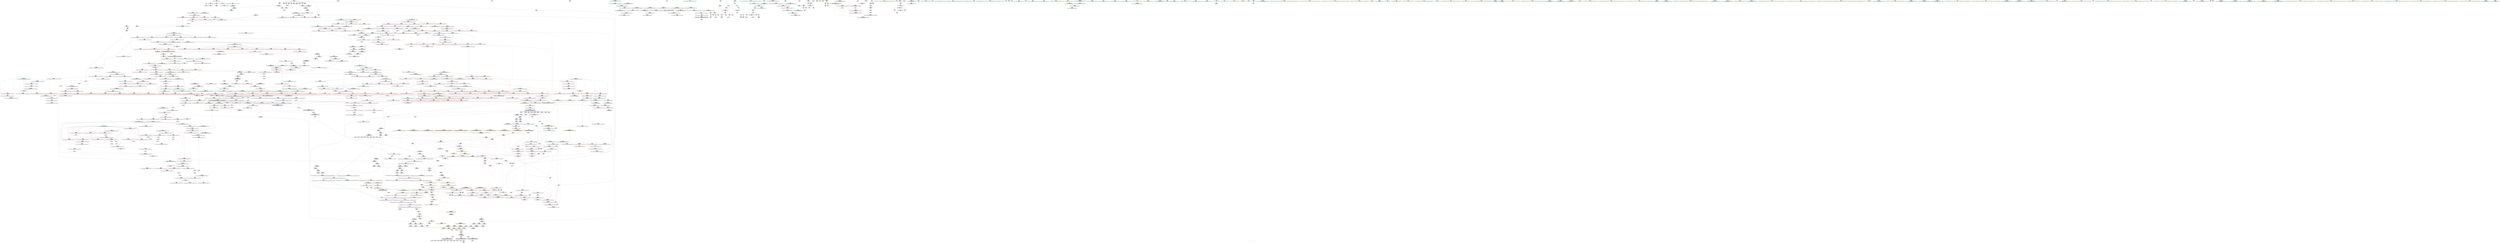 digraph "SVFG" {
	label="SVFG";

	Node0x5594b52b4d00 [shape=record,color=grey,label="{NodeID: 0\nNullPtr}"];
	Node0x5594b52b4d00 -> Node0x5594b56d3c60[style=solid];
	Node0x5594b52b4d00 -> Node0x5594b56ef5e0[style=solid];
	Node0x5594b56db730 [shape=record,color=blue,label="{NodeID: 775\n746\<--772\n__secondChild\<--mul\n_ZSt13__adjust_heapIPSt4pairIiiElS1_N9__gnu_cxx5__ops15_Iter_less_iterEEvT_T0_S7_T1_T2_\n}"];
	Node0x5594b56db730 -> Node0x5594b56e7070[style=dashed];
	Node0x5594b56db730 -> Node0x5594b56e7140[style=dashed];
	Node0x5594b56db730 -> Node0x5594b56e7210[style=dashed];
	Node0x5594b56db730 -> Node0x5594b56e72e0[style=dashed];
	Node0x5594b56db730 -> Node0x5594b56e73b0[style=dashed];
	Node0x5594b56db730 -> Node0x5594b56e7480[style=dashed];
	Node0x5594b56db730 -> Node0x5594b56e7550[style=dashed];
	Node0x5594b56db730 -> Node0x5594b56e7620[style=dashed];
	Node0x5594b56db730 -> Node0x5594b56e76f0[style=dashed];
	Node0x5594b56db730 -> Node0x5594b56db730[style=dashed];
	Node0x5594b56db730 -> Node0x5594b56db800[style=dashed];
	Node0x5594b56db730 -> Node0x5594b56db9a0[style=dashed];
	Node0x5594b56db730 -> Node0x5594b5750310[style=dashed];
	Node0x5594b56d22a0 [shape=record,color=red,label="{NodeID: 443\n320\<--301\n\<--__first.addr\n_ZSt16__introsort_loopIPSt4pairIiiElN9__gnu_cxx5__ops15_Iter_less_iterEEvT_S6_T0_T1_\n}"];
	Node0x5594b56d22a0 -> Node0x5594b56d4820[style=solid];
	Node0x5594b56c5c80 [shape=record,color=green,label="{NodeID: 111\n573\<--574\n__first.addr\<--__first.addr_field_insensitive\n_ZSt11__make_heapIPSt4pairIiiEN9__gnu_cxx5__ops15_Iter_less_iterEEvT_S6_RT0_\n}"];
	Node0x5594b56c5c80 -> Node0x5594b56e4e50[style=solid];
	Node0x5594b56c5c80 -> Node0x5594b56e4f20[style=solid];
	Node0x5594b56c5c80 -> Node0x5594b56e4ff0[style=solid];
	Node0x5594b56c5c80 -> Node0x5594b56e50c0[style=solid];
	Node0x5594b56c5c80 -> Node0x5594b56f1900[style=solid];
	Node0x5594b57f1db0 [shape=record,color=black,label="{NodeID: 1993\n1288 = PHI(404, )\n0th arg _ZSt26__unguarded_insertion_sortIPSt4pairIiiEN9__gnu_cxx5__ops15_Iter_less_iterEEvT_S6_T0_ }"];
	Node0x5594b57f1db0 -> Node0x5594b56de4b0[style=solid];
	Node0x5594b56e7bd0 [shape=record,color=red,label="{NodeID: 554\n862\<--849\n\<--__p.addr\n_ZNSt4pairIiiEaSEOS0_\n}"];
	Node0x5594b56e7bd0 -> Node0x5594b56da140[style=solid];
	Node0x5594b571c050 [shape=record,color=grey,label="{NodeID: 1329\n466 = Binary(464, 465, )\n}"];
	Node0x5594b571c050 -> Node0x5594b571bed0[style=solid];
	Node0x5594b56caa50 [shape=record,color=green,label="{NodeID: 222\n1399\<--1400\n__last.addr\<--__last.addr_field_insensitive\n_ZSt23__copy_move_backward_a2ILb1EPSt4pairIiiES2_ET1_T0_S4_S3_\n}"];
	Node0x5594b56caa50 -> Node0x5594b56edae0[style=solid];
	Node0x5594b56caa50 -> Node0x5594b56df0e0[style=solid];
	Node0x5594b56ed600 [shape=record,color=red,label="{NodeID: 665\n1364\<--1354\n\<--__next\n_ZSt25__unguarded_linear_insertIPSt4pairIiiEN9__gnu_cxx5__ops14_Val_less_iterEEvT_T0_\n}"];
	Node0x5594b56ed600 -> Node0x5594b56cf860[style=solid];
	Node0x5594b5768e30 [shape=record,color=black,label="{NodeID: 1440\nMR_12V_2 = PHI(MR_12V_3, MR_12V_1, )\npts\{63 \}\n|{<s0>61|<s1>63|<s2>63|<s3>65|<s4>65}}"];
	Node0x5594b5768e30:s0 -> Node0x5594b575b2f0[style=dashed,color=red];
	Node0x5594b5768e30:s1 -> Node0x5594b56e7ca0[style=dashed,color=red];
	Node0x5594b5768e30:s2 -> Node0x5594b56dbe80[style=dashed,color=red];
	Node0x5594b5768e30:s3 -> Node0x5594b56e7ca0[style=dashed,color=red];
	Node0x5594b5768e30:s4 -> Node0x5594b56dbe80[style=dashed,color=red];
	Node0x5594b56d8810 [shape=record,color=purple,label="{NodeID: 333\n212\<--208\nsecond\<--this1\n_ZNSt4pairIiiEC2IiiLb1EEEv\n}"];
	Node0x5594b56d8810 -> Node0x5594b56f0170[style=solid];
	Node0x5594b56c23e0 [shape=record,color=green,label="{NodeID: 1\n7\<--1\n__dso_handle\<--dummyObj\nGlob }"];
	Node0x5594b56db800 [shape=record,color=blue,label="{NodeID: 776\n746\<--784\n__secondChild\<--dec\n_ZSt13__adjust_heapIPSt4pairIiiElS1_N9__gnu_cxx5__ops15_Iter_less_iterEEvT_T0_S7_T1_T2_\n}"];
	Node0x5594b56db800 -> Node0x5594b56e7070[style=dashed];
	Node0x5594b56db800 -> Node0x5594b56e7140[style=dashed];
	Node0x5594b56db800 -> Node0x5594b56e7480[style=dashed];
	Node0x5594b56db800 -> Node0x5594b56e7550[style=dashed];
	Node0x5594b56db800 -> Node0x5594b56e7620[style=dashed];
	Node0x5594b56db800 -> Node0x5594b56e76f0[style=dashed];
	Node0x5594b56db800 -> Node0x5594b56db730[style=dashed];
	Node0x5594b56db800 -> Node0x5594b56db9a0[style=dashed];
	Node0x5594b56db800 -> Node0x5594b5750310[style=dashed];
	Node0x5594b56f3820 [shape=record,color=yellow,style=double,label="{NodeID: 1551\n74V_1 = ENCHI(MR_74V_0)\npts\{5840000 5840001 6810000 6810001 7350000 7350001 8920000 8920001 12310000 12310001 13530000 13530001 \}\nFun[_ZNSt4pairIiiEaSEOS0_]}"];
	Node0x5594b56f3820 -> Node0x5594b56e7ca0[style=dashed];
	Node0x5594b56f3820 -> Node0x5594b56e7d70[style=dashed];
	Node0x5594b56d2370 [shape=record,color=red,label="{NodeID: 444\n332\<--301\n\<--__first.addr\n_ZSt16__introsort_loopIPSt4pairIiiElN9__gnu_cxx5__ops15_Iter_less_iterEEvT_S6_T0_T1_\n|{<s0>21}}"];
	Node0x5594b56d2370:s0 -> Node0x5594b57efca0[style=solid,color=red];
	Node0x5594b56c5d50 [shape=record,color=green,label="{NodeID: 112\n575\<--576\n__last.addr\<--__last.addr_field_insensitive\n_ZSt11__make_heapIPSt4pairIiiEN9__gnu_cxx5__ops15_Iter_less_iterEEvT_S6_RT0_\n}"];
	Node0x5594b56c5d50 -> Node0x5594b56e5190[style=solid];
	Node0x5594b56c5d50 -> Node0x5594b56e5260[style=solid];
	Node0x5594b56c5d50 -> Node0x5594b56f19d0[style=solid];
	Node0x5594b57f5580 [shape=record,color=black,label="{NodeID: 1994\n84 = PHI()\n}"];
	Node0x5594b56e7ca0 [shape=record,color=red,label="{NodeID: 555\n859\<--856\n\<--call\n_ZNSt4pairIiiEaSEOS0_\n}"];
	Node0x5594b56e7ca0 -> Node0x5594b56dbe80[style=solid];
	Node0x5594b571c1d0 [shape=record,color=grey,label="{NodeID: 1330\n911 = Binary(910, 280, )\n}"];
	Node0x5594b571c1d0 -> Node0x5594b56dc5d0[style=solid];
	Node0x5594b56cab20 [shape=record,color=green,label="{NodeID: 223\n1401\<--1402\n__result.addr\<--__result.addr_field_insensitive\n_ZSt23__copy_move_backward_a2ILb1EPSt4pairIiiES2_ET1_T0_S4_S3_\n}"];
	Node0x5594b56cab20 -> Node0x5594b56edbb0[style=solid];
	Node0x5594b56cab20 -> Node0x5594b56faa60[style=solid];
	Node0x5594b56ed6d0 [shape=record,color=red,label="{NodeID: 666\n1368\<--1354\n\<--__next\n_ZSt25__unguarded_linear_insertIPSt4pairIiiEN9__gnu_cxx5__ops14_Val_less_iterEEvT_T0_\n|{<s0>103}}"];
	Node0x5594b56ed6d0:s0 -> Node0x5594b57ef8e0[style=solid,color=red];
	Node0x5594b5769330 [shape=record,color=black,label="{NodeID: 1441\nMR_195V_3 = PHI(MR_195V_4, MR_195V_2, )\npts\{896 \}\n}"];
	Node0x5594b5769330 -> Node0x5594b56e83f0[style=dashed];
	Node0x5594b5769330 -> Node0x5594b56e84c0[style=dashed];
	Node0x5594b5769330 -> Node0x5594b56e8660[style=dashed];
	Node0x5594b5769330 -> Node0x5594b56dc6a0[style=dashed];
	Node0x5594b56d88e0 [shape=record,color=purple,label="{NodeID: 334\n399\<--398\nadd.ptr\<--\n_ZSt22__final_insertion_sortIPSt4pairIiiEN9__gnu_cxx5__ops15_Iter_less_iterEEvT_S6_T0_\n|{<s0>25}}"];
	Node0x5594b56d88e0:s0 -> Node0x5594b57eedf0[style=solid,color=red];
	Node0x5594b56c2470 [shape=record,color=green,label="{NodeID: 2\n8\<--1\n.str\<--dummyObj\nGlob }"];
	Node0x5594b56db8d0 [shape=record,color=blue,label="{NodeID: 777\n740\<--795\n__holeIndex.addr\<--\n_ZSt13__adjust_heapIPSt4pairIiiElS1_N9__gnu_cxx5__ops15_Iter_less_iterEEvT_T0_S7_T1_T2_\n}"];
	Node0x5594b56db8d0 -> Node0x5594b56e6ac0[style=dashed];
	Node0x5594b56db8d0 -> Node0x5594b56e6b90[style=dashed];
	Node0x5594b56db8d0 -> Node0x5594b56db8d0[style=dashed];
	Node0x5594b56db8d0 -> Node0x5594b56dba70[style=dashed];
	Node0x5594b56db8d0 -> Node0x5594b574fe10[style=dashed];
	Node0x5594b56d2440 [shape=record,color=red,label="{NodeID: 445\n343\<--301\n\<--__first.addr\n_ZSt16__introsort_loopIPSt4pairIiiElN9__gnu_cxx5__ops15_Iter_less_iterEEvT_S6_T0_T1_\n|{<s0>22}}"];
	Node0x5594b56d2440:s0 -> Node0x5594b57fa770[style=solid,color=red];
	Node0x5594b56c5e20 [shape=record,color=green,label="{NodeID: 113\n577\<--578\n__comp.addr\<--__comp.addr_field_insensitive\n_ZSt11__make_heapIPSt4pairIiiEN9__gnu_cxx5__ops15_Iter_less_iterEEvT_S6_RT0_\n}"];
	Node0x5594b56c5e20 -> Node0x5594b56e5330[style=solid];
	Node0x5594b56c5e20 -> Node0x5594b56f1aa0[style=solid];
	Node0x5594b57f5680 [shape=record,color=black,label="{NodeID: 1995\n36 = PHI()\n}"];
	Node0x5594b56e7d70 [shape=record,color=red,label="{NodeID: 556\n865\<--864\n\<--call3\n_ZNSt4pairIiiEaSEOS0_\n}"];
	Node0x5594b56e7d70 -> Node0x5594b56dbf50[style=solid];
	Node0x5594b571c350 [shape=record,color=grey,label="{NodeID: 1331\n910 = Binary(909, 557, )\n}"];
	Node0x5594b571c350 -> Node0x5594b571c1d0[style=solid];
	Node0x5594b56cabf0 [shape=record,color=green,label="{NodeID: 224\n1408\<--1409\n_ZSt12__niter_baseIPSt4pairIiiEET_S3_\<--_ZSt12__niter_baseIPSt4pairIiiEET_S3__field_insensitive\n}"];
	Node0x5594b56ed7a0 [shape=record,color=red,label="{NodeID: 667\n1373\<--1354\n\<--__next\n_ZSt25__unguarded_linear_insertIPSt4pairIiiEN9__gnu_cxx5__ops14_Val_less_iterEEvT_T0_\n|{<s0>104}}"];
	Node0x5594b56ed7a0:s0 -> Node0x5594b57fda30[style=solid,color=red];
	Node0x5594b5769830 [shape=record,color=black,label="{NodeID: 1442\nMR_201V_3 = PHI(MR_201V_4, MR_201V_2, )\npts\{902 \}\n}"];
	Node0x5594b5769830 -> Node0x5594b56e88d0[style=dashed];
	Node0x5594b5769830 -> Node0x5594b56e89a0[style=dashed];
	Node0x5594b5769830 -> Node0x5594b56e8a70[style=dashed];
	Node0x5594b5769830 -> Node0x5594b56dc770[style=dashed];
	Node0x5594b56d89b0 [shape=record,color=purple,label="{NodeID: 335\n404\<--403\nadd.ptr1\<--\n_ZSt22__final_insertion_sortIPSt4pairIiiEN9__gnu_cxx5__ops15_Iter_less_iterEEvT_S6_T0_\n|{<s0>26}}"];
	Node0x5594b56d89b0:s0 -> Node0x5594b57f1db0[style=solid,color=red];
	Node0x5594b56c2720 [shape=record,color=green,label="{NodeID: 3\n10\<--1\n.str.1\<--dummyObj\nGlob }"];
	Node0x5594b56db9a0 [shape=record,color=blue,label="{NodeID: 778\n746\<--810\n__secondChild\<--mul13\n_ZSt13__adjust_heapIPSt4pairIiiElS1_N9__gnu_cxx5__ops15_Iter_less_iterEEvT_T0_S7_T1_T2_\n}"];
	Node0x5594b56db9a0 -> Node0x5594b56e77c0[style=dashed];
	Node0x5594b56db9a0 -> Node0x5594b56e7890[style=dashed];
	Node0x5594b56db9a0 -> Node0x5594b5750310[style=dashed];
	Node0x5594b56d2510 [shape=record,color=red,label="{NodeID: 446\n319\<--303\n\<--__last.addr\n_ZSt16__introsort_loopIPSt4pairIiiElN9__gnu_cxx5__ops15_Iter_less_iterEEvT_S6_T0_T1_\n}"];
	Node0x5594b56d2510 -> Node0x5594b56d4750[style=solid];
	Node0x5594b56cb0f0 [shape=record,color=green,label="{NodeID: 114\n579\<--580\n__len\<--__len_field_insensitive\n_ZSt11__make_heapIPSt4pairIiiEN9__gnu_cxx5__ops15_Iter_less_iterEEvT_S6_RT0_\n}"];
	Node0x5594b56cb0f0 -> Node0x5594b56e5400[style=solid];
	Node0x5594b56cb0f0 -> Node0x5594b56e54d0[style=solid];
	Node0x5594b56cb0f0 -> Node0x5594b56f1b70[style=solid];
	Node0x5594b57f5780 [shape=record,color=black,label="{NodeID: 1996\n616 = PHI(717, )\n}"];
	Node0x5594b57f5780 -> Node0x5594b56d56c0[style=solid];
	Node0x5594b56e7e40 [shape=record,color=red,label="{NodeID: 557\n874\<--871\n\<--__t.addr\n_ZSt4moveIRN9__gnu_cxx5__ops15_Iter_less_iterEEONSt16remove_referenceIT_E4typeEOS5_\n}"];
	Node0x5594b56e7e40 -> Node0x5594b56d63c0[style=solid];
	Node0x5594b571c4d0 [shape=record,color=grey,label="{NodeID: 1332\n170 = Binary(169, 88, )\n}"];
	Node0x5594b571c4d0 -> Node0x5594b56efe30[style=solid];
	Node0x5594b56cacf0 [shape=record,color=green,label="{NodeID: 225\n1415\<--1416\n_ZSt22__copy_move_backward_aILb1EPSt4pairIiiES2_ET1_T0_S4_S3_\<--_ZSt22__copy_move_backward_aILb1EPSt4pairIiiES2_ET1_T0_S4_S3__field_insensitive\n}"];
	Node0x5594b56ed870 [shape=record,color=red,label="{NodeID: 668\n1377\<--1354\n\<--__next\n_ZSt25__unguarded_linear_insertIPSt4pairIiiEN9__gnu_cxx5__ops14_Val_less_iterEEvT_T0_\n}"];
	Node0x5594b56ed870 -> Node0x5594b56dee70[style=solid];
	Node0x5594b4f7ef40 [shape=record,color=yellow,style=double,label="{NodeID: 1443\n12V_1 = ENCHI(MR_12V_0)\npts\{63 \}\nFun[_ZSt22__final_insertion_sortIPSt4pairIiiEN9__gnu_cxx5__ops15_Iter_less_iterEEvT_S6_T0_]|{<s0>25|<s1>25|<s2>27|<s3>27}}"];
	Node0x5594b4f7ef40:s0 -> Node0x5594b574fbf0[style=dashed,color=red];
	Node0x5594b4f7ef40:s1 -> Node0x5594b575d530[style=dashed,color=red];
	Node0x5594b4f7ef40:s2 -> Node0x5594b574fbf0[style=dashed,color=red];
	Node0x5594b4f7ef40:s3 -> Node0x5594b575d530[style=dashed,color=red];
	Node0x5594b56d8a80 [shape=record,color=purple,label="{NodeID: 336\n473\<--472\nadd.ptr1\<--\n_ZSt27__unguarded_partition_pivotIPSt4pairIiiEN9__gnu_cxx5__ops15_Iter_less_iterEET_S6_S6_T0_\n|{<s0>30}}"];
	Node0x5594b56d8a80:s0 -> Node0x5594b57ee850[style=solid,color=red];
	Node0x5594b56c27b0 [shape=record,color=green,label="{NodeID: 4\n12\<--1\nstdin\<--dummyObj\nGlob }"];
	Node0x5594b56dba70 [shape=record,color=blue,label="{NodeID: 779\n740\<--822\n__holeIndex.addr\<--sub19\n_ZSt13__adjust_heapIPSt4pairIiiElS1_N9__gnu_cxx5__ops15_Iter_less_iterEEvT_T0_S7_T1_T2_\n}"];
	Node0x5594b56dba70 -> Node0x5594b574fe10[style=dashed];
	Node0x5594b56d25e0 [shape=record,color=red,label="{NodeID: 447\n333\<--303\n\<--__last.addr\n_ZSt16__introsort_loopIPSt4pairIiiElN9__gnu_cxx5__ops15_Iter_less_iterEEvT_S6_T0_T1_\n|{<s0>21}}"];
	Node0x5594b56d25e0:s0 -> Node0x5594b57efde0[style=solid,color=red];
	Node0x5594b56cb180 [shape=record,color=green,label="{NodeID: 115\n581\<--582\n__parent\<--__parent_field_insensitive\n_ZSt11__make_heapIPSt4pairIiiEN9__gnu_cxx5__ops15_Iter_less_iterEEvT_S6_RT0_\n}"];
	Node0x5594b56cb180 -> Node0x5594b56e55a0[style=solid];
	Node0x5594b56cb180 -> Node0x5594b56e5670[style=solid];
	Node0x5594b56cb180 -> Node0x5594b56e5740[style=solid];
	Node0x5594b56cb180 -> Node0x5594b56e5810[style=solid];
	Node0x5594b56cb180 -> Node0x5594b56f1c40[style=solid];
	Node0x5594b56cb180 -> Node0x5594b56f2050[style=solid];
	Node0x5594b57f59b0 [shape=record,color=black,label="{NodeID: 1997\n628 = PHI(717, )\n}"];
	Node0x5594b57f59b0 -> Node0x5594b56d5790[style=solid];
	Node0x5594b56e7f10 [shape=record,color=red,label="{NodeID: 558\n883\<--880\nthis1\<--this.addr\n_ZN9__gnu_cxx5__ops14_Iter_less_valC2ENS0_15_Iter_less_iterE\n}"];
	Node0x5594b571c650 [shape=record,color=grey,label="{NodeID: 1333\n394 = Binary(393, 275, )\n}"];
	Node0x5594b571c650 -> Node0x5594b571f1d0[style=solid];
	Node0x5594b56cadf0 [shape=record,color=green,label="{NodeID: 226\n1420\<--1421\n__it.addr\<--__it.addr_field_insensitive\n_ZSt12__miter_baseIPSt4pairIiiEET_S3_\n}"];
	Node0x5594b56cadf0 -> Node0x5594b56edc80[style=solid];
	Node0x5594b56cadf0 -> Node0x5594b56fab30[style=solid];
	Node0x5594b56ed940 [shape=record,color=red,label="{NodeID: 669\n1379\<--1354\n\<--__next\n_ZSt25__unguarded_linear_insertIPSt4pairIiiEN9__gnu_cxx5__ops14_Val_less_iterEEvT_T0_\n}"];
	Node0x5594b56ed940 -> Node0x5594b56cf930[style=solid];
	Node0x5594b56d8b50 [shape=record,color=purple,label="{NodeID: 337\n476\<--475\nadd.ptr2\<--\n_ZSt27__unguarded_partition_pivotIPSt4pairIiiEN9__gnu_cxx5__ops15_Iter_less_iterEET_S6_S6_T0_\n|{<s0>30}}"];
	Node0x5594b56d8b50:s0 -> Node0x5594b57eeaa0[style=solid,color=red];
	Node0x5594b56c2840 [shape=record,color=green,label="{NodeID: 5\n13\<--1\n.str.2\<--dummyObj\nGlob }"];
	Node0x5594b56dbb40 [shape=record,color=blue, style = dotted,label="{NodeID: 780\n1546\<--1548\noffset_0\<--dummyVal\n_ZSt13__adjust_heapIPSt4pairIiiElS1_N9__gnu_cxx5__ops15_Iter_less_iterEEvT_T0_S7_T1_T2_\n}"];
	Node0x5594b56d26b0 [shape=record,color=red,label="{NodeID: 448\n334\<--303\n\<--__last.addr\n_ZSt16__introsort_loopIPSt4pairIiiElN9__gnu_cxx5__ops15_Iter_less_iterEEvT_S6_T0_T1_\n|{<s0>21}}"];
	Node0x5594b56d26b0:s0 -> Node0x5594b57eff20[style=solid,color=red];
	Node0x5594b56cb250 [shape=record,color=green,label="{NodeID: 116\n583\<--584\n__value\<--__value_field_insensitive\n_ZSt11__make_heapIPSt4pairIiiEN9__gnu_cxx5__ops15_Iter_less_iterEEvT_S6_RT0_\n|{|<s1>38}}"];
	Node0x5594b56cb250 -> Node0x5594b56d5110[style=solid];
	Node0x5594b56cb250:s1 -> Node0x5594b57fda30[style=solid,color=red];
	Node0x5594b57f5af0 [shape=record,color=black,label="{NodeID: 1998\n104 = PHI()\n}"];
	Node0x5594b56e7fe0 [shape=record,color=red,label="{NodeID: 559\n919\<--893\n\<--__first.addr\n_ZSt11__push_heapIPSt4pairIiiElS1_N9__gnu_cxx5__ops14_Iter_less_valEEvT_T0_S7_T1_RT2_\n}"];
	Node0x5594b56e7fe0 -> Node0x5594b56d02f0[style=solid];
	Node0x5594b571c7d0 [shape=record,color=grey,label="{NodeID: 1334\n192 = Binary(191, 88, )\n}"];
	Node0x5594b571c7d0 -> Node0x5594b56eff00[style=solid];
	Node0x5594b56caec0 [shape=record,color=green,label="{NodeID: 227\n1429\<--1430\n__first.addr\<--__first.addr_field_insensitive\n_ZSt22__copy_move_backward_aILb1EPSt4pairIiiES2_ET1_T0_S4_S3_\n}"];
	Node0x5594b56caec0 -> Node0x5594b56edd50[style=solid];
	Node0x5594b56caec0 -> Node0x5594b56fac00[style=solid];
	Node0x5594b56eda10 [shape=record,color=red,label="{NodeID: 670\n1406\<--1397\n\<--__first.addr\n_ZSt23__copy_move_backward_a2ILb1EPSt4pairIiiES2_ET1_T0_S4_S3_\n|{<s0>108}}"];
	Node0x5594b56eda10:s0 -> Node0x5594b57fc980[style=solid,color=red];
	Node0x5594b56d8c20 [shape=record,color=purple,label="{NodeID: 338\n481\<--480\nadd.ptr3\<--\n_ZSt27__unguarded_partition_pivotIPSt4pairIiiEN9__gnu_cxx5__ops15_Iter_less_iterEET_S6_S6_T0_\n|{<s0>31}}"];
	Node0x5594b56d8c20:s0 -> Node0x5594b57ee150[style=solid,color=red];
	Node0x5594b56c28d0 [shape=record,color=green,label="{NodeID: 6\n15\<--1\n.str.3\<--dummyObj\nGlob }"];
	Node0x5594b56dbc10 [shape=record,color=blue, style = dotted,label="{NodeID: 781\n1549\<--1551\noffset_1\<--dummyVal\n_ZSt13__adjust_heapIPSt4pairIiiElS1_N9__gnu_cxx5__ops15_Iter_less_iterEEvT_T0_S7_T1_T2_\n}"];
	Node0x5594b56d2780 [shape=record,color=red,label="{NodeID: 449\n344\<--303\n\<--__last.addr\n_ZSt16__introsort_loopIPSt4pairIiiElN9__gnu_cxx5__ops15_Iter_less_iterEEvT_S6_T0_T1_\n|{<s0>22}}"];
	Node0x5594b56d2780:s0 -> Node0x5594b57fa8b0[style=solid,color=red];
	Node0x5594b56cb320 [shape=record,color=green,label="{NodeID: 117\n585\<--586\nagg.tmp\<--agg.tmp_field_insensitive\n_ZSt11__make_heapIPSt4pairIiiEN9__gnu_cxx5__ops15_Iter_less_iterEEvT_S6_RT0_\n}"];
	Node0x5594b56cb320 -> Node0x5594b56d51e0[style=solid];
	Node0x5594b56cb320 -> Node0x5594b56d52b0[style=solid];
	Node0x5594b57f5bc0 [shape=record,color=black,label="{NodeID: 1999\n115 = PHI()\n}"];
	Node0x5594b56e80b0 [shape=record,color=red,label="{NodeID: 560\n928\<--893\n\<--__first.addr\n_ZSt11__push_heapIPSt4pairIiiElS1_N9__gnu_cxx5__ops14_Iter_less_valEEvT_T0_S7_T1_RT2_\n}"];
	Node0x5594b56e80b0 -> Node0x5594b56d03c0[style=solid];
	Node0x5594b571c950 [shape=record,color=grey,label="{NodeID: 1335\n393 = Binary(391, 392, )\n}"];
	Node0x5594b571c950 -> Node0x5594b571c650[style=solid];
	Node0x5594b56caf90 [shape=record,color=green,label="{NodeID: 228\n1431\<--1432\n__last.addr\<--__last.addr_field_insensitive\n_ZSt22__copy_move_backward_aILb1EPSt4pairIiiES2_ET1_T0_S4_S3_\n}"];
	Node0x5594b56caf90 -> Node0x5594b56ede20[style=solid];
	Node0x5594b56caf90 -> Node0x5594b56facd0[style=solid];
	Node0x5594b56edae0 [shape=record,color=red,label="{NodeID: 671\n1410\<--1399\n\<--__last.addr\n_ZSt23__copy_move_backward_a2ILb1EPSt4pairIiiES2_ET1_T0_S4_S3_\n|{<s0>109}}"];
	Node0x5594b56edae0:s0 -> Node0x5594b57fc980[style=solid,color=red];
	Node0x5594b56d8cf0 [shape=record,color=purple,label="{NodeID: 339\n532\<--531\nincdec.ptr\<--\n_ZSt13__heap_selectIPSt4pairIiiEN9__gnu_cxx5__ops15_Iter_less_iterEEvT_S6_S6_T0_\n}"];
	Node0x5594b56d8cf0 -> Node0x5594b56f14f0[style=solid];
	Node0x5594b56c3110 [shape=record,color=green,label="{NodeID: 7\n17\<--1\nstdout\<--dummyObj\nGlob }"];
	Node0x5594b56dbce0 [shape=record,color=blue,label="{NodeID: 782\n847\<--845\nthis.addr\<--this\n_ZNSt4pairIiiEaSEOS0_\n}"];
	Node0x5594b56dbce0 -> Node0x5594b56e7a30[style=dashed];
	Node0x5594b56f3e80 [shape=record,color=yellow,style=double,label="{NodeID: 1557\n2V_1 = ENCHI(MR_2V_0)\npts\{1 \}\nFun[main]}"];
	Node0x5594b56f3e80 -> Node0x5594b56d0630[style=dashed];
	Node0x5594b56f3e80 -> Node0x5594b56d0700[style=dashed];
	Node0x5594b56d2850 [shape=record,color=red,label="{NodeID: 450\n350\<--303\n\<--__last.addr\n_ZSt16__introsort_loopIPSt4pairIiiElN9__gnu_cxx5__ops15_Iter_less_iterEEvT_S6_T0_T1_\n|{<s0>23}}"];
	Node0x5594b56d2850:s0 -> Node0x5594b57fb640[style=solid,color=red];
	Node0x5594b56cb3f0 [shape=record,color=green,label="{NodeID: 118\n587\<--588\nagg.tmp6\<--agg.tmp6_field_insensitive\n_ZSt11__make_heapIPSt4pairIiiEN9__gnu_cxx5__ops15_Iter_less_iterEEvT_S6_RT0_\n}"];
	Node0x5594b57f5c90 [shape=record,color=black,label="{NodeID: 2000\n120 = PHI()\n}"];
	Node0x5594b56e8180 [shape=record,color=red,label="{NodeID: 561\n932\<--893\n\<--__first.addr\n_ZSt11__push_heapIPSt4pairIiiElS1_N9__gnu_cxx5__ops14_Iter_less_valEEvT_T0_S7_T1_RT2_\n}"];
	Node0x5594b56e8180 -> Node0x5594b56d0490[style=solid];
	Node0x5594b571cad0 [shape=record,color=grey,label="{NodeID: 1336\n165 = Binary(164, 88, )\n}"];
	Node0x5594b571cad0 -> Node0x5594b56efd60[style=solid];
	Node0x5594b56cb060 [shape=record,color=green,label="{NodeID: 229\n1433\<--1434\n__result.addr\<--__result.addr_field_insensitive\n_ZSt22__copy_move_backward_aILb1EPSt4pairIiiES2_ET1_T0_S4_S3_\n}"];
	Node0x5594b56cb060 -> Node0x5594b56edef0[style=solid];
	Node0x5594b56cb060 -> Node0x5594b56fada0[style=solid];
	Node0x5594b56edbb0 [shape=record,color=red,label="{NodeID: 672\n1412\<--1401\n\<--__result.addr\n_ZSt23__copy_move_backward_a2ILb1EPSt4pairIiiES2_ET1_T0_S4_S3_\n|{<s0>110}}"];
	Node0x5594b56edbb0:s0 -> Node0x5594b57fc980[style=solid,color=red];
	Node0x5594b576a9c0 [shape=record,color=yellow,style=double,label="{NodeID: 1447\n12V_1 = ENCHI(MR_12V_0)\npts\{63 \}\nFun[_ZSt6__sortIPSt4pairIiiEN9__gnu_cxx5__ops15_Iter_less_iterEEvT_S6_T0_]|{|<s1>19}}"];
	Node0x5594b576a9c0 -> Node0x5594b5750810[style=dashed];
	Node0x5594b576a9c0:s1 -> Node0x5594b5762f30[style=dashed,color=red];
	Node0x5594b56d8dc0 [shape=record,color=purple,label="{NodeID: 340\n560\<--559\nincdec.ptr\<--\n_ZSt11__sort_heapIPSt4pairIiiEN9__gnu_cxx5__ops15_Iter_less_iterEEvT_S6_RT0_\n}"];
	Node0x5594b56d8dc0 -> Node0x5594b56f1830[style=solid];
	Node0x5594b56c31a0 [shape=record,color=green,label="{NodeID: 8\n18\<--1\n_ZSt3cin\<--dummyObj\nGlob }"];
	Node0x5594b56dbdb0 [shape=record,color=blue,label="{NodeID: 783\n849\<--846\n__p.addr\<--__p\n_ZNSt4pairIiiEaSEOS0_\n}"];
	Node0x5594b56dbdb0 -> Node0x5594b56e7b00[style=dashed];
	Node0x5594b56dbdb0 -> Node0x5594b56e7bd0[style=dashed];
	Node0x5594b56d2920 [shape=record,color=red,label="{NodeID: 451\n328\<--305\n\<--__depth_limit.addr\n_ZSt16__introsort_loopIPSt4pairIiiElN9__gnu_cxx5__ops15_Iter_less_iterEEvT_S6_T0_T1_\n}"];
	Node0x5594b56d2920 -> Node0x5594b571d550[style=solid];
	Node0x5594b56cb4c0 [shape=record,color=green,label="{NodeID: 119\n617\<--618\n_ZSt4moveIRSt4pairIiiEEONSt16remove_referenceIT_E4typeEOS4_\<--_ZSt4moveIRSt4pairIiiEEONSt16remove_referenceIT_E4typeEOS4__field_insensitive\n}"];
	Node0x5594b57f5d60 [shape=record,color=black,label="{NodeID: 2001\n174 = PHI()\n}"];
	Node0x5594b56e8250 [shape=record,color=red,label="{NodeID: 562\n944\<--893\n\<--__first.addr\n_ZSt11__push_heapIPSt4pairIiiElS1_N9__gnu_cxx5__ops14_Iter_less_valEEvT_T0_S7_T1_RT2_\n}"];
	Node0x5594b56e8250 -> Node0x5594b56d0560[style=solid];
	Node0x5594b571cc50 [shape=record,color=grey,label="{NodeID: 1337\n160 = Binary(159, 88, )\n}"];
	Node0x5594b571cc50 -> Node0x5594b56efc90[style=solid];
	Node0x5594b56d3310 [shape=record,color=green,label="{NodeID: 230\n1435\<--1436\n__simple\<--__simple_field_insensitive\n_ZSt22__copy_move_backward_aILb1EPSt4pairIiiES2_ET1_T0_S4_S3_\n}"];
	Node0x5594b56d3310 -> Node0x5594b56fae70[style=solid];
	Node0x5594b56edc80 [shape=record,color=red,label="{NodeID: 673\n1423\<--1420\n\<--__it.addr\n_ZSt12__miter_baseIPSt4pairIiiEET_S3_\n}"];
	Node0x5594b56edc80 -> Node0x5594b56d6e50[style=solid];
	Node0x5594b56d8e90 [shape=record,color=purple,label="{NodeID: 341\n1522\<--619\noffset_0\<--\n}"];
	Node0x5594b56d8e90 -> Node0x5594b56f1d10[style=solid];
	Node0x5594b56c3230 [shape=record,color=green,label="{NodeID: 9\n19\<--1\n_ZSt4cout\<--dummyObj\nGlob }"];
	Node0x5594b56dbe80 [shape=record,color=blue,label="{NodeID: 784\n860\<--859\nfirst2\<--\n_ZNSt4pairIiiEaSEOS0_\n}"];
	Node0x5594b56dbe80 -> Node0x5594b56e7d70[style=dashed];
	Node0x5594b56dbe80 -> Node0x5594b56dbf50[style=dashed];
	Node0x5594b56f4070 [shape=record,color=yellow,style=double,label="{NodeID: 1559\n6V_1 = ENCHI(MR_6V_0)\npts\{57 \}\nFun[main]}"];
	Node0x5594b56f4070 -> Node0x5594b56d07d0[style=dashed];
	Node0x5594b56d29f0 [shape=record,color=red,label="{NodeID: 452\n339\<--305\n\<--__depth_limit.addr\n_ZSt16__introsort_loopIPSt4pairIiiElN9__gnu_cxx5__ops15_Iter_less_iterEEvT_S6_T0_T1_\n}"];
	Node0x5594b56d29f0 -> Node0x5594b5718750[style=solid];
	Node0x5594b56cb590 [shape=record,color=green,label="{NodeID: 120\n623\<--624\nllvm.memcpy.p0i8.p0i8.i64\<--llvm.memcpy.p0i8.p0i8.i64_field_insensitive\n}"];
	Node0x5594b57f5e60 [shape=record,color=black,label="{NodeID: 2002\n178 = PHI()\n}"];
	Node0x5594b56e8320 [shape=record,color=red,label="{NodeID: 563\n909\<--895\n\<--__holeIndex.addr\n_ZSt11__push_heapIPSt4pairIiiElS1_N9__gnu_cxx5__ops14_Iter_less_valEEvT_T0_S7_T1_RT2_\n}"];
	Node0x5594b56e8320 -> Node0x5594b571c350[style=solid];
	Node0x5594b571cdd0 [shape=record,color=grey,label="{NodeID: 1338\n102 = cmp(98, 95, )\n}"];
	Node0x5594b56d33e0 [shape=record,color=green,label="{NodeID: 231\n1446\<--1447\n_ZNSt20__copy_move_backwardILb1ELb0ESt26random_access_iterator_tagE13__copy_move_bIPSt4pairIiiES5_EET0_T_S7_S6_\<--_ZNSt20__copy_move_backwardILb1ELb0ESt26random_access_iterator_tagE13__copy_move_bIPSt4pairIiiES5_EET0_T_S7_S6__field_insensitive\n}"];
	Node0x5594b56edd50 [shape=record,color=red,label="{NodeID: 674\n1442\<--1429\n\<--__first.addr\n_ZSt22__copy_move_backward_aILb1EPSt4pairIiiES2_ET1_T0_S4_S3_\n|{<s0>112}}"];
	Node0x5594b56edd50:s0 -> Node0x5594b57eef70[style=solid,color=red];
	Node0x5594b56d8f60 [shape=record,color=purple,label="{NodeID: 342\n1525\<--619\noffset_1\<--\n}"];
	Node0x5594b56d8f60 -> Node0x5594b56f1de0[style=solid];
	Node0x5594b56c32f0 [shape=record,color=green,label="{NodeID: 10\n20\<--1\n.str.4\<--dummyObj\nGlob }"];
	Node0x5594b56dbf50 [shape=record,color=blue,label="{NodeID: 785\n866\<--865\nsecond4\<--\n_ZNSt4pairIiiEaSEOS0_\n|{<s0>45|<s1>51|<s2>53|<s3>63|<s4>65|<s5>93|<s6>105|<s7>107|<s8>114}}"];
	Node0x5594b56dbf50:s0 -> Node0x5594b5794640[style=dashed,color=blue];
	Node0x5594b56dbf50:s1 -> Node0x5594b5762030[style=dashed,color=blue];
	Node0x5594b56dbf50:s2 -> Node0x5594b575a210[style=dashed,color=blue];
	Node0x5594b56dbf50:s3 -> Node0x5594b5768e30[style=dashed,color=blue];
	Node0x5594b56dbf50:s4 -> Node0x5594b5794d20[style=dashed,color=blue];
	Node0x5594b56dbf50:s5 -> Node0x5594b575d530[style=dashed,color=blue];
	Node0x5594b56dbf50:s6 -> Node0x5594b5750d10[style=dashed,color=blue];
	Node0x5594b56dbf50:s7 -> Node0x5594b57965e0[style=dashed,color=blue];
	Node0x5594b56dbf50:s8 -> Node0x5594b5752510[style=dashed,color=blue];
	Node0x5594b56d2ac0 [shape=record,color=red,label="{NodeID: 453\n351\<--305\n\<--__depth_limit.addr\n_ZSt16__introsort_loopIPSt4pairIiiElN9__gnu_cxx5__ops15_Iter_less_iterEEvT_S6_T0_T1_\n|{<s0>23}}"];
	Node0x5594b56d2ac0:s0 -> Node0x5594b57fb790[style=solid,color=red];
	Node0x5594b56cb690 [shape=record,color=green,label="{NodeID: 121\n636\<--637\n_ZSt13__adjust_heapIPSt4pairIiiElS1_N9__gnu_cxx5__ops15_Iter_less_iterEEvT_T0_S7_T1_T2_\<--_ZSt13__adjust_heapIPSt4pairIiiElS1_N9__gnu_cxx5__ops15_Iter_less_iterEEvT_T0_S7_T1_T2__field_insensitive\n}"];
	Node0x5594b57f5f60 [shape=record,color=black,label="{NodeID: 2003\n182 = PHI()\n}"];
	Node0x5594b56e83f0 [shape=record,color=red,label="{NodeID: 564\n914\<--895\n\<--__holeIndex.addr\n_ZSt11__push_heapIPSt4pairIiiElS1_N9__gnu_cxx5__ops14_Iter_less_valEEvT_T0_S7_T1_RT2_\n}"];
	Node0x5594b56e83f0 -> Node0x5594b571ea50[style=solid];
	Node0x5594b571cf50 [shape=record,color=grey,label="{NodeID: 1339\n598 = cmp(597, 280, )\n}"];
	Node0x5594b56d34e0 [shape=record,color=green,label="{NodeID: 232\n1451\<--1452\n__it.addr\<--__it.addr_field_insensitive\n_ZSt12__niter_baseIPSt4pairIiiEET_S3_\n}"];
	Node0x5594b56d34e0 -> Node0x5594b56edfc0[style=solid];
	Node0x5594b56d34e0 -> Node0x5594b56faf40[style=solid];
	Node0x5594b56ede20 [shape=record,color=red,label="{NodeID: 675\n1443\<--1431\n\<--__last.addr\n_ZSt22__copy_move_backward_aILb1EPSt4pairIiiES2_ET1_T0_S4_S3_\n|{<s0>112}}"];
	Node0x5594b56ede20:s0 -> Node0x5594b57ef080[style=solid,color=red];
	Node0x5594b56d9030 [shape=record,color=purple,label="{NodeID: 343\n1523\<--620\noffset_0\<--\n}"];
	Node0x5594b56d9030 -> Node0x5594b56ee8b0[style=solid];
	Node0x5594b56c33f0 [shape=record,color=green,label="{NodeID: 11\n22\<--1\n.str.5\<--dummyObj\nGlob }"];
	Node0x5594b5792ac0 [shape=record,color=yellow,style=double,label="{NodeID: 1893\n12V_6 = CSCHI(MR_12V_5)\npts\{63 \}\nCS[]|{<s0>40|<s1>40|<s2>48}}"];
	Node0x5594b5792ac0:s0 -> Node0x5594b5755710[style=dashed,color=blue];
	Node0x5594b5792ac0:s1 -> Node0x5594b5766b30[style=dashed,color=blue];
	Node0x5594b5792ac0:s2 -> Node0x5594b57947a0[style=dashed,color=blue];
	Node0x5594b56dc020 [shape=record,color=blue,label="{NodeID: 786\n871\<--870\n__t.addr\<--__t\n_ZSt4moveIRN9__gnu_cxx5__ops15_Iter_less_iterEEONSt16remove_referenceIT_E4typeEOS5_\n}"];
	Node0x5594b56dc020 -> Node0x5594b56e7e40[style=dashed];
	Node0x5594b56f4230 [shape=record,color=yellow,style=double,label="{NodeID: 1561\n10V_1 = ENCHI(MR_10V_0)\npts\{61 \}\nFun[main]}"];
	Node0x5594b56f4230 -> Node0x5594b56d0b10[style=dashed];
	Node0x5594b56f4230 -> Node0x5594b56d0be0[style=dashed];
	Node0x5594b56f4230 -> Node0x5594b56d0cb0[style=dashed];
	Node0x5594b56d2b90 [shape=record,color=red,label="{NodeID: 454\n349\<--309\n\<--__cut\n_ZSt16__introsort_loopIPSt4pairIiiElN9__gnu_cxx5__ops15_Iter_less_iterEEvT_S6_T0_T1_\n|{<s0>23}}"];
	Node0x5594b56d2b90:s0 -> Node0x5594b57fb4f0[style=solid,color=red];
	Node0x5594b56cb790 [shape=record,color=green,label="{NodeID: 122\n651\<--652\nthis.addr\<--this.addr_field_insensitive\n_ZNK9__gnu_cxx5__ops15_Iter_less_iterclIPSt4pairIiiES5_EEbT_T0_\n}"];
	Node0x5594b56cb790 -> Node0x5594b56e59b0[style=solid];
	Node0x5594b56cb790 -> Node0x5594b56f2120[style=solid];
	Node0x5594b57f6060 [shape=record,color=black,label="{NodeID: 2004\n184 = PHI()\n}"];
	Node0x5594b56e84c0 [shape=record,color=red,label="{NodeID: 565\n933\<--895\n\<--__holeIndex.addr\n_ZSt11__push_heapIPSt4pairIiiElS1_N9__gnu_cxx5__ops14_Iter_less_valEEvT_T0_S7_T1_RT2_\n}"];
	Node0x5594b571d0d0 [shape=record,color=grey,label="{NodeID: 1340\n997 = cmp(993, 996, )\n}"];
	Node0x5594b56d35b0 [shape=record,color=green,label="{NodeID: 233\n1460\<--1461\n__first.addr\<--__first.addr_field_insensitive\n_ZNSt20__copy_move_backwardILb1ELb0ESt26random_access_iterator_tagE13__copy_move_bIPSt4pairIiiES5_EET0_T_S7_S6_\n}"];
	Node0x5594b56d35b0 -> Node0x5594b56ee090[style=solid];
	Node0x5594b56d35b0 -> Node0x5594b56fb010[style=solid];
	Node0x5594b56edef0 [shape=record,color=red,label="{NodeID: 676\n1444\<--1433\n\<--__result.addr\n_ZSt22__copy_move_backward_aILb1EPSt4pairIiiES2_ET1_T0_S4_S3_\n|{<s0>112}}"];
	Node0x5594b56edef0:s0 -> Node0x5594b57ef190[style=solid,color=red];
	Node0x5594b56d9100 [shape=record,color=purple,label="{NodeID: 344\n1526\<--620\noffset_1\<--\n}"];
	Node0x5594b56d9100 -> Node0x5594b56ee980[style=solid];
	Node0x5594b56c34f0 [shape=record,color=green,label="{NodeID: 12\n25\<--1\n\<--dummyObj\nCan only get source location for instruction, argument, global var or function.}"];
	Node0x5594b5792c20 [shape=record,color=yellow,style=double,label="{NodeID: 1894\n12V_2 = CSCHI(MR_12V_1)\npts\{63 \}\nCS[]|{<s0>31}}"];
	Node0x5594b5792c20:s0 -> Node0x5594b5757f10[style=dashed,color=red];
	Node0x5594b56dc0f0 [shape=record,color=blue,label="{NodeID: 787\n880\<--877\nthis.addr\<--this\n_ZN9__gnu_cxx5__ops14_Iter_less_valC2ENS0_15_Iter_less_iterE\n}"];
	Node0x5594b56dc0f0 -> Node0x5594b56e7f10[style=dashed];
	Node0x5594b56d2c60 [shape=record,color=red,label="{NodeID: 455\n353\<--309\n\<--__cut\n_ZSt16__introsort_loopIPSt4pairIiiElN9__gnu_cxx5__ops15_Iter_less_iterEEvT_S6_T0_T1_\n}"];
	Node0x5594b56d2c60 -> Node0x5594b56f0990[style=solid];
	Node0x5594b56cb860 [shape=record,color=green,label="{NodeID: 123\n653\<--654\n__it1.addr\<--__it1.addr_field_insensitive\n_ZNK9__gnu_cxx5__ops15_Iter_less_iterclIPSt4pairIiiES5_EEbT_T0_\n}"];
	Node0x5594b56cb860 -> Node0x5594b56e5a80[style=solid];
	Node0x5594b56cb860 -> Node0x5594b56f21f0[style=solid];
	Node0x5594b57f6160 [shape=record,color=black,label="{NodeID: 2005\n185 = PHI()\n}"];
	Node0x5594b56e8590 [shape=record,color=red,label="{NodeID: 566\n938\<--895\n\<--__holeIndex.addr\n_ZSt11__push_heapIPSt4pairIiiElS1_N9__gnu_cxx5__ops14_Iter_less_valEEvT_T0_S7_T1_RT2_\n}"];
	Node0x5594b56e8590 -> Node0x5594b571b450[style=solid];
	Node0x5594b571d250 [shape=record,color=grey,label="{NodeID: 1341\n325 = cmp(324, 326, )\n}"];
	Node0x5594b56d3680 [shape=record,color=green,label="{NodeID: 234\n1462\<--1463\n__last.addr\<--__last.addr_field_insensitive\n_ZNSt20__copy_move_backwardILb1ELb0ESt26random_access_iterator_tagE13__copy_move_bIPSt4pairIiiES5_EET0_T_S7_S6_\n}"];
	Node0x5594b56d3680 -> Node0x5594b56ee160[style=solid];
	Node0x5594b56d3680 -> Node0x5594b56ee230[style=solid];
	Node0x5594b56d3680 -> Node0x5594b56fb0e0[style=solid];
	Node0x5594b56d3680 -> Node0x5594b56fb350[style=solid];
	Node0x5594b56edfc0 [shape=record,color=red,label="{NodeID: 677\n1454\<--1451\n\<--__it.addr\n_ZSt12__niter_baseIPSt4pairIiiEET_S3_\n}"];
	Node0x5594b56edfc0 -> Node0x5594b56d6ff0[style=solid];
	Node0x5594b56d91d0 [shape=record,color=purple,label="{NodeID: 345\n1528\<--629\noffset_0\<--\n}"];
	Node0x5594b56d91d0 -> Node0x5594b56f1eb0[style=solid];
	Node0x5594b56c35f0 [shape=record,color=green,label="{NodeID: 13\n73\<--1\n\<--dummyObj\nCan only get source location for instruction, argument, global var or function.}"];
	Node0x5594b56dc1c0 [shape=record,color=blue,label="{NodeID: 788\n903\<--889\n\<--__value.coerce\n_ZSt11__push_heapIPSt4pairIiiElS1_N9__gnu_cxx5__ops14_Iter_less_valEEvT_T0_S7_T1_RT2_\n}"];
	Node0x5594b56d2d30 [shape=record,color=red,label="{NodeID: 456\n362\<--359\n\<--__n.addr\n_ZSt4__lgl\n}"];
	Node0x5594b56cb930 [shape=record,color=green,label="{NodeID: 124\n655\<--656\n__it2.addr\<--__it2.addr_field_insensitive\n_ZNK9__gnu_cxx5__ops15_Iter_less_iterclIPSt4pairIiiES5_EEbT_T0_\n}"];
	Node0x5594b56cb930 -> Node0x5594b56e5b50[style=solid];
	Node0x5594b56cb930 -> Node0x5594b56f22c0[style=solid];
	Node0x5594b57f6230 [shape=record,color=black,label="{NodeID: 2006\n363 = PHI()\n}"];
	Node0x5594b57f6230 -> Node0x5594b56d48f0[style=solid];
	Node0x5594b57f6230 -> Node0x5594b56d49c0[style=solid];
	Node0x5594b56e8660 [shape=record,color=red,label="{NodeID: 567\n945\<--895\n\<--__holeIndex.addr\n_ZSt11__push_heapIPSt4pairIiiElS1_N9__gnu_cxx5__ops14_Iter_less_valEEvT_T0_S7_T1_RT2_\n}"];
	Node0x5594b571d3d0 [shape=record,color=grey,label="{NodeID: 1342\n109 = cmp(107, 108, )\n}"];
	Node0x5594b56d3750 [shape=record,color=green,label="{NodeID: 235\n1464\<--1465\n__result.addr\<--__result.addr_field_insensitive\n_ZNSt20__copy_move_backwardILb1ELb0ESt26random_access_iterator_tagE13__copy_move_bIPSt4pairIiiES5_EET0_T_S7_S6_\n}"];
	Node0x5594b56d3750 -> Node0x5594b56ee300[style=solid];
	Node0x5594b56d3750 -> Node0x5594b56ee3d0[style=solid];
	Node0x5594b56d3750 -> Node0x5594b56fb1b0[style=solid];
	Node0x5594b56d3750 -> Node0x5594b56fb420[style=solid];
	Node0x5594b56ee090 [shape=record,color=red,label="{NodeID: 678\n1472\<--1460\n\<--__first.addr\n_ZNSt20__copy_move_backwardILb1ELb0ESt26random_access_iterator_tagE13__copy_move_bIPSt4pairIiiES5_EET0_T_S7_S6_\n}"];
	Node0x5594b56ee090 -> Node0x5594b56d7190[style=solid];
	Node0x5594b56d92a0 [shape=record,color=purple,label="{NodeID: 346\n1531\<--629\noffset_1\<--\n}"];
	Node0x5594b56d92a0 -> Node0x5594b56f1f80[style=solid];
	Node0x5594b56c36f0 [shape=record,color=green,label="{NodeID: 14\n88\<--1\n\<--dummyObj\nCan only get source location for instruction, argument, global var or function.}"];
	Node0x5594b5792ee0 [shape=record,color=yellow,style=double,label="{NodeID: 1896\n12V_2 = CSCHI(MR_12V_1)\npts\{63 \}\nCS[]|{<s0>20}}"];
	Node0x5594b5792ee0:s0 -> Node0x5594b4f7ef40[style=dashed,color=red];
	Node0x5594b56dc290 [shape=record,color=blue,label="{NodeID: 789\n893\<--886\n__first.addr\<--__first\n_ZSt11__push_heapIPSt4pairIiiElS1_N9__gnu_cxx5__ops14_Iter_less_valEEvT_T0_S7_T1_RT2_\n}"];
	Node0x5594b56dc290 -> Node0x5594b56e7fe0[style=dashed];
	Node0x5594b56dc290 -> Node0x5594b56e80b0[style=dashed];
	Node0x5594b56dc290 -> Node0x5594b56e8180[style=dashed];
	Node0x5594b56dc290 -> Node0x5594b56e8250[style=dashed];
	Node0x5594b56d2e00 [shape=record,color=red,label="{NodeID: 457\n390\<--377\n\<--__first.addr\n_ZSt22__final_insertion_sortIPSt4pairIiiEN9__gnu_cxx5__ops15_Iter_less_iterEEvT_S6_T0_\n}"];
	Node0x5594b56d2e00 -> Node0x5594b56d4c30[style=solid];
	Node0x5594b56cba00 [shape=record,color=green,label="{NodeID: 125\n664\<--665\n_ZStltIiiEbRKSt4pairIT_T0_ES5_\<--_ZStltIiiEbRKSt4pairIT_T0_ES5__field_insensitive\n}"];
	Node0x5594b57f63f0 [shape=record,color=black,label="{NodeID: 2007\n276 = PHI(357, )\n}"];
	Node0x5594b57f63f0 -> Node0x5594b571ab50[style=solid];
	Node0x5594b56e8730 [shape=record,color=red,label="{NodeID: 568\n915\<--897\n\<--__topIndex.addr\n_ZSt11__push_heapIPSt4pairIiiElS1_N9__gnu_cxx5__ops14_Iter_less_valEEvT_T0_S7_T1_RT2_\n}"];
	Node0x5594b56e8730 -> Node0x5594b571ea50[style=solid];
	Node0x5594b571d550 [shape=record,color=grey,label="{NodeID: 1343\n329 = cmp(328, 330, )\n}"];
	Node0x5594b56d3820 [shape=record,color=green,label="{NodeID: 236\n1466\<--1467\n__n\<--__n_field_insensitive\n_ZNSt20__copy_move_backwardILb1ELb0ESt26random_access_iterator_tagE13__copy_move_bIPSt4pairIiiES5_EET0_T_S7_S6_\n}"];
	Node0x5594b56d3820 -> Node0x5594b56ee4a0[style=solid];
	Node0x5594b56d3820 -> Node0x5594b56ee570[style=solid];
	Node0x5594b56d3820 -> Node0x5594b56fb280[style=solid];
	Node0x5594b56d3820 -> Node0x5594b56fb4f0[style=solid];
	Node0x5594b56ee160 [shape=record,color=red,label="{NodeID: 679\n1471\<--1462\n\<--__last.addr\n_ZNSt20__copy_move_backwardILb1ELb0ESt26random_access_iterator_tagE13__copy_move_bIPSt4pairIiiES5_EET0_T_S7_S6_\n}"];
	Node0x5594b56ee160 -> Node0x5594b56d70c0[style=solid];
	Node0x5594b576b040 [shape=record,color=yellow,style=double,label="{NodeID: 1454\n12V_1 = ENCHI(MR_12V_0)\npts\{63 \}\nFun[_ZStltIiiEbRKSt4pairIT_T0_ES5_]}"];
	Node0x5594b576b040 -> Node0x5594b56e9360[style=dashed];
	Node0x5594b576b040 -> Node0x5594b56e9430[style=dashed];
	Node0x5594b576b040 -> Node0x5594b56e9500[style=dashed];
	Node0x5594b576b040 -> Node0x5594b56e95d0[style=dashed];
	Node0x5594b576b040 -> Node0x5594b56e96a0[style=dashed];
	Node0x5594b576b040 -> Node0x5594b56e9770[style=dashed];
	Node0x5594b56d9370 [shape=record,color=purple,label="{NodeID: 347\n1529\<--630\noffset_0\<--\n}"];
	Node0x5594b56d9370 -> Node0x5594b56eea50[style=solid];
	Node0x5594b56c37f0 [shape=record,color=green,label="{NodeID: 15\n275\<--1\n\<--dummyObj\nCan only get source location for instruction, argument, global var or function.}"];
	Node0x5594b56dc360 [shape=record,color=blue,label="{NodeID: 790\n895\<--887\n__holeIndex.addr\<--__holeIndex\n_ZSt11__push_heapIPSt4pairIiiElS1_N9__gnu_cxx5__ops14_Iter_less_valEEvT_T0_S7_T1_RT2_\n}"];
	Node0x5594b56dc360 -> Node0x5594b56e8320[style=dashed];
	Node0x5594b56dc360 -> Node0x5594b5769330[style=dashed];
	Node0x5594b56d2ed0 [shape=record,color=red,label="{NodeID: 458\n397\<--377\n\<--__first.addr\n_ZSt22__final_insertion_sortIPSt4pairIiiEN9__gnu_cxx5__ops15_Iter_less_iterEEvT_S6_T0_\n|{<s0>25}}"];
	Node0x5594b56d2ed0:s0 -> Node0x5594b57eebe0[style=solid,color=red];
	Node0x5594b56cbb00 [shape=record,color=green,label="{NodeID: 126\n672\<--673\n__first.addr\<--__first.addr_field_insensitive\n_ZSt10__pop_heapIPSt4pairIiiEN9__gnu_cxx5__ops15_Iter_less_iterEEvT_S6_S6_RT0_\n}"];
	Node0x5594b56cbb00 -> Node0x5594b56e5c20[style=solid];
	Node0x5594b56cbb00 -> Node0x5594b56e5cf0[style=solid];
	Node0x5594b56cbb00 -> Node0x5594b56e5dc0[style=solid];
	Node0x5594b56cbb00 -> Node0x5594b56f2390[style=solid];
	Node0x5594b57f6530 [shape=record,color=black,label="{NodeID: 2008\n345 = PHI(444, )\n}"];
	Node0x5594b57f6530 -> Node0x5594b56f08c0[style=solid];
	Node0x5594b56e8800 [shape=record,color=red,label="{NodeID: 569\n918\<--899\n\<--__comp.addr\n_ZSt11__push_heapIPSt4pairIiiElS1_N9__gnu_cxx5__ops14_Iter_less_valEEvT_T0_S7_T1_RT2_\n|{<s0>61}}"];
	Node0x5594b56e8800:s0 -> Node0x5594b57fd2b0[style=solid,color=red];
	Node0x5594b571d6d0 [shape=record,color=grey,label="{NodeID: 1344\n1311 = cmp(1309, 1310, )\n}"];
	Node0x5594b56d38f0 [shape=record,color=green,label="{NodeID: 237\n1501\<--1502\nthis.addr\<--this.addr_field_insensitive\n_ZNK9__gnu_cxx5__ops14_Val_less_iterclISt4pairIiiEPS4_EEbRT_T0_\n}"];
	Node0x5594b56d38f0 -> Node0x5594b56ee640[style=solid];
	Node0x5594b56d38f0 -> Node0x5594b56fb5c0[style=solid];
	Node0x5594b56ee230 [shape=record,color=red,label="{NodeID: 680\n1482\<--1462\n\<--__last.addr\n_ZNSt20__copy_move_backwardILb1ELb0ESt26random_access_iterator_tagE13__copy_move_bIPSt4pairIiiES5_EET0_T_S7_S6_\n}"];
	Node0x5594b56ee230 -> Node0x5594b56cfa00[style=solid];
	Node0x5594b56d9440 [shape=record,color=purple,label="{NodeID: 348\n1532\<--630\noffset_1\<--\n}"];
	Node0x5594b56d9440 -> Node0x5594b56eeb20[style=solid];
	Node0x5594b56c38f0 [shape=record,color=green,label="{NodeID: 16\n280\<--1\n\<--dummyObj\nCan only get source location for instruction, argument, global var or function.}"];
	Node0x5594b57931a0 [shape=record,color=yellow,style=double,label="{NodeID: 1898\n12V_4 = CSCHI(MR_12V_3)\npts\{63 \}\nCS[]|{|<s1>10}}"];
	Node0x5594b57931a0 -> Node0x5594b575fd30[style=dashed];
	Node0x5594b57931a0:s1 -> Node0x5594b575af40[style=dashed,color=red];
	Node0x5594b56dc430 [shape=record,color=blue,label="{NodeID: 791\n897\<--888\n__topIndex.addr\<--__topIndex\n_ZSt11__push_heapIPSt4pairIiiElS1_N9__gnu_cxx5__ops14_Iter_less_valEEvT_T0_S7_T1_RT2_\n}"];
	Node0x5594b56dc430 -> Node0x5594b56e8730[style=dashed];
	Node0x5594b56d2fa0 [shape=record,color=red,label="{NodeID: 459\n398\<--377\n\<--__first.addr\n_ZSt22__final_insertion_sortIPSt4pairIiiEN9__gnu_cxx5__ops15_Iter_less_iterEEvT_S6_T0_\n}"];
	Node0x5594b56d2fa0 -> Node0x5594b56d88e0[style=solid];
	Node0x5594b56cbbd0 [shape=record,color=green,label="{NodeID: 127\n674\<--675\n__last.addr\<--__last.addr_field_insensitive\n_ZSt10__pop_heapIPSt4pairIiiEN9__gnu_cxx5__ops15_Iter_less_iterEEvT_S6_S6_RT0_\n}"];
	Node0x5594b56cbbd0 -> Node0x5594b56e5e90[style=solid];
	Node0x5594b56cbbd0 -> Node0x5594b56f2460[style=solid];
	Node0x5594b57f6670 [shape=record,color=black,label="{NodeID: 2009\n856 = PHI(949, )\n}"];
	Node0x5594b57f6670 -> Node0x5594b56e7ca0[style=solid];
	Node0x5594b56e88d0 [shape=record,color=red,label="{NodeID: 570\n920\<--901\n\<--__parent\n_ZSt11__push_heapIPSt4pairIiiElS1_N9__gnu_cxx5__ops14_Iter_less_valEEvT_T0_S7_T1_RT2_\n}"];
	Node0x5594b571d850 [shape=record,color=grey,label="{NodeID: 1345\n639 = cmp(638, 330, )\n}"];
	Node0x5594b56d39c0 [shape=record,color=green,label="{NodeID: 238\n1503\<--1504\n__val.addr\<--__val.addr_field_insensitive\n_ZNK9__gnu_cxx5__ops14_Val_less_iterclISt4pairIiiEPS4_EEbRT_T0_\n}"];
	Node0x5594b56d39c0 -> Node0x5594b56ee710[style=solid];
	Node0x5594b56d39c0 -> Node0x5594b56fb690[style=solid];
	Node0x5594b56ee300 [shape=record,color=red,label="{NodeID: 681\n1486\<--1464\n\<--__result.addr\n_ZNSt20__copy_move_backwardILb1ELb0ESt26random_access_iterator_tagE13__copy_move_bIPSt4pairIiiES5_EET0_T_S7_S6_\n}"];
	Node0x5594b56ee300 -> Node0x5594b56cfad0[style=solid];
	Node0x5594b56d9510 [shape=record,color=purple,label="{NodeID: 349\n1534\<--692\noffset_0\<--\n}"];
	Node0x5594b56d9510 -> Node0x5594b56f26d0[style=solid];
	Node0x5594b56c39f0 [shape=record,color=green,label="{NodeID: 17\n326\<--1\n\<--dummyObj\nCan only get source location for instruction, argument, global var or function.}"];
	Node0x5594b5793300 [shape=record,color=yellow,style=double,label="{NodeID: 1899\n12V_2 = CSCHI(MR_12V_1)\npts\{63 \}\nCS[]|{<s0>10|<s1>10|<s2>10}}"];
	Node0x5594b5793300:s0 -> Node0x5594b56d1810[style=dashed,color=blue];
	Node0x5594b5793300:s1 -> Node0x5594b56d18e0[style=dashed,color=blue];
	Node0x5594b5793300:s2 -> Node0x5594b5758910[style=dashed,color=blue];
	Node0x5594b56dc500 [shape=record,color=blue,label="{NodeID: 792\n899\<--890\n__comp.addr\<--__comp\n_ZSt11__push_heapIPSt4pairIiiElS1_N9__gnu_cxx5__ops14_Iter_less_valEEvT_T0_S7_T1_RT2_\n}"];
	Node0x5594b56dc500 -> Node0x5594b56e8800[style=dashed];
	Node0x5594b56d3070 [shape=record,color=red,label="{NodeID: 460\n403\<--377\n\<--__first.addr\n_ZSt22__final_insertion_sortIPSt4pairIiiEN9__gnu_cxx5__ops15_Iter_less_iterEEvT_S6_T0_\n}"];
	Node0x5594b56d3070 -> Node0x5594b56d89b0[style=solid];
	Node0x5594b56cbca0 [shape=record,color=green,label="{NodeID: 128\n676\<--677\n__result.addr\<--__result.addr_field_insensitive\n_ZSt10__pop_heapIPSt4pairIiiEN9__gnu_cxx5__ops15_Iter_less_iterEEvT_S6_S6_RT0_\n}"];
	Node0x5594b56cbca0 -> Node0x5594b56e5f60[style=solid];
	Node0x5594b56cbca0 -> Node0x5594b56e6030[style=solid];
	Node0x5594b56cbca0 -> Node0x5594b56f2530[style=solid];
	Node0x5594b57f67b0 [shape=record,color=black,label="{NodeID: 2010\n864 = PHI(949, )\n}"];
	Node0x5594b57f67b0 -> Node0x5594b56e7d70[style=solid];
	Node0x5594b56e89a0 [shape=record,color=red,label="{NodeID: 571\n929\<--901\n\<--__parent\n_ZSt11__push_heapIPSt4pairIiiElS1_N9__gnu_cxx5__ops14_Iter_less_valEEvT_T0_S7_T1_RT2_\n}"];
	Node0x5594b571d9d0 [shape=record,color=grey,label="{NodeID: 1346\n1005 = cmp(1001, 1004, )\n}"];
	Node0x5594b571d9d0 -> Node0x5594b5115470[style=solid];
	Node0x5594b56d3a90 [shape=record,color=green,label="{NodeID: 239\n1505\<--1506\n__it.addr\<--__it.addr_field_insensitive\n_ZNK9__gnu_cxx5__ops14_Val_less_iterclISt4pairIiiEPS4_EEbRT_T0_\n}"];
	Node0x5594b56d3a90 -> Node0x5594b56ee7e0[style=solid];
	Node0x5594b56d3a90 -> Node0x5594b56fb760[style=solid];
	Node0x5594b56ee3d0 [shape=record,color=red,label="{NodeID: 682\n1495\<--1464\n\<--__result.addr\n_ZNSt20__copy_move_backwardILb1ELb0ESt26random_access_iterator_tagE13__copy_move_bIPSt4pairIiiES5_EET0_T_S7_S6_\n}"];
	Node0x5594b56ee3d0 -> Node0x5594b56d7260[style=solid];
	Node0x5594b576b310 [shape=record,color=yellow,style=double,label="{NodeID: 1457\n222V_1 = ENCHI(MR_222V_0)\npts\{8920000 \}\nFun[_ZStltIiiEbRKSt4pairIT_T0_ES5_]}"];
	Node0x5594b576b310 -> Node0x5594b56e9430[style=dashed];
	Node0x5594b576b310 -> Node0x5594b56e9500[style=dashed];
	Node0x5594b56d95e0 [shape=record,color=purple,label="{NodeID: 350\n1537\<--692\noffset_1\<--\n}"];
	Node0x5594b56d95e0 -> Node0x5594b56f27a0[style=solid];
	Node0x5594b56c3af0 [shape=record,color=green,label="{NodeID: 18\n330\<--1\n\<--dummyObj\nCan only get source location for instruction, argument, global var or function.|{<s0>48}}"];
	Node0x5594b56c3af0:s0 -> Node0x5594b57f1690[style=solid,color=red];
	Node0x5594b56dc5d0 [shape=record,color=blue,label="{NodeID: 793\n901\<--911\n__parent\<--div\n_ZSt11__push_heapIPSt4pairIiiElS1_N9__gnu_cxx5__ops14_Iter_less_valEEvT_T0_S7_T1_RT2_\n}"];
	Node0x5594b56dc5d0 -> Node0x5594b5769830[style=dashed];
	Node0x5594b56d3140 [shape=record,color=red,label="{NodeID: 461\n410\<--377\n\<--__first.addr\n_ZSt22__final_insertion_sortIPSt4pairIiiEN9__gnu_cxx5__ops15_Iter_less_iterEEvT_S6_T0_\n|{<s0>27}}"];
	Node0x5594b56d3140:s0 -> Node0x5594b57eebe0[style=solid,color=red];
	Node0x5594b56cbd70 [shape=record,color=green,label="{NodeID: 129\n678\<--679\n__comp.addr\<--__comp.addr_field_insensitive\n_ZSt10__pop_heapIPSt4pairIiiEN9__gnu_cxx5__ops15_Iter_less_iterEEvT_S6_S6_RT0_\n}"];
	Node0x5594b56cbd70 -> Node0x5594b56e6100[style=solid];
	Node0x5594b56cbd70 -> Node0x5594b56f2600[style=solid];
	Node0x5594b57f68f0 [shape=record,color=black,label="{NodeID: 2011\n484 = PHI(1081, )\n}"];
	Node0x5594b57f68f0 -> Node0x5594b56d4ea0[style=solid];
	Node0x5594b56e8a70 [shape=record,color=red,label="{NodeID: 572\n936\<--901\n\<--__parent\n_ZSt11__push_heapIPSt4pairIiiElS1_N9__gnu_cxx5__ops14_Iter_less_valEEvT_T0_S7_T1_RT2_\n}"];
	Node0x5594b56e8a70 -> Node0x5594b56dc6a0[style=solid];
	Node0x5594b571db50 [shape=record,color=grey,label="{NodeID: 1347\n92 = cmp(90, 91, )\n}"];
	Node0x5594b56d3b60 [shape=record,color=green,label="{NodeID: 240\n26\<--1515\n_GLOBAL__sub_I_Chmel.Tolstiy_0_0.cpp\<--_GLOBAL__sub_I_Chmel.Tolstiy_0_0.cpp_field_insensitive\n}"];
	Node0x5594b56d3b60 -> Node0x5594b56ef4e0[style=solid];
	Node0x5594b56ee4a0 [shape=record,color=red,label="{NodeID: 683\n1479\<--1466\n\<--__n\n_ZNSt20__copy_move_backwardILb1ELb0ESt26random_access_iterator_tagE13__copy_move_bIPSt4pairIiiES5_EET0_T_S7_S6_\n}"];
	Node0x5594b56ee4a0 -> Node0x5594b571e750[style=solid];
	Node0x5594b576b3f0 [shape=record,color=yellow,style=double,label="{NodeID: 1458\n224V_1 = ENCHI(MR_224V_0)\npts\{8920001 \}\nFun[_ZStltIiiEbRKSt4pairIT_T0_ES5_]}"];
	Node0x5594b576b3f0 -> Node0x5594b56e9770[style=dashed];
	Node0x5594b56d96b0 [shape=record,color=purple,label="{NodeID: 351\n1535\<--693\noffset_0\<--\n}"];
	Node0x5594b56d96b0 -> Node0x5594b56eebf0[style=solid];
	Node0x5594b56c3bf0 [shape=record,color=green,label="{NodeID: 19\n341\<--1\n\<--dummyObj\nCan only get source location for instruction, argument, global var or function.}"];
	Node0x5594b56dc6a0 [shape=record,color=blue,label="{NodeID: 794\n895\<--936\n__holeIndex.addr\<--\n_ZSt11__push_heapIPSt4pairIiiElS1_N9__gnu_cxx5__ops14_Iter_less_valEEvT_T0_S7_T1_RT2_\n}"];
	Node0x5594b56dc6a0 -> Node0x5594b56e8590[style=dashed];
	Node0x5594b56dc6a0 -> Node0x5594b5769330[style=dashed];
	Node0x5594b56d3210 [shape=record,color=red,label="{NodeID: 462\n389\<--379\n\<--__last.addr\n_ZSt22__final_insertion_sortIPSt4pairIiiEN9__gnu_cxx5__ops15_Iter_less_iterEEvT_S6_T0_\n}"];
	Node0x5594b56d3210 -> Node0x5594b56d4b60[style=solid];
	Node0x5594b56cbe40 [shape=record,color=green,label="{NodeID: 130\n680\<--681\n__value\<--__value_field_insensitive\n_ZSt10__pop_heapIPSt4pairIiiEN9__gnu_cxx5__ops15_Iter_less_iterEEvT_S6_S6_RT0_\n|{|<s1>46}}"];
	Node0x5594b56cbe40 -> Node0x5594b56d5930[style=solid];
	Node0x5594b56cbe40:s1 -> Node0x5594b57fda30[style=solid,color=red];
	Node0x5594b57f6a30 [shape=record,color=black,label="{NodeID: 2012\n519 = PHI(647, )\n}"];
	Node0x5594b56e8b40 [shape=record,color=red,label="{NodeID: 573\n954\<--951\n\<--__t.addr\n_ZSt7forwardIiEOT_RNSt16remove_referenceIS0_E4typeE\n}"];
	Node0x5594b56e8b40 -> Node0x5594b56d6560[style=solid];
	Node0x5594b571dcd0 [shape=record,color=grey,label="{NodeID: 1348\n989 = cmp(985, 988, )\n}"];
	Node0x5594b56d3c60 [shape=record,color=black,label="{NodeID: 241\n2\<--3\ndummyVal\<--dummyVal\n}"];
	Node0x5594b56ee570 [shape=record,color=red,label="{NodeID: 684\n1491\<--1466\n\<--__n\n_ZNSt20__copy_move_backwardILb1ELb0ESt26random_access_iterator_tagE13__copy_move_bIPSt4pairIiiES5_EET0_T_S7_S6_\n}"];
	Node0x5594b56ee570 -> Node0x5594b571b5d0[style=solid];
	Node0x5594b576b4d0 [shape=record,color=yellow,style=double,label="{NodeID: 1459\n226V_1 = ENCHI(MR_226V_0)\npts\{13530000 \}\nFun[_ZStltIiiEbRKSt4pairIT_T0_ES5_]}"];
	Node0x5594b576b4d0 -> Node0x5594b56e9360[style=dashed];
	Node0x5594b576b4d0 -> Node0x5594b56e95d0[style=dashed];
	Node0x5594b56d9780 [shape=record,color=purple,label="{NodeID: 352\n1538\<--693\noffset_1\<--\n}"];
	Node0x5594b56d9780 -> Node0x5594b56eecc0[style=solid];
	Node0x5594b56c3cf0 [shape=record,color=green,label="{NodeID: 20\n364\<--1\n\<--dummyObj\nCan only get source location for instruction, argument, global var or function.}"];
	Node0x5594b5793720 [shape=record,color=yellow,style=double,label="{NodeID: 1902\n12V_4 = CSCHI(MR_12V_2)\npts\{63 \}\nCS[]|{<s0>23}}"];
	Node0x5594b5793720:s0 -> Node0x5594b5762f30[style=dashed,color=red];
	Node0x5594b56dc770 [shape=record,color=blue,label="{NodeID: 795\n901\<--940\n__parent\<--div6\n_ZSt11__push_heapIPSt4pairIiiElS1_N9__gnu_cxx5__ops14_Iter_less_valEEvT_T0_S7_T1_RT2_\n}"];
	Node0x5594b56dc770 -> Node0x5594b5769830[style=dashed];
	Node0x5594b56e31e0 [shape=record,color=red,label="{NodeID: 463\n405\<--379\n\<--__last.addr\n_ZSt22__final_insertion_sortIPSt4pairIiiEN9__gnu_cxx5__ops15_Iter_less_iterEEvT_S6_T0_\n|{<s0>26}}"];
	Node0x5594b56e31e0:s0 -> Node0x5594b57fa660[style=solid,color=red];
	Node0x5594b56cbf10 [shape=record,color=green,label="{NodeID: 131\n682\<--683\nagg.tmp\<--agg.tmp_field_insensitive\n_ZSt10__pop_heapIPSt4pairIiiEN9__gnu_cxx5__ops15_Iter_less_iterEEvT_S6_S6_RT0_\n}"];
	Node0x5594b56cbf10 -> Node0x5594b56d5a00[style=solid];
	Node0x5594b56cbf10 -> Node0x5594b56d5ad0[style=solid];
	Node0x5594b57f6b40 [shape=record,color=black,label="{NodeID: 2013\n663 = PHI(974, )\n}"];
	Node0x5594b57f6b40 -> Node0x5594b56d5860[style=solid];
	Node0x5594b56e8c10 [shape=record,color=red,label="{NodeID: 574\n969\<--960\nthis1\<--this.addr\n_ZNK9__gnu_cxx5__ops14_Iter_less_valclIPSt4pairIiiES4_EEbT_RT0_\n}"];
	Node0x5594b571de50 [shape=record,color=grey,label="{NodeID: 1349\n1251 = cmp(1249, 1250, )\n}"];
	Node0x5594b56d3d60 [shape=record,color=black,label="{NodeID: 242\n37\<--38\n\<--_ZNSt8ios_base4InitD1Ev\nCan only get source location for instruction, argument, global var or function.}"];
	Node0x5594b56ee640 [shape=record,color=red,label="{NodeID: 685\n1510\<--1501\nthis1\<--this.addr\n_ZNK9__gnu_cxx5__ops14_Val_less_iterclISt4pairIiiEPS4_EEbRT_T0_\n}"];
	Node0x5594b576b5b0 [shape=record,color=yellow,style=double,label="{NodeID: 1460\n228V_1 = ENCHI(MR_228V_0)\npts\{13530001 \}\nFun[_ZStltIiiEbRKSt4pairIT_T0_ES5_]}"];
	Node0x5594b576b5b0 -> Node0x5594b56e96a0[style=dashed];
	Node0x5594b56d9850 [shape=record,color=purple,label="{NodeID: 353\n1540\<--709\noffset_0\<--\n}"];
	Node0x5594b56d9850 -> Node0x5594b56f2870[style=solid];
	Node0x5594b56c3df0 [shape=record,color=green,label="{NodeID: 21\n370\<--1\n\<--dummyObj\nCan only get source location for instruction, argument, global var or function.}"];
	Node0x5594b56dc840 [shape=record,color=blue,label="{NodeID: 796\n951\<--950\n__t.addr\<--__t\n_ZSt7forwardIiEOT_RNSt16remove_referenceIS0_E4typeE\n}"];
	Node0x5594b56dc840 -> Node0x5594b56e8b40[style=dashed];
	Node0x5594b56e32b0 [shape=record,color=red,label="{NodeID: 464\n411\<--379\n\<--__last.addr\n_ZSt22__final_insertion_sortIPSt4pairIiiEN9__gnu_cxx5__ops15_Iter_less_iterEEvT_S6_T0_\n|{<s0>27}}"];
	Node0x5594b56e32b0:s0 -> Node0x5594b57eedf0[style=solid,color=red];
	Node0x5594b56cbfe0 [shape=record,color=green,label="{NodeID: 132\n684\<--685\nagg.tmp4\<--agg.tmp4_field_insensitive\n_ZSt10__pop_heapIPSt4pairIiiEN9__gnu_cxx5__ops15_Iter_less_iterEEvT_S6_S6_RT0_\n}"];
	Node0x5594b57f6cb0 [shape=record,color=black,label="{NodeID: 2014\n691 = PHI(717, )\n}"];
	Node0x5594b57f6cb0 -> Node0x5594b56d5ba0[style=solid];
	Node0x5594b56e8ce0 [shape=record,color=red,label="{NodeID: 575\n970\<--962\n\<--__it.addr\n_ZNK9__gnu_cxx5__ops14_Iter_less_valclIPSt4pairIiiES4_EEbT_RT0_\n|{<s0>66}}"];
	Node0x5594b56e8ce0:s0 -> Node0x5594b57edc30[style=solid,color=red];
	Node0x5594b571dfd0 [shape=record,color=grey,label="{NodeID: 1350\n556 = cmp(555, 557, )\n}"];
	Node0x5594b56d3e60 [shape=record,color=black,label="{NodeID: 243\n53\<--73\nmain_ret\<--\nmain\n}"];
	Node0x5594b56ee710 [shape=record,color=red,label="{NodeID: 686\n1511\<--1503\n\<--__val.addr\n_ZNK9__gnu_cxx5__ops14_Val_less_iterclISt4pairIiiEPS4_EEbRT_T0_\n|{<s0>115}}"];
	Node0x5594b56ee710:s0 -> Node0x5594b57edc30[style=solid,color=red];
	Node0x5594b56d9920 [shape=record,color=purple,label="{NodeID: 354\n1543\<--709\noffset_1\<--\n}"];
	Node0x5594b56d9920 -> Node0x5594b56f2940[style=solid];
	Node0x5594b56c3ef0 [shape=record,color=green,label="{NodeID: 22\n557\<--1\n\<--dummyObj\nCan only get source location for instruction, argument, global var or function.}"];
	Node0x5594b57939e0 [shape=record,color=yellow,style=double,label="{NodeID: 1904\n12V_2 = CSCHI(MR_12V_1)\npts\{63 \}\nCS[]|{<s0>26}}"];
	Node0x5594b57939e0:s0 -> Node0x5594b5757010[style=dashed,color=red];
	Node0x5594b56dc910 [shape=record,color=blue,label="{NodeID: 797\n960\<--957\nthis.addr\<--this\n_ZNK9__gnu_cxx5__ops14_Iter_less_valclIPSt4pairIiiES4_EEbT_RT0_\n}"];
	Node0x5594b56dc910 -> Node0x5594b56e8c10[style=dashed];
	Node0x5594b56f4c30 [shape=record,color=yellow,style=double,label="{NodeID: 1572\n12V_1 = ENCHI(MR_12V_0)\npts\{63 \}\nFun[_ZSt10__pop_heapIPSt4pairIiiEN9__gnu_cxx5__ops15_Iter_less_iterEEvT_S6_S6_RT0_]|{|<s2>45|<s3>45}}"];
	Node0x5594b56f4c30 -> Node0x5594b56eebf0[style=dashed];
	Node0x5594b56f4c30 -> Node0x5594b56eecc0[style=dashed];
	Node0x5594b56f4c30:s2 -> Node0x5594b56e7ca0[style=dashed,color=red];
	Node0x5594b56f4c30:s3 -> Node0x5594b56dbe80[style=dashed,color=red];
	Node0x5594b56e3380 [shape=record,color=red,label="{NodeID: 465\n432\<--421\n\<--__first.addr\n_ZSt14__partial_sortIPSt4pairIiiEN9__gnu_cxx5__ops15_Iter_less_iterEEvT_S6_S6_T0_\n|{<s0>28}}"];
	Node0x5594b56e3380:s0 -> Node0x5594b57f1a80[style=solid,color=red];
	Node0x5594b56cc0b0 [shape=record,color=green,label="{NodeID: 133\n699\<--700\n_ZNSt4pairIiiEaSEOS0_\<--_ZNSt4pairIiiEaSEOS0__field_insensitive\n}"];
	Node0x5594b57f6df0 [shape=record,color=black,label="{NodeID: 2015\n696 = PHI(717, )\n|{<s0>45}}"];
	Node0x5594b57f6df0:s0 -> Node0x5594b57fb1b0[style=solid,color=red];
	Node0x5594b56e8db0 [shape=record,color=red,label="{NodeID: 576\n971\<--964\n\<--__val.addr\n_ZNK9__gnu_cxx5__ops14_Iter_less_valclIPSt4pairIiiES4_EEbT_RT0_\n|{<s0>66}}"];
	Node0x5594b56e8db0:s0 -> Node0x5594b57ede80[style=solid,color=red];
	Node0x5594b571e150 [shape=record,color=grey,label="{NodeID: 1351\n806 = cmp(802, 805, )\n}"];
	Node0x5594b56d3f30 [shape=record,color=black,label="{NodeID: 244\n77\<--74\ncall\<--\nmain\n}"];
	Node0x5594b56ee7e0 [shape=record,color=red,label="{NodeID: 687\n1512\<--1505\n\<--__it.addr\n_ZNK9__gnu_cxx5__ops14_Val_less_iterclISt4pairIiiEPS4_EEbRT_T0_\n|{<s0>115}}"];
	Node0x5594b56ee7e0:s0 -> Node0x5594b57ede80[style=solid,color=red];
	Node0x5594b56d99f0 [shape=record,color=purple,label="{NodeID: 355\n1541\<--710\noffset_0\<--\n}"];
	Node0x5594b56d99f0 -> Node0x5594b56eed90[style=solid];
	Node0x5594b56c3ff0 [shape=record,color=green,label="{NodeID: 23\n622\<--1\n\<--dummyObj\nCan only get source location for instruction, argument, global var or function.}"];
	Node0x5594b56dc9e0 [shape=record,color=blue,label="{NodeID: 798\n962\<--958\n__it.addr\<--__it\n_ZNK9__gnu_cxx5__ops14_Iter_less_valclIPSt4pairIiiES4_EEbT_RT0_\n}"];
	Node0x5594b56dc9e0 -> Node0x5594b56e8ce0[style=dashed];
	Node0x5594b56e3450 [shape=record,color=red,label="{NodeID: 466\n438\<--421\n\<--__first.addr\n_ZSt14__partial_sortIPSt4pairIiiEN9__gnu_cxx5__ops15_Iter_less_iterEEvT_S6_S6_T0_\n|{<s0>29}}"];
	Node0x5594b56e3450:s0 -> Node0x5594b57fba30[style=solid,color=red];
	Node0x5594b56cc1b0 [shape=record,color=green,label="{NodeID: 134\n719\<--720\n__t.addr\<--__t.addr_field_insensitive\n_ZSt4moveIRSt4pairIiiEEONSt16remove_referenceIT_E4typeEOS4_\n}"];
	Node0x5594b56cc1b0 -> Node0x5594b56e62a0[style=solid];
	Node0x5594b56cc1b0 -> Node0x5594b56db180[style=solid];
	Node0x5594b57f6f30 [shape=record,color=black,label="{NodeID: 2016\n698 = PHI(844, )\n}"];
	Node0x5594b56e8e80 [shape=record,color=red,label="{NodeID: 577\n983\<--977\n\<--__x.addr\n_ZStltIiiEbRKSt4pairIT_T0_ES5_\n}"];
	Node0x5594b56e8e80 -> Node0x5594b56da210[style=solid];
	Node0x5594b571e2d0 [shape=record,color=grey,label="{NodeID: 1352\n515 = cmp(513, 514, )\n}"];
	Node0x5594b56d4000 [shape=record,color=black,label="{NodeID: 245\n83\<--80\ncall1\<--\nmain\n}"];
	Node0x5594b56ee8b0 [shape=record,color=red,label="{NodeID: 688\n1524\<--1523\ndummyVal\<--offset_0\n_ZSt11__make_heapIPSt4pairIiiEN9__gnu_cxx5__ops15_Iter_less_iterEEvT_S6_RT0_\n}"];
	Node0x5594b56ee8b0 -> Node0x5594b56f1d10[style=solid];
	Node0x5594b56d9ac0 [shape=record,color=purple,label="{NodeID: 356\n1544\<--710\noffset_1\<--\n}"];
	Node0x5594b56d9ac0 -> Node0x5594b56eee60[style=solid];
	Node0x5594b56c40f0 [shape=record,color=green,label="{NodeID: 24\n1441\<--1\n\<--dummyObj\nCan only get source location for instruction, argument, global var or function.}"];
	Node0x5594b56dcab0 [shape=record,color=blue,label="{NodeID: 799\n964\<--959\n__val.addr\<--__val\n_ZNK9__gnu_cxx5__ops14_Iter_less_valclIPSt4pairIiiES4_EEbT_RT0_\n}"];
	Node0x5594b56dcab0 -> Node0x5594b56e8db0[style=dashed];
	Node0x5594b56e3520 [shape=record,color=red,label="{NodeID: 467\n433\<--423\n\<--__middle.addr\n_ZSt14__partial_sortIPSt4pairIiiEN9__gnu_cxx5__ops15_Iter_less_iterEEvT_S6_S6_T0_\n|{<s0>28}}"];
	Node0x5594b56e3520:s0 -> Node0x5594b57f1b90[style=solid,color=red];
	Node0x5594b56cc280 [shape=record,color=green,label="{NodeID: 135\n734\<--735\n__value\<--__value_field_insensitive\n_ZSt13__adjust_heapIPSt4pairIiiElS1_N9__gnu_cxx5__ops15_Iter_less_iterEEvT_T0_S7_T1_T2_\n|{|<s1>56}}"];
	Node0x5594b56cc280 -> Node0x5594b56d5fb0[style=solid];
	Node0x5594b56cc280:s1 -> Node0x5594b57fda30[style=solid,color=red];
	Node0x5594b57f7040 [shape=record,color=black,label="{NodeID: 2017\n708 = PHI(717, )\n}"];
	Node0x5594b57f7040 -> Node0x5594b56d5e10[style=solid];
	Node0x5594b56e8f50 [shape=record,color=red,label="{NodeID: 578\n994\<--977\n\<--__x.addr\n_ZStltIiiEbRKSt4pairIT_T0_ES5_\n}"];
	Node0x5594b56e8f50 -> Node0x5594b56da480[style=solid];
	Node0x5594b571e450 [shape=record,color=grey,label="{NodeID: 1353\n265 = cmp(263, 264, )\n}"];
	Node0x5594b56d40d0 [shape=record,color=black,label="{NodeID: 246\n112\<--111\nidxprom\<--\nmain\n}"];
	Node0x5594b56ee980 [shape=record,color=red,label="{NodeID: 689\n1527\<--1526\ndummyVal\<--offset_1\n_ZSt11__make_heapIPSt4pairIiiEN9__gnu_cxx5__ops15_Iter_less_iterEEvT_S6_RT0_\n}"];
	Node0x5594b56ee980 -> Node0x5594b56f1de0[style=solid];
	Node0x5594b56d9b90 [shape=record,color=purple,label="{NodeID: 357\n1546\<--835\noffset_0\<--\n}"];
	Node0x5594b56d9b90 -> Node0x5594b56dbb40[style=solid];
	Node0x5594b56c41f0 [shape=record,color=green,label="{NodeID: 25\n4\<--6\n_ZStL8__ioinit\<--_ZStL8__ioinit_field_insensitive\nGlob }"];
	Node0x5594b56c41f0 -> Node0x5594b56d7400[style=solid];
	Node0x5594b5793e00 [shape=record,color=yellow,style=double,label="{NodeID: 1907\n12V_2 = CSCHI(MR_12V_1)\npts\{63 \}\nCS[]|{<s0>29}}"];
	Node0x5594b5793e00:s0 -> Node0x5594b5756110[style=dashed,color=red];
	Node0x5594b56dcb80 [shape=record,color=blue,label="{NodeID: 800\n977\<--975\n__x.addr\<--__x\n_ZStltIiiEbRKSt4pairIT_T0_ES5_\n}"];
	Node0x5594b56dcb80 -> Node0x5594b56e8e80[style=dashed];
	Node0x5594b56dcb80 -> Node0x5594b56e8f50[style=dashed];
	Node0x5594b56dcb80 -> Node0x5594b56e9020[style=dashed];
	Node0x5594b56e35f0 [shape=record,color=red,label="{NodeID: 468\n439\<--423\n\<--__middle.addr\n_ZSt14__partial_sortIPSt4pairIiiEN9__gnu_cxx5__ops15_Iter_less_iterEEvT_S6_S6_T0_\n|{<s0>29}}"];
	Node0x5594b56e35f0:s0 -> Node0x5594b57fbb40[style=solid,color=red];
	Node0x5594b56cc350 [shape=record,color=green,label="{NodeID: 136\n736\<--737\n__comp\<--__comp_field_insensitive\n_ZSt13__adjust_heapIPSt4pairIiiElS1_N9__gnu_cxx5__ops15_Iter_less_iterEEvT_T0_S7_T1_T2_\n|{<s0>49|<s1>54}}"];
	Node0x5594b56cc350:s0 -> Node0x5594b57f0060[style=solid,color=red];
	Node0x5594b56cc350:s1 -> Node0x5594b57fcf50[style=solid,color=red];
	Node0x5594b57f71b0 [shape=record,color=black,label="{NodeID: 2018\n781 = PHI(647, )\n}"];
	Node0x5594b56e9020 [shape=record,color=red,label="{NodeID: 579\n999\<--977\n\<--__x.addr\n_ZStltIiiEbRKSt4pairIT_T0_ES5_\n}"];
	Node0x5594b56e9020 -> Node0x5594b56da550[style=solid];
	Node0x5594b571e5d0 [shape=record,color=grey,label="{NodeID: 1354\n800 = cmp(799, 330, )\n}"];
	Node0x5594b56d41a0 [shape=record,color=black,label="{NodeID: 247\n117\<--116\nidxprom8\<--\nmain\n}"];
	Node0x5594b56eea50 [shape=record,color=red,label="{NodeID: 690\n1530\<--1529\ndummyVal\<--offset_0\n_ZSt11__make_heapIPSt4pairIiiEN9__gnu_cxx5__ops15_Iter_less_iterEEvT_S6_RT0_\n}"];
	Node0x5594b56eea50 -> Node0x5594b56f1eb0[style=solid];
	Node0x5594b56d9c60 [shape=record,color=purple,label="{NodeID: 358\n1549\<--835\noffset_1\<--\n}"];
	Node0x5594b56d9c60 -> Node0x5594b56dbc10[style=solid];
	Node0x5594b56c42f0 [shape=record,color=green,label="{NodeID: 26\n24\<--28\nllvm.global_ctors\<--llvm.global_ctors_field_insensitive\nGlob }"];
	Node0x5594b56c42f0 -> Node0x5594b56d79b0[style=solid];
	Node0x5594b56c42f0 -> Node0x5594b56d7ab0[style=solid];
	Node0x5594b56c42f0 -> Node0x5594b56d7bb0[style=solid];
	Node0x5594b5793f60 [shape=record,color=yellow,style=double,label="{NodeID: 1908\n12V_3 = CSCHI(MR_12V_2)\npts\{63 \}\nCS[]|{<s0>21}}"];
	Node0x5594b5793f60:s0 -> Node0x5594b5752010[style=dashed,color=blue];
	Node0x5594b56dcc50 [shape=record,color=blue,label="{NodeID: 801\n979\<--976\n__y.addr\<--__y\n_ZStltIiiEbRKSt4pairIT_T0_ES5_\n}"];
	Node0x5594b56dcc50 -> Node0x5594b56e90f0[style=dashed];
	Node0x5594b56dcc50 -> Node0x5594b56e91c0[style=dashed];
	Node0x5594b56dcc50 -> Node0x5594b56e9290[style=dashed];
	Node0x5594b56e36c0 [shape=record,color=red,label="{NodeID: 469\n434\<--425\n\<--__last.addr\n_ZSt14__partial_sortIPSt4pairIiiEN9__gnu_cxx5__ops15_Iter_less_iterEEvT_S6_S6_T0_\n|{<s0>28}}"];
	Node0x5594b56e36c0:s0 -> Node0x5594b57f1ca0[style=solid,color=red];
	Node0x5594b56cc420 [shape=record,color=green,label="{NodeID: 137\n738\<--739\n__first.addr\<--__first.addr_field_insensitive\n_ZSt13__adjust_heapIPSt4pairIiiElS1_N9__gnu_cxx5__ops15_Iter_less_iterEEvT_T0_S7_T1_T2_\n}"];
	Node0x5594b56cc420 -> Node0x5594b56e6370[style=solid];
	Node0x5594b56cc420 -> Node0x5594b56e6440[style=solid];
	Node0x5594b56cc420 -> Node0x5594b56e6510[style=solid];
	Node0x5594b56cc420 -> Node0x5594b56e65e0[style=solid];
	Node0x5594b56cc420 -> Node0x5594b56e66b0[style=solid];
	Node0x5594b56cc420 -> Node0x5594b56e6780[style=solid];
	Node0x5594b56cc420 -> Node0x5594b56e6850[style=solid];
	Node0x5594b56cc420 -> Node0x5594b56db320[style=solid];
	Node0x5594b57f72c0 [shape=record,color=black,label="{NodeID: 2019\n790 = PHI(717, )\n|{<s0>51}}"];
	Node0x5594b57f72c0:s0 -> Node0x5594b57fb1b0[style=solid,color=red];
	Node0x5594b56e90f0 [shape=record,color=red,label="{NodeID: 580\n986\<--979\n\<--__y.addr\n_ZStltIiiEbRKSt4pairIT_T0_ES5_\n}"];
	Node0x5594b56e90f0 -> Node0x5594b56da2e0[style=solid];
	Node0x5594b571e750 [shape=record,color=grey,label="{NodeID: 1355\n1480 = cmp(1479, 330, )\n}"];
	Node0x5594b56d4270 [shape=record,color=black,label="{NodeID: 248\n129\<--128\nidx.ext\<--\nmain\n}"];
	Node0x5594b56eeb20 [shape=record,color=red,label="{NodeID: 691\n1533\<--1532\ndummyVal\<--offset_1\n_ZSt11__make_heapIPSt4pairIiiEN9__gnu_cxx5__ops15_Iter_less_iterEEvT_S6_RT0_\n}"];
	Node0x5594b56eeb20 -> Node0x5594b56f1f80[style=solid];
	Node0x5594b56d9d30 [shape=record,color=purple,label="{NodeID: 359\n1547\<--836\noffset_0\<--\n}"];
	Node0x5594b56d9d30 -> Node0x5594b56eef30[style=solid];
	Node0x5594b56c43f0 [shape=record,color=green,label="{NodeID: 27\n29\<--30\n__cxx_global_var_init\<--__cxx_global_var_init_field_insensitive\n}"];
	Node0x5594b57940c0 [shape=record,color=yellow,style=double,label="{NodeID: 1909\n12V_3 = CSCHI(MR_12V_2)\npts\{63 \}\nCS[]|{<s0>22}}"];
	Node0x5594b57940c0:s0 -> Node0x5594b5793720[style=dashed,color=blue];
	Node0x5594b56dcd20 [shape=record,color=blue,label="{NodeID: 802\n1018\<--1012\n__result.addr\<--__result\n_ZSt22__move_median_to_firstIPSt4pairIiiEN9__gnu_cxx5__ops15_Iter_less_iterEEvT_S6_S6_S6_T0_\n}"];
	Node0x5594b56dcd20 -> Node0x5594b56e9840[style=dashed];
	Node0x5594b56dcd20 -> Node0x5594b56e9910[style=dashed];
	Node0x5594b56dcd20 -> Node0x5594b56e99e0[style=dashed];
	Node0x5594b56dcd20 -> Node0x5594b56e9ab0[style=dashed];
	Node0x5594b56dcd20 -> Node0x5594b56e9b80[style=dashed];
	Node0x5594b56dcd20 -> Node0x5594b56e9c50[style=dashed];
	Node0x5594b56f50c0 [shape=record,color=yellow,style=double,label="{NodeID: 1577\n141V_1 = ENCHI(MR_141V_0)\npts\{683 \}\nFun[_ZSt10__pop_heapIPSt4pairIiiEN9__gnu_cxx5__ops15_Iter_less_iterEEvT_S6_S6_RT0_]}"];
	Node0x5594b56f50c0 -> Node0x5594b56e61d0[style=dashed];
	Node0x5594b56e3790 [shape=record,color=red,label="{NodeID: 470\n461\<--449\n\<--__first.addr\n_ZSt27__unguarded_partition_pivotIPSt4pairIiiEN9__gnu_cxx5__ops15_Iter_less_iterEET_S6_S6_T0_\n}"];
	Node0x5594b56e3790 -> Node0x5594b56cfc70[style=solid];
	Node0x5594b56cc4f0 [shape=record,color=green,label="{NodeID: 138\n740\<--741\n__holeIndex.addr\<--__holeIndex.addr_field_insensitive\n_ZSt13__adjust_heapIPSt4pairIiiElS1_N9__gnu_cxx5__ops15_Iter_less_iterEEvT_T0_S7_T1_T2_\n}"];
	Node0x5594b56cc4f0 -> Node0x5594b56e6920[style=solid];
	Node0x5594b56cc4f0 -> Node0x5594b56e69f0[style=solid];
	Node0x5594b56cc4f0 -> Node0x5594b56e6ac0[style=solid];
	Node0x5594b56cc4f0 -> Node0x5594b56e6b90[style=solid];
	Node0x5594b56cc4f0 -> Node0x5594b56e6c60[style=solid];
	Node0x5594b56cc4f0 -> Node0x5594b56db3f0[style=solid];
	Node0x5594b56cc4f0 -> Node0x5594b56db8d0[style=solid];
	Node0x5594b56cc4f0 -> Node0x5594b56dba70[style=solid];
	Node0x5594b57f7430 [shape=record,color=black,label="{NodeID: 2020\n794 = PHI(844, )\n}"];
	Node0x5594b56e91c0 [shape=record,color=red,label="{NodeID: 581\n991\<--979\n\<--__y.addr\n_ZStltIiiEbRKSt4pairIT_T0_ES5_\n}"];
	Node0x5594b56e91c0 -> Node0x5594b56da3b0[style=solid];
	Node0x5594b571e8d0 [shape=record,color=grey,label="{NodeID: 1356\n768 = cmp(764, 767, )\n}"];
	Node0x5594b56d4340 [shape=record,color=black,label="{NodeID: 249\n148\<--147\nidxprom19\<--\nmain\n}"];
	Node0x5594b56eebf0 [shape=record,color=red,label="{NodeID: 692\n1536\<--1535\ndummyVal\<--offset_0\n_ZSt10__pop_heapIPSt4pairIiiEN9__gnu_cxx5__ops15_Iter_less_iterEEvT_S6_S6_RT0_\n}"];
	Node0x5594b56eebf0 -> Node0x5594b56f26d0[style=solid];
	Node0x5594b56d9e00 [shape=record,color=purple,label="{NodeID: 360\n1550\<--836\noffset_1\<--\n}"];
	Node0x5594b56d9e00 -> Node0x5594b56ef000[style=solid];
	Node0x5594b56c44f0 [shape=record,color=green,label="{NodeID: 28\n33\<--34\n_ZNSt8ios_base4InitC1Ev\<--_ZNSt8ios_base4InitC1Ev_field_insensitive\n}"];
	Node0x5594b56dcdf0 [shape=record,color=blue,label="{NodeID: 803\n1020\<--1013\n__a.addr\<--__a\n_ZSt22__move_median_to_firstIPSt4pairIiiEN9__gnu_cxx5__ops15_Iter_less_iterEEvT_S6_S6_S6_T0_\n}"];
	Node0x5594b56dcdf0 -> Node0x5594b56e9d20[style=dashed];
	Node0x5594b56dcdf0 -> Node0x5594b56e9df0[style=dashed];
	Node0x5594b56dcdf0 -> Node0x5594b56e9ec0[style=dashed];
	Node0x5594b56dcdf0 -> Node0x5594b56e9f90[style=dashed];
	Node0x5594b56dcdf0 -> Node0x5594b56ea060[style=dashed];
	Node0x5594b56e3860 [shape=record,color=red,label="{NodeID: 471\n463\<--449\n\<--__first.addr\n_ZSt27__unguarded_partition_pivotIPSt4pairIiiEN9__gnu_cxx5__ops15_Iter_less_iterEET_S6_S6_T0_\n}"];
	Node0x5594b56e3860 -> Node0x5594b56d4dd0[style=solid];
	Node0x5594b56cc5c0 [shape=record,color=green,label="{NodeID: 139\n742\<--743\n__len.addr\<--__len.addr_field_insensitive\n_ZSt13__adjust_heapIPSt4pairIiiElS1_N9__gnu_cxx5__ops15_Iter_less_iterEEvT_T0_S7_T1_T2_\n}"];
	Node0x5594b56cc5c0 -> Node0x5594b56e6d30[style=solid];
	Node0x5594b56cc5c0 -> Node0x5594b56e6e00[style=solid];
	Node0x5594b56cc5c0 -> Node0x5594b56e6ed0[style=solid];
	Node0x5594b56cc5c0 -> Node0x5594b56db4c0[style=solid];
	Node0x5594b57f7540 [shape=record,color=black,label="{NodeID: 2021\n816 = PHI(717, )\n|{<s0>53}}"];
	Node0x5594b57f7540:s0 -> Node0x5594b57fb1b0[style=solid,color=red];
	Node0x5594b56e9290 [shape=record,color=red,label="{NodeID: 582\n1002\<--979\n\<--__y.addr\n_ZStltIiiEbRKSt4pairIT_T0_ES5_\n}"];
	Node0x5594b56e9290 -> Node0x5594b56da620[style=solid];
	Node0x5594b571ea50 [shape=record,color=grey,label="{NodeID: 1357\n916 = cmp(914, 915, )\n}"];
	Node0x5594b56d4410 [shape=record,color=black,label="{NodeID: 250\n153\<--152\nidxprom22\<--\nmain\n}"];
	Node0x5594b56eecc0 [shape=record,color=red,label="{NodeID: 693\n1539\<--1538\ndummyVal\<--offset_1\n_ZSt10__pop_heapIPSt4pairIiiEN9__gnu_cxx5__ops15_Iter_less_iterEEvT_S6_S6_RT0_\n}"];
	Node0x5594b56eecc0 -> Node0x5594b56f27a0[style=solid];
	Node0x5594b56d9ed0 [shape=record,color=purple,label="{NodeID: 361\n860\<--853\nfirst2\<--this1\n_ZNSt4pairIiiEaSEOS0_\n}"];
	Node0x5594b56d9ed0 -> Node0x5594b56dbe80[style=solid];
	Node0x5594b56c45f0 [shape=record,color=green,label="{NodeID: 29\n39\<--40\n__cxa_atexit\<--__cxa_atexit_field_insensitive\n}"];
	Node0x5594b56dcec0 [shape=record,color=blue,label="{NodeID: 804\n1022\<--1014\n__b.addr\<--__b\n_ZSt22__move_median_to_firstIPSt4pairIiiEN9__gnu_cxx5__ops15_Iter_less_iterEEvT_S6_S6_S6_T0_\n}"];
	Node0x5594b56dcec0 -> Node0x5594b56ea130[style=dashed];
	Node0x5594b56dcec0 -> Node0x5594b56ea200[style=dashed];
	Node0x5594b56dcec0 -> Node0x5594b56ea2d0[style=dashed];
	Node0x5594b56dcec0 -> Node0x5594b56ea3a0[style=dashed];
	Node0x5594b56dcec0 -> Node0x5594b56ea470[style=dashed];
	Node0x5594b56e3930 [shape=record,color=red,label="{NodeID: 472\n471\<--449\n\<--__first.addr\n_ZSt27__unguarded_partition_pivotIPSt4pairIiiEN9__gnu_cxx5__ops15_Iter_less_iterEET_S6_S6_T0_\n|{<s0>30}}"];
	Node0x5594b56e3930:s0 -> Node0x5594b57ee740[style=solid,color=red];
	Node0x5594b56cc690 [shape=record,color=green,label="{NodeID: 140\n744\<--745\n__topIndex\<--__topIndex_field_insensitive\n_ZSt13__adjust_heapIPSt4pairIiiElS1_N9__gnu_cxx5__ops15_Iter_less_iterEEvT_T0_S7_T1_T2_\n}"];
	Node0x5594b56cc690 -> Node0x5594b56e6fa0[style=solid];
	Node0x5594b56cc690 -> Node0x5594b56db590[style=solid];
	Node0x5594b57f76b0 [shape=record,color=black,label="{NodeID: 2022\n820 = PHI(844, )\n}"];
	Node0x5594b56e9360 [shape=record,color=red,label="{NodeID: 583\n985\<--984\n\<--first\n_ZStltIiiEbRKSt4pairIT_T0_ES5_\n}"];
	Node0x5594b56e9360 -> Node0x5594b571dcd0[style=solid];
	Node0x5594b571ebd0 [shape=record,color=grey,label="{NodeID: 1358\n145 = cmp(143, 144, )\n}"];
	Node0x5594b56d44e0 [shape=record,color=black,label="{NodeID: 251\n209\<--208\n\<--this1\n_ZNSt4pairIiiEC2IiiLb1EEEv\n}"];
	Node0x5594b56eed90 [shape=record,color=red,label="{NodeID: 694\n1542\<--1541\ndummyVal\<--offset_0\n_ZSt10__pop_heapIPSt4pairIiiEN9__gnu_cxx5__ops15_Iter_less_iterEEvT_S6_S6_RT0_\n}"];
	Node0x5594b56eed90 -> Node0x5594b56f2870[style=solid];
	Node0x5594b56d9fa0 [shape=record,color=purple,label="{NodeID: 362\n866\<--853\nsecond4\<--this1\n_ZNSt4pairIiiEaSEOS0_\n}"];
	Node0x5594b56d9fa0 -> Node0x5594b56dbf50[style=solid];
	Node0x5594b56c46f0 [shape=record,color=green,label="{NodeID: 30\n38\<--44\n_ZNSt8ios_base4InitD1Ev\<--_ZNSt8ios_base4InitD1Ev_field_insensitive\n}"];
	Node0x5594b56c46f0 -> Node0x5594b56d3d60[style=solid];
	Node0x5594b56dcf90 [shape=record,color=blue,label="{NodeID: 805\n1024\<--1015\n__c.addr\<--__c\n_ZSt22__move_median_to_firstIPSt4pairIiiEN9__gnu_cxx5__ops15_Iter_less_iterEEvT_S6_S6_S6_T0_\n}"];
	Node0x5594b56dcf90 -> Node0x5594b56ea540[style=dashed];
	Node0x5594b56dcf90 -> Node0x5594b56ea610[style=dashed];
	Node0x5594b56dcf90 -> Node0x5594b56ea6e0[style=dashed];
	Node0x5594b56dcf90 -> Node0x5594b56ea7b0[style=dashed];
	Node0x5594b56dcf90 -> Node0x5594b56ea880[style=dashed];
	Node0x5594b56dcf90 -> Node0x5594b56ea950[style=dashed];
	Node0x5594b56e3a00 [shape=record,color=red,label="{NodeID: 473\n472\<--449\n\<--__first.addr\n_ZSt27__unguarded_partition_pivotIPSt4pairIiiEN9__gnu_cxx5__ops15_Iter_less_iterEET_S6_S6_T0_\n}"];
	Node0x5594b56e3a00 -> Node0x5594b56d8a80[style=solid];
	Node0x5594b56cc760 [shape=record,color=green,label="{NodeID: 141\n746\<--747\n__secondChild\<--__secondChild_field_insensitive\n_ZSt13__adjust_heapIPSt4pairIiiElS1_N9__gnu_cxx5__ops15_Iter_less_iterEEvT_T0_S7_T1_T2_\n}"];
	Node0x5594b56cc760 -> Node0x5594b56e7070[style=solid];
	Node0x5594b56cc760 -> Node0x5594b56e7140[style=solid];
	Node0x5594b56cc760 -> Node0x5594b56e7210[style=solid];
	Node0x5594b56cc760 -> Node0x5594b56e72e0[style=solid];
	Node0x5594b56cc760 -> Node0x5594b56e73b0[style=solid];
	Node0x5594b56cc760 -> Node0x5594b56e7480[style=solid];
	Node0x5594b56cc760 -> Node0x5594b56e7550[style=solid];
	Node0x5594b56cc760 -> Node0x5594b56e7620[style=solid];
	Node0x5594b56cc760 -> Node0x5594b56e76f0[style=solid];
	Node0x5594b56cc760 -> Node0x5594b56e77c0[style=solid];
	Node0x5594b56cc760 -> Node0x5594b56e7890[style=solid];
	Node0x5594b56cc760 -> Node0x5594b56db660[style=solid];
	Node0x5594b56cc760 -> Node0x5594b56db730[style=solid];
	Node0x5594b56cc760 -> Node0x5594b56db800[style=solid];
	Node0x5594b56cc760 -> Node0x5594b56db9a0[style=solid];
	Node0x5594b57f77c0 [shape=record,color=black,label="{NodeID: 2023\n825 = PHI(869, )\n}"];
	Node0x5594b56e9430 [shape=record,color=red,label="{NodeID: 584\n988\<--987\n\<--first1\n_ZStltIiiEbRKSt4pairIT_T0_ES5_\n}"];
	Node0x5594b56e9430 -> Node0x5594b571dcd0[style=solid];
	Node0x5594b571ed50 [shape=record,color=grey,label="{NodeID: 1359\n1120 = cmp(1118, 1119, )\n}"];
	Node0x5594b56d45b0 [shape=record,color=black,label="{NodeID: 252\n271\<--269\nsub.ptr.lhs.cast\<--\n_ZSt6__sortIPSt4pairIiiEN9__gnu_cxx5__ops15_Iter_less_iterEEvT_S6_T0_\n}"];
	Node0x5594b56d45b0 -> Node0x5594b571a850[style=solid];
	Node0x5594b56eee60 [shape=record,color=red,label="{NodeID: 695\n1545\<--1544\ndummyVal\<--offset_1\n_ZSt10__pop_heapIPSt4pairIiiEN9__gnu_cxx5__ops15_Iter_less_iterEEvT_S6_S6_RT0_\n}"];
	Node0x5594b56eee60 -> Node0x5594b56f2940[style=solid];
	Node0x5594b56da070 [shape=record,color=purple,label="{NodeID: 363\n855\<--854\nfirst\<--\n_ZNSt4pairIiiEaSEOS0_\n|{<s0>59}}"];
	Node0x5594b56da070:s0 -> Node0x5594b57fb8e0[style=solid,color=red];
	Node0x5594b56c47f0 [shape=record,color=green,label="{NodeID: 31\n51\<--52\nmain\<--main_field_insensitive\n}"];
	Node0x5594b5794640 [shape=record,color=yellow,style=double,label="{NodeID: 1913\n12V_2 = CSCHI(MR_12V_1)\npts\{63 \}\nCS[]|{|<s2>48}}"];
	Node0x5594b5794640 -> Node0x5594b56eed90[style=dashed];
	Node0x5594b5794640 -> Node0x5594b56eee60[style=dashed];
	Node0x5594b5794640:s2 -> Node0x5594b5762030[style=dashed,color=red];
	Node0x5594b56dd060 [shape=record,color=blue,label="{NodeID: 806\n1087\<--1082\n__first.addr\<--__first\n_ZSt21__unguarded_partitionIPSt4pairIiiEN9__gnu_cxx5__ops15_Iter_less_iterEET_S6_S6_S6_T0_\n}"];
	Node0x5594b56dd060 -> Node0x5594b5755c10[style=dashed];
	Node0x5594b56e3ad0 [shape=record,color=red,label="{NodeID: 474\n480\<--449\n\<--__first.addr\n_ZSt27__unguarded_partition_pivotIPSt4pairIiiEN9__gnu_cxx5__ops15_Iter_less_iterEET_S6_S6_T0_\n}"];
	Node0x5594b56e3ad0 -> Node0x5594b56d8c20[style=solid];
	Node0x5594b56cc830 [shape=record,color=green,label="{NodeID: 142\n748\<--749\n__cmp\<--__cmp_field_insensitive\n_ZSt13__adjust_heapIPSt4pairIiiElS1_N9__gnu_cxx5__ops15_Iter_less_iterEEvT_T0_S7_T1_T2_\n|{<s0>55|<s1>58}}"];
	Node0x5594b56cc830:s0 -> Node0x5594b57ee040[style=solid,color=red];
	Node0x5594b56cc830:s1 -> Node0x5594b57f1430[style=solid,color=red];
	Node0x5594b57f78d0 [shape=record,color=black,label="{NodeID: 2024\n834 = PHI(717, )\n}"];
	Node0x5594b57f78d0 -> Node0x5594b56d6220[style=solid];
	Node0x5594b56e9500 [shape=record,color=red,label="{NodeID: 585\n993\<--992\n\<--first2\n_ZStltIiiEbRKSt4pairIT_T0_ES5_\n}"];
	Node0x5594b56e9500 -> Node0x5594b571d0d0[style=solid];
	Node0x5594b571eed0 [shape=record,color=grey,label="{NodeID: 1360\n139 = cmp(137, 138, )\n}"];
	Node0x5594b56d4680 [shape=record,color=black,label="{NodeID: 253\n272\<--270\nsub.ptr.rhs.cast\<--\n_ZSt6__sortIPSt4pairIiiEN9__gnu_cxx5__ops15_Iter_less_iterEEvT_S6_T0_\n}"];
	Node0x5594b56d4680 -> Node0x5594b571a850[style=solid];
	Node0x5594b56eef30 [shape=record,color=red,label="{NodeID: 696\n1548\<--1547\ndummyVal\<--offset_0\n_ZSt13__adjust_heapIPSt4pairIiiElS1_N9__gnu_cxx5__ops15_Iter_less_iterEEvT_T0_S7_T1_T2_\n}"];
	Node0x5594b56eef30 -> Node0x5594b56dbb40[style=solid];
	Node0x5594b576bfe0 [shape=record,color=yellow,style=double,label="{NodeID: 1471\n306V_1 = ENCHI(MR_306V_0)\npts\{5840000 6810000 7350000 8920000 12310000 \}\nFun[_ZSt25__unguarded_linear_insertIPSt4pairIiiEN9__gnu_cxx5__ops14_Val_less_iterEEvT_T0_]|{|<s1>105|<s2>107}}"];
	Node0x5594b576bfe0 -> Node0x5594b56ef270[style=dashed];
	Node0x5594b576bfe0:s1 -> Node0x5594b56f3820[style=dashed,color=red];
	Node0x5594b576bfe0:s2 -> Node0x5594b56f3820[style=dashed,color=red];
	Node0x5594b56da140 [shape=record,color=purple,label="{NodeID: 364\n863\<--862\nsecond\<--\n_ZNSt4pairIiiEaSEOS0_\n|{<s0>60}}"];
	Node0x5594b56da140:s0 -> Node0x5594b57fb8e0[style=solid,color=red];
	Node0x5594b56c48f0 [shape=record,color=green,label="{NodeID: 32\n54\<--55\nretval\<--retval_field_insensitive\nmain\n}"];
	Node0x5594b56c48f0 -> Node0x5594b56ef6e0[style=solid];
	Node0x5594b57947a0 [shape=record,color=yellow,style=double,label="{NodeID: 1914\n12V_3 = CSCHI(MR_12V_2)\npts\{63 \}\nCS[]|{<s0>34|<s1>35}}"];
	Node0x5594b57947a0:s0 -> Node0x5594b5760230[style=dashed,color=blue];
	Node0x5594b57947a0:s1 -> Node0x5594b5756110[style=dashed,color=blue];
	Node0x5594b56dd130 [shape=record,color=blue,label="{NodeID: 807\n1089\<--1083\n__last.addr\<--__last\n_ZSt21__unguarded_partitionIPSt4pairIiiEN9__gnu_cxx5__ops15_Iter_less_iterEET_S6_S6_S6_T0_\n}"];
	Node0x5594b56dd130 -> Node0x5594b56eaf00[style=dashed];
	Node0x5594b56dd130 -> Node0x5594b56dd3a0[style=dashed];
	Node0x5594b56f5520 [shape=record,color=yellow,style=double,label="{NodeID: 1582\n151V_1 = ENCHI(MR_151V_0)\npts\{5840000 7350000 8920000 12310000 13530000 \}\nFun[_ZSt10__pop_heapIPSt4pairIiiEN9__gnu_cxx5__ops15_Iter_less_iterEEvT_S6_S6_RT0_]|{|<s2>45}}"];
	Node0x5594b56f5520 -> Node0x5594b56eebf0[style=dashed];
	Node0x5594b56f5520 -> Node0x5594b56eed90[style=dashed];
	Node0x5594b56f5520:s2 -> Node0x5594b56f3820[style=dashed,color=red];
	Node0x5594b56e3ba0 [shape=record,color=red,label="{NodeID: 475\n483\<--449\n\<--__first.addr\n_ZSt27__unguarded_partition_pivotIPSt4pairIiiEN9__gnu_cxx5__ops15_Iter_less_iterEET_S6_S6_T0_\n|{<s0>31}}"];
	Node0x5594b56e3ba0:s0 -> Node0x5594b57ee370[style=solid,color=red];
	Node0x5594b56cc900 [shape=record,color=green,label="{NodeID: 143\n750\<--751\nagg.tmp\<--agg.tmp_field_insensitive\n_ZSt13__adjust_heapIPSt4pairIiiElS1_N9__gnu_cxx5__ops15_Iter_less_iterEEvT_T0_S7_T1_T2_\n}"];
	Node0x5594b57f7a70 [shape=record,color=black,label="{NodeID: 2025\n922 = PHI(956, )\n}"];
	Node0x5594b57f7a70 -> Node0x5594b5718030[style=solid];
	Node0x5594b56e95d0 [shape=record,color=red,label="{NodeID: 586\n996\<--995\n\<--first3\n_ZStltIiiEbRKSt4pairIT_T0_ES5_\n}"];
	Node0x5594b56e95d0 -> Node0x5594b571d0d0[style=solid];
	Node0x5594b571f050 [shape=record,color=grey,label="{NodeID: 1361\n1242 = cmp(1240, 1241, )\n}"];
	Node0x5594b56d4750 [shape=record,color=black,label="{NodeID: 254\n321\<--319\nsub.ptr.lhs.cast\<--\n_ZSt16__introsort_loopIPSt4pairIiiElN9__gnu_cxx5__ops15_Iter_less_iterEEvT_S6_T0_T1_\n}"];
	Node0x5594b56d4750 -> Node0x5594b5718ed0[style=solid];
	Node0x5594b56ef000 [shape=record,color=red,label="{NodeID: 697\n1551\<--1550\ndummyVal\<--offset_1\n_ZSt13__adjust_heapIPSt4pairIiiElS1_N9__gnu_cxx5__ops15_Iter_less_iterEEvT_T0_S7_T1_T2_\n}"];
	Node0x5594b56ef000 -> Node0x5594b56dbc10[style=solid];
	Node0x5594b576c180 [shape=record,color=yellow,style=double,label="{NodeID: 1472\n308V_1 = ENCHI(MR_308V_0)\npts\{5840001 6810001 7350001 8920001 12310001 \}\nFun[_ZSt25__unguarded_linear_insertIPSt4pairIiiEN9__gnu_cxx5__ops14_Val_less_iterEEvT_T0_]|{|<s1>105|<s2>107}}"];
	Node0x5594b576c180 -> Node0x5594b56ef340[style=dashed];
	Node0x5594b576c180:s1 -> Node0x5594b56f3820[style=dashed,color=red];
	Node0x5594b576c180:s2 -> Node0x5594b56f3820[style=dashed,color=red];
	Node0x5594b56da210 [shape=record,color=purple,label="{NodeID: 365\n984\<--983\nfirst\<--\n_ZStltIiiEbRKSt4pairIT_T0_ES5_\n}"];
	Node0x5594b56da210 -> Node0x5594b56e9360[style=solid];
	Node0x5594b56c49c0 [shape=record,color=green,label="{NodeID: 33\n56\<--57\ntests\<--tests_field_insensitive\nmain\n}"];
	Node0x5594b56c49c0 -> Node0x5594b56d07d0[style=solid];
	Node0x5594b56dd200 [shape=record,color=blue,label="{NodeID: 808\n1091\<--1084\n__pivot.addr\<--__pivot\n_ZSt21__unguarded_partitionIPSt4pairIiiEN9__gnu_cxx5__ops15_Iter_less_iterEET_S6_S6_S6_T0_\n}"];
	Node0x5594b56dd200 -> Node0x5594b56eb310[style=dashed];
	Node0x5594b56dd200 -> Node0x5594b56eb3e0[style=dashed];
	Node0x5594b56f56c0 [shape=record,color=yellow,style=double,label="{NodeID: 1583\n153V_1 = ENCHI(MR_153V_0)\npts\{5840001 7350001 8920001 12310001 13530001 \}\nFun[_ZSt10__pop_heapIPSt4pairIiiEN9__gnu_cxx5__ops15_Iter_less_iterEEvT_S6_S6_RT0_]|{|<s2>45}}"];
	Node0x5594b56f56c0 -> Node0x5594b56eecc0[style=dashed];
	Node0x5594b56f56c0 -> Node0x5594b56eee60[style=dashed];
	Node0x5594b56f56c0:s2 -> Node0x5594b56f3820[style=dashed,color=red];
	Node0x5594b56e3c70 [shape=record,color=red,label="{NodeID: 476\n462\<--451\n\<--__last.addr\n_ZSt27__unguarded_partition_pivotIPSt4pairIiiEN9__gnu_cxx5__ops15_Iter_less_iterEET_S6_S6_T0_\n}"];
	Node0x5594b56e3c70 -> Node0x5594b56d4d00[style=solid];
	Node0x5594b56cc9d0 [shape=record,color=green,label="{NodeID: 144\n752\<--753\nagg.tmp22\<--agg.tmp22_field_insensitive\n_ZSt13__adjust_heapIPSt4pairIiiElS1_N9__gnu_cxx5__ops15_Iter_less_iterEEvT_T0_S7_T1_T2_\n}"];
	Node0x5594b56cc9d0 -> Node0x5594b56d6080[style=solid];
	Node0x5594b56cc9d0 -> Node0x5594b56d6150[style=solid];
	Node0x5594b57f7bb0 [shape=record,color=black,label="{NodeID: 2026\n931 = PHI(717, )\n|{<s0>63}}"];
	Node0x5594b57f7bb0:s0 -> Node0x5594b57fb1b0[style=solid,color=red];
	Node0x5594b56e96a0 [shape=record,color=red,label="{NodeID: 587\n1001\<--1000\n\<--second\n_ZStltIiiEbRKSt4pairIT_T0_ES5_\n}"];
	Node0x5594b56e96a0 -> Node0x5594b571d9d0[style=solid];
	Node0x5594b571f1d0 [shape=record,color=grey,label="{NodeID: 1362\n395 = cmp(394, 326, )\n}"];
	Node0x5594b56d4820 [shape=record,color=black,label="{NodeID: 255\n322\<--320\nsub.ptr.rhs.cast\<--\n_ZSt16__introsort_loopIPSt4pairIiiElN9__gnu_cxx5__ops15_Iter_less_iterEEvT_S6_T0_T1_\n}"];
	Node0x5594b56d4820 -> Node0x5594b5718ed0[style=solid];
	Node0x5594b56ef0d0 [shape=record,color=red,label="{NodeID: 698\n1554\<--1553\ndummyVal\<--offset_0\n_ZSt16__insertion_sortIPSt4pairIiiEN9__gnu_cxx5__ops15_Iter_less_iterEEvT_S6_T0_\n}"];
	Node0x5594b56ef0d0 -> Node0x5594b56de240[style=solid];
	Node0x5594b56da2e0 [shape=record,color=purple,label="{NodeID: 366\n987\<--986\nfirst1\<--\n_ZStltIiiEbRKSt4pairIT_T0_ES5_\n}"];
	Node0x5594b56da2e0 -> Node0x5594b56e9430[style=solid];
	Node0x5594b56c4a90 [shape=record,color=green,label="{NodeID: 34\n58\<--59\ntest\<--test_field_insensitive\nmain\n}"];
	Node0x5594b56c4a90 -> Node0x5594b56d08a0[style=solid];
	Node0x5594b56c4a90 -> Node0x5594b56d0970[style=solid];
	Node0x5594b56c4a90 -> Node0x5594b56d0a40[style=solid];
	Node0x5594b56c4a90 -> Node0x5594b56ef7b0[style=solid];
	Node0x5594b56c4a90 -> Node0x5594b56eff00[style=solid];
	Node0x5594b56dd2d0 [shape=record,color=blue,label="{NodeID: 809\n1087\<--1103\n__first.addr\<--incdec.ptr\n_ZSt21__unguarded_partitionIPSt4pairIiiEN9__gnu_cxx5__ops15_Iter_less_iterEET_S6_S6_S6_T0_\n}"];
	Node0x5594b56dd2d0 -> Node0x5594b5755c10[style=dashed];
	Node0x5594b56f5860 [shape=record,color=yellow,style=double,label="{NodeID: 1584\n12V_1 = ENCHI(MR_12V_0)\npts\{63 \}\nFun[_ZSt23__copy_move_backward_a2ILb1EPSt4pairIiiES2_ET1_T0_S4_S3_]|{<s0>111}}"];
	Node0x5594b56f5860:s0 -> Node0x5594b576d8b0[style=dashed,color=red];
	Node0x5594b56e3d40 [shape=record,color=red,label="{NodeID: 477\n475\<--451\n\<--__last.addr\n_ZSt27__unguarded_partition_pivotIPSt4pairIiiEN9__gnu_cxx5__ops15_Iter_less_iterEET_S6_S6_T0_\n}"];
	Node0x5594b56e3d40 -> Node0x5594b56d8b50[style=solid];
	Node0x5594b56ccaa0 [shape=record,color=green,label="{NodeID: 145\n826\<--827\n_ZSt4moveIRN9__gnu_cxx5__ops15_Iter_less_iterEEONSt16remove_referenceIT_E4typeEOS5_\<--_ZSt4moveIRN9__gnu_cxx5__ops15_Iter_less_iterEEONSt16remove_referenceIT_E4typeEOS5__field_insensitive\n}"];
	Node0x5594b57f7cf0 [shape=record,color=black,label="{NodeID: 2027\n935 = PHI(844, )\n}"];
	Node0x5594b56e9770 [shape=record,color=red,label="{NodeID: 588\n1004\<--1003\n\<--second5\n_ZStltIiiEbRKSt4pairIT_T0_ES5_\n}"];
	Node0x5594b56e9770 -> Node0x5594b571d9d0[style=solid];
	Node0x5594b571f350 [shape=record,color=grey,label="{NodeID: 1363\n157 = cmp(151, 156, )\n}"];
	Node0x5594b56d48f0 [shape=record,color=black,label="{NodeID: 256\n367\<--363\ncast\<--\n_ZSt4__lgl\n}"];
	Node0x5594b56ef1a0 [shape=record,color=red,label="{NodeID: 699\n1557\<--1556\ndummyVal\<--offset_1\n_ZSt16__insertion_sortIPSt4pairIiiEN9__gnu_cxx5__ops15_Iter_less_iterEEvT_S6_T0_\n}"];
	Node0x5594b56ef1a0 -> Node0x5594b56de310[style=solid];
	Node0x5594b56da3b0 [shape=record,color=purple,label="{NodeID: 367\n992\<--991\nfirst2\<--\n_ZStltIiiEbRKSt4pairIT_T0_ES5_\n}"];
	Node0x5594b56da3b0 -> Node0x5594b56e9500[style=solid];
	Node0x5594b56c4b60 [shape=record,color=green,label="{NodeID: 35\n60\<--61\nn\<--n_field_insensitive\nmain\n}"];
	Node0x5594b56c4b60 -> Node0x5594b56d0b10[style=solid];
	Node0x5594b56c4b60 -> Node0x5594b56d0be0[style=solid];
	Node0x5594b56c4b60 -> Node0x5594b56d0cb0[style=solid];
	Node0x5594b56dd3a0 [shape=record,color=blue,label="{NodeID: 810\n1089\<--1107\n__last.addr\<--incdec.ptr3\n_ZSt21__unguarded_partitionIPSt4pairIiiEN9__gnu_cxx5__ops15_Iter_less_iterEET_S6_S6_S6_T0_\n}"];
	Node0x5594b56dd3a0 -> Node0x5594b575e930[style=dashed];
	Node0x5594b56e3e10 [shape=record,color=red,label="{NodeID: 478\n482\<--451\n\<--__last.addr\n_ZSt27__unguarded_partition_pivotIPSt4pairIiiEN9__gnu_cxx5__ops15_Iter_less_iterEET_S6_S6_T0_\n|{<s0>31}}"];
	Node0x5594b56e3e10:s0 -> Node0x5594b57ee260[style=solid,color=red];
	Node0x5594b56ccba0 [shape=record,color=green,label="{NodeID: 146\n829\<--830\n_ZN9__gnu_cxx5__ops14_Iter_less_valC2ENS0_15_Iter_less_iterE\<--_ZN9__gnu_cxx5__ops14_Iter_less_valC2ENS0_15_Iter_less_iterE_field_insensitive\n}"];
	Node0x5594b57f7e00 [shape=record,color=black,label="{NodeID: 2028\n943 = PHI(717, )\n|{<s0>65}}"];
	Node0x5594b57f7e00:s0 -> Node0x5594b57fb1b0[style=solid,color=red];
	Node0x5594b56e9840 [shape=record,color=red,label="{NodeID: 589\n1038\<--1018\n\<--__result.addr\n_ZSt22__move_median_to_firstIPSt4pairIiiEN9__gnu_cxx5__ops15_Iter_less_iterEEvT_S6_S6_S6_T0_\n|{<s0>69}}"];
	Node0x5594b56e9840:s0 -> Node0x5594b57fe7a0[style=solid,color=red];
	Node0x5594b56d49c0 [shape=record,color=black,label="{NodeID: 257\n368\<--363\nconv\<--\n_ZSt4__lgl\n}"];
	Node0x5594b56d49c0 -> Node0x5594b571bd50[style=solid];
	Node0x5594b56ef270 [shape=record,color=red,label="{NodeID: 700\n1560\<--1559\ndummyVal\<--offset_0\n_ZSt25__unguarded_linear_insertIPSt4pairIiiEN9__gnu_cxx5__ops14_Val_less_iterEEvT_T0_\n}"];
	Node0x5594b56ef270 -> Node0x5594b56deb30[style=solid];
	Node0x5594b56da480 [shape=record,color=purple,label="{NodeID: 368\n995\<--994\nfirst3\<--\n_ZStltIiiEbRKSt4pairIT_T0_ES5_\n}"];
	Node0x5594b56da480 -> Node0x5594b56e95d0[style=solid];
	Node0x5594b56c4c30 [shape=record,color=green,label="{NodeID: 36\n62\<--63\np\<--p_field_insensitive\nmain\n}"];
	Node0x5594b56c4c30 -> Node0x5594b56d7cb0[style=solid];
	Node0x5594b56c4c30 -> Node0x5594b56d7d80[style=solid];
	Node0x5594b56c4c30 -> Node0x5594b56d7e50[style=solid];
	Node0x5594b56c4c30 -> Node0x5594b56d7f20[style=solid];
	Node0x5594b56c4c30 -> Node0x5594b56d7ff0[style=solid];
	Node0x5594b56c4c30 -> Node0x5594b56d80c0[style=solid];
	Node0x5594b56c4c30 -> Node0x5594b56d8190[style=solid];
	Node0x5594b56c4c30 -> Node0x5594b56d8260[style=solid];
	Node0x5594b56c4c30 -> Node0x5594b56d8330[style=solid];
	Node0x5594b56c4c30 -> Node0x5594b56d8400[style=solid];
	Node0x5594b56c4c30 -> Node0x5594b56d84d0[style=solid];
	Node0x5594b56c4c30 -> Node0x5594b56d85a0[style=solid];
	Node0x5594b56c4c30 -> Node0x5594b56cfba0[style=solid];
	Node0x5594b5794d20 [shape=record,color=yellow,style=double,label="{NodeID: 1918\n12V_4 = CSCHI(MR_12V_2)\npts\{63 \}\nCS[]|{<s0>58}}"];
	Node0x5594b5794d20:s0 -> Node0x5594b5792ac0[style=dashed,color=blue];
	Node0x5594b56dd470 [shape=record,color=blue,label="{NodeID: 811\n1089\<--1115\n__last.addr\<--incdec.ptr7\n_ZSt21__unguarded_partitionIPSt4pairIiiEN9__gnu_cxx5__ops15_Iter_less_iterEET_S6_S6_S6_T0_\n}"];
	Node0x5594b56dd470 -> Node0x5594b575e930[style=dashed];
	Node0x5594b56e3ee0 [shape=record,color=red,label="{NodeID: 479\n474\<--453\n\<--__mid\n_ZSt27__unguarded_partition_pivotIPSt4pairIiiEN9__gnu_cxx5__ops15_Iter_less_iterEET_S6_S6_T0_\n|{<s0>30}}"];
	Node0x5594b56e3ee0:s0 -> Node0x5594b57ee960[style=solid,color=red];
	Node0x5594b56ccca0 [shape=record,color=green,label="{NodeID: 147\n841\<--842\n_ZSt11__push_heapIPSt4pairIiiElS1_N9__gnu_cxx5__ops14_Iter_less_valEEvT_T0_S7_T1_RT2_\<--_ZSt11__push_heapIPSt4pairIiiElS1_N9__gnu_cxx5__ops14_Iter_less_valEEvT_T0_S7_T1_RT2__field_insensitive\n}"];
	Node0x5594b57f7f70 [shape=record,color=black,label="{NodeID: 2029\n947 = PHI(844, )\n}"];
	Node0x5594b56e9910 [shape=record,color=red,label="{NodeID: 590\n1048\<--1018\n\<--__result.addr\n_ZSt22__move_median_to_firstIPSt4pairIiiEN9__gnu_cxx5__ops15_Iter_less_iterEEvT_S6_S6_S6_T0_\n|{<s0>71}}"];
	Node0x5594b56e9910:s0 -> Node0x5594b57fe7a0[style=solid,color=red];
	Node0x5594b56d4a90 [shape=record,color=black,label="{NodeID: 258\n357\<--369\n_ZSt4__lgl_ret\<--sub\n_ZSt4__lgl\n|{<s0>18}}"];
	Node0x5594b56d4a90:s0 -> Node0x5594b57f63f0[style=solid,color=blue];
	Node0x5594b56ef340 [shape=record,color=red,label="{NodeID: 701\n1563\<--1562\ndummyVal\<--offset_1\n_ZSt25__unguarded_linear_insertIPSt4pairIiiEN9__gnu_cxx5__ops14_Val_less_iterEEvT_T0_\n}"];
	Node0x5594b56ef340 -> Node0x5594b56dec00[style=solid];
	Node0x5594b56da550 [shape=record,color=purple,label="{NodeID: 369\n1000\<--999\nsecond\<--\n_ZStltIiiEbRKSt4pairIT_T0_ES5_\n}"];
	Node0x5594b56da550 -> Node0x5594b56e96a0[style=solid];
	Node0x5594b56c4d00 [shape=record,color=green,label="{NodeID: 37\n64\<--65\ni\<--i_field_insensitive\nmain\n}"];
	Node0x5594b56c4d00 -> Node0x5594b56d0d80[style=solid];
	Node0x5594b56c4d00 -> Node0x5594b56d0e50[style=solid];
	Node0x5594b56c4d00 -> Node0x5594b56d0f20[style=solid];
	Node0x5594b56c4d00 -> Node0x5594b56d0ff0[style=solid];
	Node0x5594b56c4d00 -> Node0x5594b56ef880[style=solid];
	Node0x5594b56c4d00 -> Node0x5594b56ef950[style=solid];
	Node0x5594b56dd540 [shape=record,color=blue,label="{NodeID: 812\n1087\<--1128\n__first.addr\<--incdec.ptr9\n_ZSt21__unguarded_partitionIPSt4pairIiiEN9__gnu_cxx5__ops15_Iter_less_iterEET_S6_S6_S6_T0_\n}"];
	Node0x5594b56dd540 -> Node0x5594b5755c10[style=dashed];
	Node0x5594b56e3fb0 [shape=record,color=red,label="{NodeID: 480\n505\<--494\n\<--__first.addr\n_ZSt13__heap_selectIPSt4pairIiiEN9__gnu_cxx5__ops15_Iter_less_iterEEvT_S6_S6_T0_\n|{<s0>32}}"];
	Node0x5594b56e3fb0:s0 -> Node0x5594b57fcc20[style=solid,color=red];
	Node0x5594b56ccda0 [shape=record,color=green,label="{NodeID: 148\n847\<--848\nthis.addr\<--this.addr_field_insensitive\n_ZNSt4pairIiiEaSEOS0_\n}"];
	Node0x5594b56ccda0 -> Node0x5594b56e7a30[style=solid];
	Node0x5594b56ccda0 -> Node0x5594b56dbce0[style=solid];
	Node0x5594b57f8080 [shape=record,color=black,label="{NodeID: 2030\n972 = PHI(974, )\n}"];
	Node0x5594b57f8080 -> Node0x5594b56d6630[style=solid];
	Node0x5594b56e99e0 [shape=record,color=red,label="{NodeID: 591\n1052\<--1018\n\<--__result.addr\n_ZSt22__move_median_to_firstIPSt4pairIiiEN9__gnu_cxx5__ops15_Iter_less_iterEEvT_S6_S6_S6_T0_\n|{<s0>72}}"];
	Node0x5594b56e99e0:s0 -> Node0x5594b57fe7a0[style=solid,color=red];
	Node0x5594b574fbf0 [shape=record,color=black,label="{NodeID: 1366\nMR_12V_2 = PHI(MR_12V_1, MR_12V_3, )\npts\{63 \}\n|{<s0>25|<s1>27}}"];
	Node0x5594b574fbf0:s0 -> Node0x5594b57939e0[style=dashed,color=blue];
	Node0x5594b574fbf0:s1 -> Node0x5594b5760c30[style=dashed,color=blue];
	Node0x5594b56d4b60 [shape=record,color=black,label="{NodeID: 259\n391\<--389\nsub.ptr.lhs.cast\<--\n_ZSt22__final_insertion_sortIPSt4pairIiiEN9__gnu_cxx5__ops15_Iter_less_iterEEvT_S6_T0_\n}"];
	Node0x5594b56d4b60 -> Node0x5594b571c950[style=solid];
	Node0x5594b56ef410 [shape=record,color=blue,label="{NodeID: 702\n1519\<--25\nllvm.global_ctors_0\<--\nGlob }"];
	Node0x5594b56da620 [shape=record,color=purple,label="{NodeID: 370\n1003\<--1002\nsecond5\<--\n_ZStltIiiEbRKSt4pairIT_T0_ES5_\n}"];
	Node0x5594b56da620 -> Node0x5594b56e9770[style=solid];
	Node0x5594b56c4dd0 [shape=record,color=green,label="{NodeID: 38\n66\<--67\nres\<--res_field_insensitive\nmain\n}"];
	Node0x5594b56c4dd0 -> Node0x5594b56d10c0[style=solid];
	Node0x5594b56c4dd0 -> Node0x5594b56d1190[style=solid];
	Node0x5594b56c4dd0 -> Node0x5594b56efa20[style=solid];
	Node0x5594b56c4dd0 -> Node0x5594b56efc90[style=solid];
	Node0x5594b56dd610 [shape=record,color=blue,label="{NodeID: 813\n1134\<--1132\n__a.addr\<--__a\n_ZSt9iter_swapIPSt4pairIiiES2_EvT_T0_\n}"];
	Node0x5594b56dd610 -> Node0x5594b56eb4b0[style=dashed];
	Node0x5594b56f5c10 [shape=record,color=yellow,style=double,label="{NodeID: 1588\n12V_1 = ENCHI(MR_12V_0)\npts\{63 \}\nFun[_ZSt4swapIiiENSt9enable_ifIXsr6__and_ISt14__is_swappableIT_ES1_IT0_EEE5valueEvE4typeERSt4pairIS2_S4_ESA_]|{<s0>82}}"];
	Node0x5594b56f5c10:s0 -> Node0x5594b576e120[style=dashed,color=red];
	Node0x5594b56e4080 [shape=record,color=red,label="{NodeID: 481\n518\<--494\n\<--__first.addr\n_ZSt13__heap_selectIPSt4pairIiiEN9__gnu_cxx5__ops15_Iter_less_iterEEvT_S6_S6_T0_\n|{<s0>33}}"];
	Node0x5594b56e4080:s0 -> Node0x5594b57f0c70[style=solid,color=red];
	Node0x5594b56cce70 [shape=record,color=green,label="{NodeID: 149\n849\<--850\n__p.addr\<--__p.addr_field_insensitive\n_ZNSt4pairIiiEaSEOS0_\n}"];
	Node0x5594b56cce70 -> Node0x5594b56e7b00[style=solid];
	Node0x5594b56cce70 -> Node0x5594b56e7bd0[style=solid];
	Node0x5594b56cce70 -> Node0x5594b56dbdb0[style=solid];
	Node0x5594b57f81f0 [shape=record,color=black,label="{NodeID: 2031\n1032 = PHI(647, )\n}"];
	Node0x5594b56e9ab0 [shape=record,color=red,label="{NodeID: 592\n1062\<--1018\n\<--__result.addr\n_ZSt22__move_median_to_firstIPSt4pairIiiEN9__gnu_cxx5__ops15_Iter_less_iterEEvT_S6_S6_S6_T0_\n|{<s0>74}}"];
	Node0x5594b56e9ab0:s0 -> Node0x5594b57fe7a0[style=solid,color=red];
	Node0x5594b574fce0 [shape=record,color=black,label="{NodeID: 1367\nMR_275V_2 = PHI(MR_275V_1, MR_275V_4, )\npts\{1229 \}\n}"];
	Node0x5594b56d4c30 [shape=record,color=black,label="{NodeID: 260\n392\<--390\nsub.ptr.rhs.cast\<--\n_ZSt22__final_insertion_sortIPSt4pairIiiEN9__gnu_cxx5__ops15_Iter_less_iterEEvT_S6_T0_\n}"];
	Node0x5594b56d4c30 -> Node0x5594b571c950[style=solid];
	Node0x5594b56ef4e0 [shape=record,color=blue,label="{NodeID: 703\n1520\<--26\nllvm.global_ctors_1\<--_GLOBAL__sub_I_Chmel.Tolstiy_0_0.cpp\nGlob }"];
	Node0x5594b56da6f0 [shape=record,color=purple,label="{NodeID: 371\n1103\<--1102\nincdec.ptr\<--\n_ZSt21__unguarded_partitionIPSt4pairIiiEN9__gnu_cxx5__ops15_Iter_less_iterEET_S6_S6_S6_T0_\n}"];
	Node0x5594b56da6f0 -> Node0x5594b56dd2d0[style=solid];
	Node0x5594b56c4ea0 [shape=record,color=green,label="{NodeID: 39\n68\<--69\ni12\<--i12_field_insensitive\nmain\n}"];
	Node0x5594b56c4ea0 -> Node0x5594b56d1260[style=solid];
	Node0x5594b56c4ea0 -> Node0x5594b56d1330[style=solid];
	Node0x5594b56c4ea0 -> Node0x5594b56d1400[style=solid];
	Node0x5594b56c4ea0 -> Node0x5594b56d14d0[style=solid];
	Node0x5594b56c4ea0 -> Node0x5594b56efaf0[style=solid];
	Node0x5594b56c4ea0 -> Node0x5594b56efe30[style=solid];
	Node0x5594b56dd6e0 [shape=record,color=blue,label="{NodeID: 814\n1136\<--1133\n__b.addr\<--__b\n_ZSt9iter_swapIPSt4pairIiiES2_EvT_T0_\n}"];
	Node0x5594b56dd6e0 -> Node0x5594b56eb580[style=dashed];
	Node0x5594b56e4150 [shape=record,color=red,label="{NodeID: 482\n523\<--494\n\<--__first.addr\n_ZSt13__heap_selectIPSt4pairIiiEN9__gnu_cxx5__ops15_Iter_less_iterEEvT_S6_S6_T0_\n|{<s0>34}}"];
	Node0x5594b56e4150:s0 -> Node0x5594b57fbef0[style=solid,color=red];
	Node0x5594b56ccf40 [shape=record,color=green,label="{NodeID: 150\n857\<--858\n_ZSt7forwardIiEOT_RNSt16remove_referenceIS0_E4typeE\<--_ZSt7forwardIiEOT_RNSt16remove_referenceIS0_E4typeE_field_insensitive\n}"];
	Node0x5594b57f8300 [shape=record,color=black,label="{NodeID: 2032\n1036 = PHI(647, )\n}"];
	Node0x5594b56e9b80 [shape=record,color=red,label="{NodeID: 593\n1070\<--1018\n\<--__result.addr\n_ZSt22__move_median_to_firstIPSt4pairIiiEN9__gnu_cxx5__ops15_Iter_less_iterEEvT_S6_S6_S6_T0_\n|{<s0>76}}"];
	Node0x5594b56e9b80:s0 -> Node0x5594b57fe7a0[style=solid,color=red];
	Node0x5594b5751640 [shape=record,color=black,label="{NodeID: 1368\nMR_277V_2 = PHI(MR_277V_1, MR_277V_3, )\npts\{12310000 \}\n}"];
	Node0x5594b56d4d00 [shape=record,color=black,label="{NodeID: 261\n464\<--462\nsub.ptr.lhs.cast\<--\n_ZSt27__unguarded_partition_pivotIPSt4pairIiiEN9__gnu_cxx5__ops15_Iter_less_iterEET_S6_S6_T0_\n}"];
	Node0x5594b56d4d00 -> Node0x5594b571c050[style=solid];
	Node0x5594b56ef5e0 [shape=record,color=blue, style = dotted,label="{NodeID: 704\n1521\<--3\nllvm.global_ctors_2\<--dummyVal\nGlob }"];
	Node0x5594b576c8c0 [shape=record,color=yellow,style=double,label="{NodeID: 1479\n12V_1 = ENCHI(MR_12V_0)\npts\{63 \}\nFun[_ZSt22__move_median_to_firstIPSt4pairIiiEN9__gnu_cxx5__ops15_Iter_less_iterEEvT_S6_S6_S6_T0_]|{<s0>67|<s1>68|<s2>69|<s3>70|<s4>71|<s5>72|<s6>73|<s7>74|<s8>75|<s9>76|<s10>77}}"];
	Node0x5594b576c8c0:s0 -> Node0x5594b576e7a0[style=dashed,color=red];
	Node0x5594b576c8c0:s1 -> Node0x5594b576e7a0[style=dashed,color=red];
	Node0x5594b576c8c0:s2 -> Node0x5594b575b8c0[style=dashed,color=red];
	Node0x5594b576c8c0:s3 -> Node0x5594b576e7a0[style=dashed,color=red];
	Node0x5594b576c8c0:s4 -> Node0x5594b575b8c0[style=dashed,color=red];
	Node0x5594b576c8c0:s5 -> Node0x5594b575b8c0[style=dashed,color=red];
	Node0x5594b576c8c0:s6 -> Node0x5594b576e7a0[style=dashed,color=red];
	Node0x5594b576c8c0:s7 -> Node0x5594b575b8c0[style=dashed,color=red];
	Node0x5594b576c8c0:s8 -> Node0x5594b576e7a0[style=dashed,color=red];
	Node0x5594b576c8c0:s9 -> Node0x5594b575b8c0[style=dashed,color=red];
	Node0x5594b576c8c0:s10 -> Node0x5594b575b8c0[style=dashed,color=red];
	Node0x5594b56da7c0 [shape=record,color=purple,label="{NodeID: 372\n1107\<--1106\nincdec.ptr3\<--\n_ZSt21__unguarded_partitionIPSt4pairIiiEN9__gnu_cxx5__ops15_Iter_less_iterEET_S6_S6_S6_T0_\n}"];
	Node0x5594b56da7c0 -> Node0x5594b56dd3a0[style=solid];
	Node0x5594b56c4f70 [shape=record,color=green,label="{NodeID: 40\n70\<--71\nj\<--j_field_insensitive\nmain\n}"];
	Node0x5594b56c4f70 -> Node0x5594b56d15a0[style=solid];
	Node0x5594b56c4f70 -> Node0x5594b56d1670[style=solid];
	Node0x5594b56c4f70 -> Node0x5594b56d1740[style=solid];
	Node0x5594b56c4f70 -> Node0x5594b56efbc0[style=solid];
	Node0x5594b56c4f70 -> Node0x5594b56efd60[style=solid];
	Node0x5594b56dd7b0 [shape=record,color=blue,label="{NodeID: 815\n1149\<--1147\n__x.addr\<--__x\n_ZSt4swapIiiENSt9enable_ifIXsr6__and_ISt14__is_swappableIT_ES1_IT0_EEE5valueEvE4typeERSt4pairIS2_S4_ESA_\n}"];
	Node0x5594b56dd7b0 -> Node0x5594b56eb650[style=dashed];
	Node0x5594b56e4220 [shape=record,color=red,label="{NodeID: 483\n506\<--496\n\<--__middle.addr\n_ZSt13__heap_selectIPSt4pairIiiEN9__gnu_cxx5__ops15_Iter_less_iterEEvT_S6_S6_T0_\n|{<s0>32}}"];
	Node0x5594b56e4220:s0 -> Node0x5594b57fcd30[style=solid,color=red];
	Node0x5594b56cd040 [shape=record,color=green,label="{NodeID: 151\n871\<--872\n__t.addr\<--__t.addr_field_insensitive\n_ZSt4moveIRN9__gnu_cxx5__ops15_Iter_less_iterEEONSt16remove_referenceIT_E4typeEOS5_\n}"];
	Node0x5594b56cd040 -> Node0x5594b56e7e40[style=solid];
	Node0x5594b56cd040 -> Node0x5594b56dc020[style=solid];
	Node0x5594b57f8410 [shape=record,color=black,label="{NodeID: 2033\n1046 = PHI(647, )\n}"];
	Node0x5594b56e9c50 [shape=record,color=red,label="{NodeID: 594\n1074\<--1018\n\<--__result.addr\n_ZSt22__move_median_to_firstIPSt4pairIiiEN9__gnu_cxx5__ops15_Iter_less_iterEEvT_S6_S6_S6_T0_\n|{<s0>77}}"];
	Node0x5594b56e9c50:s0 -> Node0x5594b57fe7a0[style=solid,color=red];
	Node0x5594b5751b10 [shape=record,color=black,label="{NodeID: 1369\nMR_279V_2 = PHI(MR_279V_1, MR_279V_3, )\npts\{12310001 \}\n}"];
	Node0x5594b56d4dd0 [shape=record,color=black,label="{NodeID: 262\n465\<--463\nsub.ptr.rhs.cast\<--\n_ZSt27__unguarded_partition_pivotIPSt4pairIiiEN9__gnu_cxx5__ops15_Iter_less_iterEET_S6_S6_T0_\n}"];
	Node0x5594b56d4dd0 -> Node0x5594b571c050[style=solid];
	Node0x5594b56ef6e0 [shape=record,color=blue,label="{NodeID: 705\n54\<--73\nretval\<--\nmain\n}"];
	Node0x5594b56da890 [shape=record,color=purple,label="{NodeID: 373\n1115\<--1114\nincdec.ptr7\<--\n_ZSt21__unguarded_partitionIPSt4pairIiiEN9__gnu_cxx5__ops15_Iter_less_iterEET_S6_S6_S6_T0_\n}"];
	Node0x5594b56da890 -> Node0x5594b56dd470[style=solid];
	Node0x5594b56c5040 [shape=record,color=green,label="{NodeID: 41\n78\<--79\nfreopen\<--freopen_field_insensitive\n}"];
	Node0x5594b56dd880 [shape=record,color=blue,label="{NodeID: 816\n1151\<--1148\n__y.addr\<--__y\n_ZSt4swapIiiENSt9enable_ifIXsr6__and_ISt14__is_swappableIT_ES1_IT0_EEE5valueEvE4typeERSt4pairIS2_S4_ESA_\n}"];
	Node0x5594b56dd880 -> Node0x5594b56eb720[style=dashed];
	Node0x5594b56e42f0 [shape=record,color=red,label="{NodeID: 484\n510\<--496\n\<--__middle.addr\n_ZSt13__heap_selectIPSt4pairIiiEN9__gnu_cxx5__ops15_Iter_less_iterEEvT_S6_S6_T0_\n}"];
	Node0x5594b56e42f0 -> Node0x5594b56f1420[style=solid];
	Node0x5594b56cd110 [shape=record,color=green,label="{NodeID: 152\n878\<--879\n\<--field_insensitive\n_ZN9__gnu_cxx5__ops14_Iter_less_valC2ENS0_15_Iter_less_iterE\n}"];
	Node0x5594b57f8520 [shape=record,color=black,label="{NodeID: 2034\n1060 = PHI(647, )\n}"];
	Node0x5594b56e9d20 [shape=record,color=red,label="{NodeID: 595\n1030\<--1020\n\<--__a.addr\n_ZSt22__move_median_to_firstIPSt4pairIiiEN9__gnu_cxx5__ops15_Iter_less_iterEEvT_S6_S6_S6_T0_\n|{<s0>67}}"];
	Node0x5594b56e9d20:s0 -> Node0x5594b57f08f0[style=solid,color=red];
	Node0x5594b5752010 [shape=record,color=black,label="{NodeID: 1370\nMR_12V_6 = PHI(MR_12V_3, MR_12V_2, )\npts\{63 \}\n|{<s0>19|<s1>23}}"];
	Node0x5594b5752010:s0 -> Node0x5594b5792ee0[style=dashed,color=blue];
	Node0x5594b5752010:s1 -> Node0x5594b5762f30[style=dashed,color=blue];
	Node0x5594b56d4ea0 [shape=record,color=black,label="{NodeID: 263\n444\<--484\n_ZSt27__unguarded_partition_pivotIPSt4pairIiiEN9__gnu_cxx5__ops15_Iter_less_iterEET_S6_S6_T0__ret\<--call\n_ZSt27__unguarded_partition_pivotIPSt4pairIiiEN9__gnu_cxx5__ops15_Iter_less_iterEET_S6_S6_T0_\n|{<s0>22}}"];
	Node0x5594b56d4ea0:s0 -> Node0x5594b57f6530[style=solid,color=blue];
	Node0x5594b56ef7b0 [shape=record,color=blue,label="{NodeID: 706\n58\<--88\ntest\<--\nmain\n}"];
	Node0x5594b56ef7b0 -> Node0x5594b5758410[style=dashed];
	Node0x5594b56da960 [shape=record,color=purple,label="{NodeID: 374\n1128\<--1127\nincdec.ptr9\<--\n_ZSt21__unguarded_partitionIPSt4pairIiiEN9__gnu_cxx5__ops15_Iter_less_iterEET_S6_S6_S6_T0_\n}"];
	Node0x5594b56da960 -> Node0x5594b56dd540[style=solid];
	Node0x5594b56c5140 [shape=record,color=green,label="{NodeID: 42\n85\<--86\n_ZNSirsERi\<--_ZNSirsERi_field_insensitive\n}"];
	Node0x5594b56dd950 [shape=record,color=blue,label="{NodeID: 817\n1164\<--1162\nthis.addr\<--this\n_ZNSt4pairIiiE4swapERS0_\n}"];
	Node0x5594b56dd950 -> Node0x5594b56eb7f0[style=dashed];
	Node0x5594b56e43c0 [shape=record,color=red,label="{NodeID: 485\n524\<--496\n\<--__middle.addr\n_ZSt13__heap_selectIPSt4pairIiiEN9__gnu_cxx5__ops15_Iter_less_iterEEvT_S6_S6_T0_\n|{<s0>34}}"];
	Node0x5594b56e43c0:s0 -> Node0x5594b57fc040[style=solid,color=red];
	Node0x5594b56cd1e0 [shape=record,color=green,label="{NodeID: 153\n880\<--881\nthis.addr\<--this.addr_field_insensitive\n_ZN9__gnu_cxx5__ops14_Iter_less_valC2ENS0_15_Iter_less_iterE\n}"];
	Node0x5594b56cd1e0 -> Node0x5594b56e7f10[style=solid];
	Node0x5594b56cd1e0 -> Node0x5594b56dc0f0[style=solid];
	Node0x5594b57f8660 [shape=record,color=black,label="{NodeID: 2035\n1068 = PHI(647, )\n}"];
	Node0x5594b56e9df0 [shape=record,color=red,label="{NodeID: 596\n1044\<--1020\n\<--__a.addr\n_ZSt22__move_median_to_firstIPSt4pairIiiEN9__gnu_cxx5__ops15_Iter_less_iterEEvT_S6_S6_S6_T0_\n|{<s0>70}}"];
	Node0x5594b56e9df0:s0 -> Node0x5594b57f08f0[style=solid,color=red];
	Node0x5594b5752510 [shape=record,color=black,label="{NodeID: 1371\nMR_12V_2 = PHI(MR_12V_3, MR_12V_1, )\npts\{63 \}\n|{<s0>112|<s1>114|<s2>114}}"];
	Node0x5594b5752510:s0 -> Node0x5594b57968a0[style=dashed,color=blue];
	Node0x5594b5752510:s1 -> Node0x5594b56e7ca0[style=dashed,color=red];
	Node0x5594b5752510:s2 -> Node0x5594b56dbe80[style=dashed,color=red];
	Node0x5594b56d4f70 [shape=record,color=black,label="{NodeID: 264\n552\<--550\nsub.ptr.lhs.cast\<--\n_ZSt11__sort_heapIPSt4pairIiiEN9__gnu_cxx5__ops15_Iter_less_iterEEvT_S6_RT0_\n}"];
	Node0x5594b56d4f70 -> Node0x5594b5719350[style=solid];
	Node0x5594b56ef880 [shape=record,color=blue,label="{NodeID: 707\n64\<--73\ni\<--\nmain\n}"];
	Node0x5594b56ef880 -> Node0x5594b56d0d80[style=dashed];
	Node0x5594b56ef880 -> Node0x5594b56d0e50[style=dashed];
	Node0x5594b56ef880 -> Node0x5594b56d0f20[style=dashed];
	Node0x5594b56ef880 -> Node0x5594b56d0ff0[style=dashed];
	Node0x5594b56ef880 -> Node0x5594b56ef950[style=dashed];
	Node0x5594b56ef880 -> Node0x5594b5758e10[style=dashed];
	Node0x5594b56daa30 [shape=record,color=purple,label="{NodeID: 375\n1171\<--1170\nfirst\<--this1\n_ZNSt4pairIiiE4swapERS0_\n|{<s0>83}}"];
	Node0x5594b56daa30:s0 -> Node0x5594b57ed8d0[style=solid,color=red];
	Node0x5594b56c5240 [shape=record,color=green,label="{NodeID: 43\n100\<--101\n_ZNSt4pairIiiEC2IiiLb1EEEv\<--_ZNSt4pairIiiEC2IiiLb1EEEv_field_insensitive\n}"];
	Node0x5594b56dda20 [shape=record,color=blue,label="{NodeID: 818\n1166\<--1163\n__p.addr\<--__p\n_ZNSt4pairIiiE4swapERS0_\n}"];
	Node0x5594b56dda20 -> Node0x5594b56eb8c0[style=dashed];
	Node0x5594b56dda20 -> Node0x5594b56eb990[style=dashed];
	Node0x5594b56e4490 [shape=record,color=red,label="{NodeID: 486\n514\<--498\n\<--__last.addr\n_ZSt13__heap_selectIPSt4pairIiiEN9__gnu_cxx5__ops15_Iter_less_iterEEvT_S6_S6_T0_\n}"];
	Node0x5594b56e4490 -> Node0x5594b571e2d0[style=solid];
	Node0x5594b56cd2b0 [shape=record,color=green,label="{NodeID: 154\n891\<--892\n__value\<--__value_field_insensitive\n_ZSt11__push_heapIPSt4pairIiiElS1_N9__gnu_cxx5__ops14_Iter_less_valEEvT_T0_S7_T1_RT2_\n|{|<s1>61|<s2>64}}"];
	Node0x5594b56cd2b0 -> Node0x5594b56d6490[style=solid];
	Node0x5594b56cd2b0:s1 -> Node0x5594b57fd530[style=solid,color=red];
	Node0x5594b56cd2b0:s2 -> Node0x5594b57fda30[style=solid,color=red];
	Node0x5594b57f87a0 [shape=record,color=black,label="{NodeID: 2036\n1100 = PHI(647, )\n}"];
	Node0x5594b56e9ec0 [shape=record,color=red,label="{NodeID: 597\n1053\<--1020\n\<--__a.addr\n_ZSt22__move_median_to_firstIPSt4pairIiiEN9__gnu_cxx5__ops15_Iter_less_iterEEvT_S6_S6_S6_T0_\n|{<s0>72}}"];
	Node0x5594b56e9ec0:s0 -> Node0x5594b57fea30[style=solid,color=red];
	Node0x5594b5752a10 [shape=record,color=black,label="{NodeID: 1372\nMR_68V_3 = PHI(MR_68V_4, MR_68V_2, )\npts\{1463 \}\n}"];
	Node0x5594b5752a10 -> Node0x5594b56ee230[style=dashed];
	Node0x5594b5752a10 -> Node0x5594b56fb350[style=dashed];
	Node0x5594b56d5040 [shape=record,color=black,label="{NodeID: 265\n553\<--551\nsub.ptr.rhs.cast\<--\n_ZSt11__sort_heapIPSt4pairIiiEN9__gnu_cxx5__ops15_Iter_less_iterEEvT_S6_RT0_\n}"];
	Node0x5594b56d5040 -> Node0x5594b5719350[style=solid];
	Node0x5594b56ef950 [shape=record,color=blue,label="{NodeID: 708\n64\<--123\ni\<--inc\nmain\n}"];
	Node0x5594b56ef950 -> Node0x5594b56d0d80[style=dashed];
	Node0x5594b56ef950 -> Node0x5594b56d0e50[style=dashed];
	Node0x5594b56ef950 -> Node0x5594b56d0f20[style=dashed];
	Node0x5594b56ef950 -> Node0x5594b56d0ff0[style=dashed];
	Node0x5594b56ef950 -> Node0x5594b56ef950[style=dashed];
	Node0x5594b56ef950 -> Node0x5594b5758e10[style=dashed];
	Node0x5594b56dab00 [shape=record,color=purple,label="{NodeID: 376\n1177\<--1170\nsecond\<--this1\n_ZNSt4pairIiiE4swapERS0_\n|{<s0>84}}"];
	Node0x5594b56dab00:s0 -> Node0x5594b57ed8d0[style=solid,color=red];
	Node0x5594b56c5340 [shape=record,color=green,label="{NodeID: 44\n132\<--133\n_ZSt4sortIPSt4pairIiiEEvT_S3_\<--_ZSt4sortIPSt4pairIiiEEvT_S3__field_insensitive\n}"];
	Node0x5594b5795820 [shape=record,color=yellow,style=double,label="{NodeID: 1926\n12V_2 = CSCHI(MR_12V_1)\npts\{63 \}\nCS[]|{<s0>69|<s1>71|<s2>72|<s3>74|<s4>76|<s5>77|<s6>80}}"];
	Node0x5594b5795820:s0 -> Node0x5594b5761630[style=dashed,color=blue];
	Node0x5594b5795820:s1 -> Node0x5594b5761630[style=dashed,color=blue];
	Node0x5594b5795820:s2 -> Node0x5594b5761630[style=dashed,color=blue];
	Node0x5594b5795820:s3 -> Node0x5594b5761630[style=dashed,color=blue];
	Node0x5594b5795820:s4 -> Node0x5594b5761630[style=dashed,color=blue];
	Node0x5594b5795820:s5 -> Node0x5594b5761630[style=dashed,color=blue];
	Node0x5594b5795820:s6 -> Node0x5594b5757f10[style=dashed,color=blue];
	Node0x5594b56ddaf0 [shape=record,color=blue,label="{NodeID: 819\n1185\<--1183\n__a.addr\<--__a\n_ZSt4swapIiENSt9enable_ifIXsr6__and_ISt6__not_ISt15__is_tuple_likeIT_EESt21is_move_constructibleIS3_ESt18is_move_assignableIS3_EEE5valueEvE4typeERS3_SC_\n}"];
	Node0x5594b56ddaf0 -> Node0x5594b56eba60[style=dashed];
	Node0x5594b56ddaf0 -> Node0x5594b56ebb30[style=dashed];
	Node0x5594b56e4560 [shape=record,color=red,label="{NodeID: 487\n513\<--500\n\<--__i\n_ZSt13__heap_selectIPSt4pairIiiEN9__gnu_cxx5__ops15_Iter_less_iterEEvT_S6_S6_T0_\n}"];
	Node0x5594b56e4560 -> Node0x5594b571e2d0[style=solid];
	Node0x5594b56cd380 [shape=record,color=green,label="{NodeID: 155\n893\<--894\n__first.addr\<--__first.addr_field_insensitive\n_ZSt11__push_heapIPSt4pairIiiElS1_N9__gnu_cxx5__ops14_Iter_less_valEEvT_T0_S7_T1_RT2_\n}"];
	Node0x5594b56cd380 -> Node0x5594b56e7fe0[style=solid];
	Node0x5594b56cd380 -> Node0x5594b56e80b0[style=solid];
	Node0x5594b56cd380 -> Node0x5594b56e8180[style=solid];
	Node0x5594b56cd380 -> Node0x5594b56e8250[style=solid];
	Node0x5594b56cd380 -> Node0x5594b56dc290[style=solid];
	Node0x5594b57f88e0 [shape=record,color=black,label="{NodeID: 2037\n1112 = PHI(647, )\n}"];
	Node0x5594b56e9f90 [shape=record,color=red,label="{NodeID: 598\n1058\<--1020\n\<--__a.addr\n_ZSt22__move_median_to_firstIPSt4pairIiiEN9__gnu_cxx5__ops15_Iter_less_iterEEvT_S6_S6_S6_T0_\n|{<s0>73}}"];
	Node0x5594b56e9f90:s0 -> Node0x5594b57f08f0[style=solid,color=red];
	Node0x5594b5752f10 [shape=record,color=black,label="{NodeID: 1373\nMR_70V_3 = PHI(MR_70V_4, MR_70V_2, )\npts\{1465 \}\n}"];
	Node0x5594b5752f10 -> Node0x5594b56ee300[style=dashed];
	Node0x5594b5752f10 -> Node0x5594b56ee3d0[style=dashed];
	Node0x5594b5752f10 -> Node0x5594b56fb420[style=dashed];
	Node0x5594b56d5110 [shape=record,color=black,label="{NodeID: 266\n619\<--583\n\<--__value\n_ZSt11__make_heapIPSt4pairIiiEN9__gnu_cxx5__ops15_Iter_less_iterEEvT_S6_RT0_\n}"];
	Node0x5594b56d5110 -> Node0x5594b56d8e90[style=solid];
	Node0x5594b56d5110 -> Node0x5594b56d8f60[style=solid];
	Node0x5594b56efa20 [shape=record,color=blue,label="{NodeID: 709\n66\<--73\nres\<--\nmain\n}"];
	Node0x5594b56efa20 -> Node0x5594b5765230[style=dashed];
	Node0x5594b56dabd0 [shape=record,color=purple,label="{NodeID: 377\n1173\<--1172\nfirst2\<--\n_ZNSt4pairIiiE4swapERS0_\n|{<s0>83}}"];
	Node0x5594b56dabd0:s0 -> Node0x5594b57edab0[style=solid,color=red];
	Node0x5594b56c5440 [shape=record,color=green,label="{NodeID: 45\n175\<--176\n_ZStlsISt11char_traitsIcEERSt13basic_ostreamIcT_ES5_PKc\<--_ZStlsISt11char_traitsIcEERSt13basic_ostreamIcT_ES5_PKc_field_insensitive\n}"];
	Node0x5594b5795980 [shape=record,color=yellow,style=double,label="{NodeID: 1927\n12V_2 = CSCHI(MR_12V_1)\npts\{63 \}\nCS[]|{<s0>81}}"];
	Node0x5594b5795980:s0 -> Node0x5594b5795820[style=dashed,color=blue];
	Node0x5594b56ddbc0 [shape=record,color=blue,label="{NodeID: 820\n1187\<--1184\n__b.addr\<--__b\n_ZSt4swapIiENSt9enable_ifIXsr6__and_ISt6__not_ISt15__is_tuple_likeIT_EESt21is_move_constructibleIS3_ESt18is_move_assignableIS3_EEE5valueEvE4typeERS3_SC_\n}"];
	Node0x5594b56ddbc0 -> Node0x5594b56ebc00[style=dashed];
	Node0x5594b56ddbc0 -> Node0x5594b56ebcd0[style=dashed];
	Node0x5594b56e4630 [shape=record,color=red,label="{NodeID: 488\n517\<--500\n\<--__i\n_ZSt13__heap_selectIPSt4pairIiiEN9__gnu_cxx5__ops15_Iter_less_iterEEvT_S6_S6_T0_\n|{<s0>33}}"];
	Node0x5594b56e4630:s0 -> Node0x5594b57f08f0[style=solid,color=red];
	Node0x5594b56cd450 [shape=record,color=green,label="{NodeID: 156\n895\<--896\n__holeIndex.addr\<--__holeIndex.addr_field_insensitive\n_ZSt11__push_heapIPSt4pairIiiElS1_N9__gnu_cxx5__ops14_Iter_less_valEEvT_T0_S7_T1_RT2_\n}"];
	Node0x5594b56cd450 -> Node0x5594b56e8320[style=solid];
	Node0x5594b56cd450 -> Node0x5594b56e83f0[style=solid];
	Node0x5594b56cd450 -> Node0x5594b56e84c0[style=solid];
	Node0x5594b56cd450 -> Node0x5594b56e8590[style=solid];
	Node0x5594b56cd450 -> Node0x5594b56e8660[style=solid];
	Node0x5594b56cd450 -> Node0x5594b56dc360[style=solid];
	Node0x5594b56cd450 -> Node0x5594b56dc6a0[style=solid];
	Node0x5594b57f8a20 [shape=record,color=black,label="{NodeID: 2038\n1194 = PHI(1209, )\n}"];
	Node0x5594b57f8a20 -> Node0x5594b56ebda0[style=solid];
	Node0x5594b56ea060 [shape=record,color=red,label="{NodeID: 599\n1063\<--1020\n\<--__a.addr\n_ZSt22__move_median_to_firstIPSt4pairIiiEN9__gnu_cxx5__ops15_Iter_less_iterEEvT_S6_S6_S6_T0_\n|{<s0>74}}"];
	Node0x5594b56ea060:s0 -> Node0x5594b57fea30[style=solid,color=red];
	Node0x5594b5753410 [shape=record,color=black,label="{NodeID: 1374\nMR_72V_3 = PHI(MR_72V_4, MR_72V_2, )\npts\{1467 \}\n}"];
	Node0x5594b5753410 -> Node0x5594b56ee4a0[style=dashed];
	Node0x5594b5753410 -> Node0x5594b56ee570[style=dashed];
	Node0x5594b5753410 -> Node0x5594b56fb4f0[style=dashed];
	Node0x5594b56d51e0 [shape=record,color=black,label="{NodeID: 267\n629\<--585\n\<--agg.tmp\n_ZSt11__make_heapIPSt4pairIiiEN9__gnu_cxx5__ops15_Iter_less_iterEEvT_S6_RT0_\n}"];
	Node0x5594b56d51e0 -> Node0x5594b56d91d0[style=solid];
	Node0x5594b56d51e0 -> Node0x5594b56d92a0[style=solid];
	Node0x5594b56efaf0 [shape=record,color=blue,label="{NodeID: 710\n68\<--73\ni12\<--\nmain\n}"];
	Node0x5594b56efaf0 -> Node0x5594b56d1260[style=dashed];
	Node0x5594b56efaf0 -> Node0x5594b56d1330[style=dashed];
	Node0x5594b56efaf0 -> Node0x5594b56d1400[style=dashed];
	Node0x5594b56efaf0 -> Node0x5594b56d14d0[style=dashed];
	Node0x5594b56efaf0 -> Node0x5594b56efe30[style=dashed];
	Node0x5594b56efaf0 -> Node0x5594b5759810[style=dashed];
	Node0x5594b56daca0 [shape=record,color=purple,label="{NodeID: 378\n1179\<--1178\nsecond3\<--\n_ZNSt4pairIiiE4swapERS0_\n|{<s0>84}}"];
	Node0x5594b56daca0:s0 -> Node0x5594b57edab0[style=solid,color=red];
	Node0x5594b56c5540 [shape=record,color=green,label="{NodeID: 46\n179\<--180\n_ZNSolsEi\<--_ZNSolsEi_field_insensitive\n}"];
	Node0x5594b5795ae0 [shape=record,color=yellow,style=double,label="{NodeID: 1928\n12V_2 = CSCHI(MR_12V_1)\npts\{63 \}\nCS[]|{<s0>84|<s1>84|<s2>84}}"];
	Node0x5594b5795ae0:s0 -> Node0x5594b56ebda0[style=dashed,color=red];
	Node0x5594b5795ae0:s1 -> Node0x5594b56ebe70[style=dashed,color=red];
	Node0x5594b5795ae0:s2 -> Node0x5594b56ddd60[style=dashed,color=red];
	Node0x5594b56ddc90 [shape=record,color=blue,label="{NodeID: 821\n1189\<--1197\n__tmp\<--\n_ZSt4swapIiENSt9enable_ifIXsr6__and_ISt6__not_ISt15__is_tuple_likeIT_EESt21is_move_constructibleIS3_ESt18is_move_assignableIS3_EEE5valueEvE4typeERS3_SC_\n}"];
	Node0x5594b56ddc90 -> Node0x5594b56ebe70[style=dashed];
	Node0x5594b56ddc90 -> Node0x5594b56ebf40[style=dashed];
	Node0x5594b56e4700 [shape=record,color=red,label="{NodeID: 489\n525\<--500\n\<--__i\n_ZSt13__heap_selectIPSt4pairIiiEN9__gnu_cxx5__ops15_Iter_less_iterEEvT_S6_S6_T0_\n|{<s0>34}}"];
	Node0x5594b56e4700:s0 -> Node0x5594b57fc190[style=solid,color=red];
	Node0x5594b56cd520 [shape=record,color=green,label="{NodeID: 157\n897\<--898\n__topIndex.addr\<--__topIndex.addr_field_insensitive\n_ZSt11__push_heapIPSt4pairIiiElS1_N9__gnu_cxx5__ops14_Iter_less_valEEvT_T0_S7_T1_RT2_\n}"];
	Node0x5594b56cd520 -> Node0x5594b56e8730[style=solid];
	Node0x5594b56cd520 -> Node0x5594b56dc430[style=solid];
	Node0x5594b57f8bf0 [shape=record,color=black,label="{NodeID: 2039\n1200 = PHI(1209, )\n}"];
	Node0x5594b57f8bf0 -> Node0x5594b56ebe70[style=solid];
	Node0x5594b56ea130 [shape=record,color=red,label="{NodeID: 600\n1031\<--1022\n\<--__b.addr\n_ZSt22__move_median_to_firstIPSt4pairIiiEN9__gnu_cxx5__ops15_Iter_less_iterEEvT_S6_S6_S6_T0_\n|{<s0>67}}"];
	Node0x5594b56ea130:s0 -> Node0x5594b57f0c70[style=solid,color=red];
	Node0x5594b56d52b0 [shape=record,color=black,label="{NodeID: 268\n633\<--585\n\<--agg.tmp\n_ZSt11__make_heapIPSt4pairIiiEN9__gnu_cxx5__ops15_Iter_less_iterEEvT_S6_RT0_\n}"];
	Node0x5594b56d52b0 -> Node0x5594b56e58e0[style=solid];
	Node0x5594b56efbc0 [shape=record,color=blue,label="{NodeID: 711\n70\<--73\nj\<--\nmain\n}"];
	Node0x5594b56efbc0 -> Node0x5594b56d15a0[style=dashed];
	Node0x5594b56efbc0 -> Node0x5594b56d1670[style=dashed];
	Node0x5594b56efbc0 -> Node0x5594b56d1740[style=dashed];
	Node0x5594b56efbc0 -> Node0x5594b56efbc0[style=dashed];
	Node0x5594b56efbc0 -> Node0x5594b56efd60[style=dashed];
	Node0x5594b56efbc0 -> Node0x5594b5759d10[style=dashed];
	Node0x5594b576cf10 [shape=record,color=yellow,style=double,label="{NodeID: 1486\n281V_1 = ENCHI(MR_281V_0)\npts\{5840000 6810000 7350000 8920000 13530000 \}\nFun[_ZSt16__insertion_sortIPSt4pairIiiEN9__gnu_cxx5__ops15_Iter_less_iterEEvT_S6_T0_]|{|<s1>93}}"];
	Node0x5594b576cf10 -> Node0x5594b56ef0d0[style=dashed];
	Node0x5594b576cf10:s1 -> Node0x5594b56f3820[style=dashed,color=red];
	Node0x5594b56dad70 [shape=record,color=purple,label="{NodeID: 379\n1246\<--1245\nadd.ptr\<--\n_ZSt16__insertion_sortIPSt4pairIiiEN9__gnu_cxx5__ops15_Iter_less_iterEEvT_S6_T0_\n}"];
	Node0x5594b56dad70 -> Node0x5594b56de170[style=solid];
	Node0x5594b56c5640 [shape=record,color=green,label="{NodeID: 47\n186\<--187\n_ZSt4endlIcSt11char_traitsIcEERSt13basic_ostreamIT_T0_ES6_\<--_ZSt4endlIcSt11char_traitsIcEERSt13basic_ostreamIT_T0_ES6__field_insensitive\n}"];
	Node0x5594b5795c40 [shape=record,color=yellow,style=double,label="{NodeID: 1929\n12V_3 = CSCHI(MR_12V_2)\npts\{63 \}\nCS[]|{<s0>82}}"];
	Node0x5594b5795c40:s0 -> Node0x5594b5795980[style=dashed,color=blue];
	Node0x5594b56ddd60 [shape=record,color=blue,label="{NodeID: 822\n1202\<--1201\n\<--\n_ZSt4swapIiENSt9enable_ifIXsr6__and_ISt6__not_ISt15__is_tuple_likeIT_EESt21is_move_constructibleIS3_ESt18is_move_assignableIS3_EEE5valueEvE4typeERS3_SC_\n}"];
	Node0x5594b56ddd60 -> Node0x5594b56ebf40[style=dashed];
	Node0x5594b56ddd60 -> Node0x5594b56dde30[style=dashed];
	Node0x5594b56e47d0 [shape=record,color=red,label="{NodeID: 490\n531\<--500\n\<--__i\n_ZSt13__heap_selectIPSt4pairIiiEN9__gnu_cxx5__ops15_Iter_less_iterEEvT_S6_S6_T0_\n}"];
	Node0x5594b56e47d0 -> Node0x5594b56d8cf0[style=solid];
	Node0x5594b56cd5f0 [shape=record,color=green,label="{NodeID: 158\n899\<--900\n__comp.addr\<--__comp.addr_field_insensitive\n_ZSt11__push_heapIPSt4pairIiiElS1_N9__gnu_cxx5__ops14_Iter_less_valEEvT_T0_S7_T1_RT2_\n}"];
	Node0x5594b56cd5f0 -> Node0x5594b56e8800[style=solid];
	Node0x5594b56cd5f0 -> Node0x5594b56dc500[style=solid];
	Node0x5594b57f8d30 [shape=record,color=black,label="{NodeID: 2040\n1204 = PHI(1209, )\n}"];
	Node0x5594b57f8d30 -> Node0x5594b56ebf40[style=solid];
	Node0x5594b56ea200 [shape=record,color=red,label="{NodeID: 601\n1034\<--1022\n\<--__b.addr\n_ZSt22__move_median_to_firstIPSt4pairIiiEN9__gnu_cxx5__ops15_Iter_less_iterEEvT_S6_S6_S6_T0_\n|{<s0>68}}"];
	Node0x5594b56ea200:s0 -> Node0x5594b57f08f0[style=solid,color=red];
	Node0x5594b56d5380 [shape=record,color=black,label="{NodeID: 269\n594\<--592\nsub.ptr.lhs.cast\<--\n_ZSt11__make_heapIPSt4pairIiiEN9__gnu_cxx5__ops15_Iter_less_iterEEvT_S6_RT0_\n}"];
	Node0x5594b56d5380 -> Node0x5594b57185d0[style=solid];
	Node0x5594b56efc90 [shape=record,color=blue,label="{NodeID: 712\n66\<--160\nres\<--inc26\nmain\n}"];
	Node0x5594b56efc90 -> Node0x5594b575ee30[style=dashed];
	Node0x5594b576d0b0 [shape=record,color=yellow,style=double,label="{NodeID: 1487\n283V_1 = ENCHI(MR_283V_0)\npts\{5840001 6810001 7350001 8920001 13530001 \}\nFun[_ZSt16__insertion_sortIPSt4pairIiiEN9__gnu_cxx5__ops15_Iter_less_iterEEvT_S6_T0_]|{|<s1>93}}"];
	Node0x5594b576d0b0 -> Node0x5594b56ef1a0[style=dashed];
	Node0x5594b576d0b0:s1 -> Node0x5594b56f3820[style=dashed,color=red];
	Node0x5594b56dae40 [shape=record,color=purple,label="{NodeID: 380\n1552\<--1259\noffset_0\<--\n}"];
	Node0x5594b56dae40 -> Node0x5594b56de240[style=solid];
	Node0x5594b56c6760 [shape=record,color=green,label="{NodeID: 48\n188\<--189\n_ZNSolsEPFRSoS_E\<--_ZNSolsEPFRSoS_E_field_insensitive\n}"];
	Node0x5594b5795da0 [shape=record,color=yellow,style=double,label="{NodeID: 1930\n12V_4 = CSCHI(MR_12V_3)\npts\{63 \}\nCS[]|{<s0>93|<s1>93}}"];
	Node0x5594b5795da0:s0 -> Node0x5594b56e7ca0[style=dashed,color=red];
	Node0x5594b5795da0:s1 -> Node0x5594b56dbe80[style=dashed,color=red];
	Node0x5594b56dde30 [shape=record,color=blue,label="{NodeID: 823\n1206\<--1205\n\<--\n_ZSt4swapIiENSt9enable_ifIXsr6__and_ISt6__not_ISt15__is_tuple_likeIT_EESt21is_move_constructibleIS3_ESt18is_move_assignableIS3_EEE5valueEvE4typeERS3_SC_\n|{<s0>83|<s1>84}}"];
	Node0x5594b56dde30:s0 -> Node0x5594b5795ae0[style=dashed,color=blue];
	Node0x5594b56dde30:s1 -> Node0x5594b5795c40[style=dashed,color=blue];
	Node0x5594b56e48a0 [shape=record,color=red,label="{NodeID: 491\n551\<--540\n\<--__first.addr\n_ZSt11__sort_heapIPSt4pairIiiEN9__gnu_cxx5__ops15_Iter_less_iterEEvT_S6_RT0_\n}"];
	Node0x5594b56e48a0 -> Node0x5594b56d5040[style=solid];
	Node0x5594b56cd6c0 [shape=record,color=green,label="{NodeID: 159\n901\<--902\n__parent\<--__parent_field_insensitive\n_ZSt11__push_heapIPSt4pairIiiElS1_N9__gnu_cxx5__ops14_Iter_less_valEEvT_T0_S7_T1_RT2_\n}"];
	Node0x5594b56cd6c0 -> Node0x5594b56e88d0[style=solid];
	Node0x5594b56cd6c0 -> Node0x5594b56e89a0[style=solid];
	Node0x5594b56cd6c0 -> Node0x5594b56e8a70[style=solid];
	Node0x5594b56cd6c0 -> Node0x5594b56dc5d0[style=solid];
	Node0x5594b56cd6c0 -> Node0x5594b56dc770[style=solid];
	Node0x5594b57f8e70 [shape=record,color=black,label="{NodeID: 2041\n1255 = PHI(647, )\n}"];
	Node0x5594b56ea2d0 [shape=record,color=red,label="{NodeID: 602\n1039\<--1022\n\<--__b.addr\n_ZSt22__move_median_to_firstIPSt4pairIiiEN9__gnu_cxx5__ops15_Iter_less_iterEEvT_S6_S6_S6_T0_\n|{<s0>69}}"];
	Node0x5594b56ea2d0:s0 -> Node0x5594b57fea30[style=solid,color=red];
	Node0x5594b56d5450 [shape=record,color=black,label="{NodeID: 270\n595\<--593\nsub.ptr.rhs.cast\<--\n_ZSt11__make_heapIPSt4pairIiiEN9__gnu_cxx5__ops15_Iter_less_iterEEvT_S6_RT0_\n}"];
	Node0x5594b56d5450 -> Node0x5594b57185d0[style=solid];
	Node0x5594b56efd60 [shape=record,color=blue,label="{NodeID: 713\n70\<--165\nj\<--inc28\nmain\n}"];
	Node0x5594b56efd60 -> Node0x5594b56d15a0[style=dashed];
	Node0x5594b56efd60 -> Node0x5594b56d1670[style=dashed];
	Node0x5594b56efd60 -> Node0x5594b56d1740[style=dashed];
	Node0x5594b56efd60 -> Node0x5594b56efbc0[style=dashed];
	Node0x5594b56efd60 -> Node0x5594b56efd60[style=dashed];
	Node0x5594b56efd60 -> Node0x5594b5759d10[style=dashed];
	Node0x5594b56daf10 [shape=record,color=purple,label="{NodeID: 381\n1555\<--1259\noffset_1\<--\n}"];
	Node0x5594b56daf10 -> Node0x5594b56de310[style=solid];
	Node0x5594b56c6860 [shape=record,color=green,label="{NodeID: 49\n205\<--206\nthis.addr\<--this.addr_field_insensitive\n_ZNSt4pairIiiEC2IiiLb1EEEv\n}"];
	Node0x5594b56c6860 -> Node0x5594b56d19b0[style=solid];
	Node0x5594b56c6860 -> Node0x5594b56effd0[style=solid];
	Node0x5594b56ddf00 [shape=record,color=blue,label="{NodeID: 824\n1211\<--1210\n__t.addr\<--__t\n_ZSt4moveIRiEONSt16remove_referenceIT_E4typeEOS2_\n}"];
	Node0x5594b56ddf00 -> Node0x5594b56ec010[style=dashed];
	Node0x5594b56e4970 [shape=record,color=red,label="{NodeID: 492\n562\<--540\n\<--__first.addr\n_ZSt11__sort_heapIPSt4pairIiiEN9__gnu_cxx5__ops15_Iter_less_iterEEvT_S6_RT0_\n|{<s0>35}}"];
	Node0x5594b56e4970:s0 -> Node0x5594b57fbef0[style=solid,color=red];
	Node0x5594b56cd790 [shape=record,color=green,label="{NodeID: 160\n923\<--924\n_ZNK9__gnu_cxx5__ops14_Iter_less_valclIPSt4pairIiiES4_EEbT_RT0_\<--_ZNK9__gnu_cxx5__ops14_Iter_less_valclIPSt4pairIiiES4_EEbT_RT0__field_insensitive\n}"];
	Node0x5594b57f8f80 [shape=record,color=black,label="{NodeID: 2042\n1258 = PHI(717, )\n}"];
	Node0x5594b57f8f80 -> Node0x5594b56d6a40[style=solid];
	Node0x5594b56ea3a0 [shape=record,color=red,label="{NodeID: 603\n1066\<--1022\n\<--__b.addr\n_ZSt22__move_median_to_firstIPSt4pairIiiEN9__gnu_cxx5__ops15_Iter_less_iterEEvT_S6_S6_S6_T0_\n|{<s0>75}}"];
	Node0x5594b56ea3a0:s0 -> Node0x5594b57f08f0[style=solid,color=red];
	Node0x5594b56d5520 [shape=record,color=black,label="{NodeID: 271\n603\<--601\nsub.ptr.lhs.cast1\<--\n_ZSt11__make_heapIPSt4pairIiiEN9__gnu_cxx5__ops15_Iter_less_iterEEvT_S6_RT0_\n}"];
	Node0x5594b56d5520 -> Node0x5594b5718bd0[style=solid];
	Node0x5594b56efe30 [shape=record,color=blue,label="{NodeID: 714\n68\<--170\ni12\<--inc31\nmain\n}"];
	Node0x5594b56efe30 -> Node0x5594b56d1260[style=dashed];
	Node0x5594b56efe30 -> Node0x5594b56d1330[style=dashed];
	Node0x5594b56efe30 -> Node0x5594b56d1400[style=dashed];
	Node0x5594b56efe30 -> Node0x5594b56d14d0[style=dashed];
	Node0x5594b56efe30 -> Node0x5594b56efe30[style=dashed];
	Node0x5594b56efe30 -> Node0x5594b5759810[style=dashed];
	Node0x5594b56dafe0 [shape=record,color=purple,label="{NodeID: 382\n1553\<--1260\noffset_0\<--\n}"];
	Node0x5594b56dafe0 -> Node0x5594b56ef0d0[style=solid];
	Node0x5594b56c6930 [shape=record,color=green,label="{NodeID: 50\n218\<--219\n__first.addr\<--__first.addr_field_insensitive\n_ZSt4sortIPSt4pairIiiEEvT_S3_\n}"];
	Node0x5594b56c6930 -> Node0x5594b56d1a80[style=solid];
	Node0x5594b56c6930 -> Node0x5594b56f0240[style=solid];
	Node0x5594b56ddfd0 [shape=record,color=blue,label="{NodeID: 825\n1224\<--1220\n__first.addr\<--__first\n_ZSt16__insertion_sortIPSt4pairIiiEN9__gnu_cxx5__ops15_Iter_less_iterEEvT_S6_T0_\n}"];
	Node0x5594b56ddfd0 -> Node0x5594b56ec0e0[style=dashed];
	Node0x5594b56ddfd0 -> Node0x5594b56ec1b0[style=dashed];
	Node0x5594b56ddfd0 -> Node0x5594b56ec280[style=dashed];
	Node0x5594b56ddfd0 -> Node0x5594b56ec350[style=dashed];
	Node0x5594b56ddfd0 -> Node0x5594b56ec420[style=dashed];
	Node0x5594b56fa790 [shape=record,color=yellow,style=double,label="{NodeID: 1600\n111V_1 = ENCHI(MR_111V_0)\npts\{586 \}\nFun[_ZSt11__make_heapIPSt4pairIiiEN9__gnu_cxx5__ops15_Iter_less_iterEEvT_S6_RT0_]}"];
	Node0x5594b56fa790 -> Node0x5594b56e58e0[style=dashed];
	Node0x5594b56e4a40 [shape=record,color=red,label="{NodeID: 493\n550\<--542\n\<--__last.addr\n_ZSt11__sort_heapIPSt4pairIiiEN9__gnu_cxx5__ops15_Iter_less_iterEEvT_S6_RT0_\n}"];
	Node0x5594b56e4a40 -> Node0x5594b56d4f70[style=solid];
	Node0x5594b56cd890 [shape=record,color=green,label="{NodeID: 161\n951\<--952\n__t.addr\<--__t.addr_field_insensitive\n_ZSt7forwardIiEOT_RNSt16remove_referenceIS0_E4typeE\n}"];
	Node0x5594b56cd890 -> Node0x5594b56e8b40[style=solid];
	Node0x5594b56cd890 -> Node0x5594b56dc840[style=solid];
	Node0x5594b57f90f0 [shape=record,color=black,label="{NodeID: 2043\n1266 = PHI(1322, )\n}"];
	Node0x5594b56ea470 [shape=record,color=red,label="{NodeID: 604\n1075\<--1022\n\<--__b.addr\n_ZSt22__move_median_to_firstIPSt4pairIiiEN9__gnu_cxx5__ops15_Iter_less_iterEEvT_S6_S6_S6_T0_\n|{<s0>77}}"];
	Node0x5594b56ea470:s0 -> Node0x5594b57fea30[style=solid,color=red];
	Node0x5594b56d55f0 [shape=record,color=black,label="{NodeID: 272\n604\<--602\nsub.ptr.rhs.cast2\<--\n_ZSt11__make_heapIPSt4pairIiiEN9__gnu_cxx5__ops15_Iter_less_iterEEvT_S6_RT0_\n}"];
	Node0x5594b56d55f0 -> Node0x5594b5718bd0[style=solid];
	Node0x5594b56eff00 [shape=record,color=blue,label="{NodeID: 715\n58\<--192\ntest\<--inc39\nmain\n}"];
	Node0x5594b56eff00 -> Node0x5594b5758410[style=dashed];
	Node0x5594b56db0b0 [shape=record,color=purple,label="{NodeID: 383\n1556\<--1260\noffset_1\<--\n}"];
	Node0x5594b56db0b0 -> Node0x5594b56ef1a0[style=solid];
	Node0x5594b56c6a00 [shape=record,color=green,label="{NodeID: 51\n220\<--221\n__last.addr\<--__last.addr_field_insensitive\n_ZSt4sortIPSt4pairIiiEEvT_S3_\n}"];
	Node0x5594b56c6a00 -> Node0x5594b56d1b50[style=solid];
	Node0x5594b56c6a00 -> Node0x5594b56f0310[style=solid];
	Node0x5594b56de0a0 [shape=record,color=blue,label="{NodeID: 826\n1226\<--1221\n__last.addr\<--__last\n_ZSt16__insertion_sortIPSt4pairIiiEN9__gnu_cxx5__ops15_Iter_less_iterEEvT_S6_T0_\n}"];
	Node0x5594b56de0a0 -> Node0x5594b56ec4f0[style=dashed];
	Node0x5594b56de0a0 -> Node0x5594b56ec5c0[style=dashed];
	Node0x5594b56e4b10 [shape=record,color=red,label="{NodeID: 494\n559\<--542\n\<--__last.addr\n_ZSt11__sort_heapIPSt4pairIiiEN9__gnu_cxx5__ops15_Iter_less_iterEEvT_S6_RT0_\n}"];
	Node0x5594b56e4b10 -> Node0x5594b56d8dc0[style=solid];
	Node0x5594b56cd960 [shape=record,color=green,label="{NodeID: 162\n960\<--961\nthis.addr\<--this.addr_field_insensitive\n_ZNK9__gnu_cxx5__ops14_Iter_less_valclIPSt4pairIiiES4_EEbT_RT0_\n}"];
	Node0x5594b56cd960 -> Node0x5594b56e8c10[style=solid];
	Node0x5594b56cd960 -> Node0x5594b56dc910[style=solid];
	Node0x5594b57f9200 [shape=record,color=black,label="{NodeID: 2044\n1269 = PHI(717, )\n|{<s0>93}}"];
	Node0x5594b57f9200:s0 -> Node0x5594b57fb1b0[style=solid,color=red];
	Node0x5594b56ea540 [shape=record,color=red,label="{NodeID: 605\n1035\<--1024\n\<--__c.addr\n_ZSt22__move_median_to_firstIPSt4pairIiiEN9__gnu_cxx5__ops15_Iter_less_iterEEvT_S6_S6_S6_T0_\n|{<s0>68}}"];
	Node0x5594b56ea540:s0 -> Node0x5594b57f0c70[style=solid,color=red];
	Node0x5594b56d56c0 [shape=record,color=black,label="{NodeID: 273\n620\<--616\n\<--call\n_ZSt11__make_heapIPSt4pairIiiEN9__gnu_cxx5__ops15_Iter_less_iterEEvT_S6_RT0_\n}"];
	Node0x5594b56d56c0 -> Node0x5594b56d9030[style=solid];
	Node0x5594b56d56c0 -> Node0x5594b56d9100[style=solid];
	Node0x5594b56effd0 [shape=record,color=blue,label="{NodeID: 716\n205\<--204\nthis.addr\<--this\n_ZNSt4pairIiiEC2IiiLb1EEEv\n}"];
	Node0x5594b56effd0 -> Node0x5594b56d19b0[style=dashed];
	Node0x5594b56cf2b0 [shape=record,color=purple,label="{NodeID: 384\n1265\<--1264\nadd.ptr4\<--\n_ZSt16__insertion_sortIPSt4pairIiiEN9__gnu_cxx5__ops15_Iter_less_iterEEvT_S6_T0_\n|{<s0>91}}"];
	Node0x5594b56cf2b0:s0 -> Node0x5594b57fd8f0[style=solid,color=red];
	Node0x5594b56c6ad0 [shape=record,color=green,label="{NodeID: 52\n222\<--223\nagg.tmp\<--agg.tmp_field_insensitive\n_ZSt4sortIPSt4pairIiiEEvT_S3_\n}"];
	Node0x5594b5796320 [shape=record,color=yellow,style=double,label="{NodeID: 1934\n12V_2 = CSCHI(MR_12V_1)\npts\{63 \}\nCS[]|{<s0>91}}"];
	Node0x5594b5796320:s0 -> Node0x5594b5795da0[style=dashed,color=blue];
	Node0x5594b56de170 [shape=record,color=blue,label="{NodeID: 827\n1228\<--1246\n__i\<--add.ptr\n_ZSt16__insertion_sortIPSt4pairIiiEN9__gnu_cxx5__ops15_Iter_less_iterEEvT_S6_T0_\n}"];
	Node0x5594b56de170 -> Node0x5594b56ec690[style=dashed];
	Node0x5594b56de170 -> Node0x5594b56ec760[style=dashed];
	Node0x5594b56de170 -> Node0x5594b56ec830[style=dashed];
	Node0x5594b56de170 -> Node0x5594b56ec900[style=dashed];
	Node0x5594b56de170 -> Node0x5594b56ec9d0[style=dashed];
	Node0x5594b56de170 -> Node0x5594b56ecaa0[style=dashed];
	Node0x5594b56de170 -> Node0x5594b56ecb70[style=dashed];
	Node0x5594b56de170 -> Node0x5594b56de3e0[style=dashed];
	Node0x5594b56de170 -> Node0x5594b574fce0[style=dashed];
	Node0x5594b56e4be0 [shape=record,color=red,label="{NodeID: 495\n563\<--542\n\<--__last.addr\n_ZSt11__sort_heapIPSt4pairIiiEN9__gnu_cxx5__ops15_Iter_less_iterEEvT_S6_RT0_\n|{<s0>35}}"];
	Node0x5594b56e4be0:s0 -> Node0x5594b57fc040[style=solid,color=red];
	Node0x5594b56cda30 [shape=record,color=green,label="{NodeID: 163\n962\<--963\n__it.addr\<--__it.addr_field_insensitive\n_ZNK9__gnu_cxx5__ops14_Iter_less_valclIPSt4pairIiiES4_EEbT_RT0_\n}"];
	Node0x5594b56cda30 -> Node0x5594b56e8ce0[style=solid];
	Node0x5594b56cda30 -> Node0x5594b56dc9e0[style=solid];
	Node0x5594b57f9370 [shape=record,color=black,label="{NodeID: 2045\n1271 = PHI(844, )\n}"];
	Node0x5594b56ea610 [shape=record,color=red,label="{NodeID: 606\n1045\<--1024\n\<--__c.addr\n_ZSt22__move_median_to_firstIPSt4pairIiiEN9__gnu_cxx5__ops15_Iter_less_iterEEvT_S6_S6_S6_T0_\n|{<s0>70}}"];
	Node0x5594b56ea610:s0 -> Node0x5594b57f0c70[style=solid,color=red];
	Node0x5594b5755710 [shape=record,color=black,label="{NodeID: 1381\nMR_12V_3 = PHI(MR_12V_1, MR_12V_4, )\npts\{63 \}\n|{|<s4>40}}"];
	Node0x5594b5755710 -> Node0x5594b56ee8b0[style=dashed];
	Node0x5594b5755710 -> Node0x5594b56ee980[style=dashed];
	Node0x5594b5755710 -> Node0x5594b56eea50[style=dashed];
	Node0x5594b5755710 -> Node0x5594b56eeb20[style=dashed];
	Node0x5594b5755710:s4 -> Node0x5594b5762030[style=dashed,color=red];
	Node0x5594b56d5790 [shape=record,color=black,label="{NodeID: 274\n630\<--628\n\<--call5\n_ZSt11__make_heapIPSt4pairIiiEN9__gnu_cxx5__ops15_Iter_less_iterEEvT_S6_RT0_\n}"];
	Node0x5594b56d5790 -> Node0x5594b56d9370[style=solid];
	Node0x5594b56d5790 -> Node0x5594b56d9440[style=solid];
	Node0x5594b56f00a0 [shape=record,color=blue,label="{NodeID: 717\n210\<--73\nfirst\<--\n_ZNSt4pairIiiEC2IiiLb1EEEv\n}"];
	Node0x5594b56f00a0 -> Node0x5594b56f0170[style=dashed];
	Node0x5594b56cf380 [shape=record,color=purple,label="{NodeID: 385\n1283\<--1282\nincdec.ptr\<--\n_ZSt16__insertion_sortIPSt4pairIiiEN9__gnu_cxx5__ops15_Iter_less_iterEEvT_S6_T0_\n}"];
	Node0x5594b56cf380 -> Node0x5594b56de3e0[style=solid];
	Node0x5594b56c6ba0 [shape=record,color=green,label="{NodeID: 53\n224\<--225\nundef.agg.tmp\<--undef.agg.tmp_field_insensitive\n_ZSt4sortIPSt4pairIiiEEvT_S3_\n}"];
	Node0x5594b56de240 [shape=record,color=blue, style = dotted,label="{NodeID: 828\n1552\<--1554\noffset_0\<--dummyVal\n_ZSt16__insertion_sortIPSt4pairIiiEN9__gnu_cxx5__ops15_Iter_less_iterEEvT_S6_T0_\n|{|<s1>93}}"];
	Node0x5594b56de240 -> Node0x5594b5764830[style=dashed];
	Node0x5594b56de240:s1 -> Node0x5594b56f3820[style=dashed,color=red];
	Node0x5594b56e4cb0 [shape=record,color=red,label="{NodeID: 496\n564\<--542\n\<--__last.addr\n_ZSt11__sort_heapIPSt4pairIiiEN9__gnu_cxx5__ops15_Iter_less_iterEEvT_S6_RT0_\n|{<s0>35}}"];
	Node0x5594b56e4cb0:s0 -> Node0x5594b57fc190[style=solid,color=red];
	Node0x5594b56cdb00 [shape=record,color=green,label="{NodeID: 164\n964\<--965\n__val.addr\<--__val.addr_field_insensitive\n_ZNK9__gnu_cxx5__ops14_Iter_less_valclIPSt4pairIiiES4_EEbT_RT0_\n}"];
	Node0x5594b56cdb00 -> Node0x5594b56e8db0[style=solid];
	Node0x5594b56cdb00 -> Node0x5594b56dcab0[style=solid];
	Node0x5594b57f9480 [shape=record,color=black,label="{NodeID: 2046\n1336 = PHI(1418, )\n|{<s0>100}}"];
	Node0x5594b57f9480:s0 -> Node0x5594b57fc430[style=solid,color=red];
	Node0x5594b56ea6e0 [shape=record,color=red,label="{NodeID: 607\n1049\<--1024\n\<--__c.addr\n_ZSt22__move_median_to_firstIPSt4pairIiiEN9__gnu_cxx5__ops15_Iter_less_iterEEvT_S6_S6_S6_T0_\n|{<s0>71}}"];
	Node0x5594b56ea6e0:s0 -> Node0x5594b57fea30[style=solid,color=red];
	Node0x5594b5755c10 [shape=record,color=black,label="{NodeID: 1382\nMR_240V_4 = PHI(MR_240V_5, MR_240V_3, )\npts\{1088 \}\n}"];
	Node0x5594b5755c10 -> Node0x5594b56eaa20[style=dashed];
	Node0x5594b5755c10 -> Node0x5594b56eaaf0[style=dashed];
	Node0x5594b5755c10 -> Node0x5594b56eabc0[style=dashed];
	Node0x5594b5755c10 -> Node0x5594b56eac90[style=dashed];
	Node0x5594b5755c10 -> Node0x5594b56ead60[style=dashed];
	Node0x5594b5755c10 -> Node0x5594b56eae30[style=dashed];
	Node0x5594b5755c10 -> Node0x5594b56dd2d0[style=dashed];
	Node0x5594b5755c10 -> Node0x5594b56dd540[style=dashed];
	Node0x5594b56d5860 [shape=record,color=black,label="{NodeID: 275\n647\<--663\n_ZNK9__gnu_cxx5__ops15_Iter_less_iterclIPSt4pairIiiES5_EEbT_T0__ret\<--call\n_ZNK9__gnu_cxx5__ops15_Iter_less_iterclIPSt4pairIiiES5_EEbT_T0_\n|{<s0>33|<s1>49|<s2>67|<s3>68|<s4>70|<s5>73|<s6>75|<s7>78|<s8>79|<s9>88}}"];
	Node0x5594b56d5860:s0 -> Node0x5594b57f6a30[style=solid,color=blue];
	Node0x5594b56d5860:s1 -> Node0x5594b57f71b0[style=solid,color=blue];
	Node0x5594b56d5860:s2 -> Node0x5594b57f81f0[style=solid,color=blue];
	Node0x5594b56d5860:s3 -> Node0x5594b57f8300[style=solid,color=blue];
	Node0x5594b56d5860:s4 -> Node0x5594b57f8410[style=solid,color=blue];
	Node0x5594b56d5860:s5 -> Node0x5594b57f8520[style=solid,color=blue];
	Node0x5594b56d5860:s6 -> Node0x5594b57f8660[style=solid,color=blue];
	Node0x5594b56d5860:s7 -> Node0x5594b57f87a0[style=solid,color=blue];
	Node0x5594b56d5860:s8 -> Node0x5594b57f88e0[style=solid,color=blue];
	Node0x5594b56d5860:s9 -> Node0x5594b57f8e70[style=solid,color=blue];
	Node0x5594b56f0170 [shape=record,color=blue,label="{NodeID: 718\n212\<--73\nsecond\<--\n_ZNSt4pairIiiEC2IiiLb1EEEv\n|{<s0>6}}"];
	Node0x5594b56f0170:s0 -> Node0x5594b57931a0[style=dashed,color=blue];
	Node0x5594b576d6e0 [shape=record,color=yellow,style=double,label="{NodeID: 1493\n74V_1 = ENCHI(MR_74V_0)\npts\{5840000 5840001 6810000 6810001 7350000 7350001 8920000 8920001 12310000 12310001 13530000 13530001 \}\nFun[_ZNSt20__copy_move_backwardILb1ELb0ESt26random_access_iterator_tagE13__copy_move_bIPSt4pairIiiES5_EET0_T_S7_S6_]|{<s0>114}}"];
	Node0x5594b576d6e0:s0 -> Node0x5594b56f3820[style=dashed,color=red];
	Node0x5594b56cf450 [shape=record,color=purple,label="{NodeID: 386\n1318\<--1317\nincdec.ptr\<--\n_ZSt26__unguarded_insertion_sortIPSt4pairIiiEN9__gnu_cxx5__ops15_Iter_less_iterEEvT_S6_T0_\n}"];
	Node0x5594b56cf450 -> Node0x5594b56de720[style=solid];
	Node0x5594b56c6c70 [shape=record,color=green,label="{NodeID: 54\n231\<--232\n_ZN9__gnu_cxx5__ops16__iter_less_iterEv\<--_ZN9__gnu_cxx5__ops16__iter_less_iterEv_field_insensitive\n}"];
	Node0x5594b57965e0 [shape=record,color=yellow,style=double,label="{NodeID: 1936\n12V_4 = CSCHI(MR_12V_2)\npts\{63 \}\nCS[]|{<s0>95|<s1>97}}"];
	Node0x5594b57965e0:s0 -> Node0x5594b575d530[style=dashed,color=blue];
	Node0x5594b57965e0:s1 -> Node0x5594b5757010[style=dashed,color=blue];
	Node0x5594b56de310 [shape=record,color=blue, style = dotted,label="{NodeID: 829\n1555\<--1557\noffset_1\<--dummyVal\n_ZSt16__insertion_sortIPSt4pairIiiEN9__gnu_cxx5__ops15_Iter_less_iterEEvT_S6_T0_\n|{|<s1>93}}"];
	Node0x5594b56de310 -> Node0x5594b5764d30[style=dashed];
	Node0x5594b56de310:s1 -> Node0x5594b56f3820[style=dashed,color=red];
	Node0x5594b56e4d80 [shape=record,color=red,label="{NodeID: 497\n565\<--544\n\<--__comp.addr\n_ZSt11__sort_heapIPSt4pairIiiEN9__gnu_cxx5__ops15_Iter_less_iterEEvT_S6_RT0_\n|{<s0>35}}"];
	Node0x5594b56e4d80:s0 -> Node0x5594b57fc2e0[style=solid,color=red];
	Node0x5594b56cdbd0 [shape=record,color=green,label="{NodeID: 165\n977\<--978\n__x.addr\<--__x.addr_field_insensitive\n_ZStltIiiEbRKSt4pairIT_T0_ES5_\n}"];
	Node0x5594b56cdbd0 -> Node0x5594b56e8e80[style=solid];
	Node0x5594b56cdbd0 -> Node0x5594b56e8f50[style=solid];
	Node0x5594b56cdbd0 -> Node0x5594b56e9020[style=solid];
	Node0x5594b56cdbd0 -> Node0x5594b56dcb80[style=solid];
	Node0x5594b57f95f0 [shape=record,color=black,label="{NodeID: 2047\n1340 = PHI(1418, )\n|{<s0>100}}"];
	Node0x5594b57f95f0:s0 -> Node0x5594b57fc540[style=solid,color=red];
	Node0x5594b56ea7b0 [shape=record,color=red,label="{NodeID: 608\n1059\<--1024\n\<--__c.addr\n_ZSt22__move_median_to_firstIPSt4pairIiiEN9__gnu_cxx5__ops15_Iter_less_iterEEvT_S6_S6_S6_T0_\n|{<s0>73}}"];
	Node0x5594b56ea7b0:s0 -> Node0x5594b57f0c70[style=solid,color=red];
	Node0x5594b5756110 [shape=record,color=black,label="{NodeID: 1383\nMR_12V_2 = PHI(MR_12V_3, MR_12V_1, )\npts\{63 \}\n|{<s0>29|<s1>35}}"];
	Node0x5594b5756110:s0 -> Node0x5594b5793f60[style=dashed,color=blue];
	Node0x5594b5756110:s1 -> Node0x5594b56f4c30[style=dashed,color=red];
	Node0x5594b56d5930 [shape=record,color=black,label="{NodeID: 276\n692\<--680\n\<--__value\n_ZSt10__pop_heapIPSt4pairIiiEN9__gnu_cxx5__ops15_Iter_less_iterEEvT_S6_S6_RT0_\n}"];
	Node0x5594b56d5930 -> Node0x5594b56d9510[style=solid];
	Node0x5594b56d5930 -> Node0x5594b56d95e0[style=solid];
	Node0x5594b56f0240 [shape=record,color=blue,label="{NodeID: 719\n218\<--216\n__first.addr\<--__first\n_ZSt4sortIPSt4pairIiiEEvT_S3_\n}"];
	Node0x5594b56f0240 -> Node0x5594b56d1a80[style=dashed];
	Node0x5594b576d8b0 [shape=record,color=yellow,style=double,label="{NodeID: 1494\n12V_1 = ENCHI(MR_12V_0)\npts\{63 \}\nFun[_ZSt22__copy_move_backward_aILb1EPSt4pairIiiES2_ET1_T0_S4_S3_]|{<s0>112}}"];
	Node0x5594b576d8b0:s0 -> Node0x5594b5752510[style=dashed,color=red];
	Node0x5594b56cf520 [shape=record,color=purple,label="{NodeID: 387\n1558\<--1359\noffset_0\<--\n}"];
	Node0x5594b56cf520 -> Node0x5594b56deb30[style=solid];
	Node0x5594b56c6d70 [shape=record,color=green,label="{NodeID: 55\n234\<--235\n_ZSt6__sortIPSt4pairIiiEN9__gnu_cxx5__ops15_Iter_less_iterEEvT_S6_T0_\<--_ZSt6__sortIPSt4pairIiiEN9__gnu_cxx5__ops15_Iter_less_iterEEvT_S6_T0__field_insensitive\n}"];
	Node0x5594b5796740 [shape=record,color=yellow,style=double,label="{NodeID: 1937\n12V_2 = CSCHI(MR_12V_1)\npts\{63 \}\nCS[]|{<s0>100}}"];
	Node0x5594b5796740:s0 -> Node0x5594b5796320[style=dashed,color=blue];
	Node0x5594b56de3e0 [shape=record,color=blue,label="{NodeID: 830\n1228\<--1283\n__i\<--incdec.ptr\n_ZSt16__insertion_sortIPSt4pairIiiEN9__gnu_cxx5__ops15_Iter_less_iterEEvT_S6_T0_\n}"];
	Node0x5594b56de3e0 -> Node0x5594b56ec690[style=dashed];
	Node0x5594b56de3e0 -> Node0x5594b56ec760[style=dashed];
	Node0x5594b56de3e0 -> Node0x5594b56ec830[style=dashed];
	Node0x5594b56de3e0 -> Node0x5594b56ec900[style=dashed];
	Node0x5594b56de3e0 -> Node0x5594b56ec9d0[style=dashed];
	Node0x5594b56de3e0 -> Node0x5594b56ecaa0[style=dashed];
	Node0x5594b56de3e0 -> Node0x5594b56ecb70[style=dashed];
	Node0x5594b56de3e0 -> Node0x5594b56de3e0[style=dashed];
	Node0x5594b56de3e0 -> Node0x5594b574fce0[style=dashed];
	Node0x5594b575a900 [shape=record,color=yellow,style=double,label="{NodeID: 1605\n121V_1 = ENCHI(MR_121V_0)\npts\{6810000 7350000 8920000 12310000 13530000 \}\nFun[_ZSt11__make_heapIPSt4pairIiiEN9__gnu_cxx5__ops15_Iter_less_iterEEvT_S6_RT0_]}"];
	Node0x5594b575a900 -> Node0x5594b56ee8b0[style=dashed];
	Node0x5594b575a900 -> Node0x5594b56eea50[style=dashed];
	Node0x5594b56e4e50 [shape=record,color=red,label="{NodeID: 498\n593\<--573\n\<--__first.addr\n_ZSt11__make_heapIPSt4pairIiiEN9__gnu_cxx5__ops15_Iter_less_iterEEvT_S6_RT0_\n}"];
	Node0x5594b56e4e50 -> Node0x5594b56d5450[style=solid];
	Node0x5594b56cdca0 [shape=record,color=green,label="{NodeID: 166\n979\<--980\n__y.addr\<--__y.addr_field_insensitive\n_ZStltIiiEbRKSt4pairIT_T0_ES5_\n}"];
	Node0x5594b56cdca0 -> Node0x5594b56e90f0[style=solid];
	Node0x5594b56cdca0 -> Node0x5594b56e91c0[style=solid];
	Node0x5594b56cdca0 -> Node0x5594b56e9290[style=solid];
	Node0x5594b56cdca0 -> Node0x5594b56dcc50[style=solid];
	Node0x5594b57f9730 [shape=record,color=black,label="{NodeID: 2048\n1342 = PHI(1393, )\n}"];
	Node0x5594b57f9730 -> Node0x5594b56d6b10[style=solid];
	Node0x5594b56ea880 [shape=record,color=red,label="{NodeID: 609\n1067\<--1024\n\<--__c.addr\n_ZSt22__move_median_to_firstIPSt4pairIiiEN9__gnu_cxx5__ops15_Iter_less_iterEEvT_S6_S6_S6_T0_\n|{<s0>75}}"];
	Node0x5594b56ea880:s0 -> Node0x5594b57f0c70[style=solid,color=red];
	Node0x5594b5756610 [shape=record,color=black,label="{NodeID: 1384\nMR_96V_3 = PHI(MR_96V_4, MR_96V_2, )\npts\{543 \}\n}"];
	Node0x5594b5756610 -> Node0x5594b56e4a40[style=dashed];
	Node0x5594b5756610 -> Node0x5594b56e4b10[style=dashed];
	Node0x5594b5756610 -> Node0x5594b56f1830[style=dashed];
	Node0x5594b56d5a00 [shape=record,color=black,label="{NodeID: 277\n709\<--682\n\<--agg.tmp\n_ZSt10__pop_heapIPSt4pairIiiEN9__gnu_cxx5__ops15_Iter_less_iterEEvT_S6_S6_RT0_\n}"];
	Node0x5594b56d5a00 -> Node0x5594b56d9850[style=solid];
	Node0x5594b56d5a00 -> Node0x5594b56d9920[style=solid];
	Node0x5594b56f0310 [shape=record,color=blue,label="{NodeID: 720\n220\<--217\n__last.addr\<--__last\n_ZSt4sortIPSt4pairIiiEEvT_S3_\n}"];
	Node0x5594b56f0310 -> Node0x5594b56d1b50[style=dashed];
	Node0x5594b56cf5f0 [shape=record,color=purple,label="{NodeID: 388\n1561\<--1359\noffset_1\<--\n}"];
	Node0x5594b56cf5f0 -> Node0x5594b56dec00[style=solid];
	Node0x5594b56c6e70 [shape=record,color=green,label="{NodeID: 56\n251\<--252\n__comp\<--__comp_field_insensitive\n_ZSt6__sortIPSt4pairIiiEN9__gnu_cxx5__ops15_Iter_less_iterEEvT_S6_T0_\n}"];
	Node0x5594b57968a0 [shape=record,color=yellow,style=double,label="{NodeID: 1938\n12V_2 = CSCHI(MR_12V_1)\npts\{63 \}\nCS[]|{<s0>111}}"];
	Node0x5594b57968a0:s0 -> Node0x5594b5796740[style=dashed,color=blue];
	Node0x5594b56de4b0 [shape=record,color=blue,label="{NodeID: 831\n1292\<--1288\n__first.addr\<--__first\n_ZSt26__unguarded_insertion_sortIPSt4pairIiiEN9__gnu_cxx5__ops15_Iter_less_iterEEvT_S6_T0_\n}"];
	Node0x5594b56de4b0 -> Node0x5594b56ecc40[style=dashed];
	Node0x5594b575aaa0 [shape=record,color=yellow,style=double,label="{NodeID: 1606\n123V_1 = ENCHI(MR_123V_0)\npts\{6810001 7350001 8920001 12310001 13530001 \}\nFun[_ZSt11__make_heapIPSt4pairIiiEN9__gnu_cxx5__ops15_Iter_less_iterEEvT_S6_RT0_]}"];
	Node0x5594b575aaa0 -> Node0x5594b56ee980[style=dashed];
	Node0x5594b575aaa0 -> Node0x5594b56eeb20[style=dashed];
	Node0x5594b56e4f20 [shape=record,color=red,label="{NodeID: 499\n602\<--573\n\<--__first.addr\n_ZSt11__make_heapIPSt4pairIiiEN9__gnu_cxx5__ops15_Iter_less_iterEEvT_S6_RT0_\n}"];
	Node0x5594b56e4f20 -> Node0x5594b56d55f0[style=solid];
	Node0x5594b56cdd70 [shape=record,color=green,label="{NodeID: 167\n1016\<--1017\n__comp\<--__comp_field_insensitive\n_ZSt22__move_median_to_firstIPSt4pairIiiEN9__gnu_cxx5__ops15_Iter_less_iterEEvT_S6_S6_S6_T0_\n|{<s0>67|<s1>68|<s2>70|<s3>73|<s4>75}}"];
	Node0x5594b56cdd70:s0 -> Node0x5594b57f0060[style=solid,color=red];
	Node0x5594b56cdd70:s1 -> Node0x5594b57f0060[style=solid,color=red];
	Node0x5594b56cdd70:s2 -> Node0x5594b57f0060[style=solid,color=red];
	Node0x5594b56cdd70:s3 -> Node0x5594b57f0060[style=solid,color=red];
	Node0x5594b56cdd70:s4 -> Node0x5594b57f0060[style=solid,color=red];
	Node0x5594b57f9870 [shape=record,color=black,label="{NodeID: 2049\n1358 = PHI(717, )\n}"];
	Node0x5594b57f9870 -> Node0x5594b56d6cb0[style=solid];
	Node0x5594b56ea950 [shape=record,color=red,label="{NodeID: 610\n1071\<--1024\n\<--__c.addr\n_ZSt22__move_median_to_firstIPSt4pairIiiEN9__gnu_cxx5__ops15_Iter_less_iterEEvT_S6_S6_S6_T0_\n|{<s0>76}}"];
	Node0x5594b56ea950:s0 -> Node0x5594b57fea30[style=solid,color=red];
	Node0x5594b5756b10 [shape=record,color=black,label="{NodeID: 1385\nMR_290V_3 = PHI(MR_290V_4, MR_290V_2, )\npts\{1297 \}\n}"];
	Node0x5594b5756b10 -> Node0x5594b56ecde0[style=dashed];
	Node0x5594b5756b10 -> Node0x5594b56eceb0[style=dashed];
	Node0x5594b5756b10 -> Node0x5594b56ecf80[style=dashed];
	Node0x5594b5756b10 -> Node0x5594b56de720[style=dashed];
	Node0x5594b56d5ad0 [shape=record,color=black,label="{NodeID: 278\n713\<--682\n\<--agg.tmp\n_ZSt10__pop_heapIPSt4pairIiiEN9__gnu_cxx5__ops15_Iter_less_iterEEvT_S6_S6_RT0_\n}"];
	Node0x5594b56d5ad0 -> Node0x5594b56e61d0[style=solid];
	Node0x5594b56f03e0 [shape=record,color=blue,label="{NodeID: 721\n253\<--249\n__first.addr\<--__first\n_ZSt6__sortIPSt4pairIiiEN9__gnu_cxx5__ops15_Iter_less_iterEEvT_S6_T0_\n}"];
	Node0x5594b56f03e0 -> Node0x5594b56d1c20[style=dashed];
	Node0x5594b56f03e0 -> Node0x5594b56d1cf0[style=dashed];
	Node0x5594b56f03e0 -> Node0x5594b56d1dc0[style=dashed];
	Node0x5594b56f03e0 -> Node0x5594b56d1e90[style=dashed];
	Node0x5594b56cf6c0 [shape=record,color=purple,label="{NodeID: 389\n1559\<--1360\noffset_0\<--\n}"];
	Node0x5594b56cf6c0 -> Node0x5594b56ef270[style=solid];
	Node0x5594b56c6f40 [shape=record,color=green,label="{NodeID: 57\n253\<--254\n__first.addr\<--__first.addr_field_insensitive\n_ZSt6__sortIPSt4pairIiiEN9__gnu_cxx5__ops15_Iter_less_iterEEvT_S6_T0_\n}"];
	Node0x5594b56c6f40 -> Node0x5594b56d1c20[style=solid];
	Node0x5594b56c6f40 -> Node0x5594b56d1cf0[style=solid];
	Node0x5594b56c6f40 -> Node0x5594b56d1dc0[style=solid];
	Node0x5594b56c6f40 -> Node0x5594b56d1e90[style=solid];
	Node0x5594b56c6f40 -> Node0x5594b56f03e0[style=solid];
	Node0x5594b56de580 [shape=record,color=blue,label="{NodeID: 832\n1294\<--1289\n__last.addr\<--__last\n_ZSt26__unguarded_insertion_sortIPSt4pairIiiEN9__gnu_cxx5__ops15_Iter_less_iterEEvT_S6_T0_\n}"];
	Node0x5594b56de580 -> Node0x5594b56ecd10[style=dashed];
	Node0x5594b56e4ff0 [shape=record,color=red,label="{NodeID: 500\n613\<--573\n\<--__first.addr\n_ZSt11__make_heapIPSt4pairIiiEN9__gnu_cxx5__ops15_Iter_less_iterEEvT_S6_RT0_\n}"];
	Node0x5594b56e4ff0 -> Node0x5594b56cfd40[style=solid];
	Node0x5594b56cde40 [shape=record,color=green,label="{NodeID: 168\n1018\<--1019\n__result.addr\<--__result.addr_field_insensitive\n_ZSt22__move_median_to_firstIPSt4pairIiiEN9__gnu_cxx5__ops15_Iter_less_iterEEvT_S6_S6_S6_T0_\n}"];
	Node0x5594b56cde40 -> Node0x5594b56e9840[style=solid];
	Node0x5594b56cde40 -> Node0x5594b56e9910[style=solid];
	Node0x5594b56cde40 -> Node0x5594b56e99e0[style=solid];
	Node0x5594b56cde40 -> Node0x5594b56e9ab0[style=solid];
	Node0x5594b56cde40 -> Node0x5594b56e9b80[style=solid];
	Node0x5594b56cde40 -> Node0x5594b56e9c50[style=solid];
	Node0x5594b56cde40 -> Node0x5594b56dcd20[style=solid];
	Node0x5594b57f99b0 [shape=record,color=black,label="{NodeID: 2050\n1369 = PHI(1497, )\n}"];
	Node0x5594b56eaa20 [shape=record,color=red,label="{NodeID: 611\n1098\<--1087\n\<--__first.addr\n_ZSt21__unguarded_partitionIPSt4pairIiiEN9__gnu_cxx5__ops15_Iter_less_iterEET_S6_S6_S6_T0_\n|{<s0>78}}"];
	Node0x5594b56eaa20:s0 -> Node0x5594b57f08f0[style=solid,color=red];
	Node0x5594b5757010 [shape=record,color=black,label="{NodeID: 1386\nMR_12V_2 = PHI(MR_12V_3, MR_12V_1, )\npts\{63 \}\n|{<s0>26|<s1>97|<s2>97|<s3>97}}"];
	Node0x5594b5757010:s0 -> Node0x5594b5760c30[style=dashed,color=blue];
	Node0x5594b5757010:s1 -> Node0x5594b56ef270[style=dashed,color=red];
	Node0x5594b5757010:s2 -> Node0x5594b56ef340[style=dashed,color=red];
	Node0x5594b5757010:s3 -> Node0x5594b5750d10[style=dashed,color=red];
	Node0x5594b56d5ba0 [shape=record,color=black,label="{NodeID: 279\n693\<--691\n\<--call\n_ZSt10__pop_heapIPSt4pairIiiEN9__gnu_cxx5__ops15_Iter_less_iterEEvT_S6_S6_RT0_\n}"];
	Node0x5594b56d5ba0 -> Node0x5594b56d96b0[style=solid];
	Node0x5594b56d5ba0 -> Node0x5594b56d9780[style=solid];
	Node0x5594b56f04b0 [shape=record,color=blue,label="{NodeID: 722\n255\<--250\n__last.addr\<--__last\n_ZSt6__sortIPSt4pairIiiEN9__gnu_cxx5__ops15_Iter_less_iterEEvT_S6_T0_\n}"];
	Node0x5594b56f04b0 -> Node0x5594b56d1f60[style=dashed];
	Node0x5594b56f04b0 -> Node0x5594b56d2030[style=dashed];
	Node0x5594b56f04b0 -> Node0x5594b56d2100[style=dashed];
	Node0x5594b56f04b0 -> Node0x5594b56d21d0[style=dashed];
	Node0x5594b56cf790 [shape=record,color=purple,label="{NodeID: 390\n1562\<--1360\noffset_1\<--\n}"];
	Node0x5594b56cf790 -> Node0x5594b56ef340[style=solid];
	Node0x5594b56c7010 [shape=record,color=green,label="{NodeID: 58\n255\<--256\n__last.addr\<--__last.addr_field_insensitive\n_ZSt6__sortIPSt4pairIiiEN9__gnu_cxx5__ops15_Iter_less_iterEEvT_S6_T0_\n}"];
	Node0x5594b56c7010 -> Node0x5594b56d1f60[style=solid];
	Node0x5594b56c7010 -> Node0x5594b56d2030[style=solid];
	Node0x5594b56c7010 -> Node0x5594b56d2100[style=solid];
	Node0x5594b56c7010 -> Node0x5594b56d21d0[style=solid];
	Node0x5594b56c7010 -> Node0x5594b56f04b0[style=solid];
	Node0x5594b57e1ce0 [shape=record,color=black,label="{NodeID: 1940\n373 = PHI(284, )\n0th arg _ZSt22__final_insertion_sortIPSt4pairIiiEN9__gnu_cxx5__ops15_Iter_less_iterEEvT_S6_T0_ }"];
	Node0x5594b57e1ce0 -> Node0x5594b56f0b30[style=solid];
	Node0x5594b56de650 [shape=record,color=blue,label="{NodeID: 833\n1296\<--1306\n__i\<--\n_ZSt26__unguarded_insertion_sortIPSt4pairIiiEN9__gnu_cxx5__ops15_Iter_less_iterEEvT_S6_T0_\n}"];
	Node0x5594b56de650 -> Node0x5594b5756b10[style=dashed];
	Node0x5594b56e50c0 [shape=record,color=red,label="{NodeID: 501\n625\<--573\n\<--__first.addr\n_ZSt11__make_heapIPSt4pairIiiEN9__gnu_cxx5__ops15_Iter_less_iterEEvT_S6_RT0_\n|{<s0>40}}"];
	Node0x5594b56e50c0:s0 -> Node0x5594b57f1540[style=solid,color=red];
	Node0x5594b56cdf10 [shape=record,color=green,label="{NodeID: 169\n1020\<--1021\n__a.addr\<--__a.addr_field_insensitive\n_ZSt22__move_median_to_firstIPSt4pairIiiEN9__gnu_cxx5__ops15_Iter_less_iterEEvT_S6_S6_S6_T0_\n}"];
	Node0x5594b56cdf10 -> Node0x5594b56e9d20[style=solid];
	Node0x5594b56cdf10 -> Node0x5594b56e9df0[style=solid];
	Node0x5594b56cdf10 -> Node0x5594b56e9ec0[style=solid];
	Node0x5594b56cdf10 -> Node0x5594b56e9f90[style=solid];
	Node0x5594b56cdf10 -> Node0x5594b56ea060[style=solid];
	Node0x5594b56cdf10 -> Node0x5594b56dcdf0[style=solid];
	Node0x5594b57f9ac0 [shape=record,color=black,label="{NodeID: 2051\n1374 = PHI(717, )\n|{<s0>105}}"];
	Node0x5594b57f9ac0:s0 -> Node0x5594b57fb1b0[style=solid,color=red];
	Node0x5594b56eaaf0 [shape=record,color=red,label="{NodeID: 612\n1102\<--1087\n\<--__first.addr\n_ZSt21__unguarded_partitionIPSt4pairIiiEN9__gnu_cxx5__ops15_Iter_less_iterEET_S6_S6_S6_T0_\n}"];
	Node0x5594b56eaaf0 -> Node0x5594b56da6f0[style=solid];
	Node0x5594b56d5c70 [shape=record,color=black,label="{NodeID: 280\n704\<--702\nsub.ptr.lhs.cast\<--\n_ZSt10__pop_heapIPSt4pairIiiEN9__gnu_cxx5__ops15_Iter_less_iterEEvT_S6_S6_RT0_\n}"];
	Node0x5594b56d5c70 -> Node0x5594b5719c50[style=solid];
	Node0x5594b56f0580 [shape=record,color=blue,label="{NodeID: 723\n301\<--296\n__first.addr\<--__first\n_ZSt16__introsort_loopIPSt4pairIiiElN9__gnu_cxx5__ops15_Iter_less_iterEEvT_S6_T0_T1_\n}"];
	Node0x5594b56f0580 -> Node0x5594b56d22a0[style=dashed];
	Node0x5594b56f0580 -> Node0x5594b56d2370[style=dashed];
	Node0x5594b56f0580 -> Node0x5594b56d2440[style=dashed];
	Node0x5594b56cf860 [shape=record,color=purple,label="{NodeID: 391\n1365\<--1364\nincdec.ptr\<--\n_ZSt25__unguarded_linear_insertIPSt4pairIiiEN9__gnu_cxx5__ops14_Val_less_iterEEvT_T0_\n}"];
	Node0x5594b56cf860 -> Node0x5594b56deda0[style=solid];
	Node0x5594b56c70e0 [shape=record,color=green,label="{NodeID: 59\n257\<--258\nagg.tmp\<--agg.tmp_field_insensitive\n_ZSt6__sortIPSt4pairIiiEN9__gnu_cxx5__ops15_Iter_less_iterEEvT_S6_T0_\n}"];
	Node0x5594b57e2a10 [shape=record,color=black,label="{NodeID: 1941\n374 = PHI(285, )\n1st arg _ZSt22__final_insertion_sortIPSt4pairIiiEN9__gnu_cxx5__ops15_Iter_less_iterEEvT_S6_T0_ }"];
	Node0x5594b57e2a10 -> Node0x5594b56f0c00[style=solid];
	Node0x5594b56de720 [shape=record,color=blue,label="{NodeID: 834\n1296\<--1318\n__i\<--incdec.ptr\n_ZSt26__unguarded_insertion_sortIPSt4pairIiiEN9__gnu_cxx5__ops15_Iter_less_iterEEvT_S6_T0_\n}"];
	Node0x5594b56de720 -> Node0x5594b5756b10[style=dashed];
	Node0x5594b56e5190 [shape=record,color=red,label="{NodeID: 502\n592\<--575\n\<--__last.addr\n_ZSt11__make_heapIPSt4pairIiiEN9__gnu_cxx5__ops15_Iter_less_iterEEvT_S6_RT0_\n}"];
	Node0x5594b56e5190 -> Node0x5594b56d5380[style=solid];
	Node0x5594b56cdfe0 [shape=record,color=green,label="{NodeID: 170\n1022\<--1023\n__b.addr\<--__b.addr_field_insensitive\n_ZSt22__move_median_to_firstIPSt4pairIiiEN9__gnu_cxx5__ops15_Iter_less_iterEEvT_S6_S6_S6_T0_\n}"];
	Node0x5594b56cdfe0 -> Node0x5594b56ea130[style=solid];
	Node0x5594b56cdfe0 -> Node0x5594b56ea200[style=solid];
	Node0x5594b56cdfe0 -> Node0x5594b56ea2d0[style=solid];
	Node0x5594b56cdfe0 -> Node0x5594b56ea3a0[style=solid];
	Node0x5594b56cdfe0 -> Node0x5594b56ea470[style=solid];
	Node0x5594b56cdfe0 -> Node0x5594b56dcec0[style=solid];
	Node0x5594b57f9c30 [shape=record,color=black,label="{NodeID: 2052\n1376 = PHI(844, )\n}"];
	Node0x5594b56eabc0 [shape=record,color=red,label="{NodeID: 613\n1118\<--1087\n\<--__first.addr\n_ZSt21__unguarded_partitionIPSt4pairIiiEN9__gnu_cxx5__ops15_Iter_less_iterEET_S6_S6_S6_T0_\n}"];
	Node0x5594b56eabc0 -> Node0x5594b571ed50[style=solid];
	Node0x5594b56d5d40 [shape=record,color=black,label="{NodeID: 281\n705\<--703\nsub.ptr.rhs.cast\<--\n_ZSt10__pop_heapIPSt4pairIiiEN9__gnu_cxx5__ops15_Iter_less_iterEEvT_S6_S6_RT0_\n}"];
	Node0x5594b56d5d40 -> Node0x5594b5719c50[style=solid];
	Node0x5594b56f0650 [shape=record,color=blue,label="{NodeID: 724\n303\<--297\n__last.addr\<--__last\n_ZSt16__introsort_loopIPSt4pairIiiElN9__gnu_cxx5__ops15_Iter_less_iterEEvT_S6_T0_T1_\n}"];
	Node0x5594b56f0650 -> Node0x5594b5763430[style=dashed];
	Node0x5594b56cf930 [shape=record,color=purple,label="{NodeID: 392\n1380\<--1379\nincdec.ptr4\<--\n_ZSt25__unguarded_linear_insertIPSt4pairIiiEN9__gnu_cxx5__ops14_Val_less_iterEEvT_T0_\n}"];
	Node0x5594b56cf930 -> Node0x5594b56def40[style=solid];
	Node0x5594b56c71b0 [shape=record,color=green,label="{NodeID: 60\n259\<--260\nagg.tmp1\<--agg.tmp1_field_insensitive\n_ZSt6__sortIPSt4pairIiiEN9__gnu_cxx5__ops15_Iter_less_iterEEvT_S6_T0_\n}"];
	Node0x5594b57ed0e0 [shape=record,color=black,label="{NodeID: 1942\n1485 = PHI(717, )\n|{<s0>114}}"];
	Node0x5594b57ed0e0:s0 -> Node0x5594b57fb1b0[style=solid,color=red];
	Node0x5594b56de7f0 [shape=record,color=blue,label="{NodeID: 835\n1326\<--1323\n__first.addr\<--__first\n_ZSt13move_backwardIPSt4pairIiiES2_ET0_T_S4_S3_\n}"];
	Node0x5594b56de7f0 -> Node0x5594b56ed050[style=dashed];
	Node0x5594b575af40 [shape=record,color=yellow,style=double,label="{NodeID: 1610\n12V_1 = ENCHI(MR_12V_0)\npts\{63 \}\nFun[_ZSt4sortIPSt4pairIiiEEvT_S3_]|{<s0>17}}"];
	Node0x5594b575af40:s0 -> Node0x5594b576a9c0[style=dashed,color=red];
	Node0x5594b56e5260 [shape=record,color=red,label="{NodeID: 503\n601\<--575\n\<--__last.addr\n_ZSt11__make_heapIPSt4pairIiiEN9__gnu_cxx5__ops15_Iter_less_iterEEvT_S6_RT0_\n}"];
	Node0x5594b56e5260 -> Node0x5594b56d5520[style=solid];
	Node0x5594b56ce0b0 [shape=record,color=green,label="{NodeID: 171\n1024\<--1025\n__c.addr\<--__c.addr_field_insensitive\n_ZSt22__move_median_to_firstIPSt4pairIiiEN9__gnu_cxx5__ops15_Iter_less_iterEEvT_S6_S6_S6_T0_\n}"];
	Node0x5594b56ce0b0 -> Node0x5594b56ea540[style=solid];
	Node0x5594b56ce0b0 -> Node0x5594b56ea610[style=solid];
	Node0x5594b56ce0b0 -> Node0x5594b56ea6e0[style=solid];
	Node0x5594b56ce0b0 -> Node0x5594b56ea7b0[style=solid];
	Node0x5594b56ce0b0 -> Node0x5594b56ea880[style=solid];
	Node0x5594b56ce0b0 -> Node0x5594b56ea950[style=solid];
	Node0x5594b56ce0b0 -> Node0x5594b56dcf90[style=solid];
	Node0x5594b57f9d40 [shape=record,color=black,label="{NodeID: 2053\n1383 = PHI(717, )\n|{<s0>107}}"];
	Node0x5594b57f9d40:s0 -> Node0x5594b57fb1b0[style=solid,color=red];
	Node0x5594b56eac90 [shape=record,color=red,label="{NodeID: 614\n1122\<--1087\n\<--__first.addr\n_ZSt21__unguarded_partitionIPSt4pairIiiEN9__gnu_cxx5__ops15_Iter_less_iterEET_S6_S6_S6_T0_\n}"];
	Node0x5594b56eac90 -> Node0x5594b56d67d0[style=solid];
	Node0x5594b5757f10 [shape=record,color=black,label="{NodeID: 1389\nMR_12V_2 = PHI(MR_12V_1, MR_12V_3, )\npts\{63 \}\n|{<s0>31|<s1>78|<s2>79|<s3>80}}"];
	Node0x5594b5757f10:s0 -> Node0x5594b57940c0[style=dashed,color=blue];
	Node0x5594b5757f10:s1 -> Node0x5594b576e7a0[style=dashed,color=red];
	Node0x5594b5757f10:s2 -> Node0x5594b576e7a0[style=dashed,color=red];
	Node0x5594b5757f10:s3 -> Node0x5594b575b8c0[style=dashed,color=red];
	Node0x5594b56d5e10 [shape=record,color=black,label="{NodeID: 282\n710\<--708\n\<--call3\n_ZSt10__pop_heapIPSt4pairIiiEN9__gnu_cxx5__ops15_Iter_less_iterEEvT_S6_S6_RT0_\n}"];
	Node0x5594b56d5e10 -> Node0x5594b56d99f0[style=solid];
	Node0x5594b56d5e10 -> Node0x5594b56d9ac0[style=solid];
	Node0x5594b56f0720 [shape=record,color=blue,label="{NodeID: 725\n305\<--298\n__depth_limit.addr\<--__depth_limit\n_ZSt16__introsort_loopIPSt4pairIiiElN9__gnu_cxx5__ops15_Iter_less_iterEEvT_S6_T0_T1_\n}"];
	Node0x5594b56f0720 -> Node0x5594b5763930[style=dashed];
	Node0x5594b56cfa00 [shape=record,color=purple,label="{NodeID: 393\n1483\<--1482\nincdec.ptr\<--\n_ZNSt20__copy_move_backwardILb1ELb0ESt26random_access_iterator_tagE13__copy_move_bIPSt4pairIiiES5_EET0_T_S7_S6_\n|{|<s1>113}}"];
	Node0x5594b56cfa00 -> Node0x5594b56fb350[style=solid];
	Node0x5594b56cfa00:s1 -> Node0x5594b57fda30[style=solid,color=red];
	Node0x5594b56c7280 [shape=record,color=green,label="{NodeID: 61\n277\<--278\n_ZSt4__lgl\<--_ZSt4__lgl_field_insensitive\n}"];
	Node0x5594b57ed220 [shape=record,color=black,label="{NodeID: 1943\n1489 = PHI(844, )\n}"];
	Node0x5594b56de8c0 [shape=record,color=blue,label="{NodeID: 836\n1328\<--1324\n__last.addr\<--__last\n_ZSt13move_backwardIPSt4pairIiiES2_ET0_T_S4_S3_\n}"];
	Node0x5594b56de8c0 -> Node0x5594b56ed120[style=dashed];
	Node0x5594b56e5330 [shape=record,color=red,label="{NodeID: 504\n632\<--577\n\<--__comp.addr\n_ZSt11__make_heapIPSt4pairIiiEN9__gnu_cxx5__ops15_Iter_less_iterEEvT_S6_RT0_\n}"];
	Node0x5594b56ce180 [shape=record,color=green,label="{NodeID: 172\n1041\<--1042\n_ZSt9iter_swapIPSt4pairIiiES2_EvT_T0_\<--_ZSt9iter_swapIPSt4pairIiiES2_EvT_T0__field_insensitive\n}"];
	Node0x5594b57f9eb0 [shape=record,color=black,label="{NodeID: 2054\n1385 = PHI(844, )\n}"];
	Node0x5594b56ead60 [shape=record,color=red,label="{NodeID: 615\n1124\<--1087\n\<--__first.addr\n_ZSt21__unguarded_partitionIPSt4pairIiiEN9__gnu_cxx5__ops15_Iter_less_iterEET_S6_S6_S6_T0_\n|{<s0>80}}"];
	Node0x5594b56ead60:s0 -> Node0x5594b57fe7a0[style=solid,color=red];
	Node0x5594b5758410 [shape=record,color=black,label="{NodeID: 1390\nMR_8V_3 = PHI(MR_8V_4, MR_8V_2, )\npts\{59 \}\n}"];
	Node0x5594b5758410 -> Node0x5594b56d08a0[style=dashed];
	Node0x5594b5758410 -> Node0x5594b56d0970[style=dashed];
	Node0x5594b5758410 -> Node0x5594b56d0a40[style=dashed];
	Node0x5594b5758410 -> Node0x5594b56eff00[style=dashed];
	Node0x5594b56d5ee0 [shape=record,color=black,label="{NodeID: 283\n717\<--722\n_ZSt4moveIRSt4pairIiiEEONSt16remove_referenceIT_E4typeEOS4__ret\<--\n_ZSt4moveIRSt4pairIiiEEONSt16remove_referenceIT_E4typeEOS4_\n|{<s0>36|<s1>38|<s2>42|<s3>44|<s4>46|<s5>50|<s6>52|<s7>56|<s8>62|<s9>64|<s10>89|<s11>92|<s12>101|<s13>104|<s14>106|<s15>113}}"];
	Node0x5594b56d5ee0:s0 -> Node0x5594b57f5780[style=solid,color=blue];
	Node0x5594b56d5ee0:s1 -> Node0x5594b57f59b0[style=solid,color=blue];
	Node0x5594b56d5ee0:s2 -> Node0x5594b57f6cb0[style=solid,color=blue];
	Node0x5594b56d5ee0:s3 -> Node0x5594b57f6df0[style=solid,color=blue];
	Node0x5594b56d5ee0:s4 -> Node0x5594b57f7040[style=solid,color=blue];
	Node0x5594b56d5ee0:s5 -> Node0x5594b57f72c0[style=solid,color=blue];
	Node0x5594b56d5ee0:s6 -> Node0x5594b57f7540[style=solid,color=blue];
	Node0x5594b56d5ee0:s7 -> Node0x5594b57f78d0[style=solid,color=blue];
	Node0x5594b56d5ee0:s8 -> Node0x5594b57f7bb0[style=solid,color=blue];
	Node0x5594b56d5ee0:s9 -> Node0x5594b57f7e00[style=solid,color=blue];
	Node0x5594b56d5ee0:s10 -> Node0x5594b57f8f80[style=solid,color=blue];
	Node0x5594b56d5ee0:s11 -> Node0x5594b57f9200[style=solid,color=blue];
	Node0x5594b56d5ee0:s12 -> Node0x5594b57f9870[style=solid,color=blue];
	Node0x5594b56d5ee0:s13 -> Node0x5594b57f9ac0[style=solid,color=blue];
	Node0x5594b56d5ee0:s14 -> Node0x5594b57f9d40[style=solid,color=blue];
	Node0x5594b56d5ee0:s15 -> Node0x5594b57ed0e0[style=solid,color=blue];
	Node0x5594b56f07f0 [shape=record,color=blue,label="{NodeID: 726\n305\<--340\n__depth_limit.addr\<--dec\n_ZSt16__introsort_loopIPSt4pairIiiElN9__gnu_cxx5__ops15_Iter_less_iterEEvT_S6_T0_T1_\n}"];
	Node0x5594b56f07f0 -> Node0x5594b56d2ac0[style=dashed];
	Node0x5594b56f07f0 -> Node0x5594b5763930[style=dashed];
	Node0x5594b56cfad0 [shape=record,color=purple,label="{NodeID: 394\n1487\<--1486\nincdec.ptr1\<--\n_ZNSt20__copy_move_backwardILb1ELb0ESt26random_access_iterator_tagE13__copy_move_bIPSt4pairIiiES5_EET0_T_S7_S6_\n|{|<s1>114}}"];
	Node0x5594b56cfad0 -> Node0x5594b56fb420[style=solid];
	Node0x5594b56cfad0:s1 -> Node0x5594b57fa9f0[style=solid,color=red];
	Node0x5594b56c7380 [shape=record,color=green,label="{NodeID: 62\n282\<--283\n_ZSt16__introsort_loopIPSt4pairIiiElN9__gnu_cxx5__ops15_Iter_less_iterEEvT_S6_T0_T1_\<--_ZSt16__introsort_loopIPSt4pairIiiElN9__gnu_cxx5__ops15_Iter_less_iterEEvT_S6_T0_T1__field_insensitive\n}"];
	Node0x5594b57ed330 [shape=record,color=black,label="{NodeID: 1944\n1513 = PHI(974, )\n}"];
	Node0x5594b57ed330 -> Node0x5594b56d7330[style=solid];
	Node0x5594b56de990 [shape=record,color=blue,label="{NodeID: 837\n1330\<--1325\n__result.addr\<--__result\n_ZSt13move_backwardIPSt4pairIiiES2_ET0_T_S4_S3_\n}"];
	Node0x5594b56de990 -> Node0x5594b56ed1f0[style=dashed];
	Node0x5594b56e5400 [shape=record,color=red,label="{NodeID: 505\n608\<--579\n\<--__len\n_ZSt11__make_heapIPSt4pairIiiEN9__gnu_cxx5__ops15_Iter_less_iterEEvT_S6_RT0_\n}"];
	Node0x5594b56e5400 -> Node0x5594b571a0d0[style=solid];
	Node0x5594b56ce280 [shape=record,color=green,label="{NodeID: 173\n1085\<--1086\n__comp\<--__comp_field_insensitive\n_ZSt21__unguarded_partitionIPSt4pairIiiEN9__gnu_cxx5__ops15_Iter_less_iterEET_S6_S6_S6_T0_\n|{<s0>78|<s1>79}}"];
	Node0x5594b56ce280:s0 -> Node0x5594b57f0060[style=solid,color=red];
	Node0x5594b56ce280:s1 -> Node0x5594b57f0060[style=solid,color=red];
	Node0x5594b57f9fc0 [shape=record,color=black,label="{NodeID: 2055\n1407 = PHI(1449, )\n|{<s0>111}}"];
	Node0x5594b57f9fc0:s0 -> Node0x5594b57ef2a0[style=solid,color=red];
	Node0x5594b56eae30 [shape=record,color=red,label="{NodeID: 616\n1127\<--1087\n\<--__first.addr\n_ZSt21__unguarded_partitionIPSt4pairIiiEN9__gnu_cxx5__ops15_Iter_less_iterEET_S6_S6_S6_T0_\n}"];
	Node0x5594b56eae30 -> Node0x5594b56da960[style=solid];
	Node0x5594b5758910 [shape=record,color=black,label="{NodeID: 1391\nMR_12V_2 = PHI(MR_12V_5, MR_12V_1, )\npts\{63 \}\n}"];
	Node0x5594b5758910 -> Node0x5594b575fd30[style=dashed];
	Node0x5594b56d5fb0 [shape=record,color=black,label="{NodeID: 284\n754\<--734\n\<--__value\n_ZSt13__adjust_heapIPSt4pairIiiElS1_N9__gnu_cxx5__ops15_Iter_less_iterEEvT_T0_S7_T1_T2_\n}"];
	Node0x5594b56d5fb0 -> Node0x5594b56db250[style=solid];
	Node0x5594b56f08c0 [shape=record,color=blue,label="{NodeID: 727\n309\<--345\n__cut\<--call\n_ZSt16__introsort_loopIPSt4pairIiiElN9__gnu_cxx5__ops15_Iter_less_iterEEvT_S6_T0_T1_\n}"];
	Node0x5594b56f08c0 -> Node0x5594b56d2b90[style=dashed];
	Node0x5594b56f08c0 -> Node0x5594b56d2c60[style=dashed];
	Node0x5594b56f08c0 -> Node0x5594b5763e30[style=dashed];
	Node0x5594b576e010 [shape=record,color=yellow,style=double,label="{NodeID: 1502\n82V_1 = ENCHI(MR_82V_0)\npts\{63 13530000 13530001 \}\nFun[_ZNK9__gnu_cxx5__ops14_Val_less_iterclISt4pairIiiEPS4_EEbRT_T0_]|{<s0>115|<s1>115|<s2>115}}"];
	Node0x5594b576e010:s0 -> Node0x5594b576b040[style=dashed,color=red];
	Node0x5594b576e010:s1 -> Node0x5594b576b4d0[style=dashed,color=red];
	Node0x5594b576e010:s2 -> Node0x5594b576b5b0[style=dashed,color=red];
	Node0x5594b56cfba0 [shape=record,color=purple,label="{NodeID: 395\n130\<--62\nadd.ptr\<--p\nmain\n|{<s0>10}}"];
	Node0x5594b56cfba0:s0 -> Node0x5594b57fd170[style=solid,color=red];
	Node0x5594b56c7480 [shape=record,color=green,label="{NodeID: 63\n287\<--288\n_ZSt22__final_insertion_sortIPSt4pairIiiEN9__gnu_cxx5__ops15_Iter_less_iterEEvT_S6_T0_\<--_ZSt22__final_insertion_sortIPSt4pairIiiEN9__gnu_cxx5__ops15_Iter_less_iterEEvT_S6_T0__field_insensitive\n}"];
	Node0x5594b57ed4a0 [shape=record,color=black,label="{NodeID: 1945\n1419 = PHI(1335, 1339, )\n0th arg _ZSt12__miter_baseIPSt4pairIiiEET_S3_ }"];
	Node0x5594b57ed4a0 -> Node0x5594b56fab30[style=solid];
	Node0x5594b56dea60 [shape=record,color=blue,label="{NodeID: 838\n1350\<--1347\n__last.addr\<--__last\n_ZSt25__unguarded_linear_insertIPSt4pairIiiEN9__gnu_cxx5__ops14_Val_less_iterEEvT_T0_\n}"];
	Node0x5594b56dea60 -> Node0x5594b56ed2c0[style=dashed];
	Node0x5594b56dea60 -> Node0x5594b56ed390[style=dashed];
	Node0x5594b56dea60 -> Node0x5594b575cb30[style=dashed];
	Node0x5594b56e54d0 [shape=record,color=red,label="{NodeID: 506\n627\<--579\n\<--__len\n_ZSt11__make_heapIPSt4pairIiiEN9__gnu_cxx5__ops15_Iter_less_iterEEvT_S6_RT0_\n|{<s0>40}}"];
	Node0x5594b56e54d0:s0 -> Node0x5594b57f17e0[style=solid,color=red];
	Node0x5594b56ce350 [shape=record,color=green,label="{NodeID: 174\n1087\<--1088\n__first.addr\<--__first.addr_field_insensitive\n_ZSt21__unguarded_partitionIPSt4pairIiiEN9__gnu_cxx5__ops15_Iter_less_iterEET_S6_S6_S6_T0_\n}"];
	Node0x5594b56ce350 -> Node0x5594b56eaa20[style=solid];
	Node0x5594b56ce350 -> Node0x5594b56eaaf0[style=solid];
	Node0x5594b56ce350 -> Node0x5594b56eabc0[style=solid];
	Node0x5594b56ce350 -> Node0x5594b56eac90[style=solid];
	Node0x5594b56ce350 -> Node0x5594b56ead60[style=solid];
	Node0x5594b56ce350 -> Node0x5594b56eae30[style=solid];
	Node0x5594b56ce350 -> Node0x5594b56dd060[style=solid];
	Node0x5594b56ce350 -> Node0x5594b56dd2d0[style=solid];
	Node0x5594b56ce350 -> Node0x5594b56dd540[style=solid];
	Node0x5594b57fa1c0 [shape=record,color=black,label="{NodeID: 2056\n1411 = PHI(1449, )\n|{<s0>111}}"];
	Node0x5594b57fa1c0:s0 -> Node0x5594b57ef3e0[style=solid,color=red];
	Node0x5594b56eaf00 [shape=record,color=red,label="{NodeID: 617\n1106\<--1089\n\<--__last.addr\n_ZSt21__unguarded_partitionIPSt4pairIiiEN9__gnu_cxx5__ops15_Iter_less_iterEET_S6_S6_S6_T0_\n}"];
	Node0x5594b56eaf00 -> Node0x5594b56da7c0[style=solid];
	Node0x5594b5758e10 [shape=record,color=black,label="{NodeID: 1392\nMR_14V_2 = PHI(MR_14V_4, MR_14V_1, )\npts\{65 \}\n}"];
	Node0x5594b5758e10 -> Node0x5594b56ef880[style=dashed];
	Node0x5594b56d6080 [shape=record,color=black,label="{NodeID: 285\n835\<--752\n\<--agg.tmp22\n_ZSt13__adjust_heapIPSt4pairIiiElS1_N9__gnu_cxx5__ops15_Iter_less_iterEEvT_T0_S7_T1_T2_\n}"];
	Node0x5594b56d6080 -> Node0x5594b56d9b90[style=solid];
	Node0x5594b56d6080 -> Node0x5594b56d9c60[style=solid];
	Node0x5594b56f0990 [shape=record,color=blue,label="{NodeID: 728\n303\<--353\n__last.addr\<--\n_ZSt16__introsort_loopIPSt4pairIiiElN9__gnu_cxx5__ops15_Iter_less_iterEEvT_S6_T0_T1_\n}"];
	Node0x5594b56f0990 -> Node0x5594b5763430[style=dashed];
	Node0x5594b576e120 [shape=record,color=yellow,style=double,label="{NodeID: 1503\n12V_1 = ENCHI(MR_12V_0)\npts\{63 \}\nFun[_ZNSt4pairIiiE4swapERS0_]|{<s0>83|<s1>83|<s2>83}}"];
	Node0x5594b576e120:s0 -> Node0x5594b56ebda0[style=dashed,color=red];
	Node0x5594b576e120:s1 -> Node0x5594b56ebe70[style=dashed,color=red];
	Node0x5594b576e120:s2 -> Node0x5594b56ddd60[style=dashed,color=red];
	Node0x5594b56cfc70 [shape=record,color=purple,label="{NodeID: 396\n469\<--461\nadd.ptr\<--\n_ZSt27__unguarded_partition_pivotIPSt4pairIiiEN9__gnu_cxx5__ops15_Iter_less_iterEET_S6_S6_T0_\n}"];
	Node0x5594b56cfc70 -> Node0x5594b56f10e0[style=solid];
	Node0x5594b56c7580 [shape=record,color=green,label="{NodeID: 64\n292\<--293\nretval\<--retval_field_insensitive\n_ZN9__gnu_cxx5__ops16__iter_less_iterEv\n}"];
	Node0x5594b57ed6b0 [shape=record,color=black,label="{NodeID: 1946\n249 = PHI(228, )\n0th arg _ZSt6__sortIPSt4pairIiiEN9__gnu_cxx5__ops15_Iter_less_iterEEvT_S6_T0_ }"];
	Node0x5594b57ed6b0 -> Node0x5594b56f03e0[style=solid];
	Node0x5594b56deb30 [shape=record,color=blue, style = dotted,label="{NodeID: 839\n1558\<--1560\noffset_0\<--dummyVal\n_ZSt25__unguarded_linear_insertIPSt4pairIiiEN9__gnu_cxx5__ops14_Val_less_iterEEvT_T0_\n|{<s0>103|<s1>105|<s2>107}}"];
	Node0x5594b56deb30:s0 -> Node0x5594b576e010[style=dashed,color=red];
	Node0x5594b56deb30:s1 -> Node0x5594b56f3820[style=dashed,color=red];
	Node0x5594b56deb30:s2 -> Node0x5594b56f3820[style=dashed,color=red];
	Node0x5594b575b2f0 [shape=record,color=yellow,style=double,label="{NodeID: 1614\n215V_1 = ENCHI(MR_215V_0)\npts\{63 8920000 8920001 \}\nFun[_ZNK9__gnu_cxx5__ops14_Iter_less_valclIPSt4pairIiiES4_EEbT_RT0_]|{<s0>66|<s1>66|<s2>66}}"];
	Node0x5594b575b2f0:s0 -> Node0x5594b576b040[style=dashed,color=red];
	Node0x5594b575b2f0:s1 -> Node0x5594b576b310[style=dashed,color=red];
	Node0x5594b575b2f0:s2 -> Node0x5594b576b3f0[style=dashed,color=red];
	Node0x5594b56e55a0 [shape=record,color=red,label="{NodeID: 507\n614\<--581\n\<--__parent\n_ZSt11__make_heapIPSt4pairIiiEN9__gnu_cxx5__ops15_Iter_less_iterEEvT_S6_RT0_\n}"];
	Node0x5594b56ce420 [shape=record,color=green,label="{NodeID: 175\n1089\<--1090\n__last.addr\<--__last.addr_field_insensitive\n_ZSt21__unguarded_partitionIPSt4pairIiiEN9__gnu_cxx5__ops15_Iter_less_iterEET_S6_S6_S6_T0_\n}"];
	Node0x5594b56ce420 -> Node0x5594b56eaf00[style=solid];
	Node0x5594b56ce420 -> Node0x5594b56eafd0[style=solid];
	Node0x5594b56ce420 -> Node0x5594b56eb0a0[style=solid];
	Node0x5594b56ce420 -> Node0x5594b56eb170[style=solid];
	Node0x5594b56ce420 -> Node0x5594b56eb240[style=solid];
	Node0x5594b56ce420 -> Node0x5594b56dd130[style=solid];
	Node0x5594b56ce420 -> Node0x5594b56dd3a0[style=solid];
	Node0x5594b56ce420 -> Node0x5594b56dd470[style=solid];
	Node0x5594b57fa300 [shape=record,color=black,label="{NodeID: 2057\n1413 = PHI(1449, )\n|{<s0>111}}"];
	Node0x5594b57fa300:s0 -> Node0x5594b57ef520[style=solid,color=red];
	Node0x5594b56eafd0 [shape=record,color=red,label="{NodeID: 618\n1111\<--1089\n\<--__last.addr\n_ZSt21__unguarded_partitionIPSt4pairIiiEN9__gnu_cxx5__ops15_Iter_less_iterEET_S6_S6_S6_T0_\n|{<s0>79}}"];
	Node0x5594b56eafd0:s0 -> Node0x5594b57f0c70[style=solid,color=red];
	Node0x5594b5759310 [shape=record,color=black,label="{NodeID: 1393\nMR_16V_2 = PHI(MR_16V_4, MR_16V_1, )\npts\{67 \}\n}"];
	Node0x5594b5759310 -> Node0x5594b56efa20[style=dashed];
	Node0x5594b56d6150 [shape=record,color=black,label="{NodeID: 286\n838\<--752\n\<--agg.tmp22\n_ZSt13__adjust_heapIPSt4pairIiiElS1_N9__gnu_cxx5__ops15_Iter_less_iterEEvT_T0_S7_T1_T2_\n}"];
	Node0x5594b56d6150 -> Node0x5594b56e7960[style=solid];
	Node0x5594b56f0a60 [shape=record,color=blue,label="{NodeID: 729\n359\<--358\n__n.addr\<--__n\n_ZSt4__lgl\n}"];
	Node0x5594b56f0a60 -> Node0x5594b56d2d30[style=dashed];
	Node0x5594b56cfd40 [shape=record,color=purple,label="{NodeID: 397\n615\<--613\nadd.ptr\<--\n_ZSt11__make_heapIPSt4pairIiiEN9__gnu_cxx5__ops15_Iter_less_iterEEvT_S6_RT0_\n|{<s0>36}}"];
	Node0x5594b56cfd40:s0 -> Node0x5594b57fda30[style=solid,color=red];
	Node0x5594b56c7650 [shape=record,color=green,label="{NodeID: 65\n299\<--300\n__comp\<--__comp_field_insensitive\n_ZSt16__introsort_loopIPSt4pairIiiElN9__gnu_cxx5__ops15_Iter_less_iterEEvT_S6_T0_T1_\n}"];
	Node0x5594b57ed7c0 [shape=record,color=black,label="{NodeID: 1947\n250 = PHI(229, )\n1st arg _ZSt6__sortIPSt4pairIiiEN9__gnu_cxx5__ops15_Iter_less_iterEEvT_S6_T0_ }"];
	Node0x5594b57ed7c0 -> Node0x5594b56f04b0[style=solid];
	Node0x5594b56dec00 [shape=record,color=blue, style = dotted,label="{NodeID: 840\n1561\<--1563\noffset_1\<--dummyVal\n_ZSt25__unguarded_linear_insertIPSt4pairIiiEN9__gnu_cxx5__ops14_Val_less_iterEEvT_T0_\n|{<s0>103|<s1>105|<s2>107}}"];
	Node0x5594b56dec00:s0 -> Node0x5594b576e010[style=dashed,color=red];
	Node0x5594b56dec00:s1 -> Node0x5594b56f3820[style=dashed,color=red];
	Node0x5594b56dec00:s2 -> Node0x5594b56f3820[style=dashed,color=red];
	Node0x5594b575b400 [shape=record,color=yellow,style=double,label="{NodeID: 1615\n12V_1 = ENCHI(MR_12V_0)\npts\{63 \}\nFun[_ZSt13move_backwardIPSt4pairIiiES2_ET0_T_S4_S3_]|{<s0>100}}"];
	Node0x5594b575b400:s0 -> Node0x5594b56f5860[style=dashed,color=red];
	Node0x5594b56e5670 [shape=record,color=red,label="{NodeID: 508\n626\<--581\n\<--__parent\n_ZSt11__make_heapIPSt4pairIiiEN9__gnu_cxx5__ops15_Iter_less_iterEEvT_S6_RT0_\n|{<s0>40}}"];
	Node0x5594b56e5670:s0 -> Node0x5594b57f1690[style=solid,color=red];
	Node0x5594b56ce4f0 [shape=record,color=green,label="{NodeID: 176\n1091\<--1092\n__pivot.addr\<--__pivot.addr_field_insensitive\n_ZSt21__unguarded_partitionIPSt4pairIiiEN9__gnu_cxx5__ops15_Iter_less_iterEET_S6_S6_S6_T0_\n}"];
	Node0x5594b56ce4f0 -> Node0x5594b56eb310[style=solid];
	Node0x5594b56ce4f0 -> Node0x5594b56eb3e0[style=solid];
	Node0x5594b56ce4f0 -> Node0x5594b56dd200[style=solid];
	Node0x5594b57fa440 [shape=record,color=black,label="{NodeID: 2058\n1414 = PHI(1425, )\n}"];
	Node0x5594b57fa440 -> Node0x5594b56d6d80[style=solid];
	Node0x5594b56eb0a0 [shape=record,color=red,label="{NodeID: 619\n1114\<--1089\n\<--__last.addr\n_ZSt21__unguarded_partitionIPSt4pairIiiEN9__gnu_cxx5__ops15_Iter_less_iterEET_S6_S6_S6_T0_\n}"];
	Node0x5594b56eb0a0 -> Node0x5594b56da890[style=solid];
	Node0x5594b5759810 [shape=record,color=black,label="{NodeID: 1394\nMR_18V_2 = PHI(MR_18V_4, MR_18V_1, )\npts\{69 \}\n}"];
	Node0x5594b5759810 -> Node0x5594b56efaf0[style=dashed];
	Node0x5594b56d6220 [shape=record,color=black,label="{NodeID: 287\n836\<--834\n\<--call23\n_ZSt13__adjust_heapIPSt4pairIiiElS1_N9__gnu_cxx5__ops15_Iter_less_iterEEvT_T0_S7_T1_T2_\n}"];
	Node0x5594b56d6220 -> Node0x5594b56d9d30[style=solid];
	Node0x5594b56d6220 -> Node0x5594b56d9e00[style=solid];
	Node0x5594b56f0b30 [shape=record,color=blue,label="{NodeID: 730\n377\<--373\n__first.addr\<--__first\n_ZSt22__final_insertion_sortIPSt4pairIiiEN9__gnu_cxx5__ops15_Iter_less_iterEEvT_S6_T0_\n}"];
	Node0x5594b56f0b30 -> Node0x5594b56d2e00[style=dashed];
	Node0x5594b56f0b30 -> Node0x5594b56d2ed0[style=dashed];
	Node0x5594b56f0b30 -> Node0x5594b56d2fa0[style=dashed];
	Node0x5594b56f0b30 -> Node0x5594b56d3070[style=dashed];
	Node0x5594b56f0b30 -> Node0x5594b56d3140[style=dashed];
	Node0x5594b56cfe10 [shape=record,color=purple,label="{NodeID: 398\n776\<--774\nadd.ptr\<--\n_ZSt13__adjust_heapIPSt4pairIiiElS1_N9__gnu_cxx5__ops15_Iter_less_iterEEvT_T0_S7_T1_T2_\n|{<s0>49}}"];
	Node0x5594b56cfe10:s0 -> Node0x5594b57f08f0[style=solid,color=red];
	Node0x5594b56c7720 [shape=record,color=green,label="{NodeID: 66\n301\<--302\n__first.addr\<--__first.addr_field_insensitive\n_ZSt16__introsort_loopIPSt4pairIiiElN9__gnu_cxx5__ops15_Iter_less_iterEEvT_S6_T0_T1_\n}"];
	Node0x5594b56c7720 -> Node0x5594b56d22a0[style=solid];
	Node0x5594b56c7720 -> Node0x5594b56d2370[style=solid];
	Node0x5594b56c7720 -> Node0x5594b56d2440[style=solid];
	Node0x5594b56c7720 -> Node0x5594b56f0580[style=solid];
	Node0x5594b57ed8d0 [shape=record,color=black,label="{NodeID: 1948\n1183 = PHI(1171, 1177, )\n0th arg _ZSt4swapIiENSt9enable_ifIXsr6__and_ISt6__not_ISt15__is_tuple_likeIT_EESt21is_move_constructibleIS3_ESt18is_move_assignableIS3_EEE5valueEvE4typeERS3_SC_ }"];
	Node0x5594b57ed8d0 -> Node0x5594b56ddaf0[style=solid];
	Node0x5594b56decd0 [shape=record,color=blue,label="{NodeID: 841\n1354\<--1362\n__next\<--\n_ZSt25__unguarded_linear_insertIPSt4pairIiiEN9__gnu_cxx5__ops14_Val_less_iterEEvT_T0_\n}"];
	Node0x5594b56decd0 -> Node0x5594b56ed600[style=dashed];
	Node0x5594b56decd0 -> Node0x5594b56deda0[style=dashed];
	Node0x5594b56e5740 [shape=record,color=red,label="{NodeID: 509\n638\<--581\n\<--__parent\n_ZSt11__make_heapIPSt4pairIiiEN9__gnu_cxx5__ops15_Iter_less_iterEEvT_S6_RT0_\n}"];
	Node0x5594b56e5740 -> Node0x5594b571d850[style=solid];
	Node0x5594b56ce5c0 [shape=record,color=green,label="{NodeID: 177\n1134\<--1135\n__a.addr\<--__a.addr_field_insensitive\n_ZSt9iter_swapIPSt4pairIiiES2_EvT_T0_\n}"];
	Node0x5594b56ce5c0 -> Node0x5594b56eb4b0[style=solid];
	Node0x5594b56ce5c0 -> Node0x5594b56dd610[style=solid];
	Node0x5594b57fa550 [shape=record,color=black,label="{NodeID: 2059\n1445 = PHI(1456, )\n}"];
	Node0x5594b57fa550 -> Node0x5594b56d6f20[style=solid];
	Node0x5594b56eb170 [shape=record,color=red,label="{NodeID: 620\n1119\<--1089\n\<--__last.addr\n_ZSt21__unguarded_partitionIPSt4pairIiiEN9__gnu_cxx5__ops15_Iter_less_iterEET_S6_S6_S6_T0_\n}"];
	Node0x5594b56eb170 -> Node0x5594b571ed50[style=solid];
	Node0x5594b5759d10 [shape=record,color=black,label="{NodeID: 1395\nMR_20V_2 = PHI(MR_20V_3, MR_20V_1, )\npts\{71 \}\n}"];
	Node0x5594b5759d10 -> Node0x5594b56efbc0[style=dashed];
	Node0x5594b5759d10 -> Node0x5594b5759d10[style=dashed];
	Node0x5594b56d62f0 [shape=record,color=black,label="{NodeID: 288\n844\<--853\n_ZNSt4pairIiiEaSEOS0__ret\<--this1\n_ZNSt4pairIiiEaSEOS0_\n|{<s0>45|<s1>51|<s2>53|<s3>63|<s4>65|<s5>93|<s6>105|<s7>107|<s8>114}}"];
	Node0x5594b56d62f0:s0 -> Node0x5594b57f6f30[style=solid,color=blue];
	Node0x5594b56d62f0:s1 -> Node0x5594b57f7430[style=solid,color=blue];
	Node0x5594b56d62f0:s2 -> Node0x5594b57f76b0[style=solid,color=blue];
	Node0x5594b56d62f0:s3 -> Node0x5594b57f7cf0[style=solid,color=blue];
	Node0x5594b56d62f0:s4 -> Node0x5594b57f7f70[style=solid,color=blue];
	Node0x5594b56d62f0:s5 -> Node0x5594b57f9370[style=solid,color=blue];
	Node0x5594b56d62f0:s6 -> Node0x5594b57f9c30[style=solid,color=blue];
	Node0x5594b56d62f0:s7 -> Node0x5594b57f9eb0[style=solid,color=blue];
	Node0x5594b56d62f0:s8 -> Node0x5594b57ed220[style=solid,color=blue];
	Node0x5594b56f0c00 [shape=record,color=blue,label="{NodeID: 731\n379\<--374\n__last.addr\<--__last\n_ZSt22__final_insertion_sortIPSt4pairIiiEN9__gnu_cxx5__ops15_Iter_less_iterEEvT_S6_T0_\n}"];
	Node0x5594b56f0c00 -> Node0x5594b56d3210[style=dashed];
	Node0x5594b56f0c00 -> Node0x5594b56e31e0[style=dashed];
	Node0x5594b56f0c00 -> Node0x5594b56e32b0[style=dashed];
	Node0x5594b576e3f0 [shape=record,color=yellow,style=double,label="{NodeID: 1506\n12V_1 = ENCHI(MR_12V_0)\npts\{63 \}\nFun[_ZSt14__partial_sortIPSt4pairIiiEN9__gnu_cxx5__ops15_Iter_less_iterEEvT_S6_S6_T0_]|{<s0>28}}"];
	Node0x5594b576e3f0:s0 -> Node0x5594b57700b0[style=dashed,color=red];
	Node0x5594b56cfee0 [shape=record,color=purple,label="{NodeID: 399\n780\<--777\nadd.ptr2\<--\n_ZSt13__adjust_heapIPSt4pairIiiElS1_N9__gnu_cxx5__ops15_Iter_less_iterEEvT_T0_S7_T1_T2_\n|{<s0>49}}"];
	Node0x5594b56cfee0:s0 -> Node0x5594b57f0c70[style=solid,color=red];
	Node0x5594b56c77f0 [shape=record,color=green,label="{NodeID: 67\n303\<--304\n__last.addr\<--__last.addr_field_insensitive\n_ZSt16__introsort_loopIPSt4pairIiiElN9__gnu_cxx5__ops15_Iter_less_iterEEvT_S6_T0_T1_\n}"];
	Node0x5594b56c77f0 -> Node0x5594b56d2510[style=solid];
	Node0x5594b56c77f0 -> Node0x5594b56d25e0[style=solid];
	Node0x5594b56c77f0 -> Node0x5594b56d26b0[style=solid];
	Node0x5594b56c77f0 -> Node0x5594b56d2780[style=solid];
	Node0x5594b56c77f0 -> Node0x5594b56d2850[style=solid];
	Node0x5594b56c77f0 -> Node0x5594b56f0650[style=solid];
	Node0x5594b56c77f0 -> Node0x5594b56f0990[style=solid];
	Node0x5594b57edab0 [shape=record,color=black,label="{NodeID: 1949\n1184 = PHI(1173, 1179, )\n1st arg _ZSt4swapIiENSt9enable_ifIXsr6__and_ISt6__not_ISt15__is_tuple_likeIT_EESt21is_move_constructibleIS3_ESt18is_move_assignableIS3_EEE5valueEvE4typeERS3_SC_ }"];
	Node0x5594b57edab0 -> Node0x5594b56ddbc0[style=solid];
	Node0x5594b56deda0 [shape=record,color=blue,label="{NodeID: 842\n1354\<--1365\n__next\<--incdec.ptr\n_ZSt25__unguarded_linear_insertIPSt4pairIiiEN9__gnu_cxx5__ops14_Val_less_iterEEvT_T0_\n}"];
	Node0x5594b56deda0 -> Node0x5594b575d030[style=dashed];
	Node0x5594b56e5810 [shape=record,color=red,label="{NodeID: 510\n642\<--581\n\<--__parent\n_ZSt11__make_heapIPSt4pairIiiEN9__gnu_cxx5__ops15_Iter_less_iterEEvT_S6_RT0_\n}"];
	Node0x5594b56e5810 -> Node0x5594b5719050[style=solid];
	Node0x5594b56ce690 [shape=record,color=green,label="{NodeID: 178\n1136\<--1137\n__b.addr\<--__b.addr_field_insensitive\n_ZSt9iter_swapIPSt4pairIiiES2_EvT_T0_\n}"];
	Node0x5594b56ce690 -> Node0x5594b56eb580[style=solid];
	Node0x5594b56ce690 -> Node0x5594b56dd6e0[style=solid];
	Node0x5594b57fa660 [shape=record,color=black,label="{NodeID: 2060\n1289 = PHI(405, )\n1st arg _ZSt26__unguarded_insertion_sortIPSt4pairIiiEN9__gnu_cxx5__ops15_Iter_less_iterEEvT_S6_T0_ }"];
	Node0x5594b57fa660 -> Node0x5594b56de580[style=solid];
	Node0x5594b56eb240 [shape=record,color=red,label="{NodeID: 621\n1125\<--1089\n\<--__last.addr\n_ZSt21__unguarded_partitionIPSt4pairIiiEN9__gnu_cxx5__ops15_Iter_less_iterEET_S6_S6_S6_T0_\n|{<s0>80}}"];
	Node0x5594b56eb240:s0 -> Node0x5594b57fea30[style=solid,color=red];
	Node0x5594b575a210 [shape=record,color=black,label="{NodeID: 1396\nMR_12V_5 = PHI(MR_12V_4, MR_12V_2, MR_12V_2, )\npts\{63 \}\n|{|<s2>58}}"];
	Node0x5594b575a210 -> Node0x5594b56eef30[style=dashed];
	Node0x5594b575a210 -> Node0x5594b56ef000[style=dashed];
	Node0x5594b575a210:s2 -> Node0x5594b5768e30[style=dashed,color=red];
	Node0x5594b56d63c0 [shape=record,color=black,label="{NodeID: 289\n869\<--874\n_ZSt4moveIRN9__gnu_cxx5__ops15_Iter_less_iterEEONSt16remove_referenceIT_E4typeEOS5__ret\<--\n_ZSt4moveIRN9__gnu_cxx5__ops15_Iter_less_iterEEONSt16remove_referenceIT_E4typeEOS5_\n|{<s0>54}}"];
	Node0x5594b56d63c0:s0 -> Node0x5594b57f77c0[style=solid,color=blue];
	Node0x5594b56f0cd0 [shape=record,color=blue,label="{NodeID: 732\n421\<--416\n__first.addr\<--__first\n_ZSt14__partial_sortIPSt4pairIiiEN9__gnu_cxx5__ops15_Iter_less_iterEEvT_S6_S6_T0_\n}"];
	Node0x5594b56f0cd0 -> Node0x5594b56e3380[style=dashed];
	Node0x5594b56f0cd0 -> Node0x5594b56e3450[style=dashed];
	Node0x5594b56cffb0 [shape=record,color=purple,label="{NodeID: 400\n789\<--787\nadd.ptr3\<--\n_ZSt13__adjust_heapIPSt4pairIiiElS1_N9__gnu_cxx5__ops15_Iter_less_iterEEvT_T0_S7_T1_T2_\n|{<s0>50}}"];
	Node0x5594b56cffb0:s0 -> Node0x5594b57fda30[style=solid,color=red];
	Node0x5594b56c78c0 [shape=record,color=green,label="{NodeID: 68\n305\<--306\n__depth_limit.addr\<--__depth_limit.addr_field_insensitive\n_ZSt16__introsort_loopIPSt4pairIiiElN9__gnu_cxx5__ops15_Iter_less_iterEEvT_S6_T0_T1_\n}"];
	Node0x5594b56c78c0 -> Node0x5594b56d2920[style=solid];
	Node0x5594b56c78c0 -> Node0x5594b56d29f0[style=solid];
	Node0x5594b56c78c0 -> Node0x5594b56d2ac0[style=solid];
	Node0x5594b56c78c0 -> Node0x5594b56f0720[style=solid];
	Node0x5594b56c78c0 -> Node0x5594b56f07f0[style=solid];
	Node0x5594b57edc30 [shape=record,color=black,label="{NodeID: 1950\n975 = PHI(661, 970, 1511, )\n0th arg _ZStltIiiEbRKSt4pairIT_T0_ES5_ }"];
	Node0x5594b57edc30 -> Node0x5594b56dcb80[style=solid];
	Node0x5594b56dee70 [shape=record,color=blue,label="{NodeID: 843\n1350\<--1377\n__last.addr\<--\n_ZSt25__unguarded_linear_insertIPSt4pairIiiEN9__gnu_cxx5__ops14_Val_less_iterEEvT_T0_\n}"];
	Node0x5594b56dee70 -> Node0x5594b575cb30[style=dashed];
	Node0x5594b56e58e0 [shape=record,color=red,label="{NodeID: 511\n634\<--633\n\<--\n_ZSt11__make_heapIPSt4pairIiiEN9__gnu_cxx5__ops15_Iter_less_iterEEvT_S6_RT0_\n|{<s0>40}}"];
	Node0x5594b56e58e0:s0 -> Node0x5594b57f1930[style=solid,color=red];
	Node0x5594b51153a0 [shape=record,color=black,label="{NodeID: 1286\n1009 = PHI(364, 1007, )\n}"];
	Node0x5594b51153a0 -> Node0x5594b56d6700[style=solid];
	Node0x5594b56ce760 [shape=record,color=green,label="{NodeID: 179\n1143\<--1144\n_ZSt4swapIiiENSt9enable_ifIXsr6__and_ISt14__is_swappableIT_ES1_IT0_EEE5valueEvE4typeERSt4pairIS2_S4_ESA_\<--_ZSt4swapIiiENSt9enable_ifIXsr6__and_ISt14__is_swappableIT_ES1_IT0_EEE5valueEvE4typeERSt4pairIS2_S4_ESA__field_insensitive\n}"];
	Node0x5594b57fa770 [shape=record,color=black,label="{NodeID: 2061\n445 = PHI(343, )\n0th arg _ZSt27__unguarded_partition_pivotIPSt4pairIiiEN9__gnu_cxx5__ops15_Iter_less_iterEET_S6_S6_T0_ }"];
	Node0x5594b57fa770 -> Node0x5594b56f0f40[style=solid];
	Node0x5594b56eb310 [shape=record,color=red,label="{NodeID: 622\n1099\<--1091\n\<--__pivot.addr\n_ZSt21__unguarded_partitionIPSt4pairIiiEN9__gnu_cxx5__ops15_Iter_less_iterEET_S6_S6_S6_T0_\n|{<s0>78}}"];
	Node0x5594b56eb310:s0 -> Node0x5594b57f0c70[style=solid,color=red];
	Node0x5594b574fe10 [shape=record,color=black,label="{NodeID: 1397\nMR_162V_6 = PHI(MR_162V_5, MR_162V_3, MR_162V_3, )\npts\{741 \}\n}"];
	Node0x5594b574fe10 -> Node0x5594b56e6c60[style=dashed];
	Node0x5594b56d6490 [shape=record,color=black,label="{NodeID: 290\n903\<--891\n\<--__value\n_ZSt11__push_heapIPSt4pairIiiElS1_N9__gnu_cxx5__ops14_Iter_less_valEEvT_T0_S7_T1_RT2_\n}"];
	Node0x5594b56d6490 -> Node0x5594b56dc1c0[style=solid];
	Node0x5594b56f0da0 [shape=record,color=blue,label="{NodeID: 733\n423\<--417\n__middle.addr\<--__middle\n_ZSt14__partial_sortIPSt4pairIiiEN9__gnu_cxx5__ops15_Iter_less_iterEEvT_S6_S6_T0_\n}"];
	Node0x5594b56f0da0 -> Node0x5594b56e3520[style=dashed];
	Node0x5594b56f0da0 -> Node0x5594b56e35f0[style=dashed];
	Node0x5594b56d0080 [shape=record,color=purple,label="{NodeID: 401\n793\<--791\nadd.ptr5\<--\n_ZSt13__adjust_heapIPSt4pairIiiElS1_N9__gnu_cxx5__ops15_Iter_less_iterEEvT_T0_S7_T1_T2_\n|{<s0>51}}"];
	Node0x5594b56d0080:s0 -> Node0x5594b57fa9f0[style=solid,color=red];
	Node0x5594b56c7990 [shape=record,color=green,label="{NodeID: 69\n307\<--308\nagg.tmp\<--agg.tmp_field_insensitive\n_ZSt16__introsort_loopIPSt4pairIiiElN9__gnu_cxx5__ops15_Iter_less_iterEEvT_S6_T0_T1_\n}"];
	Node0x5594b57ede80 [shape=record,color=black,label="{NodeID: 1951\n976 = PHI(662, 971, 1512, )\n1st arg _ZStltIiiEbRKSt4pairIT_T0_ES5_ }"];
	Node0x5594b57ede80 -> Node0x5594b56dcc50[style=solid];
	Node0x5594b56def40 [shape=record,color=blue,label="{NodeID: 844\n1354\<--1380\n__next\<--incdec.ptr4\n_ZSt25__unguarded_linear_insertIPSt4pairIiiEN9__gnu_cxx5__ops14_Val_less_iterEEvT_T0_\n}"];
	Node0x5594b56def40 -> Node0x5594b575d030[style=dashed];
	Node0x5594b56e59b0 [shape=record,color=red,label="{NodeID: 512\n660\<--651\nthis1\<--this.addr\n_ZNK9__gnu_cxx5__ops15_Iter_less_iterclIPSt4pairIiiES5_EEbT_T0_\n}"];
	Node0x5594b5115470 [shape=record,color=black,label="{NodeID: 1287\n1007 = PHI(622, 1005, )\n}"];
	Node0x5594b5115470 -> Node0x5594b51153a0[style=solid];
	Node0x5594b56ce860 [shape=record,color=green,label="{NodeID: 180\n1149\<--1150\n__x.addr\<--__x.addr_field_insensitive\n_ZSt4swapIiiENSt9enable_ifIXsr6__and_ISt14__is_swappableIT_ES1_IT0_EEE5valueEvE4typeERSt4pairIS2_S4_ESA_\n}"];
	Node0x5594b56ce860 -> Node0x5594b56eb650[style=solid];
	Node0x5594b56ce860 -> Node0x5594b56dd7b0[style=solid];
	Node0x5594b57fa8b0 [shape=record,color=black,label="{NodeID: 2062\n446 = PHI(344, )\n1st arg _ZSt27__unguarded_partition_pivotIPSt4pairIiiEN9__gnu_cxx5__ops15_Iter_less_iterEET_S6_S6_T0_ }"];
	Node0x5594b57fa8b0 -> Node0x5594b56f1010[style=solid];
	Node0x5594b56eb3e0 [shape=record,color=red,label="{NodeID: 623\n1110\<--1091\n\<--__pivot.addr\n_ZSt21__unguarded_partitionIPSt4pairIiiEN9__gnu_cxx5__ops15_Iter_less_iterEET_S6_S6_S6_T0_\n|{<s0>79}}"];
	Node0x5594b56eb3e0:s0 -> Node0x5594b57f08f0[style=solid,color=red];
	Node0x5594b5750310 [shape=record,color=black,label="{NodeID: 1398\nMR_168V_8 = PHI(MR_168V_7, MR_168V_3, MR_168V_3, )\npts\{747 \}\n}"];
	Node0x5594b56d6560 [shape=record,color=black,label="{NodeID: 291\n949\<--954\n_ZSt7forwardIiEOT_RNSt16remove_referenceIS0_E4typeE_ret\<--\n_ZSt7forwardIiEOT_RNSt16remove_referenceIS0_E4typeE\n|{<s0>59|<s1>60}}"];
	Node0x5594b56d6560:s0 -> Node0x5594b57f6670[style=solid,color=blue];
	Node0x5594b56d6560:s1 -> Node0x5594b57f67b0[style=solid,color=blue];
	Node0x5594b56f0e70 [shape=record,color=blue,label="{NodeID: 734\n425\<--418\n__last.addr\<--__last\n_ZSt14__partial_sortIPSt4pairIiiEN9__gnu_cxx5__ops15_Iter_less_iterEEvT_S6_S6_T0_\n}"];
	Node0x5594b56f0e70 -> Node0x5594b56e36c0[style=dashed];
	Node0x5594b56d0150 [shape=record,color=purple,label="{NodeID: 402\n815\<--812\nadd.ptr15\<--\n_ZSt13__adjust_heapIPSt4pairIiiElS1_N9__gnu_cxx5__ops15_Iter_less_iterEEvT_T0_S7_T1_T2_\n|{<s0>52}}"];
	Node0x5594b56d0150:s0 -> Node0x5594b57fda30[style=solid,color=red];
	Node0x5594b56c7a60 [shape=record,color=green,label="{NodeID: 70\n309\<--310\n__cut\<--__cut_field_insensitive\n_ZSt16__introsort_loopIPSt4pairIiiElN9__gnu_cxx5__ops15_Iter_less_iterEEvT_S6_T0_T1_\n}"];
	Node0x5594b56c7a60 -> Node0x5594b56d2b90[style=solid];
	Node0x5594b56c7a60 -> Node0x5594b56d2c60[style=solid];
	Node0x5594b56c7a60 -> Node0x5594b56f08c0[style=solid];
	Node0x5594b57ee040 [shape=record,color=black,label="{NodeID: 1952\n877 = PHI(748, )\n0th arg _ZN9__gnu_cxx5__ops14_Iter_less_valC2ENS0_15_Iter_less_iterE }"];
	Node0x5594b57ee040 -> Node0x5594b56dc0f0[style=solid];
	Node0x5594b56df010 [shape=record,color=blue,label="{NodeID: 845\n1397\<--1394\n__first.addr\<--__first\n_ZSt23__copy_move_backward_a2ILb1EPSt4pairIiiES2_ET1_T0_S4_S3_\n}"];
	Node0x5594b56df010 -> Node0x5594b56eda10[style=dashed];
	Node0x5594b575b8c0 [shape=record,color=yellow,style=double,label="{NodeID: 1620\n12V_1 = ENCHI(MR_12V_0)\npts\{63 \}\nFun[_ZSt9iter_swapIPSt4pairIiiES2_EvT_T0_]|{<s0>81}}"];
	Node0x5594b575b8c0:s0 -> Node0x5594b56f5c10[style=dashed,color=red];
	Node0x5594b56e5a80 [shape=record,color=red,label="{NodeID: 513\n661\<--653\n\<--__it1.addr\n_ZNK9__gnu_cxx5__ops15_Iter_less_iterclIPSt4pairIiiES5_EEbT_T0_\n|{<s0>41}}"];
	Node0x5594b56e5a80:s0 -> Node0x5594b57edc30[style=solid,color=red];
	Node0x5594b5717040 [shape=record,color=black,label="{NodeID: 1288\n97 = PHI(94, 98, )\n|{|<s1>6}}"];
	Node0x5594b5717040 -> Node0x5594b56d8670[style=solid];
	Node0x5594b5717040:s1 -> Node0x5594b57ee630[style=solid,color=red];
	Node0x5594b56ce930 [shape=record,color=green,label="{NodeID: 181\n1151\<--1152\n__y.addr\<--__y.addr_field_insensitive\n_ZSt4swapIiiENSt9enable_ifIXsr6__and_ISt14__is_swappableIT_ES1_IT0_EEE5valueEvE4typeERSt4pairIS2_S4_ESA_\n}"];
	Node0x5594b56ce930 -> Node0x5594b56eb720[style=solid];
	Node0x5594b56ce930 -> Node0x5594b56dd880[style=solid];
	Node0x5594b57fa9f0 [shape=record,color=black,label="{NodeID: 2063\n845 = PHI(697, 793, 819, 934, 946, 1270, 1375, 1384, 1487, )\n0th arg _ZNSt4pairIiiEaSEOS0_ }"];
	Node0x5594b57fa9f0 -> Node0x5594b56dbce0[style=solid];
	Node0x5594b56eb4b0 [shape=record,color=red,label="{NodeID: 624\n1140\<--1134\n\<--__a.addr\n_ZSt9iter_swapIPSt4pairIiiES2_EvT_T0_\n|{<s0>81}}"];
	Node0x5594b56eb4b0:s0 -> Node0x5594b57fc760[style=solid,color=red];
	Node0x5594b5750810 [shape=record,color=black,label="{NodeID: 1399\nMR_12V_4 = PHI(MR_12V_3, MR_12V_1, )\npts\{63 \}\n|{<s0>17}}"];
	Node0x5594b5750810:s0 -> Node0x5594b5793300[style=dashed,color=blue];
	Node0x5594b56d6630 [shape=record,color=black,label="{NodeID: 292\n956\<--972\n_ZNK9__gnu_cxx5__ops14_Iter_less_valclIPSt4pairIiiES4_EEbT_RT0__ret\<--call\n_ZNK9__gnu_cxx5__ops14_Iter_less_valclIPSt4pairIiiES4_EEbT_RT0_\n|{<s0>61}}"];
	Node0x5594b56d6630:s0 -> Node0x5594b57f7a70[style=solid,color=blue];
	Node0x5594b56f0f40 [shape=record,color=blue,label="{NodeID: 735\n449\<--445\n__first.addr\<--__first\n_ZSt27__unguarded_partition_pivotIPSt4pairIiiEN9__gnu_cxx5__ops15_Iter_less_iterEET_S6_S6_T0_\n}"];
	Node0x5594b56f0f40 -> Node0x5594b56e3790[style=dashed];
	Node0x5594b56f0f40 -> Node0x5594b56e3860[style=dashed];
	Node0x5594b56f0f40 -> Node0x5594b56e3930[style=dashed];
	Node0x5594b56f0f40 -> Node0x5594b56e3a00[style=dashed];
	Node0x5594b56f0f40 -> Node0x5594b56e3ad0[style=dashed];
	Node0x5594b56f0f40 -> Node0x5594b56e3ba0[style=dashed];
	Node0x5594b576e7a0 [shape=record,color=yellow,style=double,label="{NodeID: 1510\n12V_1 = ENCHI(MR_12V_0)\npts\{63 \}\nFun[_ZNK9__gnu_cxx5__ops15_Iter_less_iterclIPSt4pairIiiES5_EEbT_T0_]|{<s0>41}}"];
	Node0x5594b576e7a0:s0 -> Node0x5594b576b040[style=dashed,color=red];
	Node0x5594b56d0220 [shape=record,color=purple,label="{NodeID: 403\n819\<--817\nadd.ptr17\<--\n_ZSt13__adjust_heapIPSt4pairIiiElS1_N9__gnu_cxx5__ops15_Iter_less_iterEEvT_T0_S7_T1_T2_\n|{<s0>53}}"];
	Node0x5594b56d0220:s0 -> Node0x5594b57fa9f0[style=solid,color=red];
	Node0x5594b56c7b30 [shape=record,color=green,label="{NodeID: 71\n311\<--312\nagg.tmp2\<--agg.tmp2_field_insensitive\n_ZSt16__introsort_loopIPSt4pairIiiElN9__gnu_cxx5__ops15_Iter_less_iterEEvT_S6_T0_T1_\n}"];
	Node0x5594b57ee150 [shape=record,color=black,label="{NodeID: 1953\n1082 = PHI(481, )\n0th arg _ZSt21__unguarded_partitionIPSt4pairIiiEN9__gnu_cxx5__ops15_Iter_less_iterEET_S6_S6_S6_T0_ }"];
	Node0x5594b57ee150 -> Node0x5594b56dd060[style=solid];
	Node0x5594b56df0e0 [shape=record,color=blue,label="{NodeID: 846\n1399\<--1395\n__last.addr\<--__last\n_ZSt23__copy_move_backward_a2ILb1EPSt4pairIiiES2_ET1_T0_S4_S3_\n}"];
	Node0x5594b56df0e0 -> Node0x5594b56edae0[style=dashed];
	Node0x5594b56e5b50 [shape=record,color=red,label="{NodeID: 514\n662\<--655\n\<--__it2.addr\n_ZNK9__gnu_cxx5__ops15_Iter_less_iterclIPSt4pairIiiES5_EEbT_T0_\n|{<s0>41}}"];
	Node0x5594b56e5b50:s0 -> Node0x5594b57ede80[style=solid,color=red];
	Node0x5594b5718030 [shape=record,color=black,label="{NodeID: 1289\n926 = PHI(622, 922, )\n}"];
	Node0x5594b56cea00 [shape=record,color=green,label="{NodeID: 182\n1158\<--1159\n_ZNSt4pairIiiE4swapERS0_\<--_ZNSt4pairIiiE4swapERS0__field_insensitive\n}"];
	Node0x5594b57fb1b0 [shape=record,color=black,label="{NodeID: 2064\n846 = PHI(696, 790, 816, 931, 943, 1269, 1374, 1383, 1485, )\n1st arg _ZNSt4pairIiiEaSEOS0_ }"];
	Node0x5594b57fb1b0 -> Node0x5594b56dbdb0[style=solid];
	Node0x5594b56eb580 [shape=record,color=red,label="{NodeID: 625\n1141\<--1136\n\<--__b.addr\n_ZSt9iter_swapIPSt4pairIiiES2_EvT_T0_\n|{<s0>81}}"];
	Node0x5594b56eb580:s0 -> Node0x5594b57fc870[style=solid,color=red];
	Node0x5594b5750d10 [shape=record,color=black,label="{NodeID: 1400\nMR_12V_2 = PHI(MR_12V_3, MR_12V_1, )\npts\{63 \}\n|{<s0>103|<s1>105|<s2>105|<s3>107|<s4>107}}"];
	Node0x5594b5750d10:s0 -> Node0x5594b576e010[style=dashed,color=red];
	Node0x5594b5750d10:s1 -> Node0x5594b56e7ca0[style=dashed,color=red];
	Node0x5594b5750d10:s2 -> Node0x5594b56dbe80[style=dashed,color=red];
	Node0x5594b5750d10:s3 -> Node0x5594b56e7ca0[style=dashed,color=red];
	Node0x5594b5750d10:s4 -> Node0x5594b56dbe80[style=dashed,color=red];
	Node0x5594b56d6700 [shape=record,color=black,label="{NodeID: 293\n974\<--1009\n_ZStltIiiEbRKSt4pairIT_T0_ES5__ret\<--\n_ZStltIiiEbRKSt4pairIT_T0_ES5_\n|{<s0>41|<s1>66|<s2>115}}"];
	Node0x5594b56d6700:s0 -> Node0x5594b57f6b40[style=solid,color=blue];
	Node0x5594b56d6700:s1 -> Node0x5594b57f8080[style=solid,color=blue];
	Node0x5594b56d6700:s2 -> Node0x5594b57ed330[style=solid,color=blue];
	Node0x5594b56f1010 [shape=record,color=blue,label="{NodeID: 736\n451\<--446\n__last.addr\<--__last\n_ZSt27__unguarded_partition_pivotIPSt4pairIiiEN9__gnu_cxx5__ops15_Iter_less_iterEET_S6_S6_T0_\n}"];
	Node0x5594b56f1010 -> Node0x5594b56e3c70[style=dashed];
	Node0x5594b56f1010 -> Node0x5594b56e3d40[style=dashed];
	Node0x5594b56f1010 -> Node0x5594b56e3e10[style=dashed];
	Node0x5594b56d02f0 [shape=record,color=purple,label="{NodeID: 404\n921\<--919\nadd.ptr\<--\n_ZSt11__push_heapIPSt4pairIiiElS1_N9__gnu_cxx5__ops14_Iter_less_valEEvT_T0_S7_T1_RT2_\n|{<s0>61}}"];
	Node0x5594b56d02f0:s0 -> Node0x5594b57fd3f0[style=solid,color=red];
	Node0x5594b56c7c00 [shape=record,color=green,label="{NodeID: 72\n313\<--314\nagg.tmp3\<--agg.tmp3_field_insensitive\n_ZSt16__introsort_loopIPSt4pairIiiElN9__gnu_cxx5__ops15_Iter_less_iterEEvT_S6_T0_T1_\n}"];
	Node0x5594b57ee260 [shape=record,color=black,label="{NodeID: 1954\n1083 = PHI(482, )\n1st arg _ZSt21__unguarded_partitionIPSt4pairIiiEN9__gnu_cxx5__ops15_Iter_less_iterEET_S6_S6_S6_T0_ }"];
	Node0x5594b57ee260 -> Node0x5594b56dd130[style=solid];
	Node0x5594b56faa60 [shape=record,color=blue,label="{NodeID: 847\n1401\<--1396\n__result.addr\<--__result\n_ZSt23__copy_move_backward_a2ILb1EPSt4pairIiiES2_ET1_T0_S4_S3_\n}"];
	Node0x5594b56faa60 -> Node0x5594b56edbb0[style=dashed];
	Node0x5594b56e5c20 [shape=record,color=red,label="{NodeID: 515\n695\<--672\n\<--__first.addr\n_ZSt10__pop_heapIPSt4pairIiiEN9__gnu_cxx5__ops15_Iter_less_iterEEvT_S6_S6_RT0_\n|{<s0>44}}"];
	Node0x5594b56e5c20:s0 -> Node0x5594b57fda30[style=solid,color=red];
	Node0x5594b57185d0 [shape=record,color=grey,label="{NodeID: 1290\n596 = Binary(594, 595, )\n}"];
	Node0x5594b57185d0 -> Node0x5594b57188d0[style=solid];
	Node0x5594b56ceb00 [shape=record,color=green,label="{NodeID: 183\n1164\<--1165\nthis.addr\<--this.addr_field_insensitive\n_ZNSt4pairIiiE4swapERS0_\n}"];
	Node0x5594b56ceb00 -> Node0x5594b56eb7f0[style=solid];
	Node0x5594b56ceb00 -> Node0x5594b56dd950[style=solid];
	Node0x5594b57fb4f0 [shape=record,color=black,label="{NodeID: 2065\n296 = PHI(267, 349, )\n0th arg _ZSt16__introsort_loopIPSt4pairIiiElN9__gnu_cxx5__ops15_Iter_less_iterEEvT_S6_T0_T1_ }"];
	Node0x5594b57fb4f0 -> Node0x5594b56f0580[style=solid];
	Node0x5594b56eb650 [shape=record,color=red,label="{NodeID: 626\n1155\<--1149\n\<--__x.addr\n_ZSt4swapIiiENSt9enable_ifIXsr6__and_ISt14__is_swappableIT_ES1_IT0_EEE5valueEvE4typeERSt4pairIS2_S4_ESA_\n|{<s0>82}}"];
	Node0x5594b56eb650:s0 -> Node0x5594b57efa20[style=solid,color=red];
	Node0x5594b575cb30 [shape=record,color=black,label="{NodeID: 1401\nMR_300V_3 = PHI(MR_300V_4, MR_300V_2, )\npts\{1351 \}\n}"];
	Node0x5594b575cb30 -> Node0x5594b56ed460[style=dashed];
	Node0x5594b575cb30 -> Node0x5594b56ed530[style=dashed];
	Node0x5594b575cb30 -> Node0x5594b56dee70[style=dashed];
	Node0x5594b56d67d0 [shape=record,color=black,label="{NodeID: 294\n1081\<--1122\n_ZSt21__unguarded_partitionIPSt4pairIiiEN9__gnu_cxx5__ops15_Iter_less_iterEET_S6_S6_S6_T0__ret\<--\n_ZSt21__unguarded_partitionIPSt4pairIiiEN9__gnu_cxx5__ops15_Iter_less_iterEET_S6_S6_S6_T0_\n|{<s0>31}}"];
	Node0x5594b56d67d0:s0 -> Node0x5594b57f68f0[style=solid,color=blue];
	Node0x5594b56f10e0 [shape=record,color=blue,label="{NodeID: 737\n453\<--469\n__mid\<--add.ptr\n_ZSt27__unguarded_partition_pivotIPSt4pairIiiEN9__gnu_cxx5__ops15_Iter_less_iterEET_S6_S6_T0_\n}"];
	Node0x5594b56f10e0 -> Node0x5594b56e3ee0[style=dashed];
	Node0x5594b56d03c0 [shape=record,color=purple,label="{NodeID: 405\n930\<--928\nadd.ptr1\<--\n_ZSt11__push_heapIPSt4pairIiiElS1_N9__gnu_cxx5__ops14_Iter_less_valEEvT_T0_S7_T1_RT2_\n|{<s0>62}}"];
	Node0x5594b56d03c0:s0 -> Node0x5594b57fda30[style=solid,color=red];
	Node0x5594b56c7cd0 [shape=record,color=green,label="{NodeID: 73\n336\<--337\n_ZSt14__partial_sortIPSt4pairIiiEN9__gnu_cxx5__ops15_Iter_less_iterEEvT_S6_S6_T0_\<--_ZSt14__partial_sortIPSt4pairIiiEN9__gnu_cxx5__ops15_Iter_less_iterEEvT_S6_S6_T0__field_insensitive\n}"];
	Node0x5594b57ee370 [shape=record,color=black,label="{NodeID: 1955\n1084 = PHI(483, )\n2nd arg _ZSt21__unguarded_partitionIPSt4pairIiiEN9__gnu_cxx5__ops15_Iter_less_iterEET_S6_S6_S6_T0_ }"];
	Node0x5594b57ee370 -> Node0x5594b56dd200[style=solid];
	Node0x5594b56fab30 [shape=record,color=blue,label="{NodeID: 848\n1420\<--1419\n__it.addr\<--__it\n_ZSt12__miter_baseIPSt4pairIiiEET_S3_\n}"];
	Node0x5594b56fab30 -> Node0x5594b56edc80[style=dashed];
	Node0x5594b56e5cf0 [shape=record,color=red,label="{NodeID: 516\n701\<--672\n\<--__first.addr\n_ZSt10__pop_heapIPSt4pairIiiEN9__gnu_cxx5__ops15_Iter_less_iterEEvT_S6_S6_RT0_\n|{<s0>48}}"];
	Node0x5594b56e5cf0:s0 -> Node0x5594b57f1540[style=solid,color=red];
	Node0x5594b5718750 [shape=record,color=grey,label="{NodeID: 1291\n340 = Binary(339, 341, )\n}"];
	Node0x5594b5718750 -> Node0x5594b56f07f0[style=solid];
	Node0x5594b56cebd0 [shape=record,color=green,label="{NodeID: 184\n1166\<--1167\n__p.addr\<--__p.addr_field_insensitive\n_ZNSt4pairIiiE4swapERS0_\n}"];
	Node0x5594b56cebd0 -> Node0x5594b56eb8c0[style=solid];
	Node0x5594b56cebd0 -> Node0x5594b56eb990[style=solid];
	Node0x5594b56cebd0 -> Node0x5594b56dda20[style=solid];
	Node0x5594b57fb640 [shape=record,color=black,label="{NodeID: 2066\n297 = PHI(268, 350, )\n1st arg _ZSt16__introsort_loopIPSt4pairIiiElN9__gnu_cxx5__ops15_Iter_less_iterEEvT_S6_T0_T1_ }"];
	Node0x5594b57fb640 -> Node0x5594b56f0650[style=solid];
	Node0x5594b56eb720 [shape=record,color=red,label="{NodeID: 627\n1156\<--1151\n\<--__y.addr\n_ZSt4swapIiiENSt9enable_ifIXsr6__and_ISt14__is_swappableIT_ES1_IT0_EEE5valueEvE4typeERSt4pairIS2_S4_ESA_\n|{<s0>82}}"];
	Node0x5594b56eb720:s0 -> Node0x5594b57efb60[style=solid,color=red];
	Node0x5594b575d030 [shape=record,color=black,label="{NodeID: 1402\nMR_302V_4 = PHI(MR_302V_5, MR_302V_3, )\npts\{1355 \}\n}"];
	Node0x5594b575d030 -> Node0x5594b56ed6d0[style=dashed];
	Node0x5594b575d030 -> Node0x5594b56ed7a0[style=dashed];
	Node0x5594b575d030 -> Node0x5594b56ed870[style=dashed];
	Node0x5594b575d030 -> Node0x5594b56ed940[style=dashed];
	Node0x5594b575d030 -> Node0x5594b56def40[style=dashed];
	Node0x5594b56d68a0 [shape=record,color=black,label="{NodeID: 295\n1209\<--1214\n_ZSt4moveIRiEONSt16remove_referenceIT_E4typeEOS2__ret\<--\n_ZSt4moveIRiEONSt16remove_referenceIT_E4typeEOS2_\n|{<s0>85|<s1>86|<s2>87}}"];
	Node0x5594b56d68a0:s0 -> Node0x5594b57f8a20[style=solid,color=blue];
	Node0x5594b56d68a0:s1 -> Node0x5594b57f8bf0[style=solid,color=blue];
	Node0x5594b56d68a0:s2 -> Node0x5594b57f8d30[style=solid,color=blue];
	Node0x5594b56f11b0 [shape=record,color=blue,label="{NodeID: 738\n494\<--489\n__first.addr\<--__first\n_ZSt13__heap_selectIPSt4pairIiiEN9__gnu_cxx5__ops15_Iter_less_iterEEvT_S6_S6_T0_\n}"];
	Node0x5594b56f11b0 -> Node0x5594b56e3fb0[style=dashed];
	Node0x5594b56f11b0 -> Node0x5594b56e4080[style=dashed];
	Node0x5594b56f11b0 -> Node0x5594b56e4150[style=dashed];
	Node0x5594b56d0490 [shape=record,color=purple,label="{NodeID: 406\n934\<--932\nadd.ptr3\<--\n_ZSt11__push_heapIPSt4pairIiiElS1_N9__gnu_cxx5__ops14_Iter_less_valEEvT_T0_S7_T1_RT2_\n|{<s0>63}}"];
	Node0x5594b56d0490:s0 -> Node0x5594b57fa9f0[style=solid,color=red];
	Node0x5594b56c7dd0 [shape=record,color=green,label="{NodeID: 74\n346\<--347\n_ZSt27__unguarded_partition_pivotIPSt4pairIiiEN9__gnu_cxx5__ops15_Iter_less_iterEET_S6_S6_T0_\<--_ZSt27__unguarded_partition_pivotIPSt4pairIiiEN9__gnu_cxx5__ops15_Iter_less_iterEET_S6_S6_T0__field_insensitive\n}"];
	Node0x5594b57ee480 [shape=record,color=black,label="{NodeID: 1956\n1347 = PHI(1273, 1313, )\n0th arg _ZSt25__unguarded_linear_insertIPSt4pairIiiEN9__gnu_cxx5__ops14_Val_less_iterEEvT_T0_ }"];
	Node0x5594b57ee480 -> Node0x5594b56dea60[style=solid];
	Node0x5594b56fac00 [shape=record,color=blue,label="{NodeID: 849\n1429\<--1426\n__first.addr\<--__first\n_ZSt22__copy_move_backward_aILb1EPSt4pairIiiES2_ET1_T0_S4_S3_\n}"];
	Node0x5594b56fac00 -> Node0x5594b56edd50[style=dashed];
	Node0x5594b56e5dc0 [shape=record,color=red,label="{NodeID: 517\n703\<--672\n\<--__first.addr\n_ZSt10__pop_heapIPSt4pairIiiEN9__gnu_cxx5__ops15_Iter_less_iterEEvT_S6_S6_RT0_\n}"];
	Node0x5594b56e5dc0 -> Node0x5594b56d5d40[style=solid];
	Node0x5594b57188d0 [shape=record,color=grey,label="{NodeID: 1292\n597 = Binary(596, 275, )\n}"];
	Node0x5594b57188d0 -> Node0x5594b571cf50[style=solid];
	Node0x5594b56ceca0 [shape=record,color=green,label="{NodeID: 185\n1175\<--1176\n_ZSt4swapIiENSt9enable_ifIXsr6__and_ISt6__not_ISt15__is_tuple_likeIT_EESt21is_move_constructibleIS3_ESt18is_move_assignableIS3_EEE5valueEvE4typeERS3_SC_\<--_ZSt4swapIiENSt9enable_ifIXsr6__and_ISt6__not_ISt15__is_tuple_likeIT_EESt21is_move_constructibleIS3_ESt18is_move_assignableIS3_EEE5valueEvE4typeERS3_SC__field_insensitive\n}"];
	Node0x5594b57fb790 [shape=record,color=black,label="{NodeID: 2067\n298 = PHI(279, 351, )\n2nd arg _ZSt16__introsort_loopIPSt4pairIiiElN9__gnu_cxx5__ops15_Iter_less_iterEEvT_S6_T0_T1_ }"];
	Node0x5594b57fb790 -> Node0x5594b56f0720[style=solid];
	Node0x5594b56eb7f0 [shape=record,color=red,label="{NodeID: 628\n1170\<--1164\nthis1\<--this.addr\n_ZNSt4pairIiiE4swapERS0_\n}"];
	Node0x5594b56eb7f0 -> Node0x5594b56daa30[style=solid];
	Node0x5594b56eb7f0 -> Node0x5594b56dab00[style=solid];
	Node0x5594b575d530 [shape=record,color=black,label="{NodeID: 1403\nMR_12V_3 = PHI(MR_12V_6, MR_12V_1, )\npts\{63 \}\n|{|<s3>88|<s4>91|<s5>95|<s6>95|<s7>95}}"];
	Node0x5594b575d530 -> Node0x5594b56ef0d0[style=dashed];
	Node0x5594b575d530 -> Node0x5594b56ef1a0[style=dashed];
	Node0x5594b575d530 -> Node0x5594b574fbf0[style=dashed];
	Node0x5594b575d530:s3 -> Node0x5594b576e7a0[style=dashed,color=red];
	Node0x5594b575d530:s4 -> Node0x5594b575b400[style=dashed,color=red];
	Node0x5594b575d530:s5 -> Node0x5594b56ef270[style=dashed,color=red];
	Node0x5594b575d530:s6 -> Node0x5594b56ef340[style=dashed,color=red];
	Node0x5594b575d530:s7 -> Node0x5594b5750d10[style=dashed,color=red];
	Node0x5594b56d6970 [shape=record,color=black,label="{NodeID: 296\n1259\<--1230\n\<--__val\n_ZSt16__insertion_sortIPSt4pairIiiEN9__gnu_cxx5__ops15_Iter_less_iterEEvT_S6_T0_\n}"];
	Node0x5594b56d6970 -> Node0x5594b56dae40[style=solid];
	Node0x5594b56d6970 -> Node0x5594b56daf10[style=solid];
	Node0x5594b56f1280 [shape=record,color=blue,label="{NodeID: 739\n496\<--490\n__middle.addr\<--__middle\n_ZSt13__heap_selectIPSt4pairIiiEN9__gnu_cxx5__ops15_Iter_less_iterEEvT_S6_S6_T0_\n}"];
	Node0x5594b56f1280 -> Node0x5594b56e4220[style=dashed];
	Node0x5594b56f1280 -> Node0x5594b56e42f0[style=dashed];
	Node0x5594b56f1280 -> Node0x5594b56e43c0[style=dashed];
	Node0x5594b56d0560 [shape=record,color=purple,label="{NodeID: 407\n946\<--944\nadd.ptr8\<--\n_ZSt11__push_heapIPSt4pairIiiElS1_N9__gnu_cxx5__ops14_Iter_less_valEEvT_T0_S7_T1_RT2_\n|{<s0>65}}"];
	Node0x5594b56d0560:s0 -> Node0x5594b57fa9f0[style=solid,color=red];
	Node0x5594b56c7ed0 [shape=record,color=green,label="{NodeID: 75\n359\<--360\n__n.addr\<--__n.addr_field_insensitive\n_ZSt4__lgl\n}"];
	Node0x5594b56c7ed0 -> Node0x5594b56d2d30[style=solid];
	Node0x5594b56c7ed0 -> Node0x5594b56f0a60[style=solid];
	Node0x5594b57ee630 [shape=record,color=black,label="{NodeID: 1957\n204 = PHI(97, )\n0th arg _ZNSt4pairIiiEC2IiiLb1EEEv }"];
	Node0x5594b57ee630 -> Node0x5594b56effd0[style=solid];
	Node0x5594b56facd0 [shape=record,color=blue,label="{NodeID: 850\n1431\<--1427\n__last.addr\<--__last\n_ZSt22__copy_move_backward_aILb1EPSt4pairIiiES2_ET1_T0_S4_S3_\n}"];
	Node0x5594b56facd0 -> Node0x5594b56ede20[style=dashed];
	Node0x5594b56e5e90 [shape=record,color=red,label="{NodeID: 518\n702\<--674\n\<--__last.addr\n_ZSt10__pop_heapIPSt4pairIiiEN9__gnu_cxx5__ops15_Iter_less_iterEEvT_S6_S6_RT0_\n}"];
	Node0x5594b56e5e90 -> Node0x5594b56d5c70[style=solid];
	Node0x5594b5718a50 [shape=record,color=grey,label="{NodeID: 1293\n606 = Binary(605, 275, )\n}"];
	Node0x5594b5718a50 -> Node0x5594b56f1b70[style=solid];
	Node0x5594b56ceda0 [shape=record,color=green,label="{NodeID: 186\n1185\<--1186\n__a.addr\<--__a.addr_field_insensitive\n_ZSt4swapIiENSt9enable_ifIXsr6__and_ISt6__not_ISt15__is_tuple_likeIT_EESt21is_move_constructibleIS3_ESt18is_move_assignableIS3_EEE5valueEvE4typeERS3_SC_\n}"];
	Node0x5594b56ceda0 -> Node0x5594b56eba60[style=solid];
	Node0x5594b56ceda0 -> Node0x5594b56ebb30[style=solid];
	Node0x5594b56ceda0 -> Node0x5594b56ddaf0[style=solid];
	Node0x5594b57fb8e0 [shape=record,color=black,label="{NodeID: 2068\n950 = PHI(855, 863, )\n0th arg _ZSt7forwardIiEOT_RNSt16remove_referenceIS0_E4typeE }"];
	Node0x5594b57fb8e0 -> Node0x5594b56dc840[style=solid];
	Node0x5594b56eb8c0 [shape=record,color=red,label="{NodeID: 629\n1172\<--1166\n\<--__p.addr\n_ZNSt4pairIiiE4swapERS0_\n}"];
	Node0x5594b56eb8c0 -> Node0x5594b56dabd0[style=solid];
	Node0x5594b56d6a40 [shape=record,color=black,label="{NodeID: 297\n1260\<--1258\n\<--call3\n_ZSt16__insertion_sortIPSt4pairIiiEN9__gnu_cxx5__ops15_Iter_less_iterEEvT_S6_T0_\n}"];
	Node0x5594b56d6a40 -> Node0x5594b56dafe0[style=solid];
	Node0x5594b56d6a40 -> Node0x5594b56db0b0[style=solid];
	Node0x5594b56f1350 [shape=record,color=blue,label="{NodeID: 740\n498\<--491\n__last.addr\<--__last\n_ZSt13__heap_selectIPSt4pairIiiEN9__gnu_cxx5__ops15_Iter_less_iterEEvT_S6_S6_T0_\n}"];
	Node0x5594b56f1350 -> Node0x5594b56e4490[style=dashed];
	Node0x5594b56d0630 [shape=record,color=red,label="{NodeID: 408\n74\<--12\n\<--stdin\nmain\n}"];
	Node0x5594b56d0630 -> Node0x5594b56d3f30[style=solid];
	Node0x5594b56c7fa0 [shape=record,color=green,label="{NodeID: 76\n365\<--366\nllvm.ctlz.i64\<--llvm.ctlz.i64_field_insensitive\n}"];
	Node0x5594b57ee740 [shape=record,color=black,label="{NodeID: 1958\n1012 = PHI(471, )\n0th arg _ZSt22__move_median_to_firstIPSt4pairIiiEN9__gnu_cxx5__ops15_Iter_less_iterEEvT_S6_S6_S6_T0_ }"];
	Node0x5594b57ee740 -> Node0x5594b56dcd20[style=solid];
	Node0x5594b56fada0 [shape=record,color=blue,label="{NodeID: 851\n1433\<--1428\n__result.addr\<--__result\n_ZSt22__copy_move_backward_aILb1EPSt4pairIiiES2_ET1_T0_S4_S3_\n}"];
	Node0x5594b56fada0 -> Node0x5594b56edef0[style=dashed];
	Node0x5594b56e5f60 [shape=record,color=red,label="{NodeID: 519\n690\<--676\n\<--__result.addr\n_ZSt10__pop_heapIPSt4pairIiiEN9__gnu_cxx5__ops15_Iter_less_iterEEvT_S6_S6_RT0_\n|{<s0>42}}"];
	Node0x5594b56e5f60:s0 -> Node0x5594b57fda30[style=solid,color=red];
	Node0x5594b5718bd0 [shape=record,color=grey,label="{NodeID: 1294\n605 = Binary(603, 604, )\n}"];
	Node0x5594b5718bd0 -> Node0x5594b5718a50[style=solid];
	Node0x5594b56cee70 [shape=record,color=green,label="{NodeID: 187\n1187\<--1188\n__b.addr\<--__b.addr_field_insensitive\n_ZSt4swapIiENSt9enable_ifIXsr6__and_ISt6__not_ISt15__is_tuple_likeIT_EESt21is_move_constructibleIS3_ESt18is_move_assignableIS3_EEE5valueEvE4typeERS3_SC_\n}"];
	Node0x5594b56cee70 -> Node0x5594b56ebc00[style=solid];
	Node0x5594b56cee70 -> Node0x5594b56ebcd0[style=solid];
	Node0x5594b56cee70 -> Node0x5594b56ddbc0[style=solid];
	Node0x5594b57fba30 [shape=record,color=black,label="{NodeID: 2069\n537 = PHI(438, )\n0th arg _ZSt11__sort_heapIPSt4pairIiiEN9__gnu_cxx5__ops15_Iter_less_iterEEvT_S6_RT0_ }"];
	Node0x5594b57fba30 -> Node0x5594b56f15c0[style=solid];
	Node0x5594b56eb990 [shape=record,color=red,label="{NodeID: 630\n1178\<--1166\n\<--__p.addr\n_ZNSt4pairIiiE4swapERS0_\n}"];
	Node0x5594b56eb990 -> Node0x5594b56daca0[style=solid];
	Node0x5594b56d6b10 [shape=record,color=black,label="{NodeID: 298\n1322\<--1342\n_ZSt13move_backwardIPSt4pairIiiES2_ET0_T_S4_S3__ret\<--call2\n_ZSt13move_backwardIPSt4pairIiiES2_ET0_T_S4_S3_\n|{<s0>91}}"];
	Node0x5594b56d6b10:s0 -> Node0x5594b57f90f0[style=solid,color=blue];
	Node0x5594b56f1420 [shape=record,color=blue,label="{NodeID: 741\n500\<--510\n__i\<--\n_ZSt13__heap_selectIPSt4pairIiiEN9__gnu_cxx5__ops15_Iter_less_iterEEvT_S6_S6_T0_\n}"];
	Node0x5594b56f1420 -> Node0x5594b5760730[style=dashed];
	Node0x5594b56d0700 [shape=record,color=red,label="{NodeID: 409\n80\<--17\n\<--stdout\nmain\n}"];
	Node0x5594b56d0700 -> Node0x5594b56d4000[style=solid];
	Node0x5594b56c80a0 [shape=record,color=green,label="{NodeID: 77\n375\<--376\n__comp\<--__comp_field_insensitive\n_ZSt22__final_insertion_sortIPSt4pairIiiEN9__gnu_cxx5__ops15_Iter_less_iterEEvT_S6_T0_\n}"];
	Node0x5594b57ee850 [shape=record,color=black,label="{NodeID: 1959\n1013 = PHI(473, )\n1st arg _ZSt22__move_median_to_firstIPSt4pairIiiEN9__gnu_cxx5__ops15_Iter_less_iterEEvT_S6_S6_S6_T0_ }"];
	Node0x5594b57ee850 -> Node0x5594b56dcdf0[style=solid];
	Node0x5594b56fae70 [shape=record,color=blue,label="{NodeID: 852\n1435\<--1441\n__simple\<--\n_ZSt22__copy_move_backward_aILb1EPSt4pairIiiES2_ET1_T0_S4_S3_\n}"];
	Node0x5594b56e6030 [shape=record,color=red,label="{NodeID: 520\n697\<--676\n\<--__result.addr\n_ZSt10__pop_heapIPSt4pairIiiEN9__gnu_cxx5__ops15_Iter_less_iterEEvT_S6_S6_RT0_\n|{<s0>45}}"];
	Node0x5594b56e6030:s0 -> Node0x5594b57fa9f0[style=solid,color=red];
	Node0x5594b5718d50 [shape=record,color=grey,label="{NodeID: 1295\n324 = Binary(323, 275, )\n}"];
	Node0x5594b5718d50 -> Node0x5594b571d250[style=solid];
	Node0x5594b56cef40 [shape=record,color=green,label="{NodeID: 188\n1189\<--1190\n__tmp\<--__tmp_field_insensitive\n_ZSt4swapIiENSt9enable_ifIXsr6__and_ISt6__not_ISt15__is_tuple_likeIT_EESt21is_move_constructibleIS3_ESt18is_move_assignableIS3_EEE5valueEvE4typeERS3_SC_\n|{|<s1>87}}"];
	Node0x5594b56cef40 -> Node0x5594b56ddc90[style=solid];
	Node0x5594b56cef40:s1 -> Node0x5594b57fbd60[style=solid,color=red];
	Node0x5594b57fbb40 [shape=record,color=black,label="{NodeID: 2070\n538 = PHI(439, )\n1st arg _ZSt11__sort_heapIPSt4pairIiiEN9__gnu_cxx5__ops15_Iter_less_iterEEvT_S6_RT0_ }"];
	Node0x5594b57fbb40 -> Node0x5594b56f1690[style=solid];
	Node0x5594b56eba60 [shape=record,color=red,label="{NodeID: 631\n1193\<--1185\n\<--__a.addr\n_ZSt4swapIiENSt9enable_ifIXsr6__and_ISt6__not_ISt15__is_tuple_likeIT_EESt21is_move_constructibleIS3_ESt18is_move_assignableIS3_EEE5valueEvE4typeERS3_SC_\n|{<s0>85}}"];
	Node0x5594b56eba60:s0 -> Node0x5594b57fbd60[style=solid,color=red];
	Node0x5594b56d6be0 [shape=record,color=black,label="{NodeID: 299\n1359\<--1352\n\<--__val\n_ZSt25__unguarded_linear_insertIPSt4pairIiiEN9__gnu_cxx5__ops14_Val_less_iterEEvT_T0_\n}"];
	Node0x5594b56d6be0 -> Node0x5594b56cf520[style=solid];
	Node0x5594b56d6be0 -> Node0x5594b56cf5f0[style=solid];
	Node0x5594b56f14f0 [shape=record,color=blue,label="{NodeID: 742\n500\<--532\n__i\<--incdec.ptr\n_ZSt13__heap_selectIPSt4pairIiiEN9__gnu_cxx5__ops15_Iter_less_iterEEvT_S6_S6_T0_\n}"];
	Node0x5594b56f14f0 -> Node0x5594b5760730[style=dashed];
	Node0x5594b56d07d0 [shape=record,color=red,label="{NodeID: 410\n91\<--56\n\<--tests\nmain\n}"];
	Node0x5594b56d07d0 -> Node0x5594b571db50[style=solid];
	Node0x5594b56c8170 [shape=record,color=green,label="{NodeID: 78\n377\<--378\n__first.addr\<--__first.addr_field_insensitive\n_ZSt22__final_insertion_sortIPSt4pairIiiEN9__gnu_cxx5__ops15_Iter_less_iterEEvT_S6_T0_\n}"];
	Node0x5594b56c8170 -> Node0x5594b56d2e00[style=solid];
	Node0x5594b56c8170 -> Node0x5594b56d2ed0[style=solid];
	Node0x5594b56c8170 -> Node0x5594b56d2fa0[style=solid];
	Node0x5594b56c8170 -> Node0x5594b56d3070[style=solid];
	Node0x5594b56c8170 -> Node0x5594b56d3140[style=solid];
	Node0x5594b56c8170 -> Node0x5594b56f0b30[style=solid];
	Node0x5594b57ee960 [shape=record,color=black,label="{NodeID: 1960\n1014 = PHI(474, )\n2nd arg _ZSt22__move_median_to_firstIPSt4pairIiiEN9__gnu_cxx5__ops15_Iter_less_iterEEvT_S6_S6_S6_T0_ }"];
	Node0x5594b57ee960 -> Node0x5594b56dcec0[style=solid];
	Node0x5594b56faf40 [shape=record,color=blue,label="{NodeID: 853\n1451\<--1450\n__it.addr\<--__it\n_ZSt12__niter_baseIPSt4pairIiiEET_S3_\n}"];
	Node0x5594b56faf40 -> Node0x5594b56edfc0[style=dashed];
	Node0x5594b56e6100 [shape=record,color=red,label="{NodeID: 521\n712\<--678\n\<--__comp.addr\n_ZSt10__pop_heapIPSt4pairIiiEN9__gnu_cxx5__ops15_Iter_less_iterEEvT_S6_S6_RT0_\n}"];
	Node0x5594b5718ed0 [shape=record,color=grey,label="{NodeID: 1296\n323 = Binary(321, 322, )\n}"];
	Node0x5594b5718ed0 -> Node0x5594b5718d50[style=solid];
	Node0x5594b56cf010 [shape=record,color=green,label="{NodeID: 189\n1195\<--1196\n_ZSt4moveIRiEONSt16remove_referenceIT_E4typeEOS2_\<--_ZSt4moveIRiEONSt16remove_referenceIT_E4typeEOS2__field_insensitive\n}"];
	Node0x5594b57fbc50 [shape=record,color=black,label="{NodeID: 2071\n539 = PHI(419, )\n2nd arg _ZSt11__sort_heapIPSt4pairIiiEN9__gnu_cxx5__ops15_Iter_less_iterEEvT_S6_RT0_ }"];
	Node0x5594b57fbc50 -> Node0x5594b56f1760[style=solid];
	Node0x5594b56ebb30 [shape=record,color=red,label="{NodeID: 632\n1202\<--1185\n\<--__a.addr\n_ZSt4swapIiENSt9enable_ifIXsr6__and_ISt6__not_ISt15__is_tuple_likeIT_EESt21is_move_constructibleIS3_ESt18is_move_assignableIS3_EEE5valueEvE4typeERS3_SC_\n}"];
	Node0x5594b56ebb30 -> Node0x5594b56ddd60[style=solid];
	Node0x5594b575e930 [shape=record,color=black,label="{NodeID: 1407\nMR_242V_5 = PHI(MR_242V_6, MR_242V_4, )\npts\{1090 \}\n}"];
	Node0x5594b575e930 -> Node0x5594b56eaf00[style=dashed];
	Node0x5594b575e930 -> Node0x5594b56eafd0[style=dashed];
	Node0x5594b575e930 -> Node0x5594b56eb0a0[style=dashed];
	Node0x5594b575e930 -> Node0x5594b56eb170[style=dashed];
	Node0x5594b575e930 -> Node0x5594b56eb240[style=dashed];
	Node0x5594b575e930 -> Node0x5594b56dd3a0[style=dashed];
	Node0x5594b575e930 -> Node0x5594b56dd470[style=dashed];
	Node0x5594b56d6cb0 [shape=record,color=black,label="{NodeID: 300\n1360\<--1358\n\<--call\n_ZSt25__unguarded_linear_insertIPSt4pairIiiEN9__gnu_cxx5__ops14_Val_less_iterEEvT_T0_\n}"];
	Node0x5594b56d6cb0 -> Node0x5594b56cf6c0[style=solid];
	Node0x5594b56d6cb0 -> Node0x5594b56cf790[style=solid];
	Node0x5594b56f15c0 [shape=record,color=blue,label="{NodeID: 743\n540\<--537\n__first.addr\<--__first\n_ZSt11__sort_heapIPSt4pairIiiEN9__gnu_cxx5__ops15_Iter_less_iterEEvT_S6_RT0_\n}"];
	Node0x5594b56f15c0 -> Node0x5594b56e48a0[style=dashed];
	Node0x5594b56f15c0 -> Node0x5594b56e4970[style=dashed];
	Node0x5594b56d08a0 [shape=record,color=red,label="{NodeID: 411\n90\<--58\n\<--test\nmain\n}"];
	Node0x5594b56d08a0 -> Node0x5594b571db50[style=solid];
	Node0x5594b56c8240 [shape=record,color=green,label="{NodeID: 79\n379\<--380\n__last.addr\<--__last.addr_field_insensitive\n_ZSt22__final_insertion_sortIPSt4pairIiiEN9__gnu_cxx5__ops15_Iter_less_iterEEvT_S6_T0_\n}"];
	Node0x5594b56c8240 -> Node0x5594b56d3210[style=solid];
	Node0x5594b56c8240 -> Node0x5594b56e31e0[style=solid];
	Node0x5594b56c8240 -> Node0x5594b56e32b0[style=solid];
	Node0x5594b56c8240 -> Node0x5594b56f0c00[style=solid];
	Node0x5594b57eeaa0 [shape=record,color=black,label="{NodeID: 1961\n1015 = PHI(476, )\n3rd arg _ZSt22__move_median_to_firstIPSt4pairIiiEN9__gnu_cxx5__ops15_Iter_less_iterEEvT_S6_S6_S6_T0_ }"];
	Node0x5594b57eeaa0 -> Node0x5594b56dcf90[style=solid];
	Node0x5594b56fb010 [shape=record,color=blue,label="{NodeID: 854\n1460\<--1457\n__first.addr\<--__first\n_ZNSt20__copy_move_backwardILb1ELb0ESt26random_access_iterator_tagE13__copy_move_bIPSt4pairIiiES5_EET0_T_S7_S6_\n}"];
	Node0x5594b56fb010 -> Node0x5594b56ee090[style=dashed];
	Node0x5594b56e61d0 [shape=record,color=red,label="{NodeID: 522\n714\<--713\n\<--\n_ZSt10__pop_heapIPSt4pairIiiEN9__gnu_cxx5__ops15_Iter_less_iterEEvT_S6_S6_RT0_\n|{<s0>48}}"];
	Node0x5594b56e61d0:s0 -> Node0x5594b57f1930[style=solid,color=red];
	Node0x5594b5719050 [shape=record,color=grey,label="{NodeID: 1297\n643 = Binary(642, 341, )\n}"];
	Node0x5594b5719050 -> Node0x5594b56f2050[style=solid];
	Node0x5594b56cf110 [shape=record,color=green,label="{NodeID: 190\n1211\<--1212\n__t.addr\<--__t.addr_field_insensitive\n_ZSt4moveIRiEONSt16remove_referenceIT_E4typeEOS2_\n}"];
	Node0x5594b56cf110 -> Node0x5594b56ec010[style=solid];
	Node0x5594b56cf110 -> Node0x5594b56ddf00[style=solid];
	Node0x5594b57fbd60 [shape=record,color=black,label="{NodeID: 2072\n1210 = PHI(1193, 1199, 1189, )\n0th arg _ZSt4moveIRiEONSt16remove_referenceIT_E4typeEOS2_ }"];
	Node0x5594b57fbd60 -> Node0x5594b56ddf00[style=solid];
	Node0x5594b56ebc00 [shape=record,color=red,label="{NodeID: 633\n1199\<--1187\n\<--__b.addr\n_ZSt4swapIiENSt9enable_ifIXsr6__and_ISt6__not_ISt15__is_tuple_likeIT_EESt21is_move_constructibleIS3_ESt18is_move_assignableIS3_EEE5valueEvE4typeERS3_SC_\n|{<s0>86}}"];
	Node0x5594b56ebc00:s0 -> Node0x5594b57fbd60[style=solid,color=red];
	Node0x5594b575ee30 [shape=record,color=black,label="{NodeID: 1408\nMR_16V_7 = PHI(MR_16V_6, MR_16V_5, )\npts\{67 \}\n}"];
	Node0x5594b575ee30 -> Node0x5594b56d10c0[style=dashed];
	Node0x5594b575ee30 -> Node0x5594b56efc90[style=dashed];
	Node0x5594b575ee30 -> Node0x5594b575ee30[style=dashed];
	Node0x5594b575ee30 -> Node0x5594b5765230[style=dashed];
	Node0x5594b56d6d80 [shape=record,color=black,label="{NodeID: 301\n1393\<--1414\n_ZSt23__copy_move_backward_a2ILb1EPSt4pairIiiES2_ET1_T0_S4_S3__ret\<--call3\n_ZSt23__copy_move_backward_a2ILb1EPSt4pairIiiES2_ET1_T0_S4_S3_\n|{<s0>100}}"];
	Node0x5594b56d6d80:s0 -> Node0x5594b57f9730[style=solid,color=blue];
	Node0x5594b56f1690 [shape=record,color=blue,label="{NodeID: 744\n542\<--538\n__last.addr\<--__last\n_ZSt11__sort_heapIPSt4pairIiiEN9__gnu_cxx5__ops15_Iter_less_iterEEvT_S6_RT0_\n}"];
	Node0x5594b56f1690 -> Node0x5594b5756610[style=dashed];
	Node0x5594b56d0970 [shape=record,color=red,label="{NodeID: 412\n177\<--58\n\<--test\nmain\n}"];
	Node0x5594b56c8310 [shape=record,color=green,label="{NodeID: 80\n381\<--382\nagg.tmp\<--agg.tmp_field_insensitive\n_ZSt22__final_insertion_sortIPSt4pairIiiEN9__gnu_cxx5__ops15_Iter_less_iterEEvT_S6_T0_\n}"];
	Node0x5594b57eebe0 [shape=record,color=black,label="{NodeID: 1962\n1220 = PHI(397, 410, )\n0th arg _ZSt16__insertion_sortIPSt4pairIiiEN9__gnu_cxx5__ops15_Iter_less_iterEEvT_S6_T0_ }"];
	Node0x5594b57eebe0 -> Node0x5594b56ddfd0[style=solid];
	Node0x5594b56fb0e0 [shape=record,color=blue,label="{NodeID: 855\n1462\<--1458\n__last.addr\<--__last\n_ZNSt20__copy_move_backwardILb1ELb0ESt26random_access_iterator_tagE13__copy_move_bIPSt4pairIiiES5_EET0_T_S7_S6_\n}"];
	Node0x5594b56fb0e0 -> Node0x5594b56ee160[style=dashed];
	Node0x5594b56fb0e0 -> Node0x5594b5752a10[style=dashed];
	Node0x5594b56e62a0 [shape=record,color=red,label="{NodeID: 523\n722\<--719\n\<--__t.addr\n_ZSt4moveIRSt4pairIiiEEONSt16remove_referenceIT_E4typeEOS4_\n}"];
	Node0x5594b56e62a0 -> Node0x5594b56d5ee0[style=solid];
	Node0x5594b57191d0 [shape=record,color=grey,label="{NodeID: 1298\n555 = Binary(554, 275, )\n}"];
	Node0x5594b57191d0 -> Node0x5594b571dfd0[style=solid];
	Node0x5594b56cf1e0 [shape=record,color=green,label="{NodeID: 191\n1222\<--1223\n__comp\<--__comp_field_insensitive\n_ZSt16__insertion_sortIPSt4pairIiiEN9__gnu_cxx5__ops15_Iter_less_iterEEvT_S6_T0_\n|{<s0>88}}"];
	Node0x5594b56cf1e0:s0 -> Node0x5594b57f0060[style=solid,color=red];
	Node0x5594b57fbef0 [shape=record,color=black,label="{NodeID: 2073\n668 = PHI(523, 562, )\n0th arg _ZSt10__pop_heapIPSt4pairIiiEN9__gnu_cxx5__ops15_Iter_less_iterEEvT_S6_S6_RT0_ }"];
	Node0x5594b57fbef0 -> Node0x5594b56f2390[style=solid];
	Node0x5594b56ebcd0 [shape=record,color=red,label="{NodeID: 634\n1206\<--1187\n\<--__b.addr\n_ZSt4swapIiENSt9enable_ifIXsr6__and_ISt6__not_ISt15__is_tuple_likeIT_EESt21is_move_constructibleIS3_ESt18is_move_assignableIS3_EEE5valueEvE4typeERS3_SC_\n}"];
	Node0x5594b56ebcd0 -> Node0x5594b56dde30[style=solid];
	Node0x5594b56d6e50 [shape=record,color=black,label="{NodeID: 302\n1418\<--1423\n_ZSt12__miter_baseIPSt4pairIiiEET_S3__ret\<--\n_ZSt12__miter_baseIPSt4pairIiiEET_S3_\n|{<s0>98|<s1>99}}"];
	Node0x5594b56d6e50:s0 -> Node0x5594b57f9480[style=solid,color=blue];
	Node0x5594b56d6e50:s1 -> Node0x5594b57f95f0[style=solid,color=blue];
	Node0x5594b56f1760 [shape=record,color=blue,label="{NodeID: 745\n544\<--539\n__comp.addr\<--__comp\n_ZSt11__sort_heapIPSt4pairIiiEN9__gnu_cxx5__ops15_Iter_less_iterEEvT_S6_RT0_\n}"];
	Node0x5594b56f1760 -> Node0x5594b56e4d80[style=dashed];
	Node0x5594b56d0a40 [shape=record,color=red,label="{NodeID: 413\n191\<--58\n\<--test\nmain\n}"];
	Node0x5594b56d0a40 -> Node0x5594b571c7d0[style=solid];
	Node0x5594b56c83e0 [shape=record,color=green,label="{NodeID: 81\n383\<--384\nagg.tmp2\<--agg.tmp2_field_insensitive\n_ZSt22__final_insertion_sortIPSt4pairIiiEN9__gnu_cxx5__ops15_Iter_less_iterEEvT_S6_T0_\n}"];
	Node0x5594b57eedf0 [shape=record,color=black,label="{NodeID: 1963\n1221 = PHI(399, 411, )\n1st arg _ZSt16__insertion_sortIPSt4pairIiiEN9__gnu_cxx5__ops15_Iter_less_iterEEvT_S6_T0_ }"];
	Node0x5594b57eedf0 -> Node0x5594b56de0a0[style=solid];
	Node0x5594b56fb1b0 [shape=record,color=blue,label="{NodeID: 856\n1464\<--1459\n__result.addr\<--__result\n_ZNSt20__copy_move_backwardILb1ELb0ESt26random_access_iterator_tagE13__copy_move_bIPSt4pairIiiES5_EET0_T_S7_S6_\n}"];
	Node0x5594b56fb1b0 -> Node0x5594b5752f10[style=dashed];
	Node0x5594b56e6370 [shape=record,color=red,label="{NodeID: 524\n774\<--738\n\<--__first.addr\n_ZSt13__adjust_heapIPSt4pairIiiElS1_N9__gnu_cxx5__ops15_Iter_less_iterEEvT_T0_S7_T1_T2_\n}"];
	Node0x5594b56e6370 -> Node0x5594b56cfe10[style=solid];
	Node0x5594b5719350 [shape=record,color=grey,label="{NodeID: 1299\n554 = Binary(552, 553, )\n}"];
	Node0x5594b5719350 -> Node0x5594b57191d0[style=solid];
	Node0x5594b56c90d0 [shape=record,color=green,label="{NodeID: 192\n1224\<--1225\n__first.addr\<--__first.addr_field_insensitive\n_ZSt16__insertion_sortIPSt4pairIiiEN9__gnu_cxx5__ops15_Iter_less_iterEEvT_S6_T0_\n}"];
	Node0x5594b56c90d0 -> Node0x5594b56ec0e0[style=solid];
	Node0x5594b56c90d0 -> Node0x5594b56ec1b0[style=solid];
	Node0x5594b56c90d0 -> Node0x5594b56ec280[style=solid];
	Node0x5594b56c90d0 -> Node0x5594b56ec350[style=solid];
	Node0x5594b56c90d0 -> Node0x5594b56ec420[style=solid];
	Node0x5594b56c90d0 -> Node0x5594b56ddfd0[style=solid];
	Node0x5594b57fc040 [shape=record,color=black,label="{NodeID: 2074\n669 = PHI(524, 563, )\n1st arg _ZSt10__pop_heapIPSt4pairIiiEN9__gnu_cxx5__ops15_Iter_less_iterEEvT_S6_S6_RT0_ }"];
	Node0x5594b57fc040 -> Node0x5594b56f2460[style=solid];
	Node0x5594b56ebda0 [shape=record,color=red,label="{NodeID: 635\n1197\<--1194\n\<--call\n_ZSt4swapIiENSt9enable_ifIXsr6__and_ISt6__not_ISt15__is_tuple_likeIT_EESt21is_move_constructibleIS3_ESt18is_move_assignableIS3_EEE5valueEvE4typeERS3_SC_\n}"];
	Node0x5594b56ebda0 -> Node0x5594b56ddc90[style=solid];
	Node0x5594b56d6f20 [shape=record,color=black,label="{NodeID: 303\n1425\<--1445\n_ZSt22__copy_move_backward_aILb1EPSt4pairIiiES2_ET1_T0_S4_S3__ret\<--call\n_ZSt22__copy_move_backward_aILb1EPSt4pairIiiES2_ET1_T0_S4_S3_\n|{<s0>111}}"];
	Node0x5594b56d6f20:s0 -> Node0x5594b57fa440[style=solid,color=blue];
	Node0x5594b56f1830 [shape=record,color=blue,label="{NodeID: 746\n542\<--560\n__last.addr\<--incdec.ptr\n_ZSt11__sort_heapIPSt4pairIiiEN9__gnu_cxx5__ops15_Iter_less_iterEEvT_S6_RT0_\n}"];
	Node0x5594b56f1830 -> Node0x5594b56e4be0[style=dashed];
	Node0x5594b56f1830 -> Node0x5594b56e4cb0[style=dashed];
	Node0x5594b56f1830 -> Node0x5594b5756610[style=dashed];
	Node0x5594b576f1a0 [shape=record,color=yellow,style=double,label="{NodeID: 1521\n203V_1 = ENCHI(MR_203V_0)\npts\{8920000 8920001 \}\nFun[_ZSt11__push_heapIPSt4pairIiiElS1_N9__gnu_cxx5__ops14_Iter_less_valEEvT_T0_S7_T1_RT2_]|{<s0>61|<s1>63|<s2>65}}"];
	Node0x5594b576f1a0:s0 -> Node0x5594b575b2f0[style=dashed,color=red];
	Node0x5594b576f1a0:s1 -> Node0x5594b56f3820[style=dashed,color=red];
	Node0x5594b576f1a0:s2 -> Node0x5594b56f3820[style=dashed,color=red];
	Node0x5594b56d0b10 [shape=record,color=red,label="{NodeID: 414\n108\<--60\n\<--n\nmain\n}"];
	Node0x5594b56d0b10 -> Node0x5594b571d3d0[style=solid];
	Node0x5594b56c84b0 [shape=record,color=green,label="{NodeID: 82\n385\<--386\nagg.tmp3\<--agg.tmp3_field_insensitive\n_ZSt22__final_insertion_sortIPSt4pairIiiEN9__gnu_cxx5__ops15_Iter_less_iterEEvT_S6_T0_\n}"];
	Node0x5594b57eef70 [shape=record,color=black,label="{NodeID: 1964\n1457 = PHI(1442, )\n0th arg _ZNSt20__copy_move_backwardILb1ELb0ESt26random_access_iterator_tagE13__copy_move_bIPSt4pairIiiES5_EET0_T_S7_S6_ }"];
	Node0x5594b57eef70 -> Node0x5594b56fb010[style=solid];
	Node0x5594b56fb280 [shape=record,color=blue,label="{NodeID: 857\n1466\<--1476\n__n\<--sub.ptr.div\n_ZNSt20__copy_move_backwardILb1ELb0ESt26random_access_iterator_tagE13__copy_move_bIPSt4pairIiiES5_EET0_T_S7_S6_\n}"];
	Node0x5594b56fb280 -> Node0x5594b5753410[style=dashed];
	Node0x5594b56e6440 [shape=record,color=red,label="{NodeID: 525\n777\<--738\n\<--__first.addr\n_ZSt13__adjust_heapIPSt4pairIiiElS1_N9__gnu_cxx5__ops15_Iter_less_iterEEvT_T0_S7_T1_T2_\n}"];
	Node0x5594b56e6440 -> Node0x5594b56cfee0[style=solid];
	Node0x5594b57194d0 [shape=record,color=grey,label="{NodeID: 1300\n123 = Binary(122, 88, )\n}"];
	Node0x5594b57194d0 -> Node0x5594b56ef950[style=solid];
	Node0x5594b56c91a0 [shape=record,color=green,label="{NodeID: 193\n1226\<--1227\n__last.addr\<--__last.addr_field_insensitive\n_ZSt16__insertion_sortIPSt4pairIiiEN9__gnu_cxx5__ops15_Iter_less_iterEEvT_S6_T0_\n}"];
	Node0x5594b56c91a0 -> Node0x5594b56ec4f0[style=solid];
	Node0x5594b56c91a0 -> Node0x5594b56ec5c0[style=solid];
	Node0x5594b56c91a0 -> Node0x5594b56de0a0[style=solid];
	Node0x5594b57fc190 [shape=record,color=black,label="{NodeID: 2075\n670 = PHI(525, 564, )\n2nd arg _ZSt10__pop_heapIPSt4pairIiiEN9__gnu_cxx5__ops15_Iter_less_iterEEvT_S6_S6_RT0_ }"];
	Node0x5594b57fc190 -> Node0x5594b56f2530[style=solid];
	Node0x5594b56ebe70 [shape=record,color=red,label="{NodeID: 636\n1201\<--1200\n\<--call1\n_ZSt4swapIiENSt9enable_ifIXsr6__and_ISt6__not_ISt15__is_tuple_likeIT_EESt21is_move_constructibleIS3_ESt18is_move_assignableIS3_EEE5valueEvE4typeERS3_SC_\n}"];
	Node0x5594b56ebe70 -> Node0x5594b56ddd60[style=solid];
	Node0x5594b575fd30 [shape=record,color=black,label="{NodeID: 1411\nMR_12V_3 = PHI(MR_12V_4, MR_12V_2, )\npts\{63 \}\n|{<s0>6}}"];
	Node0x5594b575fd30:s0 -> Node0x5594b56f00a0[style=dashed,color=red];
	Node0x5594b56d6ff0 [shape=record,color=black,label="{NodeID: 304\n1449\<--1454\n_ZSt12__niter_baseIPSt4pairIiiEET_S3__ret\<--\n_ZSt12__niter_baseIPSt4pairIiiEET_S3_\n|{<s0>108|<s1>109|<s2>110}}"];
	Node0x5594b56d6ff0:s0 -> Node0x5594b57f9fc0[style=solid,color=blue];
	Node0x5594b56d6ff0:s1 -> Node0x5594b57fa1c0[style=solid,color=blue];
	Node0x5594b56d6ff0:s2 -> Node0x5594b57fa300[style=solid,color=blue];
	Node0x5594b56f1900 [shape=record,color=blue,label="{NodeID: 747\n573\<--570\n__first.addr\<--__first\n_ZSt11__make_heapIPSt4pairIiiEN9__gnu_cxx5__ops15_Iter_less_iterEEvT_S6_RT0_\n}"];
	Node0x5594b56f1900 -> Node0x5594b56e4e50[style=dashed];
	Node0x5594b56f1900 -> Node0x5594b56e4f20[style=dashed];
	Node0x5594b56f1900 -> Node0x5594b56e4ff0[style=dashed];
	Node0x5594b56f1900 -> Node0x5594b56e50c0[style=dashed];
	Node0x5594b576f280 [shape=record,color=yellow,style=double,label="{NodeID: 1522\n205V_1 = ENCHI(MR_205V_0)\npts\{5840000 5840001 6810000 6810001 7350000 7350001 12310000 12310001 13530000 13530001 \}\nFun[_ZSt11__push_heapIPSt4pairIiiElS1_N9__gnu_cxx5__ops14_Iter_less_valEEvT_T0_S7_T1_RT2_]|{<s0>63|<s1>65}}"];
	Node0x5594b576f280:s0 -> Node0x5594b56f3820[style=dashed,color=red];
	Node0x5594b576f280:s1 -> Node0x5594b56f3820[style=dashed,color=red];
	Node0x5594b56d0be0 [shape=record,color=red,label="{NodeID: 415\n128\<--60\n\<--n\nmain\n}"];
	Node0x5594b56d0be0 -> Node0x5594b56d4270[style=solid];
	Node0x5594b56c8580 [shape=record,color=green,label="{NodeID: 83\n401\<--402\n_ZSt16__insertion_sortIPSt4pairIiiEN9__gnu_cxx5__ops15_Iter_less_iterEEvT_S6_T0_\<--_ZSt16__insertion_sortIPSt4pairIiiEN9__gnu_cxx5__ops15_Iter_less_iterEEvT_S6_T0__field_insensitive\n}"];
	Node0x5594b57ef080 [shape=record,color=black,label="{NodeID: 1965\n1458 = PHI(1443, )\n1st arg _ZNSt20__copy_move_backwardILb1ELb0ESt26random_access_iterator_tagE13__copy_move_bIPSt4pairIiiES5_EET0_T_S7_S6_ }"];
	Node0x5594b57ef080 -> Node0x5594b56fb0e0[style=solid];
	Node0x5594b56fb350 [shape=record,color=blue,label="{NodeID: 858\n1462\<--1483\n__last.addr\<--incdec.ptr\n_ZNSt20__copy_move_backwardILb1ELb0ESt26random_access_iterator_tagE13__copy_move_bIPSt4pairIiiES5_EET0_T_S7_S6_\n}"];
	Node0x5594b56fb350 -> Node0x5594b5752a10[style=dashed];
	Node0x5594b56e6510 [shape=record,color=red,label="{NodeID: 526\n787\<--738\n\<--__first.addr\n_ZSt13__adjust_heapIPSt4pairIiiElS1_N9__gnu_cxx5__ops15_Iter_less_iterEEvT_T0_S7_T1_T2_\n}"];
	Node0x5594b56e6510 -> Node0x5594b56cffb0[style=solid];
	Node0x5594b5719650 [shape=record,color=grey,label="{NodeID: 1301\n822 = Binary(821, 557, )\n}"];
	Node0x5594b5719650 -> Node0x5594b56dba70[style=solid];
	Node0x5594b56c9270 [shape=record,color=green,label="{NodeID: 194\n1228\<--1229\n__i\<--__i_field_insensitive\n_ZSt16__insertion_sortIPSt4pairIiiEN9__gnu_cxx5__ops15_Iter_less_iterEEvT_S6_T0_\n}"];
	Node0x5594b56c9270 -> Node0x5594b56ec690[style=solid];
	Node0x5594b56c9270 -> Node0x5594b56ec760[style=solid];
	Node0x5594b56c9270 -> Node0x5594b56ec830[style=solid];
	Node0x5594b56c9270 -> Node0x5594b56ec900[style=solid];
	Node0x5594b56c9270 -> Node0x5594b56ec9d0[style=solid];
	Node0x5594b56c9270 -> Node0x5594b56ecaa0[style=solid];
	Node0x5594b56c9270 -> Node0x5594b56ecb70[style=solid];
	Node0x5594b56c9270 -> Node0x5594b56de170[style=solid];
	Node0x5594b56c9270 -> Node0x5594b56de3e0[style=solid];
	Node0x5594b57fc2e0 [shape=record,color=black,label="{NodeID: 2076\n671 = PHI(492, 565, )\n3rd arg _ZSt10__pop_heapIPSt4pairIiiEN9__gnu_cxx5__ops15_Iter_less_iterEEvT_S6_S6_RT0_ }"];
	Node0x5594b57fc2e0 -> Node0x5594b56f2600[style=solid];
	Node0x5594b56ebf40 [shape=record,color=red,label="{NodeID: 637\n1205\<--1204\n\<--call2\n_ZSt4swapIiENSt9enable_ifIXsr6__and_ISt6__not_ISt15__is_tuple_likeIT_EESt21is_move_constructibleIS3_ESt18is_move_assignableIS3_EEE5valueEvE4typeERS3_SC_\n}"];
	Node0x5594b56ebf40 -> Node0x5594b56dde30[style=solid];
	Node0x5594b5760230 [shape=record,color=black,label="{NodeID: 1412\nMR_12V_3 = PHI(MR_12V_5, MR_12V_2, )\npts\{63 \}\n|{|<s1>28|<s2>33|<s3>34}}"];
	Node0x5594b5760230 -> Node0x5594b5760230[style=dashed];
	Node0x5594b5760230:s1 -> Node0x5594b5793e00[style=dashed,color=blue];
	Node0x5594b5760230:s2 -> Node0x5594b576e7a0[style=dashed,color=red];
	Node0x5594b5760230:s3 -> Node0x5594b56f4c30[style=dashed,color=red];
	Node0x5594b56d70c0 [shape=record,color=black,label="{NodeID: 305\n1473\<--1471\nsub.ptr.lhs.cast\<--\n_ZNSt20__copy_move_backwardILb1ELb0ESt26random_access_iterator_tagE13__copy_move_bIPSt4pairIiiES5_EET0_T_S7_S6_\n}"];
	Node0x5594b56d70c0 -> Node0x5594b571b150[style=solid];
	Node0x5594b56f19d0 [shape=record,color=blue,label="{NodeID: 748\n575\<--571\n__last.addr\<--__last\n_ZSt11__make_heapIPSt4pairIiiEN9__gnu_cxx5__ops15_Iter_less_iterEEvT_S6_RT0_\n}"];
	Node0x5594b56f19d0 -> Node0x5594b56e5190[style=dashed];
	Node0x5594b56f19d0 -> Node0x5594b56e5260[style=dashed];
	Node0x5594b56d0cb0 [shape=record,color=red,label="{NodeID: 416\n138\<--60\n\<--n\nmain\n}"];
	Node0x5594b56d0cb0 -> Node0x5594b571eed0[style=solid];
	Node0x5594b56c8680 [shape=record,color=green,label="{NodeID: 84\n407\<--408\n_ZSt26__unguarded_insertion_sortIPSt4pairIiiEN9__gnu_cxx5__ops15_Iter_less_iterEEvT_S6_T0_\<--_ZSt26__unguarded_insertion_sortIPSt4pairIiiEN9__gnu_cxx5__ops15_Iter_less_iterEEvT_S6_T0__field_insensitive\n}"];
	Node0x5594b57ef190 [shape=record,color=black,label="{NodeID: 1966\n1459 = PHI(1444, )\n2nd arg _ZNSt20__copy_move_backwardILb1ELb0ESt26random_access_iterator_tagE13__copy_move_bIPSt4pairIiiES5_EET0_T_S7_S6_ }"];
	Node0x5594b57ef190 -> Node0x5594b56fb1b0[style=solid];
	Node0x5594b56fb420 [shape=record,color=blue,label="{NodeID: 859\n1464\<--1487\n__result.addr\<--incdec.ptr1\n_ZNSt20__copy_move_backwardILb1ELb0ESt26random_access_iterator_tagE13__copy_move_bIPSt4pairIiiES5_EET0_T_S7_S6_\n}"];
	Node0x5594b56fb420 -> Node0x5594b5752f10[style=dashed];
	Node0x5594b56e65e0 [shape=record,color=red,label="{NodeID: 527\n791\<--738\n\<--__first.addr\n_ZSt13__adjust_heapIPSt4pairIiiElS1_N9__gnu_cxx5__ops15_Iter_less_iterEEvT_T0_S7_T1_T2_\n}"];
	Node0x5594b56e65e0 -> Node0x5594b56d0080[style=solid];
	Node0x5594b57197d0 [shape=record,color=grey,label="{NodeID: 1302\n810 = Binary(280, 809, )\n}"];
	Node0x5594b57197d0 -> Node0x5594b56db9a0[style=solid];
	Node0x5594b56c9340 [shape=record,color=green,label="{NodeID: 195\n1230\<--1231\n__val\<--__val_field_insensitive\n_ZSt16__insertion_sortIPSt4pairIiiEN9__gnu_cxx5__ops15_Iter_less_iterEEvT_S6_T0_\n|{|<s1>92}}"];
	Node0x5594b56c9340 -> Node0x5594b56d6970[style=solid];
	Node0x5594b56c9340:s1 -> Node0x5594b57fda30[style=solid,color=red];
	Node0x5594b57fc430 [shape=record,color=black,label="{NodeID: 2077\n1394 = PHI(1336, )\n0th arg _ZSt23__copy_move_backward_a2ILb1EPSt4pairIiiES2_ET1_T0_S4_S3_ }"];
	Node0x5594b57fc430 -> Node0x5594b56df010[style=solid];
	Node0x5594b56ec010 [shape=record,color=red,label="{NodeID: 638\n1214\<--1211\n\<--__t.addr\n_ZSt4moveIRiEONSt16remove_referenceIT_E4typeEOS2_\n}"];
	Node0x5594b56ec010 -> Node0x5594b56d68a0[style=solid];
	Node0x5594b5760730 [shape=record,color=black,label="{NodeID: 1413\nMR_91V_3 = PHI(MR_91V_4, MR_91V_2, )\npts\{501 \}\n}"];
	Node0x5594b5760730 -> Node0x5594b56e4560[style=dashed];
	Node0x5594b5760730 -> Node0x5594b56e4630[style=dashed];
	Node0x5594b5760730 -> Node0x5594b56e4700[style=dashed];
	Node0x5594b5760730 -> Node0x5594b56e47d0[style=dashed];
	Node0x5594b5760730 -> Node0x5594b56f14f0[style=dashed];
	Node0x5594b56d7190 [shape=record,color=black,label="{NodeID: 306\n1474\<--1472\nsub.ptr.rhs.cast\<--\n_ZNSt20__copy_move_backwardILb1ELb0ESt26random_access_iterator_tagE13__copy_move_bIPSt4pairIiiES5_EET0_T_S7_S6_\n}"];
	Node0x5594b56d7190 -> Node0x5594b571b150[style=solid];
	Node0x5594b56f1aa0 [shape=record,color=blue,label="{NodeID: 749\n577\<--572\n__comp.addr\<--__comp\n_ZSt11__make_heapIPSt4pairIiiEN9__gnu_cxx5__ops15_Iter_less_iterEEvT_S6_RT0_\n}"];
	Node0x5594b56f1aa0 -> Node0x5594b56e5330[style=dashed];
	Node0x5594b56d0d80 [shape=record,color=red,label="{NodeID: 417\n107\<--64\n\<--i\nmain\n}"];
	Node0x5594b56d0d80 -> Node0x5594b571d3d0[style=solid];
	Node0x5594b56c8780 [shape=record,color=green,label="{NodeID: 85\n419\<--420\n__comp\<--__comp_field_insensitive\n_ZSt14__partial_sortIPSt4pairIiiEN9__gnu_cxx5__ops15_Iter_less_iterEEvT_S6_S6_T0_\n|{<s0>29}}"];
	Node0x5594b56c8780:s0 -> Node0x5594b57fbc50[style=solid,color=red];
	Node0x5594b57ef2a0 [shape=record,color=black,label="{NodeID: 1967\n1426 = PHI(1407, )\n0th arg _ZSt22__copy_move_backward_aILb1EPSt4pairIiiES2_ET1_T0_S4_S3_ }"];
	Node0x5594b57ef2a0 -> Node0x5594b56fac00[style=solid];
	Node0x5594b56fb4f0 [shape=record,color=blue,label="{NodeID: 860\n1466\<--1492\n__n\<--dec\n_ZNSt20__copy_move_backwardILb1ELb0ESt26random_access_iterator_tagE13__copy_move_bIPSt4pairIiiES5_EET0_T_S7_S6_\n}"];
	Node0x5594b56fb4f0 -> Node0x5594b5753410[style=dashed];
	Node0x5594b56e66b0 [shape=record,color=red,label="{NodeID: 528\n812\<--738\n\<--__first.addr\n_ZSt13__adjust_heapIPSt4pairIiiElS1_N9__gnu_cxx5__ops15_Iter_less_iterEEvT_T0_S7_T1_T2_\n}"];
	Node0x5594b56e66b0 -> Node0x5594b56d0150[style=solid];
	Node0x5594b5719950 [shape=record,color=grey,label="{NodeID: 1303\n814 = Binary(813, 557, )\n}"];
	Node0x5594b56c9410 [shape=record,color=green,label="{NodeID: 196\n1232\<--1233\nagg.tmp\<--agg.tmp_field_insensitive\n_ZSt16__insertion_sortIPSt4pairIiiEN9__gnu_cxx5__ops15_Iter_less_iterEEvT_S6_T0_\n}"];
	Node0x5594b57fc540 [shape=record,color=black,label="{NodeID: 2078\n1395 = PHI(1340, )\n1st arg _ZSt23__copy_move_backward_a2ILb1EPSt4pairIiiES2_ET1_T0_S4_S3_ }"];
	Node0x5594b57fc540 -> Node0x5594b56df0e0[style=solid];
	Node0x5594b56ec0e0 [shape=record,color=red,label="{NodeID: 639\n1240\<--1224\n\<--__first.addr\n_ZSt16__insertion_sortIPSt4pairIiiEN9__gnu_cxx5__ops15_Iter_less_iterEEvT_S6_T0_\n}"];
	Node0x5594b56ec0e0 -> Node0x5594b571f050[style=solid];
	Node0x5594b5760c30 [shape=record,color=black,label="{NodeID: 1414\nMR_12V_4 = PHI(MR_12V_5, MR_12V_3, )\npts\{63 \}\n|{<s0>20}}"];
	Node0x5594b5760c30:s0 -> Node0x5594b5750810[style=dashed,color=blue];
	Node0x5594b56d7260 [shape=record,color=black,label="{NodeID: 307\n1456\<--1495\n_ZNSt20__copy_move_backwardILb1ELb0ESt26random_access_iterator_tagE13__copy_move_bIPSt4pairIiiES5_EET0_T_S7_S6__ret\<--\n_ZNSt20__copy_move_backwardILb1ELb0ESt26random_access_iterator_tagE13__copy_move_bIPSt4pairIiiES5_EET0_T_S7_S6_\n|{<s0>112}}"];
	Node0x5594b56d7260:s0 -> Node0x5594b57fa550[style=solid,color=blue];
	Node0x5594b56f1b70 [shape=record,color=blue,label="{NodeID: 750\n579\<--606\n__len\<--sub.ptr.div4\n_ZSt11__make_heapIPSt4pairIiiEN9__gnu_cxx5__ops15_Iter_less_iterEEvT_S6_RT0_\n}"];
	Node0x5594b56f1b70 -> Node0x5594b56e5400[style=dashed];
	Node0x5594b56f1b70 -> Node0x5594b56e54d0[style=dashed];
	Node0x5594b56f1b70 -> Node0x5594b5767030[style=dashed];
	Node0x5594b56d0e50 [shape=record,color=red,label="{NodeID: 418\n111\<--64\n\<--i\nmain\n}"];
	Node0x5594b56d0e50 -> Node0x5594b56d40d0[style=solid];
	Node0x5594b56c8850 [shape=record,color=green,label="{NodeID: 86\n421\<--422\n__first.addr\<--__first.addr_field_insensitive\n_ZSt14__partial_sortIPSt4pairIiiEN9__gnu_cxx5__ops15_Iter_less_iterEEvT_S6_S6_T0_\n}"];
	Node0x5594b56c8850 -> Node0x5594b56e3380[style=solid];
	Node0x5594b56c8850 -> Node0x5594b56e3450[style=solid];
	Node0x5594b56c8850 -> Node0x5594b56f0cd0[style=solid];
	Node0x5594b57ef3e0 [shape=record,color=black,label="{NodeID: 1968\n1427 = PHI(1411, )\n1st arg _ZSt22__copy_move_backward_aILb1EPSt4pairIiiES2_ET1_T0_S4_S3_ }"];
	Node0x5594b57ef3e0 -> Node0x5594b56facd0[style=solid];
	Node0x5594b56fb5c0 [shape=record,color=blue,label="{NodeID: 861\n1501\<--1498\nthis.addr\<--this\n_ZNK9__gnu_cxx5__ops14_Val_less_iterclISt4pairIiiEPS4_EEbRT_T0_\n}"];
	Node0x5594b56fb5c0 -> Node0x5594b56ee640[style=dashed];
	Node0x5594b56e6780 [shape=record,color=red,label="{NodeID: 529\n817\<--738\n\<--__first.addr\n_ZSt13__adjust_heapIPSt4pairIiiElS1_N9__gnu_cxx5__ops15_Iter_less_iterEEvT_T0_S7_T1_T2_\n}"];
	Node0x5594b56e6780 -> Node0x5594b56d0220[style=solid];
	Node0x5594b5719ad0 [shape=record,color=grey,label="{NodeID: 1304\n766 = Binary(765, 557, )\n}"];
	Node0x5594b5719ad0 -> Node0x5594b571ba50[style=solid];
	Node0x5594b56c94e0 [shape=record,color=green,label="{NodeID: 197\n1234\<--1235\nagg.tmp8\<--agg.tmp8_field_insensitive\n_ZSt16__insertion_sortIPSt4pairIiiEN9__gnu_cxx5__ops15_Iter_less_iterEEvT_S6_T0_\n}"];
	Node0x5594b57fc650 [shape=record,color=black,label="{NodeID: 2079\n1396 = PHI(1341, )\n2nd arg _ZSt23__copy_move_backward_a2ILb1EPSt4pairIiiES2_ET1_T0_S4_S3_ }"];
	Node0x5594b57fc650 -> Node0x5594b56faa60[style=solid];
	Node0x5594b56ec1b0 [shape=record,color=red,label="{NodeID: 640\n1245\<--1224\n\<--__first.addr\n_ZSt16__insertion_sortIPSt4pairIiiEN9__gnu_cxx5__ops15_Iter_less_iterEEvT_S6_T0_\n}"];
	Node0x5594b56ec1b0 -> Node0x5594b56dad70[style=solid];
	Node0x5594b56d7330 [shape=record,color=black,label="{NodeID: 308\n1497\<--1513\n_ZNK9__gnu_cxx5__ops14_Val_less_iterclISt4pairIiiEPS4_EEbRT_T0__ret\<--call\n_ZNK9__gnu_cxx5__ops14_Val_less_iterclISt4pairIiiEPS4_EEbRT_T0_\n|{<s0>103}}"];
	Node0x5594b56d7330:s0 -> Node0x5594b57f99b0[style=solid,color=blue];
	Node0x5594b56f1c40 [shape=record,color=blue,label="{NodeID: 751\n581\<--610\n__parent\<--div\n_ZSt11__make_heapIPSt4pairIiiEN9__gnu_cxx5__ops15_Iter_less_iterEEvT_S6_RT0_\n}"];
	Node0x5594b56f1c40 -> Node0x5594b56e55a0[style=dashed];
	Node0x5594b56f1c40 -> Node0x5594b56e5670[style=dashed];
	Node0x5594b56f1c40 -> Node0x5594b56e5740[style=dashed];
	Node0x5594b56f1c40 -> Node0x5594b56e5810[style=dashed];
	Node0x5594b56f1c40 -> Node0x5594b56f2050[style=dashed];
	Node0x5594b56f1c40 -> Node0x5594b5767530[style=dashed];
	Node0x5594b56d0f20 [shape=record,color=red,label="{NodeID: 419\n116\<--64\n\<--i\nmain\n}"];
	Node0x5594b56d0f20 -> Node0x5594b56d41a0[style=solid];
	Node0x5594b56c8920 [shape=record,color=green,label="{NodeID: 87\n423\<--424\n__middle.addr\<--__middle.addr_field_insensitive\n_ZSt14__partial_sortIPSt4pairIiiEN9__gnu_cxx5__ops15_Iter_less_iterEEvT_S6_S6_T0_\n}"];
	Node0x5594b56c8920 -> Node0x5594b56e3520[style=solid];
	Node0x5594b56c8920 -> Node0x5594b56e35f0[style=solid];
	Node0x5594b56c8920 -> Node0x5594b56f0da0[style=solid];
	Node0x5594b57ef520 [shape=record,color=black,label="{NodeID: 1969\n1428 = PHI(1413, )\n2nd arg _ZSt22__copy_move_backward_aILb1EPSt4pairIiiES2_ET1_T0_S4_S3_ }"];
	Node0x5594b57ef520 -> Node0x5594b56fada0[style=solid];
	Node0x5594b56fb690 [shape=record,color=blue,label="{NodeID: 862\n1503\<--1499\n__val.addr\<--__val\n_ZNK9__gnu_cxx5__ops14_Val_less_iterclISt4pairIiiEPS4_EEbRT_T0_\n}"];
	Node0x5594b56fb690 -> Node0x5594b56ee710[style=dashed];
	Node0x5594b56e6850 [shape=record,color=red,label="{NodeID: 530\n831\<--738\n\<--__first.addr\n_ZSt13__adjust_heapIPSt4pairIiiElS1_N9__gnu_cxx5__ops15_Iter_less_iterEEvT_T0_S7_T1_T2_\n|{<s0>58}}"];
	Node0x5594b56e6850:s0 -> Node0x5594b57f0ff0[style=solid,color=red];
	Node0x5594b5719c50 [shape=record,color=grey,label="{NodeID: 1305\n706 = Binary(704, 705, )\n}"];
	Node0x5594b5719c50 -> Node0x5594b5719dd0[style=solid];
	Node0x5594b56c95b0 [shape=record,color=green,label="{NodeID: 198\n1236\<--1237\nundef.agg.tmp\<--undef.agg.tmp_field_insensitive\n_ZSt16__insertion_sortIPSt4pairIiiEN9__gnu_cxx5__ops15_Iter_less_iterEEvT_S6_T0_\n}"];
	Node0x5594b57fc760 [shape=record,color=black,label="{NodeID: 2080\n1147 = PHI(1140, )\n0th arg _ZSt4swapIiiENSt9enable_ifIXsr6__and_ISt14__is_swappableIT_ES1_IT0_EEE5valueEvE4typeERSt4pairIS2_S4_ESA_ }"];
	Node0x5594b57fc760 -> Node0x5594b56dd7b0[style=solid];
	Node0x5594b56ec280 [shape=record,color=red,label="{NodeID: 641\n1254\<--1224\n\<--__first.addr\n_ZSt16__insertion_sortIPSt4pairIiiEN9__gnu_cxx5__ops15_Iter_less_iterEEvT_S6_T0_\n|{<s0>88}}"];
	Node0x5594b56ec280:s0 -> Node0x5594b57f0c70[style=solid,color=red];
	Node0x5594b5761630 [shape=record,color=black,label="{NodeID: 1416\nMR_12V_7 = PHI(MR_12V_9, MR_12V_3, )\npts\{63 \}\n|{<s0>30}}"];
	Node0x5594b5761630:s0 -> Node0x5594b5792c20[style=dashed,color=blue];
	Node0x5594b56d7400 [shape=record,color=purple,label="{NodeID: 309\n35\<--4\n\<--_ZStL8__ioinit\n__cxx_global_var_init\n}"];
	Node0x5594b56f1d10 [shape=record,color=blue, style = dotted,label="{NodeID: 752\n1522\<--1524\noffset_0\<--dummyVal\n_ZSt11__make_heapIPSt4pairIiiEN9__gnu_cxx5__ops15_Iter_less_iterEEvT_S6_RT0_\n}"];
	Node0x5594b56f1d10 -> Node0x5594b56ee8b0[style=dashed];
	Node0x5594b56f1d10 -> Node0x5594b56eea50[style=dashed];
	Node0x5594b56f1d10 -> Node0x5594b56f1d10[style=dashed];
	Node0x5594b56f1d10 -> Node0x5594b5767a30[style=dashed];
	Node0x5594b56d0ff0 [shape=record,color=red,label="{NodeID: 420\n122\<--64\n\<--i\nmain\n}"];
	Node0x5594b56d0ff0 -> Node0x5594b57194d0[style=solid];
	Node0x5594b56c89f0 [shape=record,color=green,label="{NodeID: 88\n425\<--426\n__last.addr\<--__last.addr_field_insensitive\n_ZSt14__partial_sortIPSt4pairIiiEN9__gnu_cxx5__ops15_Iter_less_iterEEvT_S6_S6_T0_\n}"];
	Node0x5594b56c89f0 -> Node0x5594b56e36c0[style=solid];
	Node0x5594b56c89f0 -> Node0x5594b56f0e70[style=solid];
	Node0x5594b57ef660 [shape=record,color=black,label="{NodeID: 1970\n1498 = PHI(1348, )\n0th arg _ZNK9__gnu_cxx5__ops14_Val_less_iterclISt4pairIiiEPS4_EEbRT_T0_ }"];
	Node0x5594b57ef660 -> Node0x5594b56fb5c0[style=solid];
	Node0x5594b56fb760 [shape=record,color=blue,label="{NodeID: 863\n1505\<--1500\n__it.addr\<--__it\n_ZNK9__gnu_cxx5__ops14_Val_less_iterclISt4pairIiiEPS4_EEbRT_T0_\n}"];
	Node0x5594b56fb760 -> Node0x5594b56ee7e0[style=dashed];
	Node0x5594b56e6920 [shape=record,color=red,label="{NodeID: 531\n759\<--740\n\<--__holeIndex.addr\n_ZSt13__adjust_heapIPSt4pairIiiElS1_N9__gnu_cxx5__ops15_Iter_less_iterEEvT_T0_S7_T1_T2_\n}"];
	Node0x5594b56e6920 -> Node0x5594b56db590[style=solid];
	Node0x5594b5719dd0 [shape=record,color=grey,label="{NodeID: 1306\n707 = Binary(706, 275, )\n|{<s0>48}}"];
	Node0x5594b5719dd0:s0 -> Node0x5594b57f17e0[style=solid,color=red];
	Node0x5594b56c9680 [shape=record,color=green,label="{NodeID: 199\n1267\<--1268\n_ZSt13move_backwardIPSt4pairIiiES2_ET0_T_S4_S3_\<--_ZSt13move_backwardIPSt4pairIiiES2_ET0_T_S4_S3__field_insensitive\n}"];
	Node0x5594b57fc870 [shape=record,color=black,label="{NodeID: 2081\n1148 = PHI(1141, )\n1st arg _ZSt4swapIiiENSt9enable_ifIXsr6__and_ISt14__is_swappableIT_ES1_IT0_EEE5valueEvE4typeERSt4pairIS2_S4_ESA_ }"];
	Node0x5594b57fc870 -> Node0x5594b56dd880[style=solid];
	Node0x5594b56ec350 [shape=record,color=red,label="{NodeID: 642\n1262\<--1224\n\<--__first.addr\n_ZSt16__insertion_sortIPSt4pairIiiEN9__gnu_cxx5__ops15_Iter_less_iterEEvT_S6_T0_\n|{<s0>91}}"];
	Node0x5594b56ec350:s0 -> Node0x5594b57fd670[style=solid,color=red];
	Node0x5594b56d74d0 [shape=record,color=purple,label="{NodeID: 310\n75\<--8\n\<--.str\nmain\n}"];
	Node0x5594b56f1de0 [shape=record,color=blue, style = dotted,label="{NodeID: 753\n1525\<--1527\noffset_1\<--dummyVal\n_ZSt11__make_heapIPSt4pairIiiEN9__gnu_cxx5__ops15_Iter_less_iterEEvT_S6_RT0_\n}"];
	Node0x5594b56f1de0 -> Node0x5594b56ee980[style=dashed];
	Node0x5594b56f1de0 -> Node0x5594b56eeb20[style=dashed];
	Node0x5594b56f1de0 -> Node0x5594b56f1de0[style=dashed];
	Node0x5594b56f1de0 -> Node0x5594b5767f30[style=dashed];
	Node0x5594b56d10c0 [shape=record,color=red,label="{NodeID: 421\n159\<--66\n\<--res\nmain\n}"];
	Node0x5594b56d10c0 -> Node0x5594b571cc50[style=solid];
	Node0x5594b56c8ac0 [shape=record,color=green,label="{NodeID: 89\n427\<--428\nagg.tmp\<--agg.tmp_field_insensitive\n_ZSt14__partial_sortIPSt4pairIiiEN9__gnu_cxx5__ops15_Iter_less_iterEEvT_S6_S6_T0_\n}"];
	Node0x5594b57ef7a0 [shape=record,color=black,label="{NodeID: 1971\n1499 = PHI(1352, )\n1st arg _ZNK9__gnu_cxx5__ops14_Val_less_iterclISt4pairIiiEPS4_EEbRT_T0_ }"];
	Node0x5594b57ef7a0 -> Node0x5594b56fb690[style=solid];
	Node0x5594b56e69f0 [shape=record,color=red,label="{NodeID: 532\n761\<--740\n\<--__holeIndex.addr\n_ZSt13__adjust_heapIPSt4pairIiiElS1_N9__gnu_cxx5__ops15_Iter_less_iterEEvT_T0_S7_T1_T2_\n}"];
	Node0x5594b56e69f0 -> Node0x5594b56db660[style=solid];
	Node0x5594b5719f50 [shape=record,color=grey,label="{NodeID: 1307\n784 = Binary(783, 341, )\n}"];
	Node0x5594b5719f50 -> Node0x5594b56db800[style=solid];
	Node0x5594b56c9780 [shape=record,color=green,label="{NodeID: 200\n1275\<--1276\n_ZN9__gnu_cxx5__ops15__val_comp_iterENS0_15_Iter_less_iterE\<--_ZN9__gnu_cxx5__ops15__val_comp_iterENS0_15_Iter_less_iterE_field_insensitive\n}"];
	Node0x5594b57fc980 [shape=record,color=black,label="{NodeID: 2082\n1450 = PHI(1406, 1410, 1412, )\n0th arg _ZSt12__niter_baseIPSt4pairIiiEET_S3_ }"];
	Node0x5594b57fc980 -> Node0x5594b56faf40[style=solid];
	Node0x5594b56ec420 [shape=record,color=red,label="{NodeID: 643\n1270\<--1224\n\<--__first.addr\n_ZSt16__insertion_sortIPSt4pairIiiEN9__gnu_cxx5__ops15_Iter_less_iterEEvT_S6_T0_\n|{<s0>93}}"];
	Node0x5594b56ec420:s0 -> Node0x5594b57fa9f0[style=solid,color=red];
	Node0x5594b5762030 [shape=record,color=black,label="{NodeID: 1418\nMR_12V_2 = PHI(MR_12V_3, MR_12V_1, )\npts\{63 \}\n|{|<s1>49|<s2>51|<s3>51|<s4>53|<s5>53}}"];
	Node0x5594b5762030 -> Node0x5594b575a210[style=dashed];
	Node0x5594b5762030:s1 -> Node0x5594b576e7a0[style=dashed,color=red];
	Node0x5594b5762030:s2 -> Node0x5594b56e7ca0[style=dashed,color=red];
	Node0x5594b5762030:s3 -> Node0x5594b56dbe80[style=dashed,color=red];
	Node0x5594b5762030:s4 -> Node0x5594b56e7ca0[style=dashed,color=red];
	Node0x5594b5762030:s5 -> Node0x5594b56dbe80[style=dashed,color=red];
	Node0x5594b56d75a0 [shape=record,color=purple,label="{NodeID: 311\n76\<--10\n\<--.str.1\nmain\n}"];
	Node0x5594b56f1eb0 [shape=record,color=blue, style = dotted,label="{NodeID: 754\n1528\<--1530\noffset_0\<--dummyVal\n_ZSt11__make_heapIPSt4pairIiiEN9__gnu_cxx5__ops15_Iter_less_iterEEvT_S6_RT0_\n}"];
	Node0x5594b56f1eb0 -> Node0x5594b56f1eb0[style=dashed];
	Node0x5594b56f1eb0 -> Node0x5594b5768430[style=dashed];
	Node0x5594b56d1190 [shape=record,color=red,label="{NodeID: 422\n183\<--66\n\<--res\nmain\n}"];
	Node0x5594b56c8b90 [shape=record,color=green,label="{NodeID: 90\n436\<--437\n_ZSt13__heap_selectIPSt4pairIiiEN9__gnu_cxx5__ops15_Iter_less_iterEEvT_S6_S6_T0_\<--_ZSt13__heap_selectIPSt4pairIiiEN9__gnu_cxx5__ops15_Iter_less_iterEEvT_S6_S6_T0__field_insensitive\n}"];
	Node0x5594b57ef8e0 [shape=record,color=black,label="{NodeID: 1972\n1500 = PHI(1368, )\n2nd arg _ZNK9__gnu_cxx5__ops14_Val_less_iterclISt4pairIiiEPS4_EEbRT_T0_ }"];
	Node0x5594b57ef8e0 -> Node0x5594b56fb760[style=solid];
	Node0x5594b56e6ac0 [shape=record,color=red,label="{NodeID: 533\n792\<--740\n\<--__holeIndex.addr\n_ZSt13__adjust_heapIPSt4pairIiiElS1_N9__gnu_cxx5__ops15_Iter_less_iterEEvT_T0_S7_T1_T2_\n}"];
	Node0x5594b571a0d0 [shape=record,color=grey,label="{NodeID: 1308\n609 = Binary(608, 280, )\n}"];
	Node0x5594b571a0d0 -> Node0x5594b571a250[style=solid];
	Node0x5594b56c9880 [shape=record,color=green,label="{NodeID: 201\n1278\<--1279\n_ZSt25__unguarded_linear_insertIPSt4pairIiiEN9__gnu_cxx5__ops14_Val_less_iterEEvT_T0_\<--_ZSt25__unguarded_linear_insertIPSt4pairIiiEN9__gnu_cxx5__ops14_Val_less_iterEEvT_T0__field_insensitive\n}"];
	Node0x5594b57fcb10 [shape=record,color=black,label="{NodeID: 2083\n358 = PHI(274, )\n0th arg _ZSt4__lgl }"];
	Node0x5594b57fcb10 -> Node0x5594b56f0a60[style=solid];
	Node0x5594b56ec4f0 [shape=record,color=red,label="{NodeID: 644\n1241\<--1226\n\<--__last.addr\n_ZSt16__insertion_sortIPSt4pairIiiEN9__gnu_cxx5__ops15_Iter_less_iterEEvT_S6_T0_\n}"];
	Node0x5594b56ec4f0 -> Node0x5594b571f050[style=solid];
	Node0x5594b56d7670 [shape=record,color=purple,label="{NodeID: 312\n81\<--13\n\<--.str.2\nmain\n}"];
	Node0x5594b56f1f80 [shape=record,color=blue, style = dotted,label="{NodeID: 755\n1531\<--1533\noffset_1\<--dummyVal\n_ZSt11__make_heapIPSt4pairIiiEN9__gnu_cxx5__ops15_Iter_less_iterEEvT_S6_RT0_\n}"];
	Node0x5594b56f1f80 -> Node0x5594b56f1f80[style=dashed];
	Node0x5594b56f1f80 -> Node0x5594b5768930[style=dashed];
	Node0x5594b576fa70 [shape=record,color=yellow,style=double,label="{NodeID: 1530\n170V_1 = ENCHI(MR_170V_0)\npts\{753 \}\nFun[_ZSt13__adjust_heapIPSt4pairIiiElS1_N9__gnu_cxx5__ops15_Iter_less_iterEEvT_T0_S7_T1_T2_]}"];
	Node0x5594b576fa70 -> Node0x5594b56e7960[style=dashed];
	Node0x5594b56d1260 [shape=record,color=red,label="{NodeID: 423\n137\<--68\n\<--i12\nmain\n}"];
	Node0x5594b56d1260 -> Node0x5594b571eed0[style=solid];
	Node0x5594b56c8c90 [shape=record,color=green,label="{NodeID: 91\n441\<--442\n_ZSt11__sort_heapIPSt4pairIiiEN9__gnu_cxx5__ops15_Iter_less_iterEEvT_S6_RT0_\<--_ZSt11__sort_heapIPSt4pairIiiEN9__gnu_cxx5__ops15_Iter_less_iterEEvT_S6_RT0__field_insensitive\n}"];
	Node0x5594b57efa20 [shape=record,color=black,label="{NodeID: 1973\n1162 = PHI(1155, )\n0th arg _ZNSt4pairIiiE4swapERS0_ }"];
	Node0x5594b57efa20 -> Node0x5594b56dd950[style=solid];
	Node0x5594b56e6b90 [shape=record,color=red,label="{NodeID: 534\n818\<--740\n\<--__holeIndex.addr\n_ZSt13__adjust_heapIPSt4pairIiiElS1_N9__gnu_cxx5__ops15_Iter_less_iterEEvT_T0_S7_T1_T2_\n}"];
	Node0x5594b571a250 [shape=record,color=grey,label="{NodeID: 1309\n610 = Binary(609, 280, )\n}"];
	Node0x5594b571a250 -> Node0x5594b56f1c40[style=solid];
	Node0x5594b56c9980 [shape=record,color=green,label="{NodeID: 202\n1290\<--1291\n__comp\<--__comp_field_insensitive\n_ZSt26__unguarded_insertion_sortIPSt4pairIiiEN9__gnu_cxx5__ops15_Iter_less_iterEEvT_S6_T0_\n}"];
	Node0x5594b57fcc20 [shape=record,color=black,label="{NodeID: 2084\n570 = PHI(505, )\n0th arg _ZSt11__make_heapIPSt4pairIiiEN9__gnu_cxx5__ops15_Iter_less_iterEEvT_S6_RT0_ }"];
	Node0x5594b57fcc20 -> Node0x5594b56f1900[style=solid];
	Node0x5594b56ec5c0 [shape=record,color=red,label="{NodeID: 645\n1250\<--1226\n\<--__last.addr\n_ZSt16__insertion_sortIPSt4pairIiiEN9__gnu_cxx5__ops15_Iter_less_iterEEvT_S6_T0_\n}"];
	Node0x5594b56ec5c0 -> Node0x5594b571de50[style=solid];
	Node0x5594b56d7740 [shape=record,color=purple,label="{NodeID: 313\n82\<--15\n\<--.str.3\nmain\n}"];
	Node0x5594b56f2050 [shape=record,color=blue,label="{NodeID: 756\n581\<--643\n__parent\<--dec\n_ZSt11__make_heapIPSt4pairIiiEN9__gnu_cxx5__ops15_Iter_less_iterEEvT_S6_RT0_\n}"];
	Node0x5594b56f2050 -> Node0x5594b56e55a0[style=dashed];
	Node0x5594b56f2050 -> Node0x5594b56e5670[style=dashed];
	Node0x5594b56f2050 -> Node0x5594b56e5740[style=dashed];
	Node0x5594b56f2050 -> Node0x5594b56e5810[style=dashed];
	Node0x5594b56f2050 -> Node0x5594b56f2050[style=dashed];
	Node0x5594b56f2050 -> Node0x5594b5767530[style=dashed];
	Node0x5594b56d1330 [shape=record,color=red,label="{NodeID: 424\n144\<--68\n\<--i12\nmain\n}"];
	Node0x5594b56d1330 -> Node0x5594b571ebd0[style=solid];
	Node0x5594b56c8d90 [shape=record,color=green,label="{NodeID: 92\n447\<--448\n__comp\<--__comp_field_insensitive\n_ZSt27__unguarded_partition_pivotIPSt4pairIiiEN9__gnu_cxx5__ops15_Iter_less_iterEET_S6_S6_T0_\n}"];
	Node0x5594b57efb60 [shape=record,color=black,label="{NodeID: 1974\n1163 = PHI(1156, )\n1st arg _ZNSt4pairIiiE4swapERS0_ }"];
	Node0x5594b57efb60 -> Node0x5594b56dda20[style=solid];
	Node0x5594b56e6c60 [shape=record,color=red,label="{NodeID: 535\n832\<--740\n\<--__holeIndex.addr\n_ZSt13__adjust_heapIPSt4pairIiiElS1_N9__gnu_cxx5__ops15_Iter_less_iterEEvT_T0_S7_T1_T2_\n|{<s0>58}}"];
	Node0x5594b56e6c60:s0 -> Node0x5594b57f1100[style=solid,color=red];
	Node0x5594b571a3d0 [shape=record,color=grey,label="{NodeID: 1310\n779 = Binary(778, 557, )\n}"];
	Node0x5594b56c9a50 [shape=record,color=green,label="{NodeID: 203\n1292\<--1293\n__first.addr\<--__first.addr_field_insensitive\n_ZSt26__unguarded_insertion_sortIPSt4pairIiiEN9__gnu_cxx5__ops15_Iter_less_iterEEvT_S6_T0_\n}"];
	Node0x5594b56c9a50 -> Node0x5594b56ecc40[style=solid];
	Node0x5594b56c9a50 -> Node0x5594b56de4b0[style=solid];
	Node0x5594b57fcd30 [shape=record,color=black,label="{NodeID: 2085\n571 = PHI(506, )\n1st arg _ZSt11__make_heapIPSt4pairIiiEN9__gnu_cxx5__ops15_Iter_less_iterEEvT_S6_RT0_ }"];
	Node0x5594b57fcd30 -> Node0x5594b56f19d0[style=solid];
	Node0x5594b56ec690 [shape=record,color=red,label="{NodeID: 646\n1249\<--1228\n\<--__i\n_ZSt16__insertion_sortIPSt4pairIiiEN9__gnu_cxx5__ops15_Iter_less_iterEEvT_S6_T0_\n}"];
	Node0x5594b56ec690 -> Node0x5594b571de50[style=solid];
	Node0x5594b5762f30 [shape=record,color=black,label="{NodeID: 1421\nMR_12V_2 = PHI(MR_12V_5, MR_12V_1, )\npts\{63 \}\n|{|<s1>21|<s2>22}}"];
	Node0x5594b5762f30 -> Node0x5594b5752010[style=dashed];
	Node0x5594b5762f30:s1 -> Node0x5594b576e3f0[style=dashed,color=red];
	Node0x5594b5762f30:s2 -> Node0x5594b56f31a0[style=dashed,color=red];
	Node0x5594b56d7810 [shape=record,color=purple,label="{NodeID: 314\n173\<--20\n\<--.str.4\nmain\n}"];
	Node0x5594b56f2120 [shape=record,color=blue,label="{NodeID: 757\n651\<--648\nthis.addr\<--this\n_ZNK9__gnu_cxx5__ops15_Iter_less_iterclIPSt4pairIiiES5_EEbT_T0_\n}"];
	Node0x5594b56f2120 -> Node0x5594b56e59b0[style=dashed];
	Node0x5594b56d1400 [shape=record,color=red,label="{NodeID: 425\n147\<--68\n\<--i12\nmain\n}"];
	Node0x5594b56d1400 -> Node0x5594b56d4340[style=solid];
	Node0x5594b56c8e60 [shape=record,color=green,label="{NodeID: 93\n449\<--450\n__first.addr\<--__first.addr_field_insensitive\n_ZSt27__unguarded_partition_pivotIPSt4pairIiiEN9__gnu_cxx5__ops15_Iter_less_iterEET_S6_S6_T0_\n}"];
	Node0x5594b56c8e60 -> Node0x5594b56e3790[style=solid];
	Node0x5594b56c8e60 -> Node0x5594b56e3860[style=solid];
	Node0x5594b56c8e60 -> Node0x5594b56e3930[style=solid];
	Node0x5594b56c8e60 -> Node0x5594b56e3a00[style=solid];
	Node0x5594b56c8e60 -> Node0x5594b56e3ad0[style=solid];
	Node0x5594b56c8e60 -> Node0x5594b56e3ba0[style=solid];
	Node0x5594b56c8e60 -> Node0x5594b56f0f40[style=solid];
	Node0x5594b57efca0 [shape=record,color=black,label="{NodeID: 1975\n416 = PHI(332, )\n0th arg _ZSt14__partial_sortIPSt4pairIiiEN9__gnu_cxx5__ops15_Iter_less_iterEEvT_S6_S6_T0_ }"];
	Node0x5594b57efca0 -> Node0x5594b56f0cd0[style=solid];
	Node0x5594b56e6d30 [shape=record,color=red,label="{NodeID: 536\n765\<--742\n\<--__len.addr\n_ZSt13__adjust_heapIPSt4pairIiiElS1_N9__gnu_cxx5__ops15_Iter_less_iterEEvT_T0_S7_T1_T2_\n}"];
	Node0x5594b56e6d30 -> Node0x5594b5719ad0[style=solid];
	Node0x5594b571a550 [shape=record,color=grey,label="{NodeID: 1311\n804 = Binary(803, 280, )\n}"];
	Node0x5594b571a550 -> Node0x5594b571a6d0[style=solid];
	Node0x5594b56c9b20 [shape=record,color=green,label="{NodeID: 204\n1294\<--1295\n__last.addr\<--__last.addr_field_insensitive\n_ZSt26__unguarded_insertion_sortIPSt4pairIiiEN9__gnu_cxx5__ops15_Iter_less_iterEEvT_S6_T0_\n}"];
	Node0x5594b56c9b20 -> Node0x5594b56ecd10[style=solid];
	Node0x5594b56c9b20 -> Node0x5594b56de580[style=solid];
	Node0x5594b57fce40 [shape=record,color=black,label="{NodeID: 2086\n572 = PHI(492, )\n2nd arg _ZSt11__make_heapIPSt4pairIiiEN9__gnu_cxx5__ops15_Iter_less_iterEEvT_S6_RT0_ }"];
	Node0x5594b57fce40 -> Node0x5594b56f1aa0[style=solid];
	Node0x5594b56ec760 [shape=record,color=red,label="{NodeID: 647\n1253\<--1228\n\<--__i\n_ZSt16__insertion_sortIPSt4pairIiiEN9__gnu_cxx5__ops15_Iter_less_iterEEvT_S6_T0_\n|{<s0>88}}"];
	Node0x5594b56ec760:s0 -> Node0x5594b57f08f0[style=solid,color=red];
	Node0x5594b5763430 [shape=record,color=black,label="{NodeID: 1422\nMR_38V_3 = PHI(MR_38V_4, MR_38V_2, )\npts\{304 \}\n}"];
	Node0x5594b5763430 -> Node0x5594b56d2510[style=dashed];
	Node0x5594b5763430 -> Node0x5594b56d25e0[style=dashed];
	Node0x5594b5763430 -> Node0x5594b56d26b0[style=dashed];
	Node0x5594b5763430 -> Node0x5594b56d2780[style=dashed];
	Node0x5594b5763430 -> Node0x5594b56d2850[style=dashed];
	Node0x5594b5763430 -> Node0x5594b56f0990[style=dashed];
	Node0x5594b56d78e0 [shape=record,color=purple,label="{NodeID: 315\n181\<--22\n\<--.str.5\nmain\n}"];
	Node0x5594b56f21f0 [shape=record,color=blue,label="{NodeID: 758\n653\<--649\n__it1.addr\<--__it1\n_ZNK9__gnu_cxx5__ops15_Iter_less_iterclIPSt4pairIiiES5_EEbT_T0_\n}"];
	Node0x5594b56f21f0 -> Node0x5594b56e5a80[style=dashed];
	Node0x5594b576fd10 [shape=record,color=yellow,style=double,label="{NodeID: 1533\n176V_1 = ENCHI(MR_176V_0)\npts\{5840000 6810000 7350000 8920000 12310000 13530000 \}\nFun[_ZSt13__adjust_heapIPSt4pairIiiElS1_N9__gnu_cxx5__ops15_Iter_less_iterEEvT_T0_S7_T1_T2_]|{|<s1>51|<s2>53}}"];
	Node0x5594b576fd10 -> Node0x5594b56eef30[style=dashed];
	Node0x5594b576fd10:s1 -> Node0x5594b56f3820[style=dashed,color=red];
	Node0x5594b576fd10:s2 -> Node0x5594b56f3820[style=dashed,color=red];
	Node0x5594b56d14d0 [shape=record,color=red,label="{NodeID: 426\n169\<--68\n\<--i12\nmain\n}"];
	Node0x5594b56d14d0 -> Node0x5594b571c4d0[style=solid];
	Node0x5594b56c8f30 [shape=record,color=green,label="{NodeID: 94\n451\<--452\n__last.addr\<--__last.addr_field_insensitive\n_ZSt27__unguarded_partition_pivotIPSt4pairIiiEN9__gnu_cxx5__ops15_Iter_less_iterEET_S6_S6_T0_\n}"];
	Node0x5594b56c8f30 -> Node0x5594b56e3c70[style=solid];
	Node0x5594b56c8f30 -> Node0x5594b56e3d40[style=solid];
	Node0x5594b56c8f30 -> Node0x5594b56e3e10[style=solid];
	Node0x5594b56c8f30 -> Node0x5594b56f1010[style=solid];
	Node0x5594b57efde0 [shape=record,color=black,label="{NodeID: 1976\n417 = PHI(333, )\n1st arg _ZSt14__partial_sortIPSt4pairIiiEN9__gnu_cxx5__ops15_Iter_less_iterEEvT_S6_S6_T0_ }"];
	Node0x5594b57efde0 -> Node0x5594b56f0da0[style=solid];
	Node0x5594b56e6e00 [shape=record,color=red,label="{NodeID: 537\n798\<--742\n\<--__len.addr\n_ZSt13__adjust_heapIPSt4pairIiiElS1_N9__gnu_cxx5__ops15_Iter_less_iterEEvT_T0_S7_T1_T2_\n}"];
	Node0x5594b56e6e00 -> Node0x5594b571ae50[style=solid];
	Node0x5594b571a6d0 [shape=record,color=grey,label="{NodeID: 1312\n805 = Binary(804, 280, )\n}"];
	Node0x5594b571a6d0 -> Node0x5594b571e150[style=solid];
	Node0x5594b56c9bf0 [shape=record,color=green,label="{NodeID: 205\n1296\<--1297\n__i\<--__i_field_insensitive\n_ZSt26__unguarded_insertion_sortIPSt4pairIiiEN9__gnu_cxx5__ops15_Iter_less_iterEEvT_S6_T0_\n}"];
	Node0x5594b56c9bf0 -> Node0x5594b56ecde0[style=solid];
	Node0x5594b56c9bf0 -> Node0x5594b56eceb0[style=solid];
	Node0x5594b56c9bf0 -> Node0x5594b56ecf80[style=solid];
	Node0x5594b56c9bf0 -> Node0x5594b56de650[style=solid];
	Node0x5594b56c9bf0 -> Node0x5594b56de720[style=solid];
	Node0x5594b57fcf50 [shape=record,color=black,label="{NodeID: 2087\n870 = PHI(736, )\n0th arg _ZSt4moveIRN9__gnu_cxx5__ops15_Iter_less_iterEEONSt16remove_referenceIT_E4typeEOS5_ }"];
	Node0x5594b57fcf50 -> Node0x5594b56dc020[style=solid];
	Node0x5594b56ec830 [shape=record,color=red,label="{NodeID: 648\n1257\<--1228\n\<--__i\n_ZSt16__insertion_sortIPSt4pairIiiEN9__gnu_cxx5__ops15_Iter_less_iterEEvT_S6_T0_\n|{<s0>89}}"];
	Node0x5594b56ec830:s0 -> Node0x5594b57fda30[style=solid,color=red];
	Node0x5594b5763930 [shape=record,color=black,label="{NodeID: 1423\nMR_40V_3 = PHI(MR_40V_4, MR_40V_2, )\npts\{306 \}\n}"];
	Node0x5594b5763930 -> Node0x5594b56d2920[style=dashed];
	Node0x5594b5763930 -> Node0x5594b56d29f0[style=dashed];
	Node0x5594b5763930 -> Node0x5594b56f07f0[style=dashed];
	Node0x5594b56d79b0 [shape=record,color=purple,label="{NodeID: 316\n1519\<--24\nllvm.global_ctors_0\<--llvm.global_ctors\nGlob }"];
	Node0x5594b56d79b0 -> Node0x5594b56ef410[style=solid];
	Node0x5594b56f22c0 [shape=record,color=blue,label="{NodeID: 759\n655\<--650\n__it2.addr\<--__it2\n_ZNK9__gnu_cxx5__ops15_Iter_less_iterclIPSt4pairIiiES5_EEbT_T0_\n}"];
	Node0x5594b56f22c0 -> Node0x5594b56e5b50[style=dashed];
	Node0x5594b576fee0 [shape=record,color=yellow,style=double,label="{NodeID: 1534\n178V_1 = ENCHI(MR_178V_0)\npts\{5840001 6810001 7350001 8920001 12310001 13530001 \}\nFun[_ZSt13__adjust_heapIPSt4pairIiiElS1_N9__gnu_cxx5__ops15_Iter_less_iterEEvT_T0_S7_T1_T2_]|{|<s1>51|<s2>53}}"];
	Node0x5594b576fee0 -> Node0x5594b56ef000[style=dashed];
	Node0x5594b576fee0:s1 -> Node0x5594b56f3820[style=dashed,color=red];
	Node0x5594b576fee0:s2 -> Node0x5594b56f3820[style=dashed,color=red];
	Node0x5594b56d15a0 [shape=record,color=red,label="{NodeID: 427\n143\<--70\n\<--j\nmain\n}"];
	Node0x5594b56d15a0 -> Node0x5594b571ebd0[style=solid];
	Node0x5594b56c9000 [shape=record,color=green,label="{NodeID: 95\n453\<--454\n__mid\<--__mid_field_insensitive\n_ZSt27__unguarded_partition_pivotIPSt4pairIiiEN9__gnu_cxx5__ops15_Iter_less_iterEET_S6_S6_T0_\n}"];
	Node0x5594b56c9000 -> Node0x5594b56e3ee0[style=solid];
	Node0x5594b56c9000 -> Node0x5594b56f10e0[style=solid];
	Node0x5594b57eff20 [shape=record,color=black,label="{NodeID: 1977\n418 = PHI(334, )\n2nd arg _ZSt14__partial_sortIPSt4pairIiiEN9__gnu_cxx5__ops15_Iter_less_iterEEvT_S6_S6_T0_ }"];
	Node0x5594b57eff20 -> Node0x5594b56f0e70[style=solid];
	Node0x5594b56e6ed0 [shape=record,color=red,label="{NodeID: 538\n803\<--742\n\<--__len.addr\n_ZSt13__adjust_heapIPSt4pairIiiElS1_N9__gnu_cxx5__ops15_Iter_less_iterEEvT_T0_S7_T1_T2_\n}"];
	Node0x5594b56e6ed0 -> Node0x5594b571a550[style=solid];
	Node0x5594b571a850 [shape=record,color=grey,label="{NodeID: 1313\n273 = Binary(271, 272, )\n}"];
	Node0x5594b571a850 -> Node0x5594b571a9d0[style=solid];
	Node0x5594b56c9cc0 [shape=record,color=green,label="{NodeID: 206\n1298\<--1299\nagg.tmp\<--agg.tmp_field_insensitive\n_ZSt26__unguarded_insertion_sortIPSt4pairIiiEN9__gnu_cxx5__ops15_Iter_less_iterEEvT_S6_T0_\n}"];
	Node0x5594b57fd060 [shape=record,color=black,label="{NodeID: 2088\n216 = PHI(126, )\n0th arg _ZSt4sortIPSt4pairIiiEEvT_S3_ }"];
	Node0x5594b57fd060 -> Node0x5594b56f0240[style=solid];
	Node0x5594b56ec900 [shape=record,color=red,label="{NodeID: 649\n1263\<--1228\n\<--__i\n_ZSt16__insertion_sortIPSt4pairIiiEN9__gnu_cxx5__ops15_Iter_less_iterEEvT_S6_T0_\n|{<s0>91}}"];
	Node0x5594b56ec900:s0 -> Node0x5594b57fd7b0[style=solid,color=red];
	Node0x5594b5763e30 [shape=record,color=black,label="{NodeID: 1424\nMR_42V_2 = PHI(MR_42V_3, MR_42V_1, )\npts\{310 \}\n}"];
	Node0x5594b5763e30 -> Node0x5594b56f08c0[style=dashed];
	Node0x5594b56d7ab0 [shape=record,color=purple,label="{NodeID: 317\n1520\<--24\nllvm.global_ctors_1\<--llvm.global_ctors\nGlob }"];
	Node0x5594b56d7ab0 -> Node0x5594b56ef4e0[style=solid];
	Node0x5594b56f2390 [shape=record,color=blue,label="{NodeID: 760\n672\<--668\n__first.addr\<--__first\n_ZSt10__pop_heapIPSt4pairIiiEN9__gnu_cxx5__ops15_Iter_less_iterEEvT_S6_S6_RT0_\n}"];
	Node0x5594b56f2390 -> Node0x5594b56e5c20[style=dashed];
	Node0x5594b56f2390 -> Node0x5594b56e5cf0[style=dashed];
	Node0x5594b56f2390 -> Node0x5594b56e5dc0[style=dashed];
	Node0x5594b57700b0 [shape=record,color=yellow,style=double,label="{NodeID: 1535\n12V_1 = ENCHI(MR_12V_0)\npts\{63 \}\nFun[_ZSt13__heap_selectIPSt4pairIiiEN9__gnu_cxx5__ops15_Iter_less_iterEEvT_S6_S6_T0_]|{<s0>32|<s1>32}}"];
	Node0x5594b57700b0:s0 -> Node0x5594b5755710[style=dashed,color=red];
	Node0x5594b57700b0:s1 -> Node0x5594b5766b30[style=dashed,color=red];
	Node0x5594b56d1670 [shape=record,color=red,label="{NodeID: 428\n152\<--70\n\<--j\nmain\n}"];
	Node0x5594b56d1670 -> Node0x5594b56d4410[style=solid];
	Node0x5594b56c5f50 [shape=record,color=green,label="{NodeID: 96\n455\<--456\nagg.tmp\<--agg.tmp_field_insensitive\n_ZSt27__unguarded_partition_pivotIPSt4pairIiiEN9__gnu_cxx5__ops15_Iter_less_iterEET_S6_S6_T0_\n}"];
	Node0x5594b57f0060 [shape=record,color=black,label="{NodeID: 1978\n648 = PHI(492, 736, 1016, 1016, 1016, 1016, 1016, 1085, 1085, 1222, )\n0th arg _ZNK9__gnu_cxx5__ops15_Iter_less_iterclIPSt4pairIiiES5_EEbT_T0_ }"];
	Node0x5594b57f0060 -> Node0x5594b56f2120[style=solid];
	Node0x5594b56e6fa0 [shape=record,color=red,label="{NodeID: 539\n833\<--744\n\<--__topIndex\n_ZSt13__adjust_heapIPSt4pairIiiElS1_N9__gnu_cxx5__ops15_Iter_less_iterEEvT_T0_S7_T1_T2_\n|{<s0>58}}"];
	Node0x5594b56e6fa0:s0 -> Node0x5594b57f1210[style=solid,color=red];
	Node0x5594b571a9d0 [shape=record,color=grey,label="{NodeID: 1314\n274 = Binary(273, 275, )\n|{<s0>18}}"];
	Node0x5594b571a9d0:s0 -> Node0x5594b57fcb10[style=solid,color=red];
	Node0x5594b56c9d90 [shape=record,color=green,label="{NodeID: 207\n1300\<--1301\nagg.tmp1\<--agg.tmp1_field_insensitive\n_ZSt26__unguarded_insertion_sortIPSt4pairIiiEN9__gnu_cxx5__ops15_Iter_less_iterEEvT_S6_T0_\n}"];
	Node0x5594b57fd170 [shape=record,color=black,label="{NodeID: 2089\n217 = PHI(130, )\n1st arg _ZSt4sortIPSt4pairIiiEEvT_S3_ }"];
	Node0x5594b57fd170 -> Node0x5594b56f0310[style=solid];
	Node0x5594b56ec9d0 [shape=record,color=red,label="{NodeID: 650\n1264\<--1228\n\<--__i\n_ZSt16__insertion_sortIPSt4pairIiiEN9__gnu_cxx5__ops15_Iter_less_iterEEvT_S6_T0_\n}"];
	Node0x5594b56ec9d0 -> Node0x5594b56cf2b0[style=solid];
	Node0x5594b56d7bb0 [shape=record,color=purple,label="{NodeID: 318\n1521\<--24\nllvm.global_ctors_2\<--llvm.global_ctors\nGlob }"];
	Node0x5594b56d7bb0 -> Node0x5594b56ef5e0[style=solid];
	Node0x5594b56f2460 [shape=record,color=blue,label="{NodeID: 761\n674\<--669\n__last.addr\<--__last\n_ZSt10__pop_heapIPSt4pairIiiEN9__gnu_cxx5__ops15_Iter_less_iterEEvT_S6_S6_RT0_\n}"];
	Node0x5594b56f2460 -> Node0x5594b56e5e90[style=dashed];
	Node0x5594b56d1740 [shape=record,color=red,label="{NodeID: 429\n164\<--70\n\<--j\nmain\n}"];
	Node0x5594b56d1740 -> Node0x5594b571cad0[style=solid];
	Node0x5594b56c6020 [shape=record,color=green,label="{NodeID: 97\n457\<--458\nagg.tmp4\<--agg.tmp4_field_insensitive\n_ZSt27__unguarded_partition_pivotIPSt4pairIiiEN9__gnu_cxx5__ops15_Iter_less_iterEET_S6_S6_T0_\n}"];
	Node0x5594b57f08f0 [shape=record,color=black,label="{NodeID: 1979\n649 = PHI(517, 776, 1030, 1034, 1044, 1058, 1066, 1098, 1110, 1253, )\n1st arg _ZNK9__gnu_cxx5__ops15_Iter_less_iterclIPSt4pairIiiES5_EEbT_T0_ }"];
	Node0x5594b57f08f0 -> Node0x5594b56f21f0[style=solid];
	Node0x5594b56e7070 [shape=record,color=red,label="{NodeID: 540\n764\<--746\n\<--__secondChild\n_ZSt13__adjust_heapIPSt4pairIiiElS1_N9__gnu_cxx5__ops15_Iter_less_iterEEvT_T0_S7_T1_T2_\n}"];
	Node0x5594b56e7070 -> Node0x5594b571e8d0[style=solid];
	Node0x5594b571ab50 [shape=record,color=grey,label="{NodeID: 1315\n279 = Binary(276, 280, )\n|{<s0>19}}"];
	Node0x5594b571ab50:s0 -> Node0x5594b57fb790[style=solid,color=red];
	Node0x5594b56c9e60 [shape=record,color=green,label="{NodeID: 208\n1302\<--1303\nundef.agg.tmp\<--undef.agg.tmp_field_insensitive\n_ZSt26__unguarded_insertion_sortIPSt4pairIiiEN9__gnu_cxx5__ops15_Iter_less_iterEEvT_S6_T0_\n}"];
	Node0x5594b57fd2b0 [shape=record,color=black,label="{NodeID: 2090\n957 = PHI(918, )\n0th arg _ZNK9__gnu_cxx5__ops14_Iter_less_valclIPSt4pairIiiES4_EEbT_RT0_ }"];
	Node0x5594b57fd2b0 -> Node0x5594b56dc910[style=solid];
	Node0x5594b56ecaa0 [shape=record,color=red,label="{NodeID: 651\n1273\<--1228\n\<--__i\n_ZSt16__insertion_sortIPSt4pairIiiEN9__gnu_cxx5__ops15_Iter_less_iterEEvT_S6_T0_\n|{<s0>95}}"];
	Node0x5594b56ecaa0:s0 -> Node0x5594b57ee480[style=solid,color=red];
	Node0x5594b5764830 [shape=record,color=black,label="{NodeID: 1426\nMR_277V_5 = PHI(MR_277V_3, MR_277V_4, )\npts\{12310000 \}\n}"];
	Node0x5594b5764830 -> Node0x5594b56ef0d0[style=dashed];
	Node0x5594b5764830 -> Node0x5594b56de240[style=dashed];
	Node0x5594b5764830 -> Node0x5594b5751640[style=dashed];
	Node0x5594b5764830 -> Node0x5594b5764830[style=dashed];
	Node0x5594b56d7cb0 [shape=record,color=purple,label="{NodeID: 319\n94\<--62\narray.begin\<--p\nmain\n}"];
	Node0x5594b56d7cb0 -> Node0x5594b5717040[style=solid];
	Node0x5594b56f2530 [shape=record,color=blue,label="{NodeID: 762\n676\<--670\n__result.addr\<--__result\n_ZSt10__pop_heapIPSt4pairIiiEN9__gnu_cxx5__ops15_Iter_less_iterEEvT_S6_S6_RT0_\n}"];
	Node0x5594b56f2530 -> Node0x5594b56e5f60[style=dashed];
	Node0x5594b56f2530 -> Node0x5594b56e6030[style=dashed];
	Node0x5594b56d1810 [shape=record,color=red,label="{NodeID: 430\n151\<--150\n\<--second21\nmain\n}"];
	Node0x5594b56d1810 -> Node0x5594b571f350[style=solid];
	Node0x5594b56c60f0 [shape=record,color=green,label="{NodeID: 98\n478\<--479\n_ZSt22__move_median_to_firstIPSt4pairIiiEN9__gnu_cxx5__ops15_Iter_less_iterEEvT_S6_S6_S6_T0_\<--_ZSt22__move_median_to_firstIPSt4pairIiiEN9__gnu_cxx5__ops15_Iter_less_iterEEvT_S6_S6_S6_T0__field_insensitive\n}"];
	Node0x5594b57f0c70 [shape=record,color=black,label="{NodeID: 1980\n650 = PHI(518, 780, 1031, 1035, 1045, 1059, 1067, 1099, 1111, 1254, )\n2nd arg _ZNK9__gnu_cxx5__ops15_Iter_less_iterclIPSt4pairIiiES5_EEbT_T0_ }"];
	Node0x5594b57f0c70 -> Node0x5594b56f22c0[style=solid];
	Node0x5594b56e7140 [shape=record,color=red,label="{NodeID: 541\n770\<--746\n\<--__secondChild\n_ZSt13__adjust_heapIPSt4pairIiiElS1_N9__gnu_cxx5__ops15_Iter_less_iterEEvT_T0_S7_T1_T2_\n}"];
	Node0x5594b56e7140 -> Node0x5594b571b8d0[style=solid];
	Node0x5594b571acd0 [shape=record,color=grey,label="{NodeID: 1316\n809 = Binary(808, 557, )\n}"];
	Node0x5594b571acd0 -> Node0x5594b57197d0[style=solid];
	Node0x5594b56c9f30 [shape=record,color=green,label="{NodeID: 209\n1326\<--1327\n__first.addr\<--__first.addr_field_insensitive\n_ZSt13move_backwardIPSt4pairIiiES2_ET0_T_S4_S3_\n}"];
	Node0x5594b56c9f30 -> Node0x5594b56ed050[style=solid];
	Node0x5594b56c9f30 -> Node0x5594b56de7f0[style=solid];
	Node0x5594b57fd3f0 [shape=record,color=black,label="{NodeID: 2091\n958 = PHI(921, )\n1st arg _ZNK9__gnu_cxx5__ops14_Iter_less_valclIPSt4pairIiiES4_EEbT_RT0_ }"];
	Node0x5594b57fd3f0 -> Node0x5594b56dc9e0[style=solid];
	Node0x5594b56ecb70 [shape=record,color=red,label="{NodeID: 652\n1282\<--1228\n\<--__i\n_ZSt16__insertion_sortIPSt4pairIiiEN9__gnu_cxx5__ops15_Iter_less_iterEEvT_S6_T0_\n}"];
	Node0x5594b56ecb70 -> Node0x5594b56cf380[style=solid];
	Node0x5594b5764d30 [shape=record,color=black,label="{NodeID: 1427\nMR_279V_5 = PHI(MR_279V_3, MR_279V_4, )\npts\{12310001 \}\n}"];
	Node0x5594b5764d30 -> Node0x5594b56ef1a0[style=dashed];
	Node0x5594b5764d30 -> Node0x5594b56de310[style=dashed];
	Node0x5594b5764d30 -> Node0x5594b5751b10[style=dashed];
	Node0x5594b5764d30 -> Node0x5594b5764d30[style=dashed];
	Node0x5594b56d7d80 [shape=record,color=purple,label="{NodeID: 320\n95\<--62\narrayctor.end\<--p\nmain\n}"];
	Node0x5594b56d7d80 -> Node0x5594b571cdd0[style=solid];
	Node0x5594b56f2600 [shape=record,color=blue,label="{NodeID: 763\n678\<--671\n__comp.addr\<--__comp\n_ZSt10__pop_heapIPSt4pairIiiEN9__gnu_cxx5__ops15_Iter_less_iterEEvT_S6_S6_RT0_\n}"];
	Node0x5594b56f2600 -> Node0x5594b56e6100[style=dashed];
	Node0x5594b56d18e0 [shape=record,color=red,label="{NodeID: 431\n156\<--155\n\<--second24\nmain\n}"];
	Node0x5594b56d18e0 -> Node0x5594b571f350[style=solid];
	Node0x5594b56c61f0 [shape=record,color=green,label="{NodeID: 99\n485\<--486\n_ZSt21__unguarded_partitionIPSt4pairIiiEN9__gnu_cxx5__ops15_Iter_less_iterEET_S6_S6_S6_T0_\<--_ZSt21__unguarded_partitionIPSt4pairIiiEN9__gnu_cxx5__ops15_Iter_less_iterEET_S6_S6_S6_T0__field_insensitive\n}"];
	Node0x5594b57f0ff0 [shape=record,color=black,label="{NodeID: 1981\n886 = PHI(831, )\n0th arg _ZSt11__push_heapIPSt4pairIiiElS1_N9__gnu_cxx5__ops14_Iter_less_valEEvT_T0_S7_T1_RT2_ }"];
	Node0x5594b57f0ff0 -> Node0x5594b56dc290[style=solid];
	Node0x5594b56e7210 [shape=record,color=red,label="{NodeID: 542\n775\<--746\n\<--__secondChild\n_ZSt13__adjust_heapIPSt4pairIiiElS1_N9__gnu_cxx5__ops15_Iter_less_iterEEvT_T0_S7_T1_T2_\n}"];
	Node0x5594b571ae50 [shape=record,color=grey,label="{NodeID: 1317\n799 = Binary(798, 557, )\n}"];
	Node0x5594b571ae50 -> Node0x5594b571e5d0[style=solid];
	Node0x5594b56ca000 [shape=record,color=green,label="{NodeID: 210\n1328\<--1329\n__last.addr\<--__last.addr_field_insensitive\n_ZSt13move_backwardIPSt4pairIiiES2_ET0_T_S4_S3_\n}"];
	Node0x5594b56ca000 -> Node0x5594b56ed120[style=solid];
	Node0x5594b56ca000 -> Node0x5594b56de8c0[style=solid];
	Node0x5594b57fd530 [shape=record,color=black,label="{NodeID: 2092\n959 = PHI(891, )\n2nd arg _ZNK9__gnu_cxx5__ops14_Iter_less_valclIPSt4pairIiiES4_EEbT_RT0_ }"];
	Node0x5594b57fd530 -> Node0x5594b56dcab0[style=solid];
	Node0x5594b56ecc40 [shape=record,color=red,label="{NodeID: 653\n1306\<--1292\n\<--__first.addr\n_ZSt26__unguarded_insertion_sortIPSt4pairIiiEN9__gnu_cxx5__ops15_Iter_less_iterEEvT_S6_T0_\n}"];
	Node0x5594b56ecc40 -> Node0x5594b56de650[style=solid];
	Node0x5594b5765230 [shape=record,color=black,label="{NodeID: 1428\nMR_16V_4 = PHI(MR_16V_5, MR_16V_3, )\npts\{67 \}\n}"];
	Node0x5594b5765230 -> Node0x5594b56d10c0[style=dashed];
	Node0x5594b5765230 -> Node0x5594b56d1190[style=dashed];
	Node0x5594b5765230 -> Node0x5594b56efc90[style=dashed];
	Node0x5594b5765230 -> Node0x5594b5759310[style=dashed];
	Node0x5594b5765230 -> Node0x5594b575ee30[style=dashed];
	Node0x5594b5765230 -> Node0x5594b5765230[style=dashed];
	Node0x5594b56d7e50 [shape=record,color=purple,label="{NodeID: 321\n113\<--62\narrayidx\<--p\nmain\n}"];
	Node0x5594b56f26d0 [shape=record,color=blue, style = dotted,label="{NodeID: 764\n1534\<--1536\noffset_0\<--dummyVal\n_ZSt10__pop_heapIPSt4pairIiiEN9__gnu_cxx5__ops15_Iter_less_iterEEvT_S6_S6_RT0_\n|{|<s1>45}}"];
	Node0x5594b56f26d0 -> Node0x5594b56eed90[style=dashed];
	Node0x5594b56f26d0:s1 -> Node0x5594b56f3820[style=dashed,color=red];
	Node0x5594b56d19b0 [shape=record,color=red,label="{NodeID: 432\n208\<--205\nthis1\<--this.addr\n_ZNSt4pairIiiEC2IiiLb1EEEv\n}"];
	Node0x5594b56d19b0 -> Node0x5594b56d44e0[style=solid];
	Node0x5594b56d19b0 -> Node0x5594b56d8740[style=solid];
	Node0x5594b56d19b0 -> Node0x5594b56d8810[style=solid];
	Node0x5594b56c62f0 [shape=record,color=green,label="{NodeID: 100\n492\<--493\n__comp\<--__comp_field_insensitive\n_ZSt13__heap_selectIPSt4pairIiiEN9__gnu_cxx5__ops15_Iter_less_iterEEvT_S6_S6_T0_\n|{<s0>32|<s1>33|<s2>34}}"];
	Node0x5594b56c62f0:s0 -> Node0x5594b57fce40[style=solid,color=red];
	Node0x5594b56c62f0:s1 -> Node0x5594b57f0060[style=solid,color=red];
	Node0x5594b56c62f0:s2 -> Node0x5594b57fc2e0[style=solid,color=red];
	Node0x5594b57f1100 [shape=record,color=black,label="{NodeID: 1982\n887 = PHI(832, )\n1st arg _ZSt11__push_heapIPSt4pairIiiElS1_N9__gnu_cxx5__ops14_Iter_less_valEEvT_T0_S7_T1_RT2_ }"];
	Node0x5594b57f1100 -> Node0x5594b56dc360[style=solid];
	Node0x5594b56e72e0 [shape=record,color=red,label="{NodeID: 543\n778\<--746\n\<--__secondChild\n_ZSt13__adjust_heapIPSt4pairIiiElS1_N9__gnu_cxx5__ops15_Iter_less_iterEEvT_T0_S7_T1_T2_\n}"];
	Node0x5594b56e72e0 -> Node0x5594b571a3d0[style=solid];
	Node0x5594b571afd0 [shape=record,color=grey,label="{NodeID: 1318\n1476 = Binary(1475, 275, )\n}"];
	Node0x5594b571afd0 -> Node0x5594b56fb280[style=solid];
	Node0x5594b56ca0d0 [shape=record,color=green,label="{NodeID: 211\n1330\<--1331\n__result.addr\<--__result.addr_field_insensitive\n_ZSt13move_backwardIPSt4pairIiiES2_ET0_T_S4_S3_\n}"];
	Node0x5594b56ca0d0 -> Node0x5594b56ed1f0[style=solid];
	Node0x5594b56ca0d0 -> Node0x5594b56de990[style=solid];
	Node0x5594b57fd670 [shape=record,color=black,label="{NodeID: 2093\n1323 = PHI(1262, )\n0th arg _ZSt13move_backwardIPSt4pairIiiES2_ET0_T_S4_S3_ }"];
	Node0x5594b57fd670 -> Node0x5594b56de7f0[style=solid];
	Node0x5594b56ecd10 [shape=record,color=red,label="{NodeID: 654\n1310\<--1294\n\<--__last.addr\n_ZSt26__unguarded_insertion_sortIPSt4pairIiiEN9__gnu_cxx5__ops15_Iter_less_iterEEvT_S6_T0_\n}"];
	Node0x5594b56ecd10 -> Node0x5594b571d6d0[style=solid];
	Node0x5594b56d7f20 [shape=record,color=purple,label="{NodeID: 322\n114\<--62\nfirst\<--p\nmain\n}"];
	Node0x5594b56f27a0 [shape=record,color=blue, style = dotted,label="{NodeID: 765\n1537\<--1539\noffset_1\<--dummyVal\n_ZSt10__pop_heapIPSt4pairIiiEN9__gnu_cxx5__ops15_Iter_less_iterEEvT_S6_S6_RT0_\n|{|<s1>45}}"];
	Node0x5594b56f27a0 -> Node0x5594b56eee60[style=dashed];
	Node0x5594b56f27a0:s1 -> Node0x5594b56f3820[style=dashed,color=red];
	Node0x5594b56d1a80 [shape=record,color=red,label="{NodeID: 433\n228\<--218\n\<--__first.addr\n_ZSt4sortIPSt4pairIiiEEvT_S3_\n|{<s0>17}}"];
	Node0x5594b56d1a80:s0 -> Node0x5594b57ed6b0[style=solid,color=red];
	Node0x5594b56c63c0 [shape=record,color=green,label="{NodeID: 101\n494\<--495\n__first.addr\<--__first.addr_field_insensitive\n_ZSt13__heap_selectIPSt4pairIiiEN9__gnu_cxx5__ops15_Iter_less_iterEEvT_S6_S6_T0_\n}"];
	Node0x5594b56c63c0 -> Node0x5594b56e3fb0[style=solid];
	Node0x5594b56c63c0 -> Node0x5594b56e4080[style=solid];
	Node0x5594b56c63c0 -> Node0x5594b56e4150[style=solid];
	Node0x5594b56c63c0 -> Node0x5594b56f11b0[style=solid];
	Node0x5594b57f1210 [shape=record,color=black,label="{NodeID: 1983\n888 = PHI(833, )\n2nd arg _ZSt11__push_heapIPSt4pairIiiElS1_N9__gnu_cxx5__ops14_Iter_less_valEEvT_T0_S7_T1_RT2_ }"];
	Node0x5594b57f1210 -> Node0x5594b56dc430[style=solid];
	Node0x5594b56e73b0 [shape=record,color=red,label="{NodeID: 544\n783\<--746\n\<--__secondChild\n_ZSt13__adjust_heapIPSt4pairIiiElS1_N9__gnu_cxx5__ops15_Iter_less_iterEEvT_T0_S7_T1_T2_\n}"];
	Node0x5594b56e73b0 -> Node0x5594b5719f50[style=solid];
	Node0x5594b571b150 [shape=record,color=grey,label="{NodeID: 1319\n1475 = Binary(1473, 1474, )\n}"];
	Node0x5594b571b150 -> Node0x5594b571afd0[style=solid];
	Node0x5594b56ca1a0 [shape=record,color=green,label="{NodeID: 212\n1337\<--1338\n_ZSt12__miter_baseIPSt4pairIiiEET_S3_\<--_ZSt12__miter_baseIPSt4pairIiiEET_S3__field_insensitive\n}"];
	Node0x5594b57fd7b0 [shape=record,color=black,label="{NodeID: 2094\n1324 = PHI(1263, )\n1st arg _ZSt13move_backwardIPSt4pairIiiES2_ET0_T_S4_S3_ }"];
	Node0x5594b57fd7b0 -> Node0x5594b56de8c0[style=solid];
	Node0x5594b56ecde0 [shape=record,color=red,label="{NodeID: 655\n1309\<--1296\n\<--__i\n_ZSt26__unguarded_insertion_sortIPSt4pairIiiEN9__gnu_cxx5__ops15_Iter_less_iterEEvT_S6_T0_\n}"];
	Node0x5594b56ecde0 -> Node0x5594b571d6d0[style=solid];
	Node0x5594b56d7ff0 [shape=record,color=purple,label="{NodeID: 323\n118\<--62\narrayidx9\<--p\nmain\n}"];
	Node0x5594b56f2870 [shape=record,color=blue, style = dotted,label="{NodeID: 766\n1540\<--1542\noffset_0\<--dummyVal\n_ZSt10__pop_heapIPSt4pairIiiEN9__gnu_cxx5__ops15_Iter_less_iterEEvT_S6_S6_RT0_\n}"];
	Node0x5594b56d1b50 [shape=record,color=red,label="{NodeID: 434\n229\<--220\n\<--__last.addr\n_ZSt4sortIPSt4pairIiiEEvT_S3_\n|{<s0>17}}"];
	Node0x5594b56d1b50:s0 -> Node0x5594b57ed7c0[style=solid,color=red];
	Node0x5594b56c6490 [shape=record,color=green,label="{NodeID: 102\n496\<--497\n__middle.addr\<--__middle.addr_field_insensitive\n_ZSt13__heap_selectIPSt4pairIiiEN9__gnu_cxx5__ops15_Iter_less_iterEEvT_S6_S6_T0_\n}"];
	Node0x5594b56c6490 -> Node0x5594b56e4220[style=solid];
	Node0x5594b56c6490 -> Node0x5594b56e42f0[style=solid];
	Node0x5594b56c6490 -> Node0x5594b56e43c0[style=solid];
	Node0x5594b56c6490 -> Node0x5594b56f1280[style=solid];
	Node0x5594b57f1320 [shape=record,color=black,label="{NodeID: 1984\n889 = PHI(839, )\n3rd arg _ZSt11__push_heapIPSt4pairIiiElS1_N9__gnu_cxx5__ops14_Iter_less_valEEvT_T0_S7_T1_RT2_ }"];
	Node0x5594b57f1320 -> Node0x5594b56dc1c0[style=solid];
	Node0x5594b56e7480 [shape=record,color=red,label="{NodeID: 545\n788\<--746\n\<--__secondChild\n_ZSt13__adjust_heapIPSt4pairIiiElS1_N9__gnu_cxx5__ops15_Iter_less_iterEEvT_T0_S7_T1_T2_\n}"];
	Node0x5594b571b2d0 [shape=record,color=grey,label="{NodeID: 1320\n940 = Binary(939, 280, )\n}"];
	Node0x5594b571b2d0 -> Node0x5594b56dc770[style=solid];
	Node0x5594b56ca2a0 [shape=record,color=green,label="{NodeID: 213\n1343\<--1344\n_ZSt23__copy_move_backward_a2ILb1EPSt4pairIiiES2_ET1_T0_S4_S3_\<--_ZSt23__copy_move_backward_a2ILb1EPSt4pairIiiES2_ET1_T0_S4_S3__field_insensitive\n}"];
	Node0x5594b57fd8f0 [shape=record,color=black,label="{NodeID: 2095\n1325 = PHI(1265, )\n2nd arg _ZSt13move_backwardIPSt4pairIiiES2_ET0_T_S4_S3_ }"];
	Node0x5594b57fd8f0 -> Node0x5594b56de990[style=solid];
	Node0x5594b56eceb0 [shape=record,color=red,label="{NodeID: 656\n1313\<--1296\n\<--__i\n_ZSt26__unguarded_insertion_sortIPSt4pairIiiEN9__gnu_cxx5__ops15_Iter_less_iterEEvT_S6_T0_\n|{<s0>97}}"];
	Node0x5594b56eceb0:s0 -> Node0x5594b57ee480[style=solid,color=red];
	Node0x5594b56d80c0 [shape=record,color=purple,label="{NodeID: 324\n119\<--62\nsecond\<--p\nmain\n}"];
	Node0x5594b56f2940 [shape=record,color=blue, style = dotted,label="{NodeID: 767\n1543\<--1545\noffset_1\<--dummyVal\n_ZSt10__pop_heapIPSt4pairIiiEN9__gnu_cxx5__ops15_Iter_less_iterEEvT_S6_S6_RT0_\n}"];
	Node0x5594b56d1c20 [shape=record,color=red,label="{NodeID: 435\n263\<--253\n\<--__first.addr\n_ZSt6__sortIPSt4pairIiiEN9__gnu_cxx5__ops15_Iter_less_iterEEvT_S6_T0_\n}"];
	Node0x5594b56d1c20 -> Node0x5594b571e450[style=solid];
	Node0x5594b56c6560 [shape=record,color=green,label="{NodeID: 103\n498\<--499\n__last.addr\<--__last.addr_field_insensitive\n_ZSt13__heap_selectIPSt4pairIiiEN9__gnu_cxx5__ops15_Iter_less_iterEEvT_S6_S6_T0_\n}"];
	Node0x5594b56c6560 -> Node0x5594b56e4490[style=solid];
	Node0x5594b56c6560 -> Node0x5594b56f1350[style=solid];
	Node0x5594b57f1430 [shape=record,color=black,label="{NodeID: 1985\n890 = PHI(748, )\n4th arg _ZSt11__push_heapIPSt4pairIiiElS1_N9__gnu_cxx5__ops14_Iter_less_valEEvT_T0_S7_T1_RT2_ }"];
	Node0x5594b57f1430 -> Node0x5594b56dc500[style=solid];
	Node0x5594b56e7550 [shape=record,color=red,label="{NodeID: 546\n795\<--746\n\<--__secondChild\n_ZSt13__adjust_heapIPSt4pairIiiElS1_N9__gnu_cxx5__ops15_Iter_less_iterEEvT_T0_S7_T1_T2_\n}"];
	Node0x5594b56e7550 -> Node0x5594b56db8d0[style=solid];
	Node0x5594b571b450 [shape=record,color=grey,label="{NodeID: 1321\n939 = Binary(938, 557, )\n}"];
	Node0x5594b571b450 -> Node0x5594b571b2d0[style=solid];
	Node0x5594b56ca3a0 [shape=record,color=green,label="{NodeID: 214\n1348\<--1349\n__comp\<--__comp_field_insensitive\n_ZSt25__unguarded_linear_insertIPSt4pairIiiEN9__gnu_cxx5__ops14_Val_less_iterEEvT_T0_\n|{<s0>103}}"];
	Node0x5594b56ca3a0:s0 -> Node0x5594b57ef660[style=solid,color=red];
	Node0x5594b57fda30 [shape=record,color=black,label="{NodeID: 2096\n718 = PHI(615, 583, 690, 695, 680, 789, 815, 734, 930, 891, 1257, 1230, 1357, 1373, 1352, 1483, )\n0th arg _ZSt4moveIRSt4pairIiiEEONSt16remove_referenceIT_E4typeEOS4_ }"];
	Node0x5594b57fda30 -> Node0x5594b56db180[style=solid];
	Node0x5594b56ecf80 [shape=record,color=red,label="{NodeID: 657\n1317\<--1296\n\<--__i\n_ZSt26__unguarded_insertion_sortIPSt4pairIiiEN9__gnu_cxx5__ops15_Iter_less_iterEEvT_S6_T0_\n}"];
	Node0x5594b56ecf80 -> Node0x5594b56cf450[style=solid];
	Node0x5594b56d8190 [shape=record,color=purple,label="{NodeID: 325\n126\<--62\narraydecay\<--p\nmain\n|{<s0>10}}"];
	Node0x5594b56d8190:s0 -> Node0x5594b57fd060[style=solid,color=red];
	Node0x5594b56db180 [shape=record,color=blue,label="{NodeID: 768\n719\<--718\n__t.addr\<--__t\n_ZSt4moveIRSt4pairIiiEEONSt16remove_referenceIT_E4typeEOS4_\n}"];
	Node0x5594b56db180 -> Node0x5594b56e62a0[style=dashed];
	Node0x5594b56d1cf0 [shape=record,color=red,label="{NodeID: 436\n267\<--253\n\<--__first.addr\n_ZSt6__sortIPSt4pairIiiEN9__gnu_cxx5__ops15_Iter_less_iterEEvT_S6_T0_\n|{<s0>19}}"];
	Node0x5594b56d1cf0:s0 -> Node0x5594b57fb4f0[style=solid,color=red];
	Node0x5594b56c6630 [shape=record,color=green,label="{NodeID: 104\n500\<--501\n__i\<--__i_field_insensitive\n_ZSt13__heap_selectIPSt4pairIiiEN9__gnu_cxx5__ops15_Iter_less_iterEEvT_S6_S6_T0_\n}"];
	Node0x5594b56c6630 -> Node0x5594b56e4560[style=solid];
	Node0x5594b56c6630 -> Node0x5594b56e4630[style=solid];
	Node0x5594b56c6630 -> Node0x5594b56e4700[style=solid];
	Node0x5594b56c6630 -> Node0x5594b56e47d0[style=solid];
	Node0x5594b56c6630 -> Node0x5594b56f1420[style=solid];
	Node0x5594b56c6630 -> Node0x5594b56f14f0[style=solid];
	Node0x5594b57f1540 [shape=record,color=black,label="{NodeID: 1986\n730 = PHI(625, 701, )\n0th arg _ZSt13__adjust_heapIPSt4pairIiiElS1_N9__gnu_cxx5__ops15_Iter_less_iterEEvT_T0_S7_T1_T2_ }"];
	Node0x5594b57f1540 -> Node0x5594b56db320[style=solid];
	Node0x5594b56e7620 [shape=record,color=red,label="{NodeID: 547\n802\<--746\n\<--__secondChild\n_ZSt13__adjust_heapIPSt4pairIiiElS1_N9__gnu_cxx5__ops15_Iter_less_iterEEvT_T0_S7_T1_T2_\n}"];
	Node0x5594b56e7620 -> Node0x5594b571e150[style=solid];
	Node0x5594b571b5d0 [shape=record,color=grey,label="{NodeID: 1322\n1492 = Binary(1491, 341, )\n}"];
	Node0x5594b571b5d0 -> Node0x5594b56fb4f0[style=solid];
	Node0x5594b56ca470 [shape=record,color=green,label="{NodeID: 215\n1350\<--1351\n__last.addr\<--__last.addr_field_insensitive\n_ZSt25__unguarded_linear_insertIPSt4pairIiiEN9__gnu_cxx5__ops14_Val_less_iterEEvT_T0_\n}"];
	Node0x5594b56ca470 -> Node0x5594b56ed2c0[style=solid];
	Node0x5594b56ca470 -> Node0x5594b56ed390[style=solid];
	Node0x5594b56ca470 -> Node0x5594b56ed460[style=solid];
	Node0x5594b56ca470 -> Node0x5594b56ed530[style=solid];
	Node0x5594b56ca470 -> Node0x5594b56dea60[style=solid];
	Node0x5594b56ca470 -> Node0x5594b56dee70[style=solid];
	Node0x5594b57fe7a0 [shape=record,color=black,label="{NodeID: 2097\n1132 = PHI(1038, 1048, 1052, 1062, 1070, 1074, 1124, )\n0th arg _ZSt9iter_swapIPSt4pairIiiES2_EvT_T0_ }"];
	Node0x5594b57fe7a0 -> Node0x5594b56dd610[style=solid];
	Node0x5594b56ed050 [shape=record,color=red,label="{NodeID: 658\n1335\<--1326\n\<--__first.addr\n_ZSt13move_backwardIPSt4pairIiiES2_ET0_T_S4_S3_\n|{<s0>98}}"];
	Node0x5594b56ed050:s0 -> Node0x5594b57ed4a0[style=solid,color=red];
	Node0x5594b5766b30 [shape=record,color=black,label="{NodeID: 1433\nMR_12V_2 = PHI(MR_12V_4, MR_12V_1, )\npts\{63 \}\n|{<s0>32}}"];
	Node0x5594b5766b30:s0 -> Node0x5594b5760230[style=dashed,color=blue];
	Node0x5594b56d8260 [shape=record,color=purple,label="{NodeID: 326\n127\<--62\narraydecay11\<--p\nmain\n}"];
	Node0x5594b56db250 [shape=record,color=blue,label="{NodeID: 769\n754\<--733\n\<--__value.coerce\n_ZSt13__adjust_heapIPSt4pairIiiElS1_N9__gnu_cxx5__ops15_Iter_less_iterEEvT_T0_S7_T1_T2_\n}"];
	Node0x5594b56f31a0 [shape=record,color=yellow,style=double,label="{NodeID: 1544\n12V_1 = ENCHI(MR_12V_0)\npts\{63 \}\nFun[_ZSt27__unguarded_partition_pivotIPSt4pairIiiEN9__gnu_cxx5__ops15_Iter_less_iterEET_S6_S6_T0_]|{<s0>30}}"];
	Node0x5594b56f31a0:s0 -> Node0x5594b576c8c0[style=dashed,color=red];
	Node0x5594b56d1dc0 [shape=record,color=red,label="{NodeID: 437\n270\<--253\n\<--__first.addr\n_ZSt6__sortIPSt4pairIiiEN9__gnu_cxx5__ops15_Iter_less_iterEEvT_S6_T0_\n}"];
	Node0x5594b56d1dc0 -> Node0x5594b56d4680[style=solid];
	Node0x5594b56c5710 [shape=record,color=green,label="{NodeID: 105\n508\<--509\n_ZSt11__make_heapIPSt4pairIiiEN9__gnu_cxx5__ops15_Iter_less_iterEEvT_S6_RT0_\<--_ZSt11__make_heapIPSt4pairIiiEN9__gnu_cxx5__ops15_Iter_less_iterEEvT_S6_RT0__field_insensitive\n}"];
	Node0x5594b57f1690 [shape=record,color=black,label="{NodeID: 1987\n731 = PHI(626, 330, )\n1st arg _ZSt13__adjust_heapIPSt4pairIiiElS1_N9__gnu_cxx5__ops15_Iter_less_iterEEvT_T0_S7_T1_T2_ }"];
	Node0x5594b57f1690 -> Node0x5594b56db3f0[style=solid];
	Node0x5594b56e76f0 [shape=record,color=red,label="{NodeID: 548\n808\<--746\n\<--__secondChild\n_ZSt13__adjust_heapIPSt4pairIiiElS1_N9__gnu_cxx5__ops15_Iter_less_iterEEvT_T0_S7_T1_T2_\n}"];
	Node0x5594b56e76f0 -> Node0x5594b571acd0[style=solid];
	Node0x5594b571b750 [shape=record,color=grey,label="{NodeID: 1323\n772 = Binary(280, 771, )\n}"];
	Node0x5594b571b750 -> Node0x5594b56db730[style=solid];
	Node0x5594b56ca540 [shape=record,color=green,label="{NodeID: 216\n1352\<--1353\n__val\<--__val_field_insensitive\n_ZSt25__unguarded_linear_insertIPSt4pairIiiEN9__gnu_cxx5__ops14_Val_less_iterEEvT_T0_\n|{|<s1>103|<s2>106}}"];
	Node0x5594b56ca540 -> Node0x5594b56d6be0[style=solid];
	Node0x5594b56ca540:s1 -> Node0x5594b57ef7a0[style=solid,color=red];
	Node0x5594b56ca540:s2 -> Node0x5594b57fda30[style=solid,color=red];
	Node0x5594b57fea30 [shape=record,color=black,label="{NodeID: 2098\n1133 = PHI(1039, 1049, 1053, 1063, 1071, 1075, 1125, )\n1st arg _ZSt9iter_swapIPSt4pairIiiES2_EvT_T0_ }"];
	Node0x5594b57fea30 -> Node0x5594b56dd6e0[style=solid];
	Node0x5594b56ed120 [shape=record,color=red,label="{NodeID: 659\n1339\<--1328\n\<--__last.addr\n_ZSt13move_backwardIPSt4pairIiiES2_ET0_T_S4_S3_\n|{<s0>99}}"];
	Node0x5594b56ed120:s0 -> Node0x5594b57ed4a0[style=solid,color=red];
	Node0x5594b5767030 [shape=record,color=black,label="{NodeID: 1434\nMR_107V_2 = PHI(MR_107V_3, MR_107V_1, )\npts\{580 \}\n}"];
	Node0x5594b56d8330 [shape=record,color=purple,label="{NodeID: 327\n149\<--62\narrayidx20\<--p\nmain\n}"];
	Node0x5594b56db320 [shape=record,color=blue,label="{NodeID: 770\n738\<--730\n__first.addr\<--__first\n_ZSt13__adjust_heapIPSt4pairIiiElS1_N9__gnu_cxx5__ops15_Iter_less_iterEEvT_T0_S7_T1_T2_\n}"];
	Node0x5594b56db320 -> Node0x5594b56e6370[style=dashed];
	Node0x5594b56db320 -> Node0x5594b56e6440[style=dashed];
	Node0x5594b56db320 -> Node0x5594b56e6510[style=dashed];
	Node0x5594b56db320 -> Node0x5594b56e65e0[style=dashed];
	Node0x5594b56db320 -> Node0x5594b56e66b0[style=dashed];
	Node0x5594b56db320 -> Node0x5594b56e6780[style=dashed];
	Node0x5594b56db320 -> Node0x5594b56e6850[style=dashed];
	Node0x5594b56d1e90 [shape=record,color=red,label="{NodeID: 438\n284\<--253\n\<--__first.addr\n_ZSt6__sortIPSt4pairIiiEN9__gnu_cxx5__ops15_Iter_less_iterEEvT_S6_T0_\n|{<s0>20}}"];
	Node0x5594b56d1e90:s0 -> Node0x5594b57e1ce0[style=solid,color=red];
	Node0x5594b56c5810 [shape=record,color=green,label="{NodeID: 106\n520\<--521\n_ZNK9__gnu_cxx5__ops15_Iter_less_iterclIPSt4pairIiiES5_EEbT_T0_\<--_ZNK9__gnu_cxx5__ops15_Iter_less_iterclIPSt4pairIiiES5_EEbT_T0__field_insensitive\n}"];
	Node0x5594b57f17e0 [shape=record,color=black,label="{NodeID: 1988\n732 = PHI(627, 707, )\n2nd arg _ZSt13__adjust_heapIPSt4pairIiiElS1_N9__gnu_cxx5__ops15_Iter_less_iterEEvT_T0_S7_T1_T2_ }"];
	Node0x5594b57f17e0 -> Node0x5594b56db4c0[style=solid];
	Node0x5594b56e77c0 [shape=record,color=red,label="{NodeID: 549\n813\<--746\n\<--__secondChild\n_ZSt13__adjust_heapIPSt4pairIiiElS1_N9__gnu_cxx5__ops15_Iter_less_iterEEvT_T0_S7_T1_T2_\n}"];
	Node0x5594b56e77c0 -> Node0x5594b5719950[style=solid];
	Node0x5594b571b8d0 [shape=record,color=grey,label="{NodeID: 1324\n771 = Binary(770, 557, )\n}"];
	Node0x5594b571b8d0 -> Node0x5594b571b750[style=solid];
	Node0x5594b56ca610 [shape=record,color=green,label="{NodeID: 217\n1354\<--1355\n__next\<--__next_field_insensitive\n_ZSt25__unguarded_linear_insertIPSt4pairIiiEN9__gnu_cxx5__ops14_Val_less_iterEEvT_T0_\n}"];
	Node0x5594b56ca610 -> Node0x5594b56ed600[style=solid];
	Node0x5594b56ca610 -> Node0x5594b56ed6d0[style=solid];
	Node0x5594b56ca610 -> Node0x5594b56ed7a0[style=solid];
	Node0x5594b56ca610 -> Node0x5594b56ed870[style=solid];
	Node0x5594b56ca610 -> Node0x5594b56ed940[style=solid];
	Node0x5594b56ca610 -> Node0x5594b56decd0[style=solid];
	Node0x5594b56ca610 -> Node0x5594b56deda0[style=solid];
	Node0x5594b56ca610 -> Node0x5594b56def40[style=solid];
	Node0x5594b56ed1f0 [shape=record,color=red,label="{NodeID: 660\n1341\<--1330\n\<--__result.addr\n_ZSt13move_backwardIPSt4pairIiiES2_ET0_T_S4_S3_\n|{<s0>100}}"];
	Node0x5594b56ed1f0:s0 -> Node0x5594b57fc650[style=solid,color=red];
	Node0x5594b5767530 [shape=record,color=black,label="{NodeID: 1435\nMR_109V_2 = PHI(MR_109V_4, MR_109V_1, )\npts\{582 \}\n}"];
	Node0x5594b56d8400 [shape=record,color=purple,label="{NodeID: 328\n150\<--62\nsecond21\<--p\nmain\n}"];
	Node0x5594b56d8400 -> Node0x5594b56d1810[style=solid];
	Node0x5594b56db3f0 [shape=record,color=blue,label="{NodeID: 771\n740\<--731\n__holeIndex.addr\<--__holeIndex\n_ZSt13__adjust_heapIPSt4pairIiiElS1_N9__gnu_cxx5__ops15_Iter_less_iterEEvT_T0_S7_T1_T2_\n}"];
	Node0x5594b56db3f0 -> Node0x5594b56e6920[style=dashed];
	Node0x5594b56db3f0 -> Node0x5594b56e69f0[style=dashed];
	Node0x5594b56db3f0 -> Node0x5594b56e6ac0[style=dashed];
	Node0x5594b56db3f0 -> Node0x5594b56e6b90[style=dashed];
	Node0x5594b56db3f0 -> Node0x5594b56db8d0[style=dashed];
	Node0x5594b56db3f0 -> Node0x5594b56dba70[style=dashed];
	Node0x5594b56db3f0 -> Node0x5594b574fe10[style=dashed];
	Node0x5594b56d1f60 [shape=record,color=red,label="{NodeID: 439\n264\<--255\n\<--__last.addr\n_ZSt6__sortIPSt4pairIiiEN9__gnu_cxx5__ops15_Iter_less_iterEEvT_S6_T0_\n}"];
	Node0x5594b56d1f60 -> Node0x5594b571e450[style=solid];
	Node0x5594b56c5910 [shape=record,color=green,label="{NodeID: 107\n527\<--528\n_ZSt10__pop_heapIPSt4pairIiiEN9__gnu_cxx5__ops15_Iter_less_iterEEvT_S6_S6_RT0_\<--_ZSt10__pop_heapIPSt4pairIiiEN9__gnu_cxx5__ops15_Iter_less_iterEEvT_S6_S6_RT0__field_insensitive\n}"];
	Node0x5594b57f1930 [shape=record,color=black,label="{NodeID: 1989\n733 = PHI(634, 714, )\n3rd arg _ZSt13__adjust_heapIPSt4pairIiiElS1_N9__gnu_cxx5__ops15_Iter_less_iterEEvT_T0_S7_T1_T2_ }"];
	Node0x5594b57f1930 -> Node0x5594b56db250[style=solid];
	Node0x5594b56e7890 [shape=record,color=red,label="{NodeID: 550\n821\<--746\n\<--__secondChild\n_ZSt13__adjust_heapIPSt4pairIiiElS1_N9__gnu_cxx5__ops15_Iter_less_iterEEvT_T0_S7_T1_T2_\n}"];
	Node0x5594b56e7890 -> Node0x5594b5719650[style=solid];
	Node0x5594b571ba50 [shape=record,color=grey,label="{NodeID: 1325\n767 = Binary(766, 280, )\n}"];
	Node0x5594b571ba50 -> Node0x5594b571e8d0[style=solid];
	Node0x5594b56ca6e0 [shape=record,color=green,label="{NodeID: 218\n1370\<--1371\n_ZNK9__gnu_cxx5__ops14_Val_less_iterclISt4pairIiiEPS4_EEbRT_T0_\<--_ZNK9__gnu_cxx5__ops14_Val_less_iterclISt4pairIiiEPS4_EEbRT_T0__field_insensitive\n}"];
	Node0x5594b56ed2c0 [shape=record,color=red,label="{NodeID: 661\n1357\<--1350\n\<--__last.addr\n_ZSt25__unguarded_linear_insertIPSt4pairIiiEN9__gnu_cxx5__ops14_Val_less_iterEEvT_T0_\n|{<s0>101}}"];
	Node0x5594b56ed2c0:s0 -> Node0x5594b57fda30[style=solid,color=red];
	Node0x5594b5767a30 [shape=record,color=black,label="{NodeID: 1436\nMR_113V_2 = PHI(MR_113V_4, MR_113V_1, )\npts\{5840000 \}\n}"];
	Node0x5594b56d84d0 [shape=record,color=purple,label="{NodeID: 329\n154\<--62\narrayidx23\<--p\nmain\n}"];
	Node0x5594b56db4c0 [shape=record,color=blue,label="{NodeID: 772\n742\<--732\n__len.addr\<--__len\n_ZSt13__adjust_heapIPSt4pairIiiElS1_N9__gnu_cxx5__ops15_Iter_less_iterEEvT_T0_S7_T1_T2_\n}"];
	Node0x5594b56db4c0 -> Node0x5594b56e6d30[style=dashed];
	Node0x5594b56db4c0 -> Node0x5594b56e6e00[style=dashed];
	Node0x5594b56db4c0 -> Node0x5594b56e6ed0[style=dashed];
	Node0x5594b56d2030 [shape=record,color=red,label="{NodeID: 440\n268\<--255\n\<--__last.addr\n_ZSt6__sortIPSt4pairIiiEN9__gnu_cxx5__ops15_Iter_less_iterEEvT_S6_T0_\n|{<s0>19}}"];
	Node0x5594b56d2030:s0 -> Node0x5594b57fb640[style=solid,color=red];
	Node0x5594b56c5a10 [shape=record,color=green,label="{NodeID: 108\n540\<--541\n__first.addr\<--__first.addr_field_insensitive\n_ZSt11__sort_heapIPSt4pairIiiEN9__gnu_cxx5__ops15_Iter_less_iterEEvT_S6_RT0_\n}"];
	Node0x5594b56c5a10 -> Node0x5594b56e48a0[style=solid];
	Node0x5594b56c5a10 -> Node0x5594b56e4970[style=solid];
	Node0x5594b56c5a10 -> Node0x5594b56f15c0[style=solid];
	Node0x5594b57f1a80 [shape=record,color=black,label="{NodeID: 1990\n489 = PHI(432, )\n0th arg _ZSt13__heap_selectIPSt4pairIiiEN9__gnu_cxx5__ops15_Iter_less_iterEEvT_S6_S6_T0_ }"];
	Node0x5594b57f1a80 -> Node0x5594b56f11b0[style=solid];
	Node0x5594b56e7960 [shape=record,color=red,label="{NodeID: 551\n839\<--838\n\<--\n_ZSt13__adjust_heapIPSt4pairIiiElS1_N9__gnu_cxx5__ops15_Iter_less_iterEEvT_T0_S7_T1_T2_\n|{<s0>58}}"];
	Node0x5594b56e7960:s0 -> Node0x5594b57f1320[style=solid,color=red];
	Node0x5594b571bbd0 [shape=record,color=grey,label="{NodeID: 1326\n468 = Binary(467, 280, )\n}"];
	Node0x5594b56ca7e0 [shape=record,color=green,label="{NodeID: 219\n1388\<--1389\nretval\<--retval_field_insensitive\n_ZN9__gnu_cxx5__ops15__val_comp_iterENS0_15_Iter_less_iterE\n}"];
	Node0x5594b56ed390 [shape=record,color=red,label="{NodeID: 662\n1362\<--1350\n\<--__last.addr\n_ZSt25__unguarded_linear_insertIPSt4pairIiiEN9__gnu_cxx5__ops14_Val_less_iterEEvT_T0_\n}"];
	Node0x5594b56ed390 -> Node0x5594b56decd0[style=solid];
	Node0x5594b5767f30 [shape=record,color=black,label="{NodeID: 1437\nMR_115V_2 = PHI(MR_115V_4, MR_115V_1, )\npts\{5840001 \}\n}"];
	Node0x5594b56d85a0 [shape=record,color=purple,label="{NodeID: 330\n155\<--62\nsecond24\<--p\nmain\n}"];
	Node0x5594b56d85a0 -> Node0x5594b56d18e0[style=solid];
	Node0x5594b56db590 [shape=record,color=blue,label="{NodeID: 773\n744\<--759\n__topIndex\<--\n_ZSt13__adjust_heapIPSt4pairIiiElS1_N9__gnu_cxx5__ops15_Iter_less_iterEEvT_T0_S7_T1_T2_\n}"];
	Node0x5594b56db590 -> Node0x5594b56e6fa0[style=dashed];
	Node0x5594b56d2100 [shape=record,color=red,label="{NodeID: 441\n269\<--255\n\<--__last.addr\n_ZSt6__sortIPSt4pairIiiEN9__gnu_cxx5__ops15_Iter_less_iterEEvT_S6_T0_\n}"];
	Node0x5594b56d2100 -> Node0x5594b56d45b0[style=solid];
	Node0x5594b56c5ae0 [shape=record,color=green,label="{NodeID: 109\n542\<--543\n__last.addr\<--__last.addr_field_insensitive\n_ZSt11__sort_heapIPSt4pairIiiEN9__gnu_cxx5__ops15_Iter_less_iterEEvT_S6_RT0_\n}"];
	Node0x5594b56c5ae0 -> Node0x5594b56e4a40[style=solid];
	Node0x5594b56c5ae0 -> Node0x5594b56e4b10[style=solid];
	Node0x5594b56c5ae0 -> Node0x5594b56e4be0[style=solid];
	Node0x5594b56c5ae0 -> Node0x5594b56e4cb0[style=solid];
	Node0x5594b56c5ae0 -> Node0x5594b56f1690[style=solid];
	Node0x5594b56c5ae0 -> Node0x5594b56f1830[style=solid];
	Node0x5594b57f1b90 [shape=record,color=black,label="{NodeID: 1991\n490 = PHI(433, )\n1st arg _ZSt13__heap_selectIPSt4pairIiiEN9__gnu_cxx5__ops15_Iter_less_iterEEvT_S6_S6_T0_ }"];
	Node0x5594b57f1b90 -> Node0x5594b56f1280[style=solid];
	Node0x5594b56e7a30 [shape=record,color=red,label="{NodeID: 552\n853\<--847\nthis1\<--this.addr\n_ZNSt4pairIiiEaSEOS0_\n}"];
	Node0x5594b56e7a30 -> Node0x5594b56d62f0[style=solid];
	Node0x5594b56e7a30 -> Node0x5594b56d9ed0[style=solid];
	Node0x5594b56e7a30 -> Node0x5594b56d9fa0[style=solid];
	Node0x5594b571bd50 [shape=record,color=grey,label="{NodeID: 1327\n369 = Binary(370, 368, )\n}"];
	Node0x5594b571bd50 -> Node0x5594b56d4a90[style=solid];
	Node0x5594b56ca8b0 [shape=record,color=green,label="{NodeID: 220\n1390\<--1391\n\<--field_insensitive\n_ZN9__gnu_cxx5__ops15__val_comp_iterENS0_15_Iter_less_iterE\n}"];
	Node0x5594b56ed460 [shape=record,color=red,label="{NodeID: 663\n1375\<--1350\n\<--__last.addr\n_ZSt25__unguarded_linear_insertIPSt4pairIiiEN9__gnu_cxx5__ops14_Val_less_iterEEvT_T0_\n|{<s0>105}}"];
	Node0x5594b56ed460:s0 -> Node0x5594b57fa9f0[style=solid,color=red];
	Node0x5594b5768430 [shape=record,color=black,label="{NodeID: 1438\nMR_117V_2 = PHI(MR_117V_4, MR_117V_1, )\npts\{5860000 \}\n}"];
	Node0x5594b56d8670 [shape=record,color=purple,label="{NodeID: 331\n98\<--97\narrayctor.next\<--arrayctor.cur\nmain\n}"];
	Node0x5594b56d8670 -> Node0x5594b5717040[style=solid];
	Node0x5594b56d8670 -> Node0x5594b571cdd0[style=solid];
	Node0x5594b56db660 [shape=record,color=blue,label="{NodeID: 774\n746\<--761\n__secondChild\<--\n_ZSt13__adjust_heapIPSt4pairIiiElS1_N9__gnu_cxx5__ops15_Iter_less_iterEEvT_T0_S7_T1_T2_\n}"];
	Node0x5594b56db660 -> Node0x5594b56e7070[style=dashed];
	Node0x5594b56db660 -> Node0x5594b56e7140[style=dashed];
	Node0x5594b56db660 -> Node0x5594b56e7620[style=dashed];
	Node0x5594b56db660 -> Node0x5594b56e76f0[style=dashed];
	Node0x5594b56db660 -> Node0x5594b56db730[style=dashed];
	Node0x5594b56db660 -> Node0x5594b56db9a0[style=dashed];
	Node0x5594b56db660 -> Node0x5594b5750310[style=dashed];
	Node0x5594b56d21d0 [shape=record,color=red,label="{NodeID: 442\n285\<--255\n\<--__last.addr\n_ZSt6__sortIPSt4pairIiiEN9__gnu_cxx5__ops15_Iter_less_iterEEvT_S6_T0_\n|{<s0>20}}"];
	Node0x5594b56d21d0:s0 -> Node0x5594b57e2a10[style=solid,color=red];
	Node0x5594b56c5bb0 [shape=record,color=green,label="{NodeID: 110\n544\<--545\n__comp.addr\<--__comp.addr_field_insensitive\n_ZSt11__sort_heapIPSt4pairIiiEN9__gnu_cxx5__ops15_Iter_less_iterEEvT_S6_RT0_\n}"];
	Node0x5594b56c5bb0 -> Node0x5594b56e4d80[style=solid];
	Node0x5594b56c5bb0 -> Node0x5594b56f1760[style=solid];
	Node0x5594b57f1ca0 [shape=record,color=black,label="{NodeID: 1992\n491 = PHI(434, )\n2nd arg _ZSt13__heap_selectIPSt4pairIiiEN9__gnu_cxx5__ops15_Iter_less_iterEEvT_S6_S6_T0_ }"];
	Node0x5594b57f1ca0 -> Node0x5594b56f1350[style=solid];
	Node0x5594b56e7b00 [shape=record,color=red,label="{NodeID: 553\n854\<--849\n\<--__p.addr\n_ZNSt4pairIiiEaSEOS0_\n}"];
	Node0x5594b56e7b00 -> Node0x5594b56da070[style=solid];
	Node0x5594b571bed0 [shape=record,color=grey,label="{NodeID: 1328\n467 = Binary(466, 275, )\n}"];
	Node0x5594b571bed0 -> Node0x5594b571bbd0[style=solid];
	Node0x5594b56ca980 [shape=record,color=green,label="{NodeID: 221\n1397\<--1398\n__first.addr\<--__first.addr_field_insensitive\n_ZSt23__copy_move_backward_a2ILb1EPSt4pairIiiES2_ET1_T0_S4_S3_\n}"];
	Node0x5594b56ca980 -> Node0x5594b56eda10[style=solid];
	Node0x5594b56ca980 -> Node0x5594b56df010[style=solid];
	Node0x5594b56ed530 [shape=record,color=red,label="{NodeID: 664\n1384\<--1350\n\<--__last.addr\n_ZSt25__unguarded_linear_insertIPSt4pairIiiEN9__gnu_cxx5__ops14_Val_less_iterEEvT_T0_\n|{<s0>107}}"];
	Node0x5594b56ed530:s0 -> Node0x5594b57fa9f0[style=solid,color=red];
	Node0x5594b5768930 [shape=record,color=black,label="{NodeID: 1439\nMR_119V_2 = PHI(MR_119V_4, MR_119V_1, )\npts\{5860001 \}\n}"];
	Node0x5594b56d8740 [shape=record,color=purple,label="{NodeID: 332\n210\<--208\nfirst\<--this1\n_ZNSt4pairIiiEC2IiiLb1EEEv\n}"];
	Node0x5594b56d8740 -> Node0x5594b56f00a0[style=solid];
}
